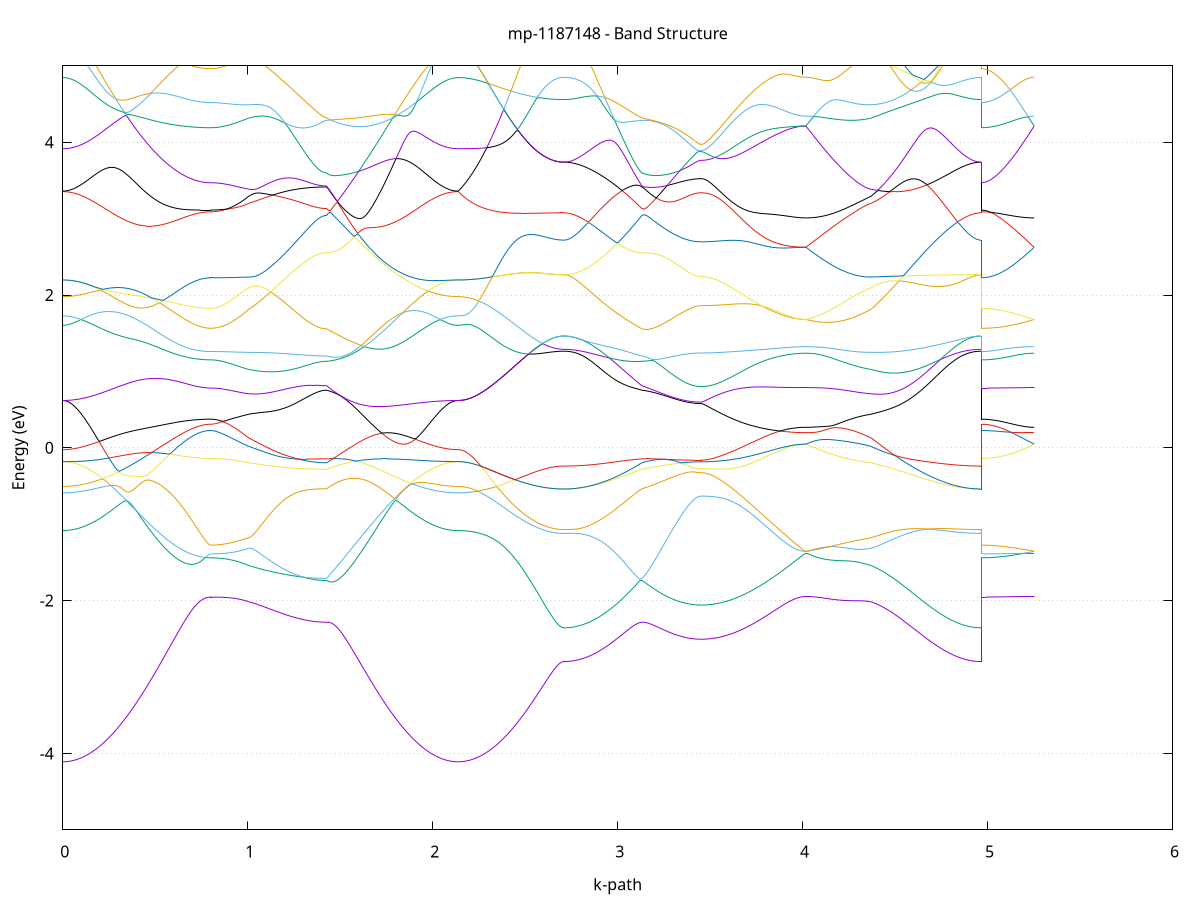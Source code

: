 set title 'mp-1187148 - Band Structure'
set xlabel 'k-path'
set ylabel 'Energy (eV)'
set grid y
set yrange [-5:5]
set terminal png size 800,600
set output 'mp-1187148_bands_gnuplot.png'
plot '-' using 1:2 with lines notitle, '-' using 1:2 with lines notitle, '-' using 1:2 with lines notitle, '-' using 1:2 with lines notitle, '-' using 1:2 with lines notitle, '-' using 1:2 with lines notitle, '-' using 1:2 with lines notitle, '-' using 1:2 with lines notitle, '-' using 1:2 with lines notitle, '-' using 1:2 with lines notitle, '-' using 1:2 with lines notitle, '-' using 1:2 with lines notitle, '-' using 1:2 with lines notitle, '-' using 1:2 with lines notitle, '-' using 1:2 with lines notitle, '-' using 1:2 with lines notitle, '-' using 1:2 with lines notitle, '-' using 1:2 with lines notitle, '-' using 1:2 with lines notitle, '-' using 1:2 with lines notitle, '-' using 1:2 with lines notitle, '-' using 1:2 with lines notitle, '-' using 1:2 with lines notitle, '-' using 1:2 with lines notitle, '-' using 1:2 with lines notitle, '-' using 1:2 with lines notitle, '-' using 1:2 with lines notitle, '-' using 1:2 with lines notitle, '-' using 1:2 with lines notitle, '-' using 1:2 with lines notitle, '-' using 1:2 with lines notitle, '-' using 1:2 with lines notitle, '-' using 1:2 with lines notitle, '-' using 1:2 with lines notitle, '-' using 1:2 with lines notitle, '-' using 1:2 with lines notitle, '-' using 1:2 with lines notitle, '-' using 1:2 with lines notitle, '-' using 1:2 with lines notitle, '-' using 1:2 with lines notitle, '-' using 1:2 with lines notitle, '-' using 1:2 with lines notitle, '-' using 1:2 with lines notitle, '-' using 1:2 with lines notitle, '-' using 1:2 with lines notitle, '-' using 1:2 with lines notitle, '-' using 1:2 with lines notitle, '-' using 1:2 with lines notitle
0.000000 -49.491245
0.009880 -49.491245
0.019759 -49.491245
0.029639 -49.491245
0.039518 -49.491245
0.049398 -49.491245
0.059277 -49.491245
0.069157 -49.491245
0.079036 -49.491245
0.088916 -49.491245
0.098795 -49.491245
0.108674 -49.491245
0.118554 -49.491245
0.128433 -49.491245
0.138313 -49.491245
0.148192 -49.491245
0.158072 -49.491245
0.167951 -49.491245
0.177831 -49.491245
0.187710 -49.491245
0.197590 -49.491245
0.207469 -49.491245
0.217349 -49.491245
0.227228 -49.491245
0.237108 -49.491245
0.246987 -49.491245
0.256867 -49.491245
0.266746 -49.491245
0.276626 -49.491245
0.286505 -49.491245
0.296385 -49.491245
0.306264 -49.491245
0.316144 -49.491245
0.326023 -49.491245
0.335903 -49.491245
0.345782 -49.491245
0.355662 -49.491245
0.365541 -49.491245
0.375421 -49.491245
0.385300 -49.491245
0.395180 -49.491245
0.405059 -49.491245
0.414939 -49.491245
0.424818 -49.491245
0.434698 -49.491245
0.444577 -49.491245
0.454457 -49.491245
0.464336 -49.491245
0.474216 -49.491245
0.484095 -49.491245
0.493975 -49.491245
0.503854 -49.491245
0.513734 -49.491245
0.523613 -49.491245
0.533493 -49.491245
0.543372 -49.491245
0.553252 -49.491245
0.563131 -49.491245
0.573011 -49.491245
0.582890 -49.491245
0.592770 -49.491245
0.602649 -49.491245
0.612529 -49.491245
0.622408 -49.491245
0.632288 -49.491245
0.642167 -49.491245
0.652047 -49.491245
0.661926 -49.491245
0.671806 -49.491245
0.681685 -49.491245
0.691565 -49.491245
0.701444 -49.491245
0.711324 -49.491245
0.721203 -49.491245
0.731083 -49.491245
0.740962 -49.491245
0.750842 -49.491245
0.760721 -49.491245
0.770601 -49.491245
0.780480 -49.491245
0.790360 -49.491245
0.800239 -49.491245
0.800239 -49.491245
0.810010 -49.491245
0.819780 -49.491245
0.829550 -49.491245
0.839320 -49.491245
0.849091 -49.491245
0.858861 -49.491245
0.868631 -49.491245
0.878401 -49.491245
0.888172 -49.491245
0.897942 -49.491245
0.907712 -49.491245
0.917482 -49.491245
0.927252 -49.491245
0.937023 -49.491245
0.946793 -49.491245
0.956563 -49.491245
0.966333 -49.491245
0.976104 -49.491245
0.985874 -49.491245
0.995644 -49.491245
1.005414 -49.491245
1.005414 -49.491245
1.015200 -49.491245
1.024985 -49.491245
1.034771 -49.491245
1.044556 -49.491245
1.054341 -49.491245
1.064127 -49.491245
1.073912 -49.491245
1.083698 -49.491245
1.093483 -49.491245
1.103269 -49.491245
1.113054 -49.491245
1.122840 -49.491245
1.132625 -49.491245
1.142411 -49.491245
1.152196 -49.491245
1.161981 -49.491245
1.171767 -49.491245
1.181552 -49.491245
1.191338 -49.491245
1.201123 -49.491245
1.210909 -49.491245
1.220694 -49.491245
1.230480 -49.491245
1.240265 -49.491245
1.250050 -49.491245
1.259836 -49.491245
1.269621 -49.491245
1.279407 -49.491245
1.289192 -49.491245
1.298978 -49.491245
1.308763 -49.491245
1.318549 -49.491245
1.328334 -49.491245
1.338119 -49.491245
1.347905 -49.491245
1.357690 -49.491245
1.367476 -49.491245
1.377261 -49.491245
1.387047 -49.491245
1.396832 -49.491245
1.406618 -49.491245
1.416403 -49.491245
1.426188 -49.491245
1.426188 -49.491245
1.436063 -49.491245
1.445937 -49.491245
1.455811 -49.491245
1.465685 -49.491245
1.475559 -49.491245
1.485433 -49.491245
1.495307 -49.491245
1.505181 -49.491245
1.515055 -49.491245
1.524929 -49.491245
1.534804 -49.491245
1.544678 -49.491245
1.554552 -49.491245
1.564426 -49.491245
1.574300 -49.491245
1.584174 -49.491245
1.594048 -49.491245
1.603922 -49.491245
1.613796 -49.491245
1.623670 -49.491245
1.633545 -49.491245
1.643419 -49.491245
1.653293 -49.491245
1.663167 -49.491245
1.673041 -49.491245
1.682915 -49.491245
1.692789 -49.491245
1.702663 -49.491245
1.712537 -49.491245
1.722411 -49.491245
1.732286 -49.491245
1.742160 -49.491245
1.752034 -49.491245
1.761908 -49.491245
1.771782 -49.491245
1.781656 -49.491245
1.791530 -49.491245
1.801404 -49.491245
1.811278 -49.491245
1.821152 -49.491245
1.831027 -49.491245
1.840901 -49.491245
1.850775 -49.491245
1.860649 -49.491245
1.870523 -49.491245
1.880397 -49.491245
1.890271 -49.491245
1.900145 -49.491245
1.910019 -49.491245
1.919893 -49.491245
1.929768 -49.491245
1.939642 -49.491245
1.949516 -49.491245
1.959390 -49.491245
1.969264 -49.491245
1.979138 -49.491245
1.989012 -49.491245
1.998886 -49.491245
2.008760 -49.491245
2.018634 -49.491245
2.028509 -49.491245
2.038383 -49.491245
2.048257 -49.491245
2.058131 -49.491245
2.068005 -49.491245
2.077879 -49.491245
2.087753 -49.491245
2.097627 -49.491245
2.107501 -49.491245
2.117376 -49.491245
2.127250 -49.491245
2.137124 -49.491245
2.137124 -49.491245
2.147004 -49.491245
2.156884 -49.491245
2.166764 -49.491245
2.176644 -49.491245
2.186524 -49.491245
2.196404 -49.491245
2.206284 -49.491245
2.216164 -49.491245
2.226044 -49.491245
2.235924 -49.491245
2.245804 -49.491245
2.255684 -49.491245
2.265564 -49.491245
2.275444 -49.491245
2.285324 -49.491245
2.295204 -49.491245
2.305084 -49.491245
2.314965 -49.491245
2.324845 -49.491245
2.334725 -49.491245
2.344605 -49.491245
2.354485 -49.491245
2.364365 -49.491245
2.374245 -49.491245
2.384125 -49.491245
2.394005 -49.491245
2.403885 -49.491245
2.413765 -49.491245
2.423645 -49.491245
2.433525 -49.491245
2.443405 -49.491245
2.453285 -49.491245
2.463165 -49.491245
2.473045 -49.491245
2.482925 -49.491245
2.492805 -49.491245
2.502685 -49.491245
2.512565 -49.491245
2.522446 -49.491245
2.532326 -49.491245
2.542206 -49.491245
2.552086 -49.491245
2.561966 -49.491245
2.571846 -49.491245
2.581726 -49.491245
2.591606 -49.491245
2.601486 -49.491245
2.611366 -49.491245
2.621246 -49.491245
2.631126 -49.491245
2.641006 -49.491245
2.650886 -49.491245
2.660766 -49.491245
2.670646 -49.491245
2.680526 -49.491245
2.690406 -49.491245
2.700286 -49.491245
2.710166 -49.491245
2.710166 -49.491245
2.719952 -49.491245
2.729737 -49.491245
2.739523 -49.491245
2.749308 -49.491245
2.759094 -49.491245
2.768879 -49.491245
2.778665 -49.491245
2.788450 -49.491245
2.798235 -49.491245
2.808021 -49.491245
2.817806 -49.491245
2.827592 -49.491245
2.837377 -49.491245
2.847163 -49.491245
2.856948 -49.491245
2.866734 -49.491245
2.876519 -49.491245
2.886304 -49.491245
2.896090 -49.491245
2.905875 -49.491245
2.915661 -49.491245
2.925446 -49.491245
2.935232 -49.491245
2.945017 -49.491245
2.954803 -49.491245
2.964588 -49.491245
2.974373 -49.491245
2.984159 -49.491245
2.993944 -49.491245
3.003730 -49.491245
3.013515 -49.491245
3.023301 -49.491245
3.033086 -49.491245
3.042872 -49.491245
3.052657 -49.491245
3.062443 -49.491245
3.072228 -49.491245
3.082013 -49.491245
3.091799 -49.491245
3.101584 -49.491245
3.111370 -49.491245
3.121155 -49.491245
3.130941 -49.491245
3.130941 -49.491245
3.140673 -49.491245
3.150405 -49.491245
3.160137 -49.491245
3.169869 -49.491245
3.179601 -49.491245
3.189333 -49.491245
3.199065 -49.491245
3.208797 -49.491245
3.218529 -49.491245
3.228261 -49.491245
3.237994 -49.491245
3.247726 -49.491245
3.257458 -49.491245
3.267190 -49.491245
3.276922 -49.491245
3.286654 -49.491245
3.296386 -49.491245
3.306118 -49.491245
3.315850 -49.491245
3.325582 -49.491245
3.335314 -49.491245
3.345046 -49.491245
3.354778 -49.491245
3.364511 -49.491245
3.374243 -49.491245
3.383975 -49.491245
3.393707 -49.491245
3.403439 -49.491245
3.413171 -49.491245
3.422903 -49.491245
3.432635 -49.491245
3.442367 -49.491245
3.452099 -49.491245
3.452099 -49.491245
3.462027 -49.491245
3.471954 -49.491245
3.481881 -49.491245
3.491808 -49.491245
3.501736 -49.491245
3.511663 -49.491245
3.521590 -49.491245
3.531517 -49.491245
3.541445 -49.491245
3.551372 -49.491245
3.561299 -49.491245
3.571227 -49.491245
3.581154 -49.491245
3.591081 -49.491245
3.601008 -49.491245
3.610936 -49.491245
3.620863 -49.491245
3.630790 -49.491245
3.640717 -49.491245
3.650645 -49.491245
3.660572 -49.491245
3.670499 -49.491245
3.680427 -49.491245
3.690354 -49.491245
3.700281 -49.491245
3.710208 -49.491245
3.720136 -49.491245
3.730063 -49.491245
3.739990 -49.491245
3.749918 -49.491245
3.759845 -49.491245
3.769772 -49.491245
3.779699 -49.491245
3.789627 -49.491245
3.799554 -49.491245
3.809481 -49.491245
3.819408 -49.491245
3.829336 -49.491245
3.839263 -49.491245
3.849190 -49.491245
3.859118 -49.491245
3.869045 -49.491245
3.878972 -49.491245
3.888899 -49.491245
3.898827 -49.491245
3.908754 -49.491245
3.918681 -49.491245
3.928609 -49.491245
3.938536 -49.491245
3.948463 -49.491245
3.958390 -49.491245
3.968318 -49.491245
3.978245 -49.491245
3.988172 -49.491245
3.998099 -49.491245
4.008027 -49.491245
4.017954 -49.491245
4.017954 -49.491245
4.027743 -49.491245
4.037532 -49.491245
4.047321 -49.491245
4.057110 -49.491245
4.066899 -49.491245
4.076689 -49.491245
4.086478 -49.491245
4.096267 -49.491245
4.106056 -49.491245
4.115845 -49.491245
4.125634 -49.491245
4.135423 -49.491245
4.145212 -49.491245
4.155001 -49.491245
4.164791 -49.491245
4.174580 -49.491245
4.184369 -49.491245
4.194158 -49.491245
4.203947 -49.491245
4.213736 -49.491245
4.223525 -49.491245
4.233314 -49.491245
4.243103 -49.491245
4.252892 -49.491245
4.262682 -49.491245
4.272471 -49.491245
4.282260 -49.491245
4.292049 -49.491245
4.301838 -49.491245
4.311627 -49.491245
4.321416 -49.491245
4.331205 -49.491245
4.340994 -49.491245
4.350783 -49.491245
4.360573 -49.491245
4.370362 -49.491245
4.370362 -49.491245
4.380279 -49.491245
4.390197 -49.491245
4.400115 -49.491245
4.410033 -49.491245
4.419950 -49.491245
4.429868 -49.491245
4.439786 -49.491245
4.449704 -49.491245
4.459621 -49.491245
4.469539 -49.491245
4.479457 -49.491245
4.489375 -49.491245
4.499292 -49.491245
4.509210 -49.491245
4.519128 -49.491245
4.529046 -49.491245
4.538963 -49.491245
4.548881 -49.491245
4.558799 -49.491245
4.568717 -49.491245
4.578634 -49.491245
4.588552 -49.491245
4.598470 -49.491245
4.608388 -49.491245
4.618305 -49.491245
4.628223 -49.491245
4.638141 -49.491245
4.648059 -49.491245
4.657976 -49.491245
4.667894 -49.491245
4.677812 -49.491245
4.687729 -49.491245
4.697647 -49.491245
4.707565 -49.491245
4.717483 -49.491245
4.727400 -49.491245
4.737318 -49.491245
4.747236 -49.491245
4.757154 -49.491245
4.767071 -49.491245
4.776989 -49.491245
4.786907 -49.491245
4.796825 -49.491245
4.806742 -49.491245
4.816660 -49.491245
4.826578 -49.491245
4.836496 -49.491245
4.846413 -49.491245
4.856331 -49.491245
4.866249 -49.491245
4.876167 -49.491245
4.886084 -49.491245
4.896002 -49.491245
4.905920 -49.491245
4.915838 -49.491245
4.925755 -49.491245
4.935673 -49.491245
4.945591 -49.491245
4.955509 -49.491245
4.965426 -49.491245
4.965426 -49.491245
4.975306 -49.491245
4.985186 -49.491245
4.995066 -49.491245
5.004946 -49.491245
5.014827 -49.491245
5.024707 -49.491245
5.034587 -49.491245
5.044467 -49.491245
5.054347 -49.491245
5.064227 -49.491245
5.074107 -49.491245
5.083987 -49.491245
5.093867 -49.491245
5.103747 -49.491245
5.113627 -49.491245
5.123507 -49.491245
5.133387 -49.491245
5.143267 -49.491245
5.153147 -49.491245
5.163027 -49.491245
5.172907 -49.491245
5.182787 -49.491245
5.192667 -49.491245
5.202547 -49.491245
5.212427 -49.491245
5.222308 -49.491245
5.232188 -49.491245
5.242068 -49.491245
5.251948 -49.491245
e
0.000000 -35.865645
0.009880 -35.865645
0.019759 -35.865545
0.029639 -35.865545
0.039518 -35.865545
0.049398 -35.865545
0.059277 -35.865445
0.069157 -35.865445
0.079036 -35.865445
0.088916 -35.865345
0.098795 -35.865345
0.108674 -35.865245
0.118554 -35.865145
0.128433 -35.865145
0.138313 -35.865045
0.148192 -35.864945
0.158072 -35.864845
0.167951 -35.864745
0.177831 -35.864645
0.187710 -35.864545
0.197590 -35.864445
0.207469 -35.864345
0.217349 -35.864245
0.227228 -35.864145
0.237108 -35.864045
0.246987 -35.863945
0.256867 -35.863845
0.266746 -35.863645
0.276626 -35.863545
0.286505 -35.863445
0.296385 -35.863245
0.306264 -35.863145
0.316144 -35.863045
0.326023 -35.862845
0.335903 -35.862745
0.345782 -35.862645
0.355662 -35.862445
0.365541 -35.862345
0.375421 -35.862145
0.385300 -35.862045
0.395180 -35.861945
0.405059 -35.861745
0.414939 -35.861645
0.424818 -35.861445
0.434698 -35.861345
0.444577 -35.861245
0.454457 -35.861045
0.464336 -35.860945
0.474216 -35.860845
0.484095 -35.860645
0.493975 -35.860545
0.503854 -35.860445
0.513734 -35.860345
0.523613 -35.860145
0.533493 -35.860045
0.543372 -35.859945
0.553252 -35.859845
0.563131 -35.859745
0.573011 -35.859645
0.582890 -35.859545
0.592770 -35.859445
0.602649 -35.859345
0.612529 -35.859245
0.622408 -35.859145
0.632288 -35.859045
0.642167 -35.858945
0.652047 -35.858945
0.661926 -35.858845
0.671806 -35.858745
0.681685 -35.858745
0.691565 -35.858645
0.701444 -35.858645
0.711324 -35.858545
0.721203 -35.858545
0.731083 -35.858445
0.740962 -35.858445
0.750842 -35.858445
0.760721 -35.858445
0.770601 -35.858345
0.780480 -35.858345
0.790360 -35.858345
0.800239 -35.858345
0.800239 -35.858345
0.810010 -35.858345
0.819780 -35.858345
0.829550 -35.858345
0.839320 -35.858345
0.849091 -35.858345
0.858861 -35.858345
0.868631 -35.858345
0.878401 -35.858345
0.888172 -35.858345
0.897942 -35.858345
0.907712 -35.858345
0.917482 -35.858345
0.927252 -35.858345
0.937023 -35.858345
0.946793 -35.858345
0.956563 -35.858345
0.966333 -35.858345
0.976104 -35.858345
0.985874 -35.858345
0.995644 -35.858345
1.005414 -35.858445
1.005414 -35.858445
1.015200 -35.858445
1.024985 -35.858445
1.034771 -35.858445
1.044556 -35.858445
1.054341 -35.858445
1.064127 -35.858445
1.073912 -35.858445
1.083698 -35.858445
1.093483 -35.858445
1.103269 -35.858545
1.113054 -35.858545
1.122840 -35.858545
1.132625 -35.858545
1.142411 -35.858545
1.152196 -35.858645
1.161981 -35.858645
1.171767 -35.858645
1.181552 -35.858645
1.191338 -35.858745
1.201123 -35.858745
1.210909 -35.858745
1.220694 -35.858745
1.230480 -35.858745
1.240265 -35.858845
1.250050 -35.858845
1.259836 -35.858845
1.269621 -35.858845
1.279407 -35.858845
1.289192 -35.858945
1.298978 -35.858945
1.308763 -35.858945
1.318549 -35.858945
1.328334 -35.858945
1.338119 -35.858945
1.347905 -35.858945
1.357690 -35.859045
1.367476 -35.859045
1.377261 -35.859045
1.387047 -35.859045
1.396832 -35.859045
1.406618 -35.859045
1.416403 -35.859045
1.426188 -35.859045
1.426188 -35.859045
1.436063 -35.859045
1.445937 -35.859145
1.455811 -35.859145
1.465685 -35.859245
1.475559 -35.859345
1.485433 -35.859345
1.495307 -35.859445
1.505181 -35.859545
1.515055 -35.859545
1.524929 -35.859645
1.534804 -35.859745
1.544678 -35.859845
1.554552 -35.859945
1.564426 -35.859945
1.574300 -35.860045
1.584174 -35.860145
1.594048 -35.860245
1.603922 -35.860345
1.613796 -35.860445
1.623670 -35.860545
1.633545 -35.860645
1.643419 -35.860845
1.653293 -35.860945
1.663167 -35.861045
1.673041 -35.861145
1.682915 -35.861245
1.692789 -35.861345
1.702663 -35.861545
1.712537 -35.861645
1.722411 -35.861745
1.732286 -35.861945
1.742160 -35.862045
1.752034 -35.862145
1.761908 -35.862245
1.771782 -35.862445
1.781656 -35.862545
1.791530 -35.862645
1.801404 -35.862845
1.811278 -35.862945
1.821152 -35.863045
1.831027 -35.863245
1.840901 -35.863345
1.850775 -35.863445
1.860649 -35.863545
1.870523 -35.863745
1.880397 -35.863845
1.890271 -35.863945
1.900145 -35.864045
1.910019 -35.864145
1.919893 -35.864245
1.929768 -35.864445
1.939642 -35.864545
1.949516 -35.864645
1.959390 -35.864745
1.969264 -35.864745
1.979138 -35.864845
1.989012 -35.864945
1.998886 -35.865045
2.008760 -35.865145
2.018634 -35.865145
2.028509 -35.865245
2.038383 -35.865345
2.048257 -35.865345
2.058131 -35.865445
2.068005 -35.865445
2.077879 -35.865445
2.087753 -35.865545
2.097627 -35.865545
2.107501 -35.865545
2.117376 -35.865545
2.127250 -35.865645
2.137124 -35.865645
2.137124 -35.865645
2.147004 -35.865545
2.156884 -35.865545
2.166764 -35.865545
2.176644 -35.865545
2.186524 -35.865445
2.196404 -35.865445
2.206284 -35.865345
2.216164 -35.865345
2.226044 -35.865245
2.235924 -35.865145
2.245804 -35.865045
2.255684 -35.864945
2.265564 -35.864845
2.275444 -35.864745
2.285324 -35.864545
2.295204 -35.864445
2.305084 -35.864345
2.314965 -35.864145
2.324845 -35.864045
2.334725 -35.863845
2.344605 -35.863645
2.354485 -35.863545
2.364365 -35.863345
2.374245 -35.863145
2.384125 -35.863045
2.394005 -35.862845
2.403885 -35.862645
2.413765 -35.862445
2.423645 -35.862245
2.433525 -35.862045
2.443405 -35.861845
2.453285 -35.861645
2.463165 -35.861445
2.473045 -35.861345
2.482925 -35.861145
2.492805 -35.860945
2.502685 -35.860745
2.512565 -35.860545
2.522446 -35.860345
2.532326 -35.860245
2.542206 -35.860045
2.552086 -35.859945
2.561966 -35.859745
2.571846 -35.859645
2.581726 -35.859445
2.591606 -35.859345
2.601486 -35.859245
2.611366 -35.859145
2.621246 -35.859045
2.631126 -35.858945
2.641006 -35.858845
2.650886 -35.858745
2.660766 -35.858645
2.670646 -35.858645
2.680526 -35.858645
2.690406 -35.858545
2.700286 -35.858545
2.710166 -35.858545
2.710166 -35.858545
2.719952 -35.858545
2.729737 -35.858545
2.739523 -35.858545
2.749308 -35.858545
2.759094 -35.858545
2.768879 -35.858545
2.778665 -35.858545
2.788450 -35.858545
2.798235 -35.858545
2.808021 -35.858545
2.817806 -35.858545
2.827592 -35.858545
2.837377 -35.858545
2.847163 -35.858545
2.856948 -35.858545
2.866734 -35.858545
2.876519 -35.858545
2.886304 -35.858545
2.896090 -35.858545
2.905875 -35.858545
2.915661 -35.858545
2.925446 -35.858545
2.935232 -35.858545
2.945017 -35.858545
2.954803 -35.858545
2.964588 -35.858645
2.974373 -35.858645
2.984159 -35.858645
2.993944 -35.858645
3.003730 -35.858645
3.013515 -35.858645
3.023301 -35.858645
3.033086 -35.858745
3.042872 -35.858745
3.052657 -35.858745
3.062443 -35.858745
3.072228 -35.858845
3.082013 -35.858845
3.091799 -35.858845
3.101584 -35.858945
3.111370 -35.858945
3.121155 -35.859045
3.130941 -35.859045
3.130941 -35.859045
3.140673 -35.859045
3.150405 -35.859045
3.160137 -35.859145
3.169869 -35.859145
3.179601 -35.859145
3.189333 -35.859245
3.199065 -35.859245
3.208797 -35.859345
3.218529 -35.859345
3.228261 -35.859345
3.237994 -35.859445
3.247726 -35.859445
3.257458 -35.859545
3.267190 -35.859545
3.276922 -35.859645
3.286654 -35.859645
3.296386 -35.859645
3.306118 -35.859745
3.315850 -35.859745
3.325582 -35.859845
3.335314 -35.859845
3.345046 -35.859845
3.354778 -35.859945
3.364511 -35.859945
3.374243 -35.859945
3.383975 -35.859945
3.393707 -35.859945
3.403439 -35.860045
3.413171 -35.860045
3.422903 -35.860045
3.432635 -35.860045
3.442367 -35.860045
3.452099 -35.860045
3.452099 -35.860045
3.462027 -35.860045
3.471954 -35.860045
3.481881 -35.860045
3.491808 -35.860045
3.501736 -35.860045
3.511663 -35.860045
3.521590 -35.859945
3.531517 -35.859945
3.541445 -35.859945
3.551372 -35.859945
3.561299 -35.859945
3.571227 -35.859845
3.581154 -35.859845
3.591081 -35.859845
3.601008 -35.859745
3.610936 -35.859745
3.620863 -35.859745
3.630790 -35.859645
3.640717 -35.859645
3.650645 -35.859545
3.660572 -35.859545
3.670499 -35.859545
3.680427 -35.859445
3.690354 -35.859445
3.700281 -35.859345
3.710208 -35.859345
3.720136 -35.859245
3.730063 -35.859245
3.739990 -35.859145
3.749918 -35.859145
3.759845 -35.859145
3.769772 -35.859045
3.779699 -35.859045
3.789627 -35.858945
3.799554 -35.858945
3.809481 -35.858845
3.819408 -35.858845
3.829336 -35.858745
3.839263 -35.858745
3.849190 -35.858745
3.859118 -35.858645
3.869045 -35.858645
3.878972 -35.858645
3.888899 -35.858545
3.898827 -35.858545
3.908754 -35.858545
3.918681 -35.858445
3.928609 -35.858445
3.938536 -35.858445
3.948463 -35.858445
3.958390 -35.858445
3.968318 -35.858345
3.978245 -35.858345
3.988172 -35.858345
3.998099 -35.858345
4.008027 -35.858345
4.017954 -35.858345
4.017954 -35.858345
4.027743 -35.858345
4.037532 -35.858345
4.047321 -35.858345
4.057110 -35.858345
4.066899 -35.858345
4.076689 -35.858345
4.086478 -35.858345
4.096267 -35.858345
4.106056 -35.858345
4.115845 -35.858345
4.125634 -35.858345
4.135423 -35.858445
4.145212 -35.858445
4.155001 -35.858445
4.164791 -35.858445
4.174580 -35.858445
4.184369 -35.858445
4.194158 -35.858445
4.203947 -35.858445
4.213736 -35.858445
4.223525 -35.858445
4.233314 -35.858445
4.243103 -35.858445
4.252892 -35.858445
4.262682 -35.858445
4.272471 -35.858445
4.282260 -35.858445
4.292049 -35.858445
4.301838 -35.858445
4.311627 -35.858445
4.321416 -35.858445
4.331205 -35.858445
4.340994 -35.858445
4.350783 -35.858445
4.360573 -35.858445
4.370362 -35.858445
4.370362 -35.858445
4.380279 -35.858445
4.390197 -35.858445
4.400115 -35.858445
4.410033 -35.858445
4.419950 -35.858445
4.429868 -35.858445
4.439786 -35.858445
4.449704 -35.858445
4.459621 -35.858445
4.469539 -35.858445
4.479457 -35.858445
4.489375 -35.858445
4.499292 -35.858445
4.509210 -35.858445
4.519128 -35.858445
4.529046 -35.858445
4.538963 -35.858445
4.548881 -35.858445
4.558799 -35.858445
4.568717 -35.858445
4.578634 -35.858445
4.588552 -35.858445
4.598470 -35.858445
4.608388 -35.858445
4.618305 -35.858445
4.628223 -35.858445
4.638141 -35.858445
4.648059 -35.858545
4.657976 -35.858545
4.667894 -35.858545
4.677812 -35.858545
4.687729 -35.858545
4.697647 -35.858545
4.707565 -35.858545
4.717483 -35.858545
4.727400 -35.858545
4.737318 -35.858545
4.747236 -35.858545
4.757154 -35.858545
4.767071 -35.858545
4.776989 -35.858545
4.786907 -35.858545
4.796825 -35.858545
4.806742 -35.858545
4.816660 -35.858545
4.826578 -35.858545
4.836496 -35.858545
4.846413 -35.858545
4.856331 -35.858545
4.866249 -35.858545
4.876167 -35.858545
4.886084 -35.858545
4.896002 -35.858545
4.905920 -35.858545
4.915838 -35.858545
4.925755 -35.858545
4.935673 -35.858545
4.945591 -35.858545
4.955509 -35.858545
4.965426 -35.858545
4.965426 -35.858345
4.975306 -35.858345
4.985186 -35.858345
4.995066 -35.858345
5.004946 -35.858345
5.014827 -35.858345
5.024707 -35.858345
5.034587 -35.858345
5.044467 -35.858345
5.054347 -35.858345
5.064227 -35.858345
5.074107 -35.858345
5.083987 -35.858345
5.093867 -35.858345
5.103747 -35.858345
5.113627 -35.858345
5.123507 -35.858345
5.133387 -35.858345
5.143267 -35.858345
5.153147 -35.858345
5.163027 -35.858345
5.172907 -35.858345
5.182787 -35.858345
5.192667 -35.858345
5.202547 -35.858345
5.212427 -35.858345
5.222308 -35.858345
5.232188 -35.858345
5.242068 -35.858345
5.251948 -35.858345
e
0.000000 -35.787245
0.009880 -35.787245
0.019759 -35.787245
0.029639 -35.787245
0.039518 -35.787145
0.049398 -35.787145
0.059277 -35.787145
0.069157 -35.787145
0.079036 -35.787045
0.088916 -35.787045
0.098795 -35.786945
0.108674 -35.786945
0.118554 -35.786845
0.128433 -35.786745
0.138313 -35.786745
0.148192 -35.786645
0.158072 -35.786545
0.167951 -35.786445
0.177831 -35.786345
0.187710 -35.786345
0.197590 -35.786245
0.207469 -35.786145
0.217349 -35.786045
0.227228 -35.785845
0.237108 -35.785745
0.246987 -35.785645
0.256867 -35.785545
0.266746 -35.785445
0.276626 -35.785245
0.286505 -35.785145
0.296385 -35.785045
0.306264 -35.784845
0.316144 -35.784745
0.326023 -35.784645
0.335903 -35.784445
0.345782 -35.784345
0.355662 -35.784145
0.365541 -35.784045
0.375421 -35.783845
0.385300 -35.783745
0.395180 -35.783545
0.405059 -35.783445
0.414939 -35.783245
0.424818 -35.783145
0.434698 -35.782945
0.444577 -35.782845
0.454457 -35.782645
0.464336 -35.782545
0.474216 -35.782345
0.484095 -35.782245
0.493975 -35.782045
0.503854 -35.781945
0.513734 -35.781745
0.523613 -35.781645
0.533493 -35.781545
0.543372 -35.781345
0.553252 -35.781245
0.563131 -35.781145
0.573011 -35.780945
0.582890 -35.780845
0.592770 -35.780745
0.602649 -35.780645
0.612529 -35.780545
0.622408 -35.780445
0.632288 -35.780345
0.642167 -35.780245
0.652047 -35.780145
0.661926 -35.780045
0.671806 -35.779945
0.681685 -35.779845
0.691565 -35.779845
0.701444 -35.779745
0.711324 -35.779645
0.721203 -35.779645
0.731083 -35.779545
0.740962 -35.779545
0.750842 -35.779545
0.760721 -35.779445
0.770601 -35.779445
0.780480 -35.779445
0.790360 -35.779445
0.800239 -35.779445
0.800239 -35.779445
0.810010 -35.779445
0.819780 -35.779445
0.829550 -35.779345
0.839320 -35.779345
0.849091 -35.779445
0.858861 -35.779445
0.868631 -35.779545
0.878401 -35.779645
0.888172 -35.779745
0.897942 -35.779845
0.907712 -35.779945
0.917482 -35.780045
0.927252 -35.780245
0.937023 -35.780345
0.946793 -35.780545
0.956563 -35.780645
0.966333 -35.780845
0.976104 -35.781045
0.985874 -35.781245
0.995644 -35.781445
1.005414 -35.781645
1.005414 -35.781645
1.015200 -35.781745
1.024985 -35.781945
1.034771 -35.782045
1.044556 -35.782145
1.054341 -35.782345
1.064127 -35.782445
1.073912 -35.782645
1.083698 -35.782745
1.093483 -35.782845
1.103269 -35.782945
1.113054 -35.783145
1.122840 -35.783245
1.132625 -35.783345
1.142411 -35.783445
1.152196 -35.783545
1.161981 -35.783745
1.171767 -35.783845
1.181552 -35.783945
1.191338 -35.784045
1.201123 -35.784145
1.210909 -35.784245
1.220694 -35.784345
1.230480 -35.784345
1.240265 -35.784445
1.250050 -35.784545
1.259836 -35.784645
1.269621 -35.784645
1.279407 -35.784745
1.289192 -35.784845
1.298978 -35.784845
1.308763 -35.784945
1.318549 -35.784945
1.328334 -35.785045
1.338119 -35.785045
1.347905 -35.785145
1.357690 -35.785145
1.367476 -35.785145
1.377261 -35.785245
1.387047 -35.785245
1.396832 -35.785245
1.406618 -35.785245
1.416403 -35.785245
1.426188 -35.785245
1.426188 -35.785245
1.436063 -35.784845
1.445937 -35.784445
1.455811 -35.784145
1.465685 -35.783745
1.475559 -35.783345
1.485433 -35.782945
1.495307 -35.782545
1.505181 -35.782145
1.515055 -35.781745
1.524929 -35.781345
1.534804 -35.780945
1.544678 -35.780545
1.554552 -35.780145
1.564426 -35.779645
1.574300 -35.779245
1.584174 -35.778845
1.594048 -35.778645
1.603922 -35.778945
1.613796 -35.779245
1.623670 -35.779545
1.633545 -35.779845
1.643419 -35.780145
1.653293 -35.780345
1.663167 -35.780645
1.673041 -35.780945
1.682915 -35.781245
1.692789 -35.781445
1.702663 -35.781745
1.712537 -35.781945
1.722411 -35.782245
1.732286 -35.782445
1.742160 -35.782745
1.752034 -35.782945
1.761908 -35.783145
1.771782 -35.783345
1.781656 -35.783545
1.791530 -35.783845
1.801404 -35.784045
1.811278 -35.784145
1.821152 -35.784345
1.831027 -35.784545
1.840901 -35.784745
1.850775 -35.784945
1.860649 -35.785045
1.870523 -35.785245
1.880397 -35.785345
1.890271 -35.785545
1.900145 -35.785645
1.910019 -35.785745
1.919893 -35.785945
1.929768 -35.786045
1.939642 -35.786145
1.949516 -35.786245
1.959390 -35.786345
1.969264 -35.786445
1.979138 -35.786545
1.989012 -35.786645
1.998886 -35.786745
2.008760 -35.786745
2.018634 -35.786845
2.028509 -35.786945
2.038383 -35.786945
2.048257 -35.787045
2.058131 -35.787045
2.068005 -35.787145
2.077879 -35.787145
2.087753 -35.787145
2.097627 -35.787145
2.107501 -35.787245
2.117376 -35.787245
2.127250 -35.787245
2.137124 -35.787245
2.137124 -35.787245
2.147004 -35.787245
2.156884 -35.787245
2.166764 -35.787245
2.176644 -35.787345
2.186524 -35.787345
2.196404 -35.787445
2.206284 -35.787445
2.216164 -35.787545
2.226044 -35.787645
2.235924 -35.787745
2.245804 -35.787845
2.255684 -35.787945
2.265564 -35.788045
2.275444 -35.788145
2.285324 -35.788245
2.295204 -35.788445
2.305084 -35.788545
2.314965 -35.788645
2.324845 -35.788845
2.334725 -35.789045
2.344605 -35.789145
2.354485 -35.789345
2.364365 -35.789545
2.374245 -35.789645
2.384125 -35.789845
2.394005 -35.790045
2.403885 -35.790245
2.413765 -35.790445
2.423645 -35.790645
2.433525 -35.790845
2.443405 -35.791045
2.453285 -35.791245
2.463165 -35.791445
2.473045 -35.791645
2.482925 -35.791745
2.492805 -35.791945
2.502685 -35.792145
2.512565 -35.792345
2.522446 -35.792545
2.532326 -35.792645
2.542206 -35.792845
2.552086 -35.793045
2.561966 -35.793145
2.571846 -35.793345
2.581726 -35.793445
2.591606 -35.793545
2.601486 -35.793745
2.611366 -35.793845
2.621246 -35.793945
2.631126 -35.794045
2.641006 -35.794145
2.650886 -35.794145
2.660766 -35.794245
2.670646 -35.794245
2.680526 -35.794345
2.690406 -35.794345
2.700286 -35.794345
2.710166 -35.794345
2.710166 -35.794345
2.719952 -35.794345
2.729737 -35.794345
2.739523 -35.794345
2.749308 -35.794245
2.759094 -35.794245
2.768879 -35.794145
2.778665 -35.794145
2.788450 -35.794045
2.798235 -35.793945
2.808021 -35.793845
2.817806 -35.793745
2.827592 -35.793545
2.837377 -35.793445
2.847163 -35.793345
2.856948 -35.793145
2.866734 -35.792945
2.876519 -35.792845
2.886304 -35.792645
2.896090 -35.792445
2.905875 -35.792245
2.915661 -35.792045
2.925446 -35.791745
2.935232 -35.791545
2.945017 -35.791345
2.954803 -35.791045
2.964588 -35.790745
2.974373 -35.790545
2.984159 -35.790245
2.993944 -35.789945
3.003730 -35.789645
3.013515 -35.789345
3.023301 -35.789045
3.033086 -35.788745
3.042872 -35.788445
3.052657 -35.788045
3.062443 -35.787745
3.072228 -35.787445
3.082013 -35.787045
3.091799 -35.786745
3.101584 -35.786345
3.111370 -35.785945
3.121155 -35.785645
3.130941 -35.785245
3.130941 -35.785245
3.140673 -35.785045
3.150405 -35.784945
3.160137 -35.784745
3.169869 -35.784545
3.179601 -35.784345
3.189333 -35.784145
3.199065 -35.783945
3.208797 -35.783745
3.218529 -35.783645
3.228261 -35.783445
3.237994 -35.783245
3.247726 -35.783045
3.257458 -35.782845
3.267190 -35.782645
3.276922 -35.782445
3.286654 -35.782245
3.296386 -35.781945
3.306118 -35.781745
3.315850 -35.781545
3.325582 -35.781345
3.335314 -35.781245
3.345046 -35.781045
3.354778 -35.780845
3.364511 -35.780645
3.374243 -35.780445
3.383975 -35.780245
3.393707 -35.780045
3.403439 -35.779945
3.413171 -35.779745
3.422903 -35.779645
3.432635 -35.779545
3.442367 -35.779445
3.452099 -35.779445
3.452099 -35.779445
3.462027 -35.779445
3.471954 -35.779445
3.481881 -35.779445
3.491808 -35.779445
3.501736 -35.779445
3.511663 -35.779445
3.521590 -35.779445
3.531517 -35.779445
3.541445 -35.779445
3.551372 -35.779445
3.561299 -35.779445
3.571227 -35.779445
3.581154 -35.779445
3.591081 -35.779445
3.601008 -35.779445
3.610936 -35.779445
3.620863 -35.779445
3.630790 -35.779445
3.640717 -35.779445
3.650645 -35.779445
3.660572 -35.779445
3.670499 -35.779445
3.680427 -35.779445
3.690354 -35.779445
3.700281 -35.779445
3.710208 -35.779445
3.720136 -35.779445
3.730063 -35.779445
3.739990 -35.779445
3.749918 -35.779445
3.759845 -35.779445
3.769772 -35.779345
3.779699 -35.779345
3.789627 -35.779345
3.799554 -35.779345
3.809481 -35.779345
3.819408 -35.779345
3.829336 -35.779345
3.839263 -35.779345
3.849190 -35.779345
3.859118 -35.779345
3.869045 -35.779345
3.878972 -35.779345
3.888899 -35.779345
3.898827 -35.779345
3.908754 -35.779345
3.918681 -35.779345
3.928609 -35.779345
3.938536 -35.779345
3.948463 -35.779345
3.958390 -35.779345
3.968318 -35.779345
3.978245 -35.779345
3.988172 -35.779345
3.998099 -35.779345
4.008027 -35.779345
4.017954 -35.779345
4.017954 -35.779345
4.027743 -35.779345
4.037532 -35.779345
4.047321 -35.779345
4.057110 -35.779345
4.066899 -35.779345
4.076689 -35.779345
4.086478 -35.779445
4.096267 -35.779445
4.106056 -35.779445
4.115845 -35.779445
4.125634 -35.779545
4.135423 -35.779545
4.145212 -35.779645
4.155001 -35.779645
4.164791 -35.779745
4.174580 -35.779745
4.184369 -35.779845
4.194158 -35.779845
4.203947 -35.779945
4.213736 -35.780045
4.223525 -35.780045
4.233314 -35.780145
4.243103 -35.780245
4.252892 -35.780345
4.262682 -35.780445
4.272471 -35.780545
4.282260 -35.780645
4.292049 -35.780745
4.301838 -35.780845
4.311627 -35.780945
4.321416 -35.781045
4.331205 -35.781145
4.340994 -35.781245
4.350783 -35.781345
4.360573 -35.781445
4.370362 -35.781645
4.370362 -35.781645
4.380279 -35.781845
4.390197 -35.782045
4.400115 -35.782245
4.410033 -35.782545
4.419950 -35.782745
4.429868 -35.783045
4.439786 -35.783245
4.449704 -35.783545
4.459621 -35.783845
4.469539 -35.784045
4.479457 -35.784345
4.489375 -35.784645
4.499292 -35.784945
4.509210 -35.785145
4.519128 -35.785445
4.529046 -35.785745
4.538963 -35.786045
4.548881 -35.786345
4.558799 -35.786645
4.568717 -35.786945
4.578634 -35.787245
4.588552 -35.787545
4.598470 -35.787845
4.608388 -35.788145
4.618305 -35.788445
4.628223 -35.788645
4.638141 -35.788945
4.648059 -35.789245
4.657976 -35.789545
4.667894 -35.789845
4.677812 -35.790045
4.687729 -35.790345
4.697647 -35.790545
4.707565 -35.790845
4.717483 -35.791045
4.727400 -35.791345
4.737318 -35.791545
4.747236 -35.791745
4.757154 -35.792045
4.767071 -35.792245
4.776989 -35.792445
4.786907 -35.792645
4.796825 -35.792745
4.806742 -35.792945
4.816660 -35.793145
4.826578 -35.793245
4.836496 -35.793445
4.846413 -35.793545
4.856331 -35.793745
4.866249 -35.793845
4.876167 -35.793945
4.886084 -35.794045
4.896002 -35.794145
4.905920 -35.794145
4.915838 -35.794245
4.925755 -35.794245
4.935673 -35.794345
4.945591 -35.794345
4.955509 -35.794345
4.965426 -35.794345
4.965426 -35.779445
4.975306 -35.779445
4.985186 -35.779445
4.995066 -35.779445
5.004946 -35.779445
5.014827 -35.779445
5.024707 -35.779445
5.034587 -35.779445
5.044467 -35.779445
5.054347 -35.779445
5.064227 -35.779445
5.074107 -35.779445
5.083987 -35.779445
5.093867 -35.779445
5.103747 -35.779445
5.113627 -35.779445
5.123507 -35.779445
5.133387 -35.779445
5.143267 -35.779445
5.153147 -35.779345
5.163027 -35.779345
5.172907 -35.779345
5.182787 -35.779345
5.192667 -35.779345
5.202547 -35.779345
5.212427 -35.779345
5.222308 -35.779345
5.232188 -35.779345
5.242068 -35.779345
5.251948 -35.779345
e
0.000000 -35.764545
0.009880 -35.764645
0.019759 -35.764645
0.029639 -35.764645
0.039518 -35.764645
0.049398 -35.764745
0.059277 -35.764745
0.069157 -35.764845
0.079036 -35.764945
0.088916 -35.765045
0.098795 -35.765145
0.108674 -35.765245
0.118554 -35.765345
0.128433 -35.765545
0.138313 -35.765645
0.148192 -35.765845
0.158072 -35.765945
0.167951 -35.766145
0.177831 -35.766345
0.187710 -35.766545
0.197590 -35.766745
0.207469 -35.766945
0.217349 -35.767145
0.227228 -35.767345
0.237108 -35.767545
0.246987 -35.767745
0.256867 -35.768045
0.266746 -35.768245
0.276626 -35.768545
0.286505 -35.768745
0.296385 -35.769045
0.306264 -35.769345
0.316144 -35.769545
0.326023 -35.769845
0.335903 -35.770145
0.345782 -35.770345
0.355662 -35.770645
0.365541 -35.770945
0.375421 -35.771245
0.385300 -35.771545
0.395180 -35.771845
0.405059 -35.772045
0.414939 -35.772345
0.424818 -35.772645
0.434698 -35.772945
0.444577 -35.773245
0.454457 -35.773545
0.464336 -35.773745
0.474216 -35.774045
0.484095 -35.774345
0.493975 -35.774545
0.503854 -35.774845
0.513734 -35.775145
0.523613 -35.775345
0.533493 -35.775645
0.543372 -35.775845
0.553252 -35.776145
0.563131 -35.776345
0.573011 -35.776545
0.582890 -35.776745
0.592770 -35.776945
0.602649 -35.777145
0.612529 -35.777345
0.622408 -35.777545
0.632288 -35.777745
0.642167 -35.777945
0.652047 -35.778045
0.661926 -35.778245
0.671806 -35.778345
0.681685 -35.778545
0.691565 -35.778645
0.701444 -35.778745
0.711324 -35.778845
0.721203 -35.778945
0.731083 -35.779045
0.740962 -35.779045
0.750842 -35.779145
0.760721 -35.779145
0.770601 -35.779245
0.780480 -35.779245
0.790360 -35.779245
0.800239 -35.779245
0.800239 -35.779245
0.810010 -35.779245
0.819780 -35.779345
0.829550 -35.779345
0.839320 -35.779345
0.849091 -35.779345
0.858861 -35.779245
0.868631 -35.779145
0.878401 -35.779045
0.888172 -35.779045
0.897942 -35.778945
0.907712 -35.778745
0.917482 -35.778645
0.927252 -35.778545
0.937023 -35.778445
0.946793 -35.778245
0.956563 -35.778045
0.966333 -35.777945
0.976104 -35.777745
0.985874 -35.777545
0.995644 -35.777345
1.005414 -35.777145
1.005414 -35.777145
1.015200 -35.777045
1.024985 -35.776845
1.034771 -35.776745
1.044556 -35.776645
1.054341 -35.776445
1.064127 -35.776345
1.073912 -35.776145
1.083698 -35.776045
1.093483 -35.775845
1.103269 -35.775745
1.113054 -35.775645
1.122840 -35.775445
1.132625 -35.775345
1.142411 -35.775245
1.152196 -35.775145
1.161981 -35.774945
1.171767 -35.774845
1.181552 -35.774745
1.191338 -35.774645
1.201123 -35.774545
1.210909 -35.774445
1.220694 -35.774245
1.230480 -35.774145
1.240265 -35.774045
1.250050 -35.774045
1.259836 -35.773945
1.269621 -35.773845
1.279407 -35.773745
1.289192 -35.773645
1.298978 -35.773645
1.308763 -35.773545
1.318549 -35.773445
1.328334 -35.773445
1.338119 -35.773345
1.347905 -35.773345
1.357690 -35.773245
1.367476 -35.773245
1.377261 -35.773245
1.387047 -35.773145
1.396832 -35.773145
1.406618 -35.773145
1.416403 -35.773145
1.426188 -35.773145
1.426188 -35.773145
1.436063 -35.773445
1.445937 -35.773745
1.455811 -35.774145
1.465685 -35.774445
1.475559 -35.774745
1.485433 -35.775145
1.495307 -35.775445
1.505181 -35.775745
1.515055 -35.776045
1.524929 -35.776445
1.534804 -35.776745
1.544678 -35.777045
1.554552 -35.777345
1.564426 -35.777745
1.574300 -35.778045
1.584174 -35.778345
1.594048 -35.778445
1.603922 -35.778045
1.613796 -35.777645
1.623670 -35.777245
1.633545 -35.776845
1.643419 -35.776445
1.653293 -35.776045
1.663167 -35.775645
1.673041 -35.775245
1.682915 -35.774845
1.692789 -35.774445
1.702663 -35.774145
1.712537 -35.773745
1.722411 -35.773345
1.732286 -35.772945
1.742160 -35.772645
1.752034 -35.772245
1.761908 -35.771945
1.771782 -35.771545
1.781656 -35.771245
1.791530 -35.770845
1.801404 -35.770545
1.811278 -35.770245
1.821152 -35.769945
1.831027 -35.769645
1.840901 -35.769345
1.850775 -35.769045
1.860649 -35.768745
1.870523 -35.768445
1.880397 -35.768145
1.890271 -35.767945
1.900145 -35.767645
1.910019 -35.767445
1.919893 -35.767145
1.929768 -35.766945
1.939642 -35.766745
1.949516 -35.766545
1.959390 -35.766345
1.969264 -35.766145
1.979138 -35.765945
1.989012 -35.765845
1.998886 -35.765645
2.008760 -35.765545
2.018634 -35.765345
2.028509 -35.765245
2.038383 -35.765145
2.048257 -35.765045
2.058131 -35.764945
2.068005 -35.764845
2.077879 -35.764745
2.087753 -35.764745
2.097627 -35.764645
2.107501 -35.764645
2.117376 -35.764645
2.127250 -35.764645
2.137124 -35.764545
2.137124 -35.764545
2.147004 -35.764545
2.156884 -35.764545
2.166764 -35.764545
2.176644 -35.764545
2.186524 -35.764545
2.196404 -35.764545
2.206284 -35.764645
2.216164 -35.764645
2.226044 -35.764645
2.235924 -35.764645
2.245804 -35.764645
2.255684 -35.764645
2.265564 -35.764645
2.275444 -35.764645
2.285324 -35.764645
2.295204 -35.764645
2.305084 -35.764645
2.314965 -35.764645
2.324845 -35.764645
2.334725 -35.764645
2.344605 -35.764645
2.354485 -35.764645
2.364365 -35.764645
2.374245 -35.764645
2.384125 -35.764645
2.394005 -35.764645
2.403885 -35.764645
2.413765 -35.764645
2.423645 -35.764645
2.433525 -35.764645
2.443405 -35.764645
2.453285 -35.764645
2.463165 -35.764645
2.473045 -35.764645
2.482925 -35.764645
2.492805 -35.764645
2.502685 -35.764645
2.512565 -35.764645
2.522446 -35.764645
2.532326 -35.764645
2.542206 -35.764645
2.552086 -35.764645
2.561966 -35.764645
2.571846 -35.764645
2.581726 -35.764645
2.591606 -35.764645
2.601486 -35.764745
2.611366 -35.764745
2.621246 -35.764745
2.631126 -35.764745
2.641006 -35.764745
2.650886 -35.764745
2.660766 -35.764745
2.670646 -35.764745
2.680526 -35.764745
2.690406 -35.764745
2.700286 -35.764745
2.710166 -35.764745
2.710166 -35.764745
2.719952 -35.764745
2.729737 -35.764745
2.739523 -35.764745
2.749308 -35.764745
2.759094 -35.764845
2.768879 -35.764945
2.778665 -35.764945
2.788450 -35.765045
2.798235 -35.765145
2.808021 -35.765245
2.817806 -35.765345
2.827592 -35.765445
2.837377 -35.765645
2.847163 -35.765745
2.856948 -35.765945
2.866734 -35.766045
2.876519 -35.766245
2.886304 -35.766445
2.896090 -35.766645
2.905875 -35.766845
2.915661 -35.767045
2.925446 -35.767245
2.935232 -35.767445
2.945017 -35.767645
2.954803 -35.767945
2.964588 -35.768145
2.974373 -35.768445
2.984159 -35.768645
2.993944 -35.768945
3.003730 -35.769245
3.013515 -35.769445
3.023301 -35.769745
3.033086 -35.770045
3.042872 -35.770345
3.052657 -35.770645
3.062443 -35.770945
3.072228 -35.771245
3.082013 -35.771545
3.091799 -35.771845
3.101584 -35.772145
3.111370 -35.772545
3.121155 -35.772845
3.130941 -35.773145
3.130941 -35.773145
3.140673 -35.773245
3.150405 -35.773445
3.160137 -35.773545
3.169869 -35.773745
3.179601 -35.773845
3.189333 -35.774045
3.199065 -35.774145
3.208797 -35.774345
3.218529 -35.774445
3.228261 -35.774645
3.237994 -35.774745
3.247726 -35.774945
3.257458 -35.775045
3.267190 -35.775245
3.276922 -35.775445
3.286654 -35.775545
3.296386 -35.775745
3.306118 -35.775845
3.315850 -35.776045
3.325582 -35.776145
3.335314 -35.776345
3.345046 -35.776545
3.354778 -35.776645
3.364511 -35.776845
3.374243 -35.776945
3.383975 -35.777145
3.393707 -35.777345
3.403439 -35.777445
3.413171 -35.777545
3.422903 -35.777645
3.432635 -35.777745
3.442367 -35.777845
3.452099 -35.777845
3.452099 -35.777845
3.462027 -35.777845
3.471954 -35.777845
3.481881 -35.777845
3.491808 -35.777845
3.501736 -35.777945
3.511663 -35.777945
3.521590 -35.777945
3.531517 -35.777945
3.541445 -35.777945
3.551372 -35.777945
3.561299 -35.778045
3.571227 -35.778045
3.581154 -35.778045
3.591081 -35.778045
3.601008 -35.778145
3.610936 -35.778145
3.620863 -35.778145
3.630790 -35.778245
3.640717 -35.778245
3.650645 -35.778245
3.660572 -35.778345
3.670499 -35.778345
3.680427 -35.778345
3.690354 -35.778445
3.700281 -35.778445
3.710208 -35.778545
3.720136 -35.778545
3.730063 -35.778545
3.739990 -35.778645
3.749918 -35.778645
3.759845 -35.778745
3.769772 -35.778745
3.779699 -35.778745
3.789627 -35.778845
3.799554 -35.778845
3.809481 -35.778945
3.819408 -35.778945
3.829336 -35.778945
3.839263 -35.779045
3.849190 -35.779045
3.859118 -35.779045
3.869045 -35.779145
3.878972 -35.779145
3.888899 -35.779145
3.898827 -35.779245
3.908754 -35.779245
3.918681 -35.779245
3.928609 -35.779245
3.938536 -35.779245
3.948463 -35.779345
3.958390 -35.779345
3.968318 -35.779345
3.978245 -35.779345
3.988172 -35.779345
3.998099 -35.779345
4.008027 -35.779345
4.017954 -35.779345
4.017954 -35.779345
4.027743 -35.779345
4.037532 -35.779345
4.047321 -35.779345
4.057110 -35.779345
4.066899 -35.779345
4.076689 -35.779345
4.086478 -35.779245
4.096267 -35.779245
4.106056 -35.779245
4.115845 -35.779245
4.125634 -35.779145
4.135423 -35.779145
4.145212 -35.779045
4.155001 -35.779045
4.164791 -35.778945
4.174580 -35.778945
4.184369 -35.778845
4.194158 -35.778845
4.203947 -35.778745
4.213736 -35.778645
4.223525 -35.778645
4.233314 -35.778545
4.243103 -35.778445
4.252892 -35.778345
4.262682 -35.778345
4.272471 -35.778245
4.282260 -35.778145
4.292049 -35.778045
4.301838 -35.777945
4.311627 -35.777845
4.321416 -35.777745
4.331205 -35.777645
4.340994 -35.777545
4.350783 -35.777445
4.360573 -35.777245
4.370362 -35.777145
4.370362 -35.777145
4.380279 -35.776945
4.390197 -35.776745
4.400115 -35.776545
4.410033 -35.776245
4.419950 -35.776045
4.429868 -35.775845
4.439786 -35.775545
4.449704 -35.775345
4.459621 -35.775045
4.469539 -35.774745
4.479457 -35.774545
4.489375 -35.774245
4.499292 -35.773945
4.509210 -35.773645
4.519128 -35.773445
4.529046 -35.773145
4.538963 -35.772845
4.548881 -35.772545
4.558799 -35.772245
4.568717 -35.771945
4.578634 -35.771645
4.588552 -35.771445
4.598470 -35.771145
4.608388 -35.770845
4.618305 -35.770545
4.628223 -35.770245
4.638141 -35.770045
4.648059 -35.769745
4.657976 -35.769445
4.667894 -35.769145
4.677812 -35.768945
4.687729 -35.768645
4.697647 -35.768445
4.707565 -35.768145
4.717483 -35.767945
4.727400 -35.767745
4.737318 -35.767445
4.747236 -35.767245
4.757154 -35.767045
4.767071 -35.766845
4.776989 -35.766645
4.786907 -35.766445
4.796825 -35.766245
4.806742 -35.766045
4.816660 -35.765945
4.826578 -35.765745
4.836496 -35.765645
4.846413 -35.765545
4.856331 -35.765345
4.866249 -35.765245
4.876167 -35.765145
4.886084 -35.765045
4.896002 -35.764945
4.905920 -35.764945
4.915838 -35.764845
4.925755 -35.764745
4.935673 -35.764745
4.945591 -35.764745
4.955509 -35.764745
4.965426 -35.764745
4.965426 -35.779245
4.975306 -35.779245
4.985186 -35.779245
4.995066 -35.779245
5.004946 -35.779245
5.014827 -35.779245
5.024707 -35.779245
5.034587 -35.779245
5.044467 -35.779245
5.054347 -35.779245
5.064227 -35.779245
5.074107 -35.779245
5.083987 -35.779245
5.093867 -35.779345
5.103747 -35.779345
5.113627 -35.779345
5.123507 -35.779345
5.133387 -35.779345
5.143267 -35.779345
5.153147 -35.779345
5.163027 -35.779345
5.172907 -35.779345
5.182787 -35.779345
5.192667 -35.779345
5.202547 -35.779345
5.212427 -35.779345
5.222308 -35.779345
5.232188 -35.779345
5.242068 -35.779345
5.251948 -35.779345
e
0.000000 -27.651945
0.009880 -27.651945
0.019759 -27.651945
0.029639 -27.651945
0.039518 -27.651945
0.049398 -27.651945
0.059277 -27.651945
0.069157 -27.651945
0.079036 -27.651945
0.088916 -27.651945
0.098795 -27.651945
0.108674 -27.651945
0.118554 -27.651945
0.128433 -27.651945
0.138313 -27.651945
0.148192 -27.651945
0.158072 -27.651945
0.167951 -27.652045
0.177831 -27.652045
0.187710 -27.652045
0.197590 -27.652045
0.207469 -27.652045
0.217349 -27.652045
0.227228 -27.652045
0.237108 -27.652045
0.246987 -27.652045
0.256867 -27.652145
0.266746 -27.652145
0.276626 -27.652145
0.286505 -27.652145
0.296385 -27.652145
0.306264 -27.652145
0.316144 -27.652145
0.326023 -27.652245
0.335903 -27.652245
0.345782 -27.652245
0.355662 -27.652245
0.365541 -27.652245
0.375421 -27.652245
0.385300 -27.652345
0.395180 -27.652345
0.405059 -27.652345
0.414939 -27.652345
0.424818 -27.652345
0.434698 -27.652345
0.444577 -27.652445
0.454457 -27.652445
0.464336 -27.652445
0.474216 -27.652445
0.484095 -27.652445
0.493975 -27.652445
0.503854 -27.652545
0.513734 -27.652545
0.523613 -27.652545
0.533493 -27.652545
0.543372 -27.652545
0.553252 -27.652545
0.563131 -27.652545
0.573011 -27.652645
0.582890 -27.652645
0.592770 -27.652645
0.602649 -27.652645
0.612529 -27.652645
0.622408 -27.652645
0.632288 -27.652645
0.642167 -27.652645
0.652047 -27.652645
0.661926 -27.652645
0.671806 -27.652745
0.681685 -27.652745
0.691565 -27.652745
0.701444 -27.652745
0.711324 -27.652745
0.721203 -27.652745
0.731083 -27.652745
0.740962 -27.652745
0.750842 -27.652745
0.760721 -27.652745
0.770601 -27.652745
0.780480 -27.652745
0.790360 -27.652745
0.800239 -27.652745
0.800239 -27.652745
0.810010 -27.652745
0.819780 -27.652745
0.829550 -27.652745
0.839320 -27.652745
0.849091 -27.652745
0.858861 -27.652745
0.868631 -27.652745
0.878401 -27.652745
0.888172 -27.652745
0.897942 -27.652745
0.907712 -27.652645
0.917482 -27.652645
0.927252 -27.652645
0.937023 -27.652645
0.946793 -27.652645
0.956563 -27.652645
0.966333 -27.652645
0.976104 -27.652545
0.985874 -27.652545
0.995644 -27.652545
1.005414 -27.652545
1.005414 -27.652545
1.015200 -27.652545
1.024985 -27.652545
1.034771 -27.652545
1.044556 -27.652545
1.054341 -27.652445
1.064127 -27.652445
1.073912 -27.652445
1.083698 -27.652445
1.093483 -27.652445
1.103269 -27.652445
1.113054 -27.652445
1.122840 -27.652445
1.132625 -27.652445
1.142411 -27.652445
1.152196 -27.652445
1.161981 -27.652445
1.171767 -27.652445
1.181552 -27.652445
1.191338 -27.652345
1.201123 -27.652345
1.210909 -27.652345
1.220694 -27.652345
1.230480 -27.652345
1.240265 -27.652345
1.250050 -27.652345
1.259836 -27.652345
1.269621 -27.652345
1.279407 -27.652345
1.289192 -27.652345
1.298978 -27.652345
1.308763 -27.652345
1.318549 -27.652345
1.328334 -27.652345
1.338119 -27.652345
1.347905 -27.652345
1.357690 -27.652345
1.367476 -27.652345
1.377261 -27.652345
1.387047 -27.652345
1.396832 -27.652345
1.406618 -27.652345
1.416403 -27.652345
1.426188 -27.652345
1.426188 -27.652345
1.436063 -27.652345
1.445937 -27.652345
1.455811 -27.652345
1.465685 -27.652345
1.475559 -27.652345
1.485433 -27.652345
1.495307 -27.652345
1.505181 -27.652345
1.515055 -27.652345
1.524929 -27.652345
1.534804 -27.652345
1.544678 -27.652445
1.554552 -27.652445
1.564426 -27.652445
1.574300 -27.652445
1.584174 -27.652345
1.594048 -27.652345
1.603922 -27.652345
1.613796 -27.652345
1.623670 -27.652345
1.633545 -27.652345
1.643419 -27.652345
1.653293 -27.652345
1.663167 -27.652345
1.673041 -27.652345
1.682915 -27.652345
1.692789 -27.652345
1.702663 -27.652345
1.712537 -27.652345
1.722411 -27.652345
1.732286 -27.652345
1.742160 -27.652245
1.752034 -27.652245
1.761908 -27.652245
1.771782 -27.652245
1.781656 -27.652245
1.791530 -27.652245
1.801404 -27.652245
1.811278 -27.652245
1.821152 -27.652145
1.831027 -27.652145
1.840901 -27.652145
1.850775 -27.652145
1.860649 -27.652145
1.870523 -27.652145
1.880397 -27.652145
1.890271 -27.652145
1.900145 -27.652045
1.910019 -27.652045
1.919893 -27.652045
1.929768 -27.652045
1.939642 -27.652045
1.949516 -27.652045
1.959390 -27.652045
1.969264 -27.652045
1.979138 -27.652045
1.989012 -27.651945
1.998886 -27.651945
2.008760 -27.651945
2.018634 -27.651945
2.028509 -27.651945
2.038383 -27.651945
2.048257 -27.651945
2.058131 -27.651945
2.068005 -27.651945
2.077879 -27.651945
2.087753 -27.651945
2.097627 -27.651945
2.107501 -27.651945
2.117376 -27.651945
2.127250 -27.651945
2.137124 -27.651945
2.137124 -27.651945
2.147004 -27.651945
2.156884 -27.651945
2.166764 -27.651945
2.176644 -27.651945
2.186524 -27.651945
2.196404 -27.651945
2.206284 -27.651945
2.216164 -27.651945
2.226044 -27.651945
2.235924 -27.651945
2.245804 -27.651945
2.255684 -27.651945
2.265564 -27.651945
2.275444 -27.651945
2.285324 -27.651945
2.295204 -27.651945
2.305084 -27.651945
2.314965 -27.651945
2.324845 -27.651945
2.334725 -27.651945
2.344605 -27.651945
2.354485 -27.651945
2.364365 -27.651945
2.374245 -27.651945
2.384125 -27.651945
2.394005 -27.651945
2.403885 -27.651945
2.413765 -27.651945
2.423645 -27.651945
2.433525 -27.651945
2.443405 -27.651945
2.453285 -27.651945
2.463165 -27.651945
2.473045 -27.651945
2.482925 -27.651945
2.492805 -27.651945
2.502685 -27.651945
2.512565 -27.651945
2.522446 -27.651945
2.532326 -27.651945
2.542206 -27.651945
2.552086 -27.651945
2.561966 -27.651945
2.571846 -27.651945
2.581726 -27.651945
2.591606 -27.651945
2.601486 -27.651945
2.611366 -27.651945
2.621246 -27.651945
2.631126 -27.651945
2.641006 -27.651945
2.650886 -27.651945
2.660766 -27.651945
2.670646 -27.651945
2.680526 -27.651945
2.690406 -27.651945
2.700286 -27.651945
2.710166 -27.651945
2.710166 -27.651945
2.719952 -27.651945
2.729737 -27.651945
2.739523 -27.651945
2.749308 -27.651945
2.759094 -27.651945
2.768879 -27.651945
2.778665 -27.651945
2.788450 -27.651945
2.798235 -27.651945
2.808021 -27.652045
2.817806 -27.652045
2.827592 -27.652045
2.837377 -27.652045
2.847163 -27.652045
2.856948 -27.652045
2.866734 -27.652045
2.876519 -27.652045
2.886304 -27.652045
2.896090 -27.652045
2.905875 -27.652045
2.915661 -27.652145
2.925446 -27.652145
2.935232 -27.652145
2.945017 -27.652145
2.954803 -27.652145
2.964588 -27.652145
2.974373 -27.652145
2.984159 -27.652145
2.993944 -27.652145
3.003730 -27.652245
3.013515 -27.652245
3.023301 -27.652245
3.033086 -27.652245
3.042872 -27.652245
3.052657 -27.652245
3.062443 -27.652245
3.072228 -27.652245
3.082013 -27.652245
3.091799 -27.652345
3.101584 -27.652345
3.111370 -27.652345
3.121155 -27.652345
3.130941 -27.652345
3.130941 -27.652345
3.140673 -27.652345
3.150405 -27.652345
3.160137 -27.652345
3.169869 -27.652345
3.179601 -27.652345
3.189333 -27.652345
3.199065 -27.652345
3.208797 -27.652345
3.218529 -27.652345
3.228261 -27.652345
3.237994 -27.652345
3.247726 -27.652345
3.257458 -27.652345
3.267190 -27.652345
3.276922 -27.652345
3.286654 -27.652345
3.296386 -27.652345
3.306118 -27.652345
3.315850 -27.652345
3.325582 -27.652345
3.335314 -27.652345
3.345046 -27.652345
3.354778 -27.652345
3.364511 -27.652345
3.374243 -27.652345
3.383975 -27.652345
3.393707 -27.652445
3.403439 -27.652445
3.413171 -27.652445
3.422903 -27.652445
3.432635 -27.652445
3.442367 -27.652445
3.452099 -27.652445
3.452099 -27.652445
3.462027 -27.652445
3.471954 -27.652445
3.481881 -27.652445
3.491808 -27.652445
3.501736 -27.652445
3.511663 -27.652445
3.521590 -27.652445
3.531517 -27.652445
3.541445 -27.652445
3.551372 -27.652445
3.561299 -27.652445
3.571227 -27.652445
3.581154 -27.652445
3.591081 -27.652445
3.601008 -27.652445
3.610936 -27.652445
3.620863 -27.652445
3.630790 -27.652445
3.640717 -27.652445
3.650645 -27.652445
3.660572 -27.652445
3.670499 -27.652445
3.680427 -27.652445
3.690354 -27.652445
3.700281 -27.652445
3.710208 -27.652445
3.720136 -27.652445
3.730063 -27.652545
3.739990 -27.652545
3.749918 -27.652545
3.759845 -27.652545
3.769772 -27.652545
3.779699 -27.652545
3.789627 -27.652545
3.799554 -27.652545
3.809481 -27.652545
3.819408 -27.652545
3.829336 -27.652545
3.839263 -27.652545
3.849190 -27.652545
3.859118 -27.652545
3.869045 -27.652545
3.878972 -27.652545
3.888899 -27.652545
3.898827 -27.652545
3.908754 -27.652545
3.918681 -27.652545
3.928609 -27.652545
3.938536 -27.652645
3.948463 -27.652645
3.958390 -27.652645
3.968318 -27.652645
3.978245 -27.652645
3.988172 -27.652645
3.998099 -27.652645
4.008027 -27.652645
4.017954 -27.652645
4.017954 -27.652645
4.027743 -27.652645
4.037532 -27.652645
4.047321 -27.652645
4.057110 -27.652645
4.066899 -27.652645
4.076689 -27.652645
4.086478 -27.652645
4.096267 -27.652645
4.106056 -27.652645
4.115845 -27.652645
4.125634 -27.652645
4.135423 -27.652645
4.145212 -27.652645
4.155001 -27.652645
4.164791 -27.652645
4.174580 -27.652645
4.184369 -27.652645
4.194158 -27.652645
4.203947 -27.652645
4.213736 -27.652645
4.223525 -27.652645
4.233314 -27.652645
4.243103 -27.652645
4.252892 -27.652645
4.262682 -27.652645
4.272471 -27.652645
4.282260 -27.652645
4.292049 -27.652645
4.301838 -27.652645
4.311627 -27.652645
4.321416 -27.652545
4.331205 -27.652545
4.340994 -27.652545
4.350783 -27.652545
4.360573 -27.652545
4.370362 -27.652545
4.370362 -27.652545
4.380279 -27.652545
4.390197 -27.652545
4.400115 -27.652445
4.410033 -27.652445
4.419950 -27.652445
4.429868 -27.652445
4.439786 -27.652445
4.449704 -27.652345
4.459621 -27.652345
4.469539 -27.652345
4.479457 -27.652345
4.489375 -27.652345
4.499292 -27.652345
4.509210 -27.652245
4.519128 -27.652245
4.529046 -27.652245
4.538963 -27.652245
4.548881 -27.652245
4.558799 -27.652245
4.568717 -27.652245
4.578634 -27.652245
4.588552 -27.652145
4.598470 -27.652145
4.608388 -27.652145
4.618305 -27.652145
4.628223 -27.652145
4.638141 -27.652145
4.648059 -27.652145
4.657976 -27.652145
4.667894 -27.652145
4.677812 -27.652145
4.687729 -27.652145
4.697647 -27.652045
4.707565 -27.652045
4.717483 -27.652045
4.727400 -27.652045
4.737318 -27.652045
4.747236 -27.652045
4.757154 -27.652045
4.767071 -27.652045
4.776989 -27.652045
4.786907 -27.652045
4.796825 -27.652045
4.806742 -27.652045
4.816660 -27.652045
4.826578 -27.652045
4.836496 -27.652045
4.846413 -27.651945
4.856331 -27.651945
4.866249 -27.651945
4.876167 -27.651945
4.886084 -27.651945
4.896002 -27.651945
4.905920 -27.651945
4.915838 -27.651945
4.925755 -27.651945
4.935673 -27.651945
4.945591 -27.651945
4.955509 -27.651945
4.965426 -27.651945
4.965426 -27.652745
4.975306 -27.652745
4.985186 -27.652745
4.995066 -27.652745
5.004946 -27.652745
5.014827 -27.652745
5.024707 -27.652745
5.034587 -27.652745
5.044467 -27.652745
5.054347 -27.652745
5.064227 -27.652745
5.074107 -27.652745
5.083987 -27.652745
5.093867 -27.652745
5.103747 -27.652745
5.113627 -27.652745
5.123507 -27.652745
5.133387 -27.652745
5.143267 -27.652645
5.153147 -27.652645
5.163027 -27.652645
5.172907 -27.652645
5.182787 -27.652645
5.192667 -27.652645
5.202547 -27.652645
5.212427 -27.652645
5.222308 -27.652645
5.232188 -27.652645
5.242068 -27.652645
5.251948 -27.652645
e
0.000000 -27.651945
0.009880 -27.651945
0.019759 -27.651945
0.029639 -27.651945
0.039518 -27.651945
0.049398 -27.651945
0.059277 -27.651945
0.069157 -27.651945
0.079036 -27.651945
0.088916 -27.651945
0.098795 -27.651945
0.108674 -27.651945
0.118554 -27.651945
0.128433 -27.651945
0.138313 -27.651945
0.148192 -27.651945
0.158072 -27.651945
0.167951 -27.651945
0.177831 -27.651945
0.187710 -27.651945
0.197590 -27.651945
0.207469 -27.651945
0.217349 -27.651945
0.227228 -27.651945
0.237108 -27.651945
0.246987 -27.651945
0.256867 -27.651945
0.266746 -27.651945
0.276626 -27.651945
0.286505 -27.651945
0.296385 -27.651945
0.306264 -27.651945
0.316144 -27.651945
0.326023 -27.651945
0.335903 -27.651945
0.345782 -27.651945
0.355662 -27.651945
0.365541 -27.651945
0.375421 -27.651945
0.385300 -27.652045
0.395180 -27.652045
0.405059 -27.652045
0.414939 -27.652045
0.424818 -27.652045
0.434698 -27.652045
0.444577 -27.652045
0.454457 -27.652045
0.464336 -27.652045
0.474216 -27.652145
0.484095 -27.652145
0.493975 -27.652145
0.503854 -27.652145
0.513734 -27.652145
0.523613 -27.652145
0.533493 -27.652145
0.543372 -27.652245
0.553252 -27.652245
0.563131 -27.652245
0.573011 -27.652245
0.582890 -27.652245
0.592770 -27.652245
0.602649 -27.652345
0.612529 -27.652345
0.622408 -27.652345
0.632288 -27.652345
0.642167 -27.652345
0.652047 -27.652345
0.661926 -27.652345
0.671806 -27.652345
0.681685 -27.652445
0.691565 -27.652445
0.701444 -27.652445
0.711324 -27.652445
0.721203 -27.652445
0.731083 -27.652445
0.740962 -27.652445
0.750842 -27.652445
0.760721 -27.652445
0.770601 -27.652445
0.780480 -27.652445
0.790360 -27.652445
0.800239 -27.652445
0.800239 -27.652445
0.810010 -27.652445
0.819780 -27.652445
0.829550 -27.652445
0.839320 -27.652445
0.849091 -27.652445
0.858861 -27.652445
0.868631 -27.652445
0.878401 -27.652445
0.888172 -27.652445
0.897942 -27.652445
0.907712 -27.652445
0.917482 -27.652445
0.927252 -27.652445
0.937023 -27.652445
0.946793 -27.652445
0.956563 -27.652445
0.966333 -27.652445
0.976104 -27.652445
0.985874 -27.652445
0.995644 -27.652345
1.005414 -27.652345
1.005414 -27.652345
1.015200 -27.652345
1.024985 -27.652345
1.034771 -27.652345
1.044556 -27.652345
1.054341 -27.652345
1.064127 -27.652345
1.073912 -27.652345
1.083698 -27.652345
1.093483 -27.652245
1.103269 -27.652245
1.113054 -27.652245
1.122840 -27.652245
1.132625 -27.652245
1.142411 -27.652245
1.152196 -27.652145
1.161981 -27.652145
1.171767 -27.652145
1.181552 -27.652145
1.191338 -27.652145
1.201123 -27.652045
1.210909 -27.652045
1.220694 -27.652045
1.230480 -27.652045
1.240265 -27.652045
1.250050 -27.652045
1.259836 -27.651945
1.269621 -27.651945
1.279407 -27.651945
1.289192 -27.651945
1.298978 -27.651945
1.308763 -27.651945
1.318549 -27.651945
1.328334 -27.651845
1.338119 -27.651845
1.347905 -27.651845
1.357690 -27.651845
1.367476 -27.651845
1.377261 -27.651845
1.387047 -27.651845
1.396832 -27.651845
1.406618 -27.651845
1.416403 -27.651845
1.426188 -27.651845
1.426188 -27.651845
1.436063 -27.651845
1.445937 -27.651845
1.455811 -27.651845
1.465685 -27.651845
1.475559 -27.651845
1.485433 -27.651845
1.495307 -27.651845
1.505181 -27.651845
1.515055 -27.651845
1.524929 -27.651845
1.534804 -27.651845
1.544678 -27.651845
1.554552 -27.651845
1.564426 -27.651845
1.574300 -27.651845
1.584174 -27.651845
1.594048 -27.651845
1.603922 -27.651845
1.613796 -27.651845
1.623670 -27.651845
1.633545 -27.651845
1.643419 -27.651845
1.653293 -27.651845
1.663167 -27.651845
1.673041 -27.651845
1.682915 -27.651845
1.692789 -27.651845
1.702663 -27.651845
1.712537 -27.651845
1.722411 -27.651845
1.732286 -27.651845
1.742160 -27.651845
1.752034 -27.651845
1.761908 -27.651845
1.771782 -27.651845
1.781656 -27.651845
1.791530 -27.651845
1.801404 -27.651845
1.811278 -27.651845
1.821152 -27.651845
1.831027 -27.651845
1.840901 -27.651845
1.850775 -27.651845
1.860649 -27.651845
1.870523 -27.651845
1.880397 -27.651845
1.890271 -27.651845
1.900145 -27.651845
1.910019 -27.651845
1.919893 -27.651845
1.929768 -27.651845
1.939642 -27.651845
1.949516 -27.651845
1.959390 -27.651845
1.969264 -27.651845
1.979138 -27.651845
1.989012 -27.651845
1.998886 -27.651845
2.008760 -27.651845
2.018634 -27.651945
2.028509 -27.651945
2.038383 -27.651945
2.048257 -27.651945
2.058131 -27.651945
2.068005 -27.651945
2.077879 -27.651945
2.087753 -27.651945
2.097627 -27.651945
2.107501 -27.651945
2.117376 -27.651945
2.127250 -27.651945
2.137124 -27.651945
2.137124 -27.651945
2.147004 -27.651945
2.156884 -27.651945
2.166764 -27.651945
2.176644 -27.651945
2.186524 -27.651945
2.196404 -27.651945
2.206284 -27.651945
2.216164 -27.651945
2.226044 -27.651945
2.235924 -27.651945
2.245804 -27.651945
2.255684 -27.651945
2.265564 -27.651945
2.275444 -27.651945
2.285324 -27.651945
2.295204 -27.651945
2.305084 -27.651945
2.314965 -27.651945
2.324845 -27.651945
2.334725 -27.651945
2.344605 -27.651945
2.354485 -27.651945
2.364365 -27.651945
2.374245 -27.651945
2.384125 -27.651945
2.394005 -27.651945
2.403885 -27.651945
2.413765 -27.651945
2.423645 -27.651945
2.433525 -27.651945
2.443405 -27.651945
2.453285 -27.651945
2.463165 -27.651945
2.473045 -27.651945
2.482925 -27.651945
2.492805 -27.651945
2.502685 -27.651945
2.512565 -27.651945
2.522446 -27.651945
2.532326 -27.651945
2.542206 -27.651945
2.552086 -27.651945
2.561966 -27.651945
2.571846 -27.651945
2.581726 -27.651945
2.591606 -27.651945
2.601486 -27.651945
2.611366 -27.651945
2.621246 -27.651945
2.631126 -27.651945
2.641006 -27.651945
2.650886 -27.651945
2.660766 -27.651945
2.670646 -27.651945
2.680526 -27.651945
2.690406 -27.651945
2.700286 -27.651945
2.710166 -27.651945
2.710166 -27.651945
2.719952 -27.651945
2.729737 -27.651945
2.739523 -27.651945
2.749308 -27.651945
2.759094 -27.651945
2.768879 -27.651945
2.778665 -27.651945
2.788450 -27.651945
2.798235 -27.651945
2.808021 -27.651945
2.817806 -27.651945
2.827592 -27.651945
2.837377 -27.651945
2.847163 -27.651945
2.856948 -27.651945
2.866734 -27.651945
2.876519 -27.651945
2.886304 -27.651945
2.896090 -27.651945
2.905875 -27.651945
2.915661 -27.651945
2.925446 -27.651945
2.935232 -27.651945
2.945017 -27.651945
2.954803 -27.651945
2.964588 -27.651945
2.974373 -27.651945
2.984159 -27.651945
2.993944 -27.651845
3.003730 -27.651845
3.013515 -27.651845
3.023301 -27.651845
3.033086 -27.651845
3.042872 -27.651845
3.052657 -27.651845
3.062443 -27.651845
3.072228 -27.651845
3.082013 -27.651845
3.091799 -27.651845
3.101584 -27.651845
3.111370 -27.651845
3.121155 -27.651845
3.130941 -27.651845
3.130941 -27.651845
3.140673 -27.651845
3.150405 -27.651845
3.160137 -27.651845
3.169869 -27.651845
3.179601 -27.651845
3.189333 -27.651845
3.199065 -27.651845
3.208797 -27.651845
3.218529 -27.651845
3.228261 -27.651845
3.237994 -27.651845
3.247726 -27.651845
3.257458 -27.651845
3.267190 -27.651845
3.276922 -27.651845
3.286654 -27.651845
3.296386 -27.651845
3.306118 -27.651845
3.315850 -27.651845
3.325582 -27.651845
3.335314 -27.651845
3.345046 -27.651845
3.354778 -27.651845
3.364511 -27.651845
3.374243 -27.651845
3.383975 -27.651845
3.393707 -27.651845
3.403439 -27.651845
3.413171 -27.651845
3.422903 -27.651845
3.432635 -27.651845
3.442367 -27.651845
3.452099 -27.651845
3.452099 -27.651845
3.462027 -27.651845
3.471954 -27.651845
3.481881 -27.651845
3.491808 -27.651845
3.501736 -27.651845
3.511663 -27.651845
3.521590 -27.651845
3.531517 -27.651845
3.541445 -27.651845
3.551372 -27.651845
3.561299 -27.651845
3.571227 -27.651845
3.581154 -27.651945
3.591081 -27.651945
3.601008 -27.651945
3.610936 -27.651945
3.620863 -27.651945
3.630790 -27.651945
3.640717 -27.652045
3.650645 -27.652045
3.660572 -27.652045
3.670499 -27.652045
3.680427 -27.652045
3.690354 -27.652145
3.700281 -27.652145
3.710208 -27.652145
3.720136 -27.652145
3.730063 -27.652145
3.739990 -27.652245
3.749918 -27.652245
3.759845 -27.652245
3.769772 -27.652245
3.779699 -27.652345
3.789627 -27.652345
3.799554 -27.652345
3.809481 -27.652345
3.819408 -27.652345
3.829336 -27.652445
3.839263 -27.652445
3.849190 -27.652445
3.859118 -27.652445
3.869045 -27.652445
3.878972 -27.652445
3.888899 -27.652545
3.898827 -27.652545
3.908754 -27.652545
3.918681 -27.652545
3.928609 -27.652545
3.938536 -27.652545
3.948463 -27.652545
3.958390 -27.652545
3.968318 -27.652545
3.978245 -27.652645
3.988172 -27.652645
3.998099 -27.652645
4.008027 -27.652645
4.017954 -27.652645
4.017954 -27.652645
4.027743 -27.652645
4.037532 -27.652545
4.047321 -27.652545
4.057110 -27.652545
4.066899 -27.652545
4.076689 -27.652545
4.086478 -27.652545
4.096267 -27.652545
4.106056 -27.652545
4.115845 -27.652545
4.125634 -27.652545
4.135423 -27.652545
4.145212 -27.652545
4.155001 -27.652545
4.164791 -27.652545
4.174580 -27.652445
4.184369 -27.652445
4.194158 -27.652445
4.203947 -27.652445
4.213736 -27.652445
4.223525 -27.652445
4.233314 -27.652445
4.243103 -27.652445
4.252892 -27.652445
4.262682 -27.652445
4.272471 -27.652445
4.282260 -27.652445
4.292049 -27.652445
4.301838 -27.652445
4.311627 -27.652445
4.321416 -27.652445
4.331205 -27.652445
4.340994 -27.652445
4.350783 -27.652345
4.360573 -27.652345
4.370362 -27.652345
4.370362 -27.652345
4.380279 -27.652345
4.390197 -27.652345
4.400115 -27.652345
4.410033 -27.652345
4.419950 -27.652345
4.429868 -27.652345
4.439786 -27.652345
4.449704 -27.652345
4.459621 -27.652345
4.469539 -27.652345
4.479457 -27.652245
4.489375 -27.652245
4.499292 -27.652245
4.509210 -27.652245
4.519128 -27.652245
4.529046 -27.652245
4.538963 -27.652245
4.548881 -27.652245
4.558799 -27.652245
4.568717 -27.652145
4.578634 -27.652145
4.588552 -27.652145
4.598470 -27.652145
4.608388 -27.652145
4.618305 -27.652145
4.628223 -27.652145
4.638141 -27.652045
4.648059 -27.652045
4.657976 -27.652045
4.667894 -27.652045
4.677812 -27.652045
4.687729 -27.652045
4.697647 -27.652045
4.707565 -27.652045
4.717483 -27.652045
4.727400 -27.652045
4.737318 -27.652045
4.747236 -27.652045
4.757154 -27.652045
4.767071 -27.652045
4.776989 -27.651945
4.786907 -27.651945
4.796825 -27.651945
4.806742 -27.651945
4.816660 -27.651945
4.826578 -27.651945
4.836496 -27.651945
4.846413 -27.651945
4.856331 -27.651945
4.866249 -27.651945
4.876167 -27.651945
4.886084 -27.651945
4.896002 -27.651945
4.905920 -27.651945
4.915838 -27.651945
4.925755 -27.651945
4.935673 -27.651945
4.945591 -27.651945
4.955509 -27.651945
4.965426 -27.651945
4.965426 -27.652445
4.975306 -27.652445
4.985186 -27.652445
4.995066 -27.652445
5.004946 -27.652445
5.014827 -27.652445
5.024707 -27.652445
5.034587 -27.652445
5.044467 -27.652445
5.054347 -27.652445
5.064227 -27.652445
5.074107 -27.652445
5.083987 -27.652445
5.093867 -27.652545
5.103747 -27.652545
5.113627 -27.652545
5.123507 -27.652545
5.133387 -27.652545
5.143267 -27.652545
5.153147 -27.652545
5.163027 -27.652545
5.172907 -27.652545
5.182787 -27.652545
5.192667 -27.652545
5.202547 -27.652545
5.212427 -27.652545
5.222308 -27.652545
5.232188 -27.652545
5.242068 -27.652645
5.251948 -27.652645
e
0.000000 -27.642445
0.009880 -27.642445
0.019759 -27.642445
0.029639 -27.642445
0.039518 -27.642445
0.049398 -27.642445
0.059277 -27.642445
0.069157 -27.642445
0.079036 -27.642445
0.088916 -27.642445
0.098795 -27.642445
0.108674 -27.642445
0.118554 -27.642445
0.128433 -27.642445
0.138313 -27.642445
0.148192 -27.642445
0.158072 -27.642445
0.167951 -27.642445
0.177831 -27.642445
0.187710 -27.642445
0.197590 -27.642445
0.207469 -27.642445
0.217349 -27.642445
0.227228 -27.642445
0.237108 -27.642445
0.246987 -27.642445
0.256867 -27.642445
0.266746 -27.642445
0.276626 -27.642445
0.286505 -27.642445
0.296385 -27.642445
0.306264 -27.642445
0.316144 -27.642445
0.326023 -27.642345
0.335903 -27.642345
0.345782 -27.642345
0.355662 -27.642345
0.365541 -27.642345
0.375421 -27.642345
0.385300 -27.642345
0.395180 -27.642345
0.405059 -27.642345
0.414939 -27.642345
0.424818 -27.642345
0.434698 -27.642345
0.444577 -27.642345
0.454457 -27.642345
0.464336 -27.642345
0.474216 -27.642345
0.484095 -27.642345
0.493975 -27.642345
0.503854 -27.642345
0.513734 -27.642345
0.523613 -27.642345
0.533493 -27.642345
0.543372 -27.642345
0.553252 -27.642345
0.563131 -27.642345
0.573011 -27.642345
0.582890 -27.642345
0.592770 -27.642345
0.602649 -27.642345
0.612529 -27.642345
0.622408 -27.642345
0.632288 -27.642345
0.642167 -27.642345
0.652047 -27.642345
0.661926 -27.642345
0.671806 -27.642345
0.681685 -27.642345
0.691565 -27.642345
0.701444 -27.642345
0.711324 -27.642345
0.721203 -27.642345
0.731083 -27.642345
0.740962 -27.642345
0.750842 -27.642345
0.760721 -27.642345
0.770601 -27.642345
0.780480 -27.642345
0.790360 -27.642345
0.800239 -27.642345
0.800239 -27.642345
0.810010 -27.642345
0.819780 -27.642345
0.829550 -27.642345
0.839320 -27.642345
0.849091 -27.642345
0.858861 -27.642345
0.868631 -27.642345
0.878401 -27.642345
0.888172 -27.642345
0.897942 -27.642345
0.907712 -27.642345
0.917482 -27.642345
0.927252 -27.642345
0.937023 -27.642345
0.946793 -27.642245
0.956563 -27.642245
0.966333 -27.642245
0.976104 -27.642245
0.985874 -27.642245
0.995644 -27.642245
1.005414 -27.642245
1.005414 -27.642245
1.015200 -27.642245
1.024985 -27.642245
1.034771 -27.642245
1.044556 -27.642245
1.054341 -27.642245
1.064127 -27.642245
1.073912 -27.642245
1.083698 -27.642245
1.093483 -27.642245
1.103269 -27.642245
1.113054 -27.642245
1.122840 -27.642245
1.132625 -27.642245
1.142411 -27.642245
1.152196 -27.642245
1.161981 -27.642245
1.171767 -27.642245
1.181552 -27.642245
1.191338 -27.642245
1.201123 -27.642245
1.210909 -27.642245
1.220694 -27.642145
1.230480 -27.642145
1.240265 -27.642145
1.250050 -27.642145
1.259836 -27.642145
1.269621 -27.642145
1.279407 -27.642145
1.289192 -27.642145
1.298978 -27.642145
1.308763 -27.642145
1.318549 -27.642145
1.328334 -27.642145
1.338119 -27.642145
1.347905 -27.642145
1.357690 -27.642145
1.367476 -27.642145
1.377261 -27.642145
1.387047 -27.642145
1.396832 -27.642145
1.406618 -27.642145
1.416403 -27.642145
1.426188 -27.642145
1.426188 -27.642145
1.436063 -27.642145
1.445937 -27.642145
1.455811 -27.642145
1.465685 -27.642145
1.475559 -27.642245
1.485433 -27.642245
1.495307 -27.642245
1.505181 -27.642245
1.515055 -27.642245
1.524929 -27.642245
1.534804 -27.642245
1.544678 -27.642245
1.554552 -27.642245
1.564426 -27.642245
1.574300 -27.642245
1.584174 -27.642245
1.594048 -27.642245
1.603922 -27.642245
1.613796 -27.642245
1.623670 -27.642245
1.633545 -27.642345
1.643419 -27.642345
1.653293 -27.642345
1.663167 -27.642345
1.673041 -27.642345
1.682915 -27.642345
1.692789 -27.642345
1.702663 -27.642345
1.712537 -27.642345
1.722411 -27.642345
1.732286 -27.642345
1.742160 -27.642345
1.752034 -27.642345
1.761908 -27.642345
1.771782 -27.642345
1.781656 -27.642345
1.791530 -27.642345
1.801404 -27.642345
1.811278 -27.642345
1.821152 -27.642345
1.831027 -27.642345
1.840901 -27.642345
1.850775 -27.642445
1.860649 -27.642445
1.870523 -27.642445
1.880397 -27.642445
1.890271 -27.642445
1.900145 -27.642445
1.910019 -27.642445
1.919893 -27.642445
1.929768 -27.642445
1.939642 -27.642445
1.949516 -27.642445
1.959390 -27.642445
1.969264 -27.642445
1.979138 -27.642445
1.989012 -27.642445
1.998886 -27.642445
2.008760 -27.642445
2.018634 -27.642445
2.028509 -27.642445
2.038383 -27.642445
2.048257 -27.642445
2.058131 -27.642445
2.068005 -27.642445
2.077879 -27.642445
2.087753 -27.642445
2.097627 -27.642445
2.107501 -27.642445
2.117376 -27.642445
2.127250 -27.642445
2.137124 -27.642445
2.137124 -27.642445
2.147004 -27.642445
2.156884 -27.642445
2.166764 -27.642445
2.176644 -27.642445
2.186524 -27.642445
2.196404 -27.642445
2.206284 -27.642445
2.216164 -27.642445
2.226044 -27.642445
2.235924 -27.642445
2.245804 -27.642445
2.255684 -27.642345
2.265564 -27.642345
2.275444 -27.642345
2.285324 -27.642345
2.295204 -27.642345
2.305084 -27.642345
2.314965 -27.642345
2.324845 -27.642345
2.334725 -27.642345
2.344605 -27.642345
2.354485 -27.642245
2.364365 -27.642245
2.374245 -27.642245
2.384125 -27.642245
2.394005 -27.642245
2.403885 -27.642245
2.413765 -27.642245
2.423645 -27.642245
2.433525 -27.642145
2.443405 -27.642145
2.453285 -27.642145
2.463165 -27.642145
2.473045 -27.642145
2.482925 -27.642145
2.492805 -27.642145
2.502685 -27.642145
2.512565 -27.642145
2.522446 -27.642045
2.532326 -27.642045
2.542206 -27.642045
2.552086 -27.642045
2.561966 -27.642045
2.571846 -27.642045
2.581726 -27.642045
2.591606 -27.642045
2.601486 -27.642045
2.611366 -27.642045
2.621246 -27.642045
2.631126 -27.642045
2.641006 -27.641945
2.650886 -27.641945
2.660766 -27.641945
2.670646 -27.641945
2.680526 -27.641945
2.690406 -27.641945
2.700286 -27.641945
2.710166 -27.641945
2.710166 -27.641945
2.719952 -27.641945
2.729737 -27.641945
2.739523 -27.641945
2.749308 -27.641945
2.759094 -27.641945
2.768879 -27.641945
2.778665 -27.641945
2.788450 -27.641945
2.798235 -27.641945
2.808021 -27.641945
2.817806 -27.641945
2.827592 -27.642045
2.837377 -27.642045
2.847163 -27.642045
2.856948 -27.642045
2.866734 -27.642045
2.876519 -27.642045
2.886304 -27.642045
2.896090 -27.642045
2.905875 -27.642045
2.915661 -27.642045
2.925446 -27.642045
2.935232 -27.642045
2.945017 -27.642045
2.954803 -27.642045
2.964588 -27.642045
2.974373 -27.642045
2.984159 -27.642045
2.993944 -27.642045
3.003730 -27.642045
3.013515 -27.642045
3.023301 -27.642045
3.033086 -27.642145
3.042872 -27.642145
3.052657 -27.642145
3.062443 -27.642145
3.072228 -27.642145
3.082013 -27.642145
3.091799 -27.642145
3.101584 -27.642145
3.111370 -27.642145
3.121155 -27.642145
3.130941 -27.642145
3.130941 -27.642145
3.140673 -27.642145
3.150405 -27.642145
3.160137 -27.642145
3.169869 -27.642145
3.179601 -27.642145
3.189333 -27.642145
3.199065 -27.642145
3.208797 -27.642145
3.218529 -27.642245
3.228261 -27.642245
3.237994 -27.642245
3.247726 -27.642245
3.257458 -27.642245
3.267190 -27.642245
3.276922 -27.642245
3.286654 -27.642245
3.296386 -27.642245
3.306118 -27.642245
3.315850 -27.642245
3.325582 -27.642245
3.335314 -27.642245
3.345046 -27.642245
3.354778 -27.642245
3.364511 -27.642245
3.374243 -27.642245
3.383975 -27.642245
3.393707 -27.642245
3.403439 -27.642245
3.413171 -27.642245
3.422903 -27.642245
3.432635 -27.642245
3.442367 -27.642245
3.452099 -27.642245
3.452099 -27.642245
3.462027 -27.642245
3.471954 -27.642245
3.481881 -27.642245
3.491808 -27.642245
3.501736 -27.642245
3.511663 -27.642245
3.521590 -27.642245
3.531517 -27.642245
3.541445 -27.642245
3.551372 -27.642245
3.561299 -27.642245
3.571227 -27.642245
3.581154 -27.642245
3.591081 -27.642245
3.601008 -27.642245
3.610936 -27.642245
3.620863 -27.642245
3.630790 -27.642245
3.640717 -27.642245
3.650645 -27.642245
3.660572 -27.642245
3.670499 -27.642245
3.680427 -27.642245
3.690354 -27.642245
3.700281 -27.642245
3.710208 -27.642245
3.720136 -27.642245
3.730063 -27.642245
3.739990 -27.642245
3.749918 -27.642245
3.759845 -27.642245
3.769772 -27.642345
3.779699 -27.642345
3.789627 -27.642345
3.799554 -27.642345
3.809481 -27.642345
3.819408 -27.642345
3.829336 -27.642345
3.839263 -27.642345
3.849190 -27.642345
3.859118 -27.642345
3.869045 -27.642345
3.878972 -27.642345
3.888899 -27.642345
3.898827 -27.642345
3.908754 -27.642345
3.918681 -27.642345
3.928609 -27.642345
3.938536 -27.642345
3.948463 -27.642345
3.958390 -27.642345
3.968318 -27.642345
3.978245 -27.642345
3.988172 -27.642345
3.998099 -27.642345
4.008027 -27.642345
4.017954 -27.642345
4.017954 -27.642345
4.027743 -27.642345
4.037532 -27.642345
4.047321 -27.642345
4.057110 -27.642345
4.066899 -27.642345
4.076689 -27.642345
4.086478 -27.642345
4.096267 -27.642345
4.106056 -27.642345
4.115845 -27.642345
4.125634 -27.642345
4.135423 -27.642345
4.145212 -27.642345
4.155001 -27.642345
4.164791 -27.642345
4.174580 -27.642345
4.184369 -27.642345
4.194158 -27.642345
4.203947 -27.642345
4.213736 -27.642345
4.223525 -27.642345
4.233314 -27.642345
4.243103 -27.642345
4.252892 -27.642345
4.262682 -27.642345
4.272471 -27.642245
4.282260 -27.642245
4.292049 -27.642245
4.301838 -27.642245
4.311627 -27.642245
4.321416 -27.642245
4.331205 -27.642245
4.340994 -27.642245
4.350783 -27.642245
4.360573 -27.642245
4.370362 -27.642245
4.370362 -27.642245
4.380279 -27.642245
4.390197 -27.642245
4.400115 -27.642245
4.410033 -27.642245
4.419950 -27.642245
4.429868 -27.642245
4.439786 -27.642245
4.449704 -27.642245
4.459621 -27.642245
4.469539 -27.642245
4.479457 -27.642245
4.489375 -27.642245
4.499292 -27.642145
4.509210 -27.642145
4.519128 -27.642145
4.529046 -27.642145
4.538963 -27.642145
4.548881 -27.642145
4.558799 -27.642145
4.568717 -27.642145
4.578634 -27.642145
4.588552 -27.642145
4.598470 -27.642145
4.608388 -27.642145
4.618305 -27.642145
4.628223 -27.642145
4.638141 -27.642145
4.648059 -27.642045
4.657976 -27.642045
4.667894 -27.642045
4.677812 -27.642045
4.687729 -27.642045
4.697647 -27.642045
4.707565 -27.642045
4.717483 -27.642045
4.727400 -27.642045
4.737318 -27.642045
4.747236 -27.642045
4.757154 -27.642045
4.767071 -27.642045
4.776989 -27.642045
4.786907 -27.642045
4.796825 -27.642045
4.806742 -27.642045
4.816660 -27.642045
4.826578 -27.642045
4.836496 -27.642045
4.846413 -27.642045
4.856331 -27.641945
4.866249 -27.641945
4.876167 -27.641945
4.886084 -27.641945
4.896002 -27.641945
4.905920 -27.641945
4.915838 -27.641945
4.925755 -27.641945
4.935673 -27.641945
4.945591 -27.641945
4.955509 -27.641945
4.965426 -27.641945
4.965426 -27.642345
4.975306 -27.642345
4.985186 -27.642345
4.995066 -27.642345
5.004946 -27.642345
5.014827 -27.642345
5.024707 -27.642345
5.034587 -27.642345
5.044467 -27.642345
5.054347 -27.642345
5.064227 -27.642345
5.074107 -27.642345
5.083987 -27.642345
5.093867 -27.642345
5.103747 -27.642345
5.113627 -27.642345
5.123507 -27.642345
5.133387 -27.642345
5.143267 -27.642345
5.153147 -27.642345
5.163027 -27.642345
5.172907 -27.642345
5.182787 -27.642345
5.192667 -27.642345
5.202547 -27.642345
5.212427 -27.642345
5.222308 -27.642345
5.232188 -27.642345
5.242068 -27.642345
5.251948 -27.642345
e
0.000000 -18.124845
0.009880 -18.124845
0.019759 -18.124845
0.029639 -18.124945
0.039518 -18.125045
0.049398 -18.125145
0.059277 -18.125345
0.069157 -18.125545
0.079036 -18.125745
0.088916 -18.125945
0.098795 -18.126245
0.108674 -18.126545
0.118554 -18.126945
0.128433 -18.127245
0.138313 -18.127645
0.148192 -18.128045
0.158072 -18.128545
0.167951 -18.129045
0.177831 -18.129545
0.187710 -18.130045
0.197590 -18.130545
0.207469 -18.131145
0.217349 -18.131745
0.227228 -18.132445
0.237108 -18.133045
0.246987 -18.133745
0.256867 -18.134445
0.266746 -18.135145
0.276626 -18.135945
0.286505 -18.136645
0.296385 -18.137445
0.306264 -18.138245
0.316144 -18.139045
0.326023 -18.139845
0.335903 -18.140645
0.345782 -18.141545
0.355662 -18.142345
0.365541 -18.143245
0.375421 -18.144145
0.385300 -18.144945
0.395180 -18.145845
0.405059 -18.146745
0.414939 -18.147645
0.424818 -18.148545
0.434698 -18.149345
0.444577 -18.150245
0.454457 -18.151145
0.464336 -18.152045
0.474216 -18.152845
0.484095 -18.153745
0.493975 -18.154545
0.503854 -18.155345
0.513734 -18.156145
0.523613 -18.156945
0.533493 -18.157745
0.543372 -18.158545
0.553252 -18.159245
0.563131 -18.160045
0.573011 -18.160745
0.582890 -18.161445
0.592770 -18.162045
0.602649 -18.162745
0.612529 -18.163345
0.622408 -18.163945
0.632288 -18.164445
0.642167 -18.165045
0.652047 -18.165545
0.661926 -18.166045
0.671806 -18.166445
0.681685 -18.166845
0.691565 -18.167245
0.701444 -18.167645
0.711324 -18.167945
0.721203 -18.168245
0.731083 -18.168445
0.740962 -18.168745
0.750842 -18.168945
0.760721 -18.169045
0.770601 -18.169145
0.780480 -18.169245
0.790360 -18.169345
0.800239 -18.169345
0.800239 -18.169345
0.810010 -18.169245
0.819780 -18.169045
0.829550 -18.168745
0.839320 -18.168245
0.849091 -18.167645
0.858861 -18.166845
0.868631 -18.165945
0.878401 -18.164945
0.888172 -18.163745
0.897942 -18.162445
0.907712 -18.161045
0.917482 -18.159545
0.927252 -18.157845
0.937023 -18.156145
0.946793 -18.154245
0.956563 -18.152245
0.966333 -18.150145
0.976104 -18.147945
0.985874 -18.145745
0.995644 -18.143345
1.005414 -18.140845
1.005414 -18.140845
1.015200 -18.139145
1.024985 -18.137245
1.034771 -18.135345
1.044556 -18.133445
1.054341 -18.131445
1.064127 -18.129445
1.073912 -18.127445
1.083698 -18.125445
1.093483 -18.123345
1.103269 -18.121245
1.113054 -18.119145
1.122840 -18.117045
1.132625 -18.114945
1.142411 -18.112845
1.152196 -18.110745
1.161981 -18.108645
1.171767 -18.106545
1.181552 -18.104545
1.191338 -18.102545
1.201123 -18.100545
1.210909 -18.098545
1.220694 -18.096645
1.230480 -18.094745
1.240265 -18.092945
1.250050 -18.091245
1.259836 -18.089545
1.269621 -18.087945
1.279407 -18.086345
1.289192 -18.084945
1.298978 -18.083545
1.308763 -18.082245
1.318549 -18.081045
1.328334 -18.079945
1.338119 -18.078845
1.347905 -18.077945
1.357690 -18.077145
1.367476 -18.076445
1.377261 -18.075845
1.387047 -18.075345
1.396832 -18.074945
1.406618 -18.074645
1.416403 -18.074445
1.426188 -18.074445
1.426188 -18.074445
1.436063 -18.076245
1.445937 -18.078145
1.455811 -18.079945
1.465685 -18.081845
1.475559 -18.083645
1.485433 -18.085445
1.495307 -18.087345
1.505181 -18.089045
1.515055 -18.090845
1.524929 -18.092645
1.534804 -18.094345
1.544678 -18.096045
1.554552 -18.097645
1.564426 -18.099345
1.574300 -18.100945
1.584174 -18.102545
1.594048 -18.104045
1.603922 -18.105545
1.613796 -18.107045
1.623670 -18.108445
1.633545 -18.109845
1.643419 -18.111145
1.653293 -18.112445
1.663167 -18.113645
1.673041 -18.114845
1.682915 -18.115945
1.692789 -18.117045
1.702663 -18.118145
1.712537 -18.119145
1.722411 -18.120045
1.732286 -18.120945
1.742160 -18.121745
1.752034 -18.122545
1.761908 -18.123245
1.771782 -18.123945
1.781656 -18.124545
1.791530 -18.125145
1.801404 -18.125645
1.811278 -18.126145
1.821152 -18.126545
1.831027 -18.126945
1.840901 -18.127245
1.850775 -18.127445
1.860649 -18.127745
1.870523 -18.127845
1.880397 -18.128045
1.890271 -18.128045
1.900145 -18.128145
1.910019 -18.128145
1.919893 -18.128145
1.929768 -18.128045
1.939642 -18.127945
1.949516 -18.127845
1.959390 -18.127645
1.969264 -18.127545
1.979138 -18.127345
1.989012 -18.127145
1.998886 -18.126945
2.008760 -18.126745
2.018634 -18.126545
2.028509 -18.126245
2.038383 -18.126045
2.048257 -18.125845
2.058131 -18.125645
2.068005 -18.125445
2.077879 -18.125345
2.087753 -18.125145
2.097627 -18.125045
2.107501 -18.124945
2.117376 -18.124845
2.127250 -18.124845
2.137124 -18.124845
2.137124 -18.124845
2.147004 -18.124745
2.156884 -18.124645
2.166764 -18.124345
2.176644 -18.124045
2.186524 -18.123545
2.196404 -18.123045
2.206284 -18.122445
2.216164 -18.121745
2.226044 -18.120845
2.235924 -18.119945
2.245804 -18.118945
2.255684 -18.117845
2.265564 -18.116645
2.275444 -18.115345
2.285324 -18.114045
2.295204 -18.112545
2.305084 -18.111045
2.314965 -18.109445
2.324845 -18.107645
2.334725 -18.105945
2.344605 -18.104045
2.354485 -18.102045
2.364365 -18.100045
2.374245 -18.097945
2.384125 -18.095745
2.394005 -18.093545
2.403885 -18.091245
2.413765 -18.088945
2.423645 -18.086445
2.433525 -18.084045
2.443405 -18.081545
2.453285 -18.078945
2.463165 -18.076345
2.473045 -18.073745
2.482925 -18.071045
2.492805 -18.068345
2.502685 -18.065645
2.512565 -18.062945
2.522446 -18.063245
2.532326 -18.064345
2.542206 -18.065345
2.552086 -18.066345
2.561966 -18.067245
2.571846 -18.068145
2.581726 -18.068945
2.591606 -18.069645
2.601486 -18.070345
2.611366 -18.071045
2.621246 -18.071545
2.631126 -18.072145
2.641006 -18.072545
2.650886 -18.072945
2.660766 -18.073345
2.670646 -18.073545
2.680526 -18.073745
2.690406 -18.073945
2.700286 -18.074045
2.710166 -18.074045
2.710166 -18.074045
2.719952 -18.074045
2.729737 -18.073945
2.739523 -18.073745
2.749308 -18.073545
2.759094 -18.073245
2.768879 -18.072845
2.778665 -18.072445
2.788450 -18.071945
2.798235 -18.071445
2.808021 -18.070845
2.817806 -18.070145
2.827592 -18.069445
2.837377 -18.068645
2.847163 -18.067745
2.856948 -18.066845
2.866734 -18.065945
2.876519 -18.064845
2.886304 -18.063845
2.896090 -18.062645
2.905875 -18.061545
2.915661 -18.060245
2.925446 -18.058945
2.935232 -18.057645
2.945017 -18.056245
2.954803 -18.054845
2.964588 -18.053445
2.974373 -18.051945
2.984159 -18.050445
2.993944 -18.049845
3.003730 -18.051445
3.013515 -18.053145
3.023301 -18.054845
3.033086 -18.056445
3.042872 -18.058245
3.052657 -18.059945
3.062443 -18.061745
3.072228 -18.063545
3.082013 -18.065245
3.091799 -18.067145
3.101584 -18.068945
3.111370 -18.070745
3.121155 -18.072545
3.130941 -18.074445
3.130941 -18.074445
3.140673 -18.075345
3.150405 -18.076245
3.160137 -18.077245
3.169869 -18.078345
3.179601 -18.079445
3.189333 -18.080645
3.199065 -18.081845
3.208797 -18.083045
3.218529 -18.084345
3.228261 -18.085545
3.237994 -18.086845
3.247726 -18.088045
3.257458 -18.089245
3.267190 -18.090445
3.276922 -18.091645
3.286654 -18.092845
3.296386 -18.093945
3.306118 -18.095045
3.315850 -18.096045
3.325582 -18.096945
3.335314 -18.097845
3.345046 -18.098745
3.354778 -18.099545
3.364511 -18.100245
3.374243 -18.100845
3.383975 -18.101445
3.393707 -18.101945
3.403439 -18.102445
3.413171 -18.102745
3.422903 -18.103045
3.432635 -18.103245
3.442367 -18.103345
3.452099 -18.103345
3.452099 -18.103345
3.462027 -18.103445
3.471954 -18.103645
3.481881 -18.103845
3.491808 -18.104245
3.501736 -18.104745
3.511663 -18.105345
3.521590 -18.105945
3.531517 -18.106745
3.541445 -18.107645
3.551372 -18.108645
3.561299 -18.109645
3.571227 -18.110845
3.581154 -18.112145
3.591081 -18.113445
3.601008 -18.114845
3.610936 -18.116345
3.620863 -18.117845
3.630790 -18.119445
3.640717 -18.121145
3.650645 -18.122845
3.660572 -18.124645
3.670499 -18.126445
3.680427 -18.128245
3.690354 -18.130145
3.700281 -18.131945
3.710208 -18.133845
3.720136 -18.135745
3.730063 -18.137645
3.739990 -18.139445
3.749918 -18.141345
3.759845 -18.143145
3.769772 -18.144945
3.779699 -18.146745
3.789627 -18.148545
3.799554 -18.150245
3.809481 -18.151845
3.819408 -18.153445
3.829336 -18.155045
3.839263 -18.156545
3.849190 -18.157945
3.859118 -18.159345
3.869045 -18.160645
3.878972 -18.161845
3.888899 -18.163045
3.898827 -18.164145
3.908754 -18.165145
3.918681 -18.166045
3.928609 -18.166945
3.938536 -18.167645
3.948463 -18.168345
3.958390 -18.168945
3.968318 -18.169445
3.978245 -18.169845
3.988172 -18.170145
3.998099 -18.170445
4.008027 -18.170545
4.017954 -18.170545
4.017954 -18.170545
4.027743 -18.170545
4.037532 -18.170545
4.047321 -18.170445
4.057110 -18.170245
4.066899 -18.170145
4.076689 -18.169845
4.086478 -18.169645
4.096267 -18.169245
4.106056 -18.168945
4.115845 -18.168545
4.125634 -18.168045
4.135423 -18.167545
4.145212 -18.166945
4.155001 -18.166345
4.164791 -18.165645
4.174580 -18.164845
4.184369 -18.164145
4.194158 -18.163245
4.203947 -18.162345
4.213736 -18.161445
4.223525 -18.160445
4.233314 -18.159345
4.243103 -18.158245
4.252892 -18.157145
4.262682 -18.155945
4.272471 -18.154745
4.282260 -18.153445
4.292049 -18.152145
4.301838 -18.150845
4.311627 -18.149445
4.321416 -18.148045
4.331205 -18.146645
4.340994 -18.145245
4.350783 -18.143745
4.360573 -18.142345
4.370362 -18.140845
4.370362 -18.140845
4.380279 -18.138345
4.390197 -18.135645
4.400115 -18.132945
4.410033 -18.130145
4.419950 -18.127345
4.429868 -18.124445
4.439786 -18.121545
4.449704 -18.118545
4.459621 -18.115545
4.469539 -18.112545
4.479457 -18.109545
4.489375 -18.106445
4.499292 -18.103445
4.509210 -18.100345
4.519128 -18.097345
4.529046 -18.094345
4.538963 -18.091345
4.548881 -18.088345
4.558799 -18.085445
4.568717 -18.082545
4.578634 -18.079645
4.588552 -18.077745
4.598470 -18.077845
4.608388 -18.077945
4.618305 -18.077945
4.628223 -18.077945
4.638141 -18.077945
4.648059 -18.077945
4.657976 -18.077945
4.667894 -18.077845
4.677812 -18.077745
4.687729 -18.077645
4.697647 -18.077545
4.707565 -18.077445
4.717483 -18.077345
4.727400 -18.077145
4.737318 -18.077045
4.747236 -18.076845
4.757154 -18.076645
4.767071 -18.076445
4.776989 -18.076345
4.786907 -18.076145
4.796825 -18.075945
4.806742 -18.075745
4.816660 -18.075545
4.826578 -18.075445
4.836496 -18.075245
4.846413 -18.075045
4.856331 -18.074945
4.866249 -18.074745
4.876167 -18.074645
4.886084 -18.074545
4.896002 -18.074445
4.905920 -18.074345
4.915838 -18.074245
4.925755 -18.074145
4.935673 -18.074145
4.945591 -18.074045
4.955509 -18.074045
4.965426 -18.074045
4.965426 -18.169345
4.975306 -18.169345
4.985186 -18.169345
4.995066 -18.169345
5.004946 -18.169445
5.014827 -18.169445
5.024707 -18.169445
5.034587 -18.169545
5.044467 -18.169545
5.054347 -18.169645
5.064227 -18.169645
5.074107 -18.169745
5.083987 -18.169845
5.093867 -18.169845
5.103747 -18.169945
5.113627 -18.170045
5.123507 -18.170045
5.133387 -18.170145
5.143267 -18.170145
5.153147 -18.170245
5.163027 -18.170345
5.172907 -18.170345
5.182787 -18.170445
5.192667 -18.170445
5.202547 -18.170445
5.212427 -18.170545
5.222308 -18.170545
5.232188 -18.170545
5.242068 -18.170545
5.251948 -18.170545
e
0.000000 -18.005545
0.009880 -18.005545
0.019759 -18.005445
0.029639 -18.005345
0.039518 -18.005245
0.049398 -18.005045
0.059277 -18.004745
0.069157 -18.004445
0.079036 -18.004145
0.088916 -18.003745
0.098795 -18.003245
0.108674 -18.002745
0.118554 -18.002245
0.128433 -18.001645
0.138313 -18.001045
0.148192 -18.000345
0.158072 -17.999645
0.167951 -17.998845
0.177831 -17.997945
0.187710 -17.997145
0.197590 -17.996145
0.207469 -17.995245
0.217349 -17.994145
0.227228 -17.993145
0.237108 -17.991945
0.246987 -17.990845
0.256867 -17.989545
0.266746 -17.988345
0.276626 -17.987045
0.286505 -17.985645
0.296385 -17.985345
0.306264 -17.987145
0.316144 -17.988845
0.326023 -17.990645
0.335903 -17.992345
0.345782 -17.994145
0.355662 -17.995845
0.365541 -17.997545
0.375421 -17.999245
0.385300 -18.001045
0.395180 -18.002645
0.405059 -18.004345
0.414939 -18.006045
0.424818 -18.007645
0.434698 -18.009245
0.444577 -18.010845
0.454457 -18.012445
0.464336 -18.013945
0.474216 -18.015545
0.484095 -18.016945
0.493975 -18.018445
0.503854 -18.019845
0.513734 -18.021245
0.523613 -18.022645
0.533493 -18.023945
0.543372 -18.025145
0.553252 -18.026445
0.563131 -18.027645
0.573011 -18.028745
0.582890 -18.029945
0.592770 -18.030945
0.602649 -18.032045
0.612529 -18.033045
0.622408 -18.033945
0.632288 -18.034845
0.642167 -18.035645
0.652047 -18.036445
0.661926 -18.037245
0.671806 -18.037945
0.681685 -18.038545
0.691565 -18.039145
0.701444 -18.039745
0.711324 -18.040245
0.721203 -18.040645
0.731083 -18.041045
0.740962 -18.041445
0.750842 -18.041745
0.760721 -18.041945
0.770601 -18.042145
0.780480 -18.042245
0.790360 -18.042345
0.800239 -18.042345
0.800239 -18.042345
0.810010 -18.043045
0.819780 -18.044345
0.829550 -18.045645
0.839320 -18.047145
0.849091 -18.048545
0.858861 -18.049845
0.868631 -18.051245
0.878401 -18.052545
0.888172 -18.053945
0.897942 -18.055145
0.907712 -18.056445
0.917482 -18.057645
0.927252 -18.058845
0.937023 -18.059945
0.946793 -18.061045
0.956563 -18.062145
0.966333 -18.063145
0.976104 -18.064145
0.985874 -18.065145
0.995644 -18.066145
1.005414 -18.067045
1.005414 -18.067045
1.015200 -18.067545
1.024985 -18.068045
1.034771 -18.068545
1.044556 -18.068845
1.054341 -18.069145
1.064127 -18.069245
1.073912 -18.069345
1.083698 -18.069345
1.093483 -18.069245
1.103269 -18.069145
1.113054 -18.068945
1.122840 -18.068545
1.132625 -18.068145
1.142411 -18.067645
1.152196 -18.067145
1.161981 -18.066445
1.171767 -18.065745
1.181552 -18.064945
1.191338 -18.064145
1.201123 -18.063145
1.210909 -18.062145
1.220694 -18.061045
1.230480 -18.059945
1.240265 -18.058745
1.250050 -18.057445
1.259836 -18.056045
1.269621 -18.054645
1.279407 -18.053245
1.289192 -18.051645
1.298978 -18.050145
1.308763 -18.048445
1.318549 -18.046845
1.328334 -18.045045
1.338119 -18.043345
1.347905 -18.041445
1.357690 -18.039645
1.367476 -18.037745
1.377261 -18.035845
1.387047 -18.033945
1.396832 -18.032045
1.406618 -18.030145
1.416403 -18.028445
1.426188 -18.027545
1.426188 -18.027545
1.436063 -18.026045
1.445937 -18.024745
1.455811 -18.023345
1.465685 -18.022145
1.475559 -18.020845
1.485433 -18.019645
1.495307 -18.018445
1.505181 -18.017345
1.515055 -18.016145
1.524929 -18.015145
1.534804 -18.014045
1.544678 -18.013045
1.554552 -18.011945
1.564426 -18.010945
1.574300 -18.010045
1.584174 -18.009045
1.594048 -18.008045
1.603922 -18.007145
1.613796 -18.006145
1.623670 -18.005145
1.633545 -18.004245
1.643419 -18.003245
1.653293 -18.002245
1.663167 -18.001245
1.673041 -18.000245
1.682915 -17.999145
1.692789 -17.998145
1.702663 -17.997045
1.712537 -17.995945
1.722411 -17.994845
1.732286 -17.993745
1.742160 -17.992645
1.752034 -17.991445
1.761908 -17.990245
1.771782 -17.989045
1.781656 -17.987845
1.791530 -17.986545
1.801404 -17.985345
1.811278 -17.984045
1.821152 -17.982745
1.831027 -17.981445
1.840901 -17.980145
1.850775 -17.978745
1.860649 -17.977445
1.870523 -17.977745
1.880397 -17.979745
1.890271 -17.981545
1.900145 -17.983445
1.910019 -17.985145
1.919893 -17.986845
1.929768 -17.988445
1.939642 -17.990045
1.949516 -17.991545
1.959390 -17.992945
1.969264 -17.994245
1.979138 -17.995545
1.989012 -17.996745
1.998886 -17.997845
2.008760 -17.998945
2.018634 -17.999845
2.028509 -18.000745
2.038383 -18.001645
2.048257 -18.002345
2.058131 -18.003045
2.068005 -18.003645
2.077879 -18.004145
2.087753 -18.004545
2.097627 -18.004945
2.107501 -18.005245
2.117376 -18.005445
2.127250 -18.005545
2.137124 -18.005545
2.137124 -18.005545
2.147004 -18.005745
2.156884 -18.006045
2.166764 -18.006645
2.176644 -18.007445
2.186524 -18.008545
2.196404 -18.009645
2.206284 -18.011045
2.216164 -18.012445
2.226044 -18.014045
2.235924 -18.015645
2.245804 -18.017345
2.255684 -18.019145
2.265564 -18.020945
2.275444 -18.022845
2.285324 -18.024645
2.295204 -18.026545
2.305084 -18.028445
2.314965 -18.030245
2.324845 -18.032145
2.334725 -18.034045
2.344605 -18.035845
2.354485 -18.037645
2.364365 -18.039445
2.374245 -18.041245
2.384125 -18.043045
2.394005 -18.044745
2.403885 -18.046345
2.413765 -18.048045
2.423645 -18.049645
2.433525 -18.051245
2.443405 -18.052745
2.453285 -18.054245
2.463165 -18.055645
2.473045 -18.057045
2.482925 -18.058345
2.492805 -18.059645
2.502685 -18.060945
2.512565 -18.062145
2.522446 -18.063245
2.532326 -18.064345
2.542206 -18.065345
2.552086 -18.066345
2.561966 -18.067245
2.571846 -18.068145
2.581726 -18.068945
2.591606 -18.069645
2.601486 -18.070345
2.611366 -18.071045
2.621246 -18.071545
2.631126 -18.072145
2.641006 -18.072545
2.650886 -18.072945
2.660766 -18.073345
2.670646 -18.073545
2.680526 -18.073745
2.690406 -18.073945
2.700286 -18.074045
2.710166 -18.074045
2.710166 -18.074045
2.719952 -18.074045
2.729737 -18.073945
2.739523 -18.073745
2.749308 -18.073545
2.759094 -18.073245
2.768879 -18.072845
2.778665 -18.072445
2.788450 -18.071945
2.798235 -18.071445
2.808021 -18.070745
2.817806 -18.070145
2.827592 -18.069345
2.837377 -18.068545
2.847163 -18.067745
2.856948 -18.066745
2.866734 -18.065845
2.876519 -18.064745
2.886304 -18.063745
2.896090 -18.062545
2.905875 -18.061445
2.915661 -18.060145
2.925446 -18.058945
2.935232 -18.057545
2.945017 -18.056245
2.954803 -18.054845
2.964588 -18.053345
2.974373 -18.051845
2.984159 -18.050345
2.993944 -18.048945
3.003730 -18.047445
3.013515 -18.045845
3.023301 -18.044345
3.033086 -18.042745
3.042872 -18.041145
3.052657 -18.039545
3.062443 -18.038045
3.072228 -18.036445
3.082013 -18.034945
3.091799 -18.033345
3.101584 -18.031845
3.111370 -18.030345
3.121155 -18.028945
3.130941 -18.027545
3.130941 -18.027545
3.140673 -18.026845
3.150405 -18.026145
3.160137 -18.025445
3.169869 -18.024645
3.179601 -18.023945
3.189333 -18.023045
3.199065 -18.022245
3.208797 -18.021345
3.218529 -18.020545
3.228261 -18.019645
3.237994 -18.018745
3.247726 -18.017845
3.257458 -18.016945
3.267190 -18.015945
3.276922 -18.015045
3.286654 -18.014145
3.296386 -18.013345
3.306118 -18.012445
3.315850 -18.011645
3.325582 -18.010845
3.335314 -18.010045
3.345046 -18.009345
3.354778 -18.008645
3.364511 -18.008045
3.374243 -18.007445
3.383975 -18.006945
3.393707 -18.006445
3.403439 -18.006045
3.413171 -18.005745
3.422903 -18.005445
3.432635 -18.005345
3.442367 -18.005245
3.452099 -18.005145
3.452099 -18.005145
3.462027 -18.005145
3.471954 -18.005245
3.481881 -18.005345
3.491808 -18.005545
3.501736 -18.005745
3.511663 -18.006045
3.521590 -18.006245
3.531517 -18.006545
3.541445 -18.006945
3.551372 -18.007245
3.561299 -18.007545
3.571227 -18.007845
3.581154 -18.008145
3.591081 -18.008445
3.601008 -18.008745
3.610936 -18.009645
3.620863 -18.011045
3.630790 -18.012345
3.640717 -18.013645
3.650645 -18.014945
3.660572 -18.016245
3.670499 -18.017545
3.680427 -18.018845
3.690354 -18.020045
3.700281 -18.021345
3.710208 -18.022545
3.720136 -18.023645
3.730063 -18.024745
3.739990 -18.025845
3.749918 -18.026845
3.759845 -18.027845
3.769772 -18.028745
3.779699 -18.029645
3.789627 -18.030445
3.799554 -18.031245
3.809481 -18.031945
3.819408 -18.032645
3.829336 -18.033245
3.839263 -18.033845
3.849190 -18.034345
3.859118 -18.034745
3.869045 -18.035145
3.878972 -18.035545
3.888899 -18.035845
3.898827 -18.036145
3.908754 -18.036345
3.918681 -18.036545
3.928609 -18.036645
3.938536 -18.036745
3.948463 -18.036845
3.958390 -18.036945
3.968318 -18.036945
3.978245 -18.036945
3.988172 -18.036945
3.998099 -18.036945
4.008027 -18.037045
4.017954 -18.037045
4.017954 -18.037045
4.027743 -18.037045
4.037532 -18.037045
4.047321 -18.037045
4.057110 -18.037245
4.066899 -18.037345
4.076689 -18.037645
4.086478 -18.038045
4.096267 -18.038445
4.106056 -18.039045
4.115845 -18.039845
4.125634 -18.040745
4.135423 -18.041645
4.145212 -18.042745
4.155001 -18.043945
4.164791 -18.045145
4.174580 -18.046445
4.184369 -18.047745
4.194158 -18.049045
4.203947 -18.050345
4.213736 -18.051645
4.223525 -18.052945
4.233314 -18.054145
4.243103 -18.055345
4.252892 -18.056545
4.262682 -18.057745
4.272471 -18.058845
4.282260 -18.059945
4.292049 -18.060945
4.301838 -18.061845
4.311627 -18.062745
4.321416 -18.063645
4.331205 -18.064445
4.340994 -18.065145
4.350783 -18.065845
4.360573 -18.066445
4.370362 -18.067045
4.370362 -18.067045
4.380279 -18.067845
4.390197 -18.068745
4.400115 -18.069545
4.410033 -18.070245
4.419950 -18.070945
4.429868 -18.071645
4.439786 -18.072345
4.449704 -18.072945
4.459621 -18.073545
4.469539 -18.074045
4.479457 -18.074545
4.489375 -18.075045
4.499292 -18.075445
4.509210 -18.075845
4.519128 -18.076145
4.529046 -18.076445
4.538963 -18.076745
4.548881 -18.077045
4.558799 -18.077245
4.568717 -18.077445
4.578634 -18.077645
4.588552 -18.076945
4.598470 -18.074145
4.608388 -18.071445
4.618305 -18.068845
4.628223 -18.066345
4.638141 -18.063845
4.648059 -18.061445
4.657976 -18.059045
4.667894 -18.056845
4.677812 -18.054645
4.687729 -18.052545
4.697647 -18.050445
4.707565 -18.048545
4.717483 -18.046645
4.727400 -18.044945
4.737318 -18.043245
4.747236 -18.041545
4.757154 -18.043345
4.767071 -18.046045
4.776989 -18.048545
4.786907 -18.051045
4.796825 -18.053345
4.806742 -18.055645
4.816660 -18.057745
4.826578 -18.059845
4.836496 -18.061745
4.846413 -18.063445
4.856331 -18.065145
4.866249 -18.066645
4.876167 -18.068045
4.886084 -18.069345
4.896002 -18.070445
4.905920 -18.071345
4.915838 -18.072145
4.925755 -18.072845
4.935673 -18.073345
4.945591 -18.073745
4.955509 -18.073945
4.965426 -18.074045
4.965426 -18.042345
4.975306 -18.042345
4.985186 -18.042145
4.995066 -18.041945
5.004946 -18.041545
5.014827 -18.041145
5.024707 -18.040545
5.034587 -18.039945
5.044467 -18.039145
5.054347 -18.038845
5.064227 -18.038745
5.074107 -18.038645
5.083987 -18.038545
5.093867 -18.038345
5.103747 -18.038245
5.113627 -18.038145
5.123507 -18.037945
5.133387 -18.037845
5.143267 -18.037745
5.153147 -18.037645
5.163027 -18.037545
5.172907 -18.037445
5.182787 -18.037345
5.192667 -18.037245
5.202547 -18.037145
5.212427 -18.037145
5.222308 -18.037045
5.232188 -18.037045
5.242068 -18.037045
5.251948 -18.037045
e
0.000000 -18.005545
0.009880 -18.005445
0.019759 -18.005245
0.029639 -18.004745
0.039518 -18.004145
0.049398 -18.003445
0.059277 -18.002445
0.069157 -18.001345
0.079036 -18.000045
0.088916 -17.998545
0.098795 -17.996945
0.108674 -17.995145
0.118554 -17.993245
0.128433 -17.991045
0.138313 -17.988845
0.148192 -17.986445
0.158072 -17.983845
0.167951 -17.981145
0.177831 -17.978345
0.187710 -17.975345
0.197590 -17.972145
0.207469 -17.970345
0.217349 -17.971945
0.227228 -17.973545
0.237108 -17.975145
0.246987 -17.976845
0.256867 -17.978445
0.266746 -17.980145
0.276626 -17.981945
0.286505 -17.983645
0.296385 -17.984245
0.306264 -17.982745
0.316144 -17.981245
0.326023 -17.979745
0.335903 -17.978145
0.345782 -17.976545
0.355662 -17.974845
0.365541 -17.973145
0.375421 -17.971345
0.385300 -17.969545
0.395180 -17.967745
0.405059 -17.967745
0.414939 -17.969045
0.424818 -17.970345
0.434698 -17.971845
0.444577 -17.973445
0.454457 -17.975145
0.464336 -17.976945
0.474216 -17.978845
0.484095 -17.980945
0.493975 -17.983045
0.503854 -17.985345
0.513734 -17.987745
0.523613 -17.990145
0.533493 -17.992645
0.543372 -17.995145
0.553252 -17.997745
0.563131 -18.000345
0.573011 -18.003045
0.582890 -18.005645
0.592770 -18.008145
0.602649 -18.010745
0.612529 -18.013245
0.622408 -18.015645
0.632288 -18.018045
0.642167 -18.020245
0.652047 -18.022445
0.661926 -18.024545
0.671806 -18.026445
0.681685 -18.028345
0.691565 -18.030045
0.701444 -18.031645
0.711324 -18.033045
0.721203 -18.034345
0.731083 -18.035545
0.740962 -18.036545
0.750842 -18.037445
0.760721 -18.038145
0.770601 -18.038645
0.780480 -18.039045
0.790360 -18.039345
0.800239 -18.039345
0.800239 -18.039345
0.810010 -18.038645
0.819780 -18.037345
0.829550 -18.035845
0.839320 -18.034245
0.849091 -18.032545
0.858861 -18.030945
0.868631 -18.029145
0.878401 -18.027445
0.888172 -18.025745
0.897942 -18.023945
0.907712 -18.022145
0.917482 -18.020345
0.927252 -18.018445
0.937023 -18.016645
0.946793 -18.014745
0.956563 -18.012845
0.966333 -18.010945
0.976104 -18.009045
0.985874 -18.007045
0.995644 -18.005145
1.005414 -18.003145
1.005414 -18.003145
1.015200 -18.001745
1.024985 -18.000345
1.034771 -17.998845
1.044556 -17.997445
1.054341 -17.995945
1.064127 -17.994445
1.073912 -17.992945
1.083698 -17.991545
1.093483 -17.990145
1.103269 -17.988745
1.113054 -17.987545
1.122840 -17.986345
1.132625 -17.985345
1.142411 -17.984445
1.152196 -17.983845
1.161981 -17.983445
1.171767 -17.983245
1.181552 -17.983445
1.191338 -17.983745
1.201123 -17.984445
1.210909 -17.985245
1.220694 -17.986345
1.230480 -17.987545
1.240265 -17.988845
1.250050 -17.990345
1.259836 -17.991945
1.269621 -17.993545
1.279407 -17.995345
1.289192 -17.997145
1.298978 -17.999045
1.308763 -18.000945
1.318549 -18.002845
1.328334 -18.004845
1.338119 -18.006845
1.347905 -18.008845
1.357690 -18.010945
1.367476 -18.012945
1.377261 -18.015045
1.387047 -18.017145
1.396832 -18.019145
1.406618 -18.021045
1.416403 -18.022845
1.426188 -18.023745
1.426188 -18.023745
1.436063 -18.021845
1.445937 -18.019945
1.455811 -18.018045
1.465685 -18.016145
1.475559 -18.014245
1.485433 -18.012345
1.495307 -18.010445
1.505181 -18.008545
1.515055 -18.006645
1.524929 -18.004845
1.534804 -18.002945
1.544678 -18.001145
1.554552 -17.999345
1.564426 -17.997645
1.574300 -17.995845
1.584174 -17.994145
1.594048 -17.992445
1.603922 -17.990845
1.613796 -17.989245
1.623670 -17.987645
1.633545 -17.986045
1.643419 -17.984545
1.653293 -17.983045
1.663167 -17.981645
1.673041 -17.980245
1.682915 -17.978845
1.692789 -17.977545
1.702663 -17.976245
1.712537 -17.974945
1.722411 -17.973745
1.732286 -17.972545
1.742160 -17.971345
1.752034 -17.970245
1.761908 -17.969245
1.771782 -17.968145
1.781656 -17.967145
1.791530 -17.966245
1.801404 -17.965245
1.811278 -17.964945
1.821152 -17.967145
1.831027 -17.969445
1.840901 -17.971545
1.850775 -17.973745
1.860649 -17.975745
1.870523 -17.976145
1.880397 -17.974745
1.890271 -17.973445
1.900145 -17.972045
1.910019 -17.973545
1.919893 -17.975945
1.929768 -17.978245
1.939642 -17.980545
1.949516 -17.982745
1.959390 -17.984945
1.969264 -17.986945
1.979138 -17.988945
1.989012 -17.990845
1.998886 -17.992645
2.008760 -17.994345
2.018634 -17.995945
2.028509 -17.997345
2.038383 -17.998745
2.048257 -18.000045
2.058131 -18.001145
2.068005 -18.002145
2.077879 -18.003045
2.087753 -18.003845
2.097627 -18.004445
2.107501 -18.004945
2.117376 -18.005345
2.127250 -18.005545
2.137124 -18.005545
2.137124 -18.005545
2.147004 -18.005745
2.156884 -18.006045
2.166764 -18.006645
2.176644 -18.007445
2.186524 -18.008545
2.196404 -18.009645
2.206284 -18.011045
2.216164 -18.012445
2.226044 -18.014045
2.235924 -18.015645
2.245804 -18.017345
2.255684 -18.019145
2.265564 -18.020945
2.275444 -18.022845
2.285324 -18.024645
2.295204 -18.026545
2.305084 -18.028445
2.314965 -18.030245
2.324845 -18.032145
2.334725 -18.034045
2.344605 -18.035845
2.354485 -18.037645
2.364365 -18.039445
2.374245 -18.041245
2.384125 -18.043045
2.394005 -18.044745
2.403885 -18.046345
2.413765 -18.048045
2.423645 -18.049645
2.433525 -18.051245
2.443405 -18.052745
2.453285 -18.054245
2.463165 -18.055645
2.473045 -18.057045
2.482925 -18.058345
2.492805 -18.059645
2.502685 -18.060945
2.512565 -18.062145
2.522446 -18.060145
2.532326 -18.057445
2.542206 -18.054745
2.552086 -18.052045
2.561966 -18.049445
2.571846 -18.046845
2.581726 -18.044345
2.591606 -18.041845
2.601486 -18.039545
2.611366 -18.037245
2.621246 -18.035145
2.631126 -18.033145
2.641006 -18.031345
2.650886 -18.029745
2.660766 -18.028345
2.670646 -18.027145
2.680526 -18.026245
2.690406 -18.025545
2.700286 -18.025145
2.710166 -18.024945
2.710166 -18.024945
2.719952 -18.025045
2.729737 -18.025145
2.739523 -18.025245
2.749308 -18.025445
2.759094 -18.025745
2.768879 -18.026145
2.778665 -18.026545
2.788450 -18.026945
2.798235 -18.027545
2.808021 -18.028145
2.817806 -18.028745
2.827592 -18.029445
2.837377 -18.030245
2.847163 -18.031145
2.856948 -18.031945
2.866734 -18.032945
2.876519 -18.033945
2.886304 -18.035045
2.896090 -18.036145
2.905875 -18.037245
2.915661 -18.038545
2.925446 -18.039745
2.935232 -18.041045
2.945017 -18.042445
2.954803 -18.043845
2.964588 -18.045345
2.974373 -18.046845
2.984159 -18.048345
2.993944 -18.048745
3.003730 -18.047145
3.013515 -18.045445
3.023301 -18.043845
3.033086 -18.042045
3.042872 -18.040345
3.052657 -18.038545
3.062443 -18.036745
3.072228 -18.034945
3.082013 -18.033145
3.091799 -18.031245
3.101584 -18.029445
3.111370 -18.027545
3.121155 -18.025645
3.130941 -18.023745
3.130941 -18.023745
3.140673 -18.022945
3.150405 -18.022045
3.160137 -18.021045
3.169869 -18.020145
3.179601 -18.019145
3.189333 -18.018145
3.199065 -18.017145
3.208797 -18.016045
3.218529 -18.015045
3.228261 -18.013945
3.237994 -18.012845
3.247726 -18.011745
3.257458 -18.010745
3.267190 -18.009645
3.276922 -18.008545
3.286654 -18.007545
3.296386 -18.006445
3.306118 -18.005445
3.315850 -18.004445
3.325582 -18.003545
3.335314 -18.002645
3.345046 -18.001745
3.354778 -18.000945
3.364511 -18.000145
3.374243 -17.999445
3.383975 -17.998845
3.393707 -17.998245
3.403439 -17.997745
3.413171 -17.997345
3.422903 -17.997045
3.432635 -17.996745
3.442367 -17.996645
3.452099 -17.996645
3.452099 -17.996645
3.462027 -17.996645
3.471954 -17.996845
3.481881 -17.997145
3.491808 -17.997645
3.501736 -17.998145
3.511663 -17.998845
3.521590 -17.999645
3.531517 -18.000445
3.541445 -18.001445
3.551372 -18.002445
3.561299 -18.003545
3.571227 -18.004645
3.581154 -18.005845
3.591081 -18.007145
3.601008 -18.008445
3.610936 -18.008945
3.620863 -18.009245
3.630790 -18.009345
3.640717 -18.009545
3.650645 -18.009645
3.660572 -18.009745
3.670499 -18.009745
3.680427 -18.009745
3.690354 -18.009745
3.700281 -18.009645
3.710208 -18.009645
3.720136 -18.009445
3.730063 -18.009345
3.739990 -18.009145
3.749918 -18.008945
3.759845 -18.008745
3.769772 -18.008445
3.779699 -18.008245
3.789627 -18.007945
3.799554 -18.007645
3.809481 -18.007345
3.819408 -18.007045
3.829336 -18.006745
3.839263 -18.006445
3.849190 -18.006145
3.859118 -18.005745
3.869045 -18.005545
3.878972 -18.005245
3.888899 -18.004945
3.898827 -18.004645
3.908754 -18.004445
3.918681 -18.004145
3.928609 -18.003945
3.938536 -18.003745
3.948463 -18.003545
3.958390 -18.003345
3.968318 -18.003245
3.978245 -18.003145
3.988172 -18.003045
3.998099 -18.002945
4.008027 -18.002945
4.017954 -18.002945
4.017954 -18.002945
4.027743 -18.004945
4.037532 -18.006845
4.047321 -18.008645
4.057110 -18.010345
4.066899 -18.011945
4.076689 -18.013345
4.086478 -18.014645
4.096267 -18.015745
4.106056 -18.016645
4.115845 -18.017345
4.125634 -18.017845
4.135423 -18.018245
4.145212 -18.018345
4.155001 -18.018445
4.164791 -18.018345
4.174580 -18.018145
4.184369 -18.017845
4.194158 -18.017445
4.203947 -18.017045
4.213736 -18.016545
4.223525 -18.015945
4.233314 -18.015345
4.243103 -18.014745
4.252892 -18.014045
4.262682 -18.013345
4.272471 -18.012645
4.282260 -18.011845
4.292049 -18.011045
4.301838 -18.010145
4.311627 -18.009245
4.321416 -18.008345
4.331205 -18.007445
4.340994 -18.006445
4.350783 -18.005345
4.360573 -18.004345
4.370362 -18.003145
4.370362 -18.003145
4.380279 -18.001145
4.390197 -17.999145
4.400115 -17.997145
4.410033 -17.995145
4.419950 -17.993145
4.429868 -17.991045
4.439786 -17.989045
4.449704 -17.986945
4.459621 -17.984945
4.469539 -17.982845
4.479457 -17.980745
4.489375 -17.978745
4.499292 -17.976645
4.509210 -17.974545
4.519128 -17.972445
4.529046 -17.974745
4.538963 -17.977445
4.548881 -17.980145
4.558799 -17.982945
4.568717 -17.985845
4.578634 -17.988745
4.588552 -17.991745
4.598470 -17.994745
4.608388 -17.997845
4.618305 -18.000945
4.628223 -18.004045
4.638141 -18.007245
4.648059 -18.010345
4.657976 -18.013545
4.667894 -18.016745
4.677812 -18.019845
4.687729 -18.022945
4.697647 -18.026045
4.707565 -18.029045
4.717483 -18.032045
4.727400 -18.034945
4.737318 -18.037845
4.747236 -18.040645
4.757154 -18.040045
4.767071 -18.038645
4.776989 -18.037245
4.786907 -18.035945
4.796825 -18.034745
4.806742 -18.033545
4.816660 -18.032545
4.826578 -18.031545
4.836496 -18.030545
4.846413 -18.029745
4.856331 -18.028945
4.866249 -18.028245
4.876167 -18.027645
4.886084 -18.027045
4.896002 -18.026545
4.905920 -18.026145
4.915838 -18.025745
4.925755 -18.025445
4.935673 -18.025245
4.945591 -18.025145
4.955509 -18.025045
4.965426 -18.024945
4.965426 -18.039345
4.975306 -18.039345
4.985186 -18.039345
4.995066 -18.039345
5.004946 -18.039245
5.014827 -18.039245
5.024707 -18.039145
5.034587 -18.039045
5.044467 -18.038945
5.054347 -18.038345
5.064227 -18.037445
5.074107 -18.036345
5.083987 -18.035245
5.093867 -18.034045
5.103747 -18.032745
5.113627 -18.031345
5.123507 -18.029845
5.133387 -18.028245
5.143267 -18.026545
5.153147 -18.024745
5.163027 -18.022945
5.172907 -18.021045
5.182787 -18.019045
5.192667 -18.016945
5.202547 -18.014745
5.212427 -18.012545
5.222308 -18.010245
5.232188 -18.007845
5.242068 -18.005445
5.251948 -18.002945
e
0.000000 -17.951245
0.009880 -17.951345
0.019759 -17.951445
0.029639 -17.951745
0.039518 -17.952045
0.049398 -17.952545
0.059277 -17.953045
0.069157 -17.953745
0.079036 -17.954445
0.088916 -17.955245
0.098795 -17.956145
0.108674 -17.957145
0.118554 -17.958145
0.128433 -17.959245
0.138313 -17.960445
0.148192 -17.961745
0.158072 -17.963045
0.167951 -17.964445
0.177831 -17.965845
0.187710 -17.967245
0.197590 -17.968745
0.207469 -17.968945
0.217349 -17.965545
0.227228 -17.962045
0.237108 -17.958445
0.246987 -17.956145
0.256867 -17.956545
0.266746 -17.957045
0.276626 -17.957545
0.286505 -17.958045
0.296385 -17.958545
0.306264 -17.959145
0.316144 -17.959745
0.326023 -17.960445
0.335903 -17.961145
0.345782 -17.961845
0.355662 -17.962645
0.365541 -17.963545
0.375421 -17.964445
0.385300 -17.965445
0.395180 -17.966545
0.405059 -17.965845
0.414939 -17.963945
0.424818 -17.962045
0.434698 -17.960045
0.444577 -17.958045
0.454457 -17.956045
0.464336 -17.953945
0.474216 -17.951845
0.484095 -17.949745
0.493975 -17.947645
0.503854 -17.945445
0.513734 -17.943245
0.523613 -17.941145
0.533493 -17.938845
0.543372 -17.936645
0.553252 -17.934445
0.563131 -17.932145
0.573011 -17.929845
0.582890 -17.927645
0.592770 -17.926845
0.602649 -17.927745
0.612529 -17.928545
0.622408 -17.929245
0.632288 -17.929845
0.642167 -17.930445
0.652047 -17.930945
0.661926 -17.931445
0.671806 -17.931845
0.681685 -17.932145
0.691565 -17.932545
0.701444 -17.932845
0.711324 -17.933045
0.721203 -17.933245
0.731083 -17.933445
0.740962 -17.933645
0.750842 -17.933745
0.760721 -17.933845
0.770601 -17.933945
0.780480 -17.934045
0.790360 -17.934045
0.800239 -17.934045
0.800239 -17.934045
0.810010 -17.934045
0.819780 -17.934145
0.829550 -17.934245
0.839320 -17.934445
0.849091 -17.934645
0.858861 -17.934845
0.868631 -17.935145
0.878401 -17.935445
0.888172 -17.935845
0.897942 -17.936245
0.907712 -17.936745
0.917482 -17.937345
0.927252 -17.937845
0.937023 -17.938545
0.946793 -17.939245
0.956563 -17.939945
0.966333 -17.940845
0.976104 -17.941745
0.985874 -17.942645
0.995644 -17.943745
1.005414 -17.944845
1.005414 -17.944845
1.015200 -17.945645
1.024985 -17.946445
1.034771 -17.947345
1.044556 -17.948145
1.054341 -17.949045
1.064127 -17.949945
1.073912 -17.950745
1.083698 -17.951645
1.093483 -17.952445
1.103269 -17.953245
1.113054 -17.953945
1.122840 -17.954545
1.132625 -17.955045
1.142411 -17.955445
1.152196 -17.955645
1.161981 -17.955645
1.171767 -17.955345
1.181552 -17.954945
1.191338 -17.954245
1.201123 -17.953345
1.210909 -17.952345
1.220694 -17.951145
1.230480 -17.949845
1.240265 -17.948445
1.250050 -17.947045
1.259836 -17.945545
1.269621 -17.944045
1.279407 -17.942645
1.289192 -17.941145
1.298978 -17.939745
1.308763 -17.938345
1.318549 -17.936945
1.328334 -17.935745
1.338119 -17.934545
1.347905 -17.933445
1.357690 -17.932445
1.367476 -17.931545
1.377261 -17.930845
1.387047 -17.930145
1.396832 -17.929645
1.406618 -17.929345
1.416403 -17.929145
1.426188 -17.929045
1.426188 -17.929045
1.436063 -17.928145
1.445937 -17.927145
1.455811 -17.926045
1.465685 -17.924845
1.475559 -17.923445
1.485433 -17.921845
1.495307 -17.920245
1.505181 -17.918445
1.515055 -17.916545
1.524929 -17.914545
1.534804 -17.912445
1.544678 -17.910145
1.554552 -17.907845
1.564426 -17.905445
1.574300 -17.902945
1.584174 -17.902145
1.594048 -17.905145
1.603922 -17.908145
1.613796 -17.911045
1.623670 -17.914045
1.633545 -17.916945
1.643419 -17.919845
1.653293 -17.922745
1.663167 -17.925645
1.673041 -17.928445
1.682915 -17.931245
1.692789 -17.934045
1.702663 -17.936845
1.712537 -17.939645
1.722411 -17.942345
1.732286 -17.944945
1.742160 -17.947645
1.752034 -17.950245
1.761908 -17.952745
1.771782 -17.955245
1.781656 -17.957745
1.791530 -17.960145
1.801404 -17.962545
1.811278 -17.964345
1.821152 -17.963545
1.831027 -17.962745
1.840901 -17.961945
1.850775 -17.961145
1.860649 -17.960745
1.870523 -17.963345
1.880397 -17.965945
1.890271 -17.968545
1.900145 -17.971045
1.910019 -17.970745
1.919893 -17.969445
1.929768 -17.968145
1.939642 -17.966845
1.949516 -17.965545
1.959390 -17.964345
1.969264 -17.963045
1.979138 -17.961945
1.989012 -17.960745
1.998886 -17.959645
2.008760 -17.958545
2.018634 -17.957545
2.028509 -17.956645
2.038383 -17.955745
2.048257 -17.954945
2.058131 -17.954145
2.068005 -17.953545
2.077879 -17.952945
2.087753 -17.952445
2.097627 -17.952045
2.107501 -17.951645
2.117376 -17.951445
2.127250 -17.951345
2.137124 -17.951245
2.137124 -17.951245
2.147004 -17.951145
2.156884 -17.950745
2.166764 -17.950045
2.176644 -17.949145
2.186524 -17.948045
2.196404 -17.946645
2.206284 -17.945145
2.216164 -17.943545
2.226044 -17.941745
2.235924 -17.939845
2.245804 -17.937845
2.255684 -17.935845
2.265564 -17.933745
2.275444 -17.931545
2.285324 -17.929345
2.295204 -17.927045
2.305084 -17.924745
2.314965 -17.922445
2.324845 -17.920145
2.334725 -17.917845
2.344605 -17.915445
2.354485 -17.913145
2.364365 -17.910745
2.374245 -17.908445
2.384125 -17.906145
2.394005 -17.903845
2.403885 -17.901545
2.413765 -17.899245
2.423645 -17.897045
2.433525 -17.894745
2.443405 -17.892645
2.453285 -17.890445
2.463165 -17.888345
2.473045 -17.886245
2.482925 -17.884145
2.492805 -17.882145
2.502685 -17.880245
2.512565 -17.878345
2.522446 -17.876445
2.532326 -17.874645
2.542206 -17.872945
2.552086 -17.871245
2.561966 -17.869745
2.571846 -17.872645
2.581726 -17.875445
2.591606 -17.878245
2.601486 -17.880845
2.611366 -17.883345
2.621246 -17.885645
2.631126 -17.887845
2.641006 -17.889845
2.650886 -17.891545
2.660766 -17.893145
2.670646 -17.894445
2.680526 -17.895445
2.690406 -17.896145
2.700286 -17.896645
2.710166 -17.896745
2.710166 -17.896745
2.719952 -17.896945
2.729737 -17.897245
2.739523 -17.897645
2.749308 -17.898345
2.759094 -17.899145
2.768879 -17.900145
2.778665 -17.901245
2.788450 -17.902345
2.798235 -17.903645
2.808021 -17.904945
2.817806 -17.906245
2.827592 -17.907645
2.837377 -17.909045
2.847163 -17.910445
2.856948 -17.911845
2.866734 -17.913245
2.876519 -17.914645
2.886304 -17.916045
2.896090 -17.917345
2.905875 -17.918645
2.915661 -17.919945
2.925446 -17.921145
2.935232 -17.922345
2.945017 -17.923545
2.954803 -17.924545
2.964588 -17.925645
2.974373 -17.926545
2.984159 -17.927445
2.993944 -17.928245
3.003730 -17.928945
3.013515 -17.929645
3.023301 -17.930145
3.033086 -17.930645
3.042872 -17.930945
3.052657 -17.931245
3.062443 -17.931345
3.072228 -17.931345
3.082013 -17.931345
3.091799 -17.931145
3.101584 -17.930745
3.111370 -17.930345
3.121155 -17.929745
3.130941 -17.929045
3.130941 -17.929045
3.140673 -17.928645
3.150405 -17.928145
3.160137 -17.927445
3.169869 -17.926745
3.179601 -17.925945
3.189333 -17.925145
3.199065 -17.924145
3.208797 -17.923145
3.218529 -17.922145
3.228261 -17.921045
3.237994 -17.919945
3.247726 -17.918845
3.257458 -17.917745
3.267190 -17.916645
3.276922 -17.915545
3.286654 -17.914445
3.296386 -17.913345
3.306118 -17.912245
3.315850 -17.911245
3.325582 -17.910345
3.335314 -17.909445
3.345046 -17.908645
3.354778 -17.907845
3.364511 -17.907145
3.374243 -17.906545
3.383975 -17.905945
3.393707 -17.905445
3.403439 -17.905045
3.413171 -17.904745
3.422903 -17.904545
3.432635 -17.904345
3.442367 -17.904245
3.452099 -17.904245
3.452099 -17.904245
3.462027 -17.904245
3.471954 -17.904445
3.481881 -17.904745
3.491808 -17.905145
3.501736 -17.905645
3.511663 -17.906345
3.521590 -17.907245
3.531517 -17.908345
3.541445 -17.909645
3.551372 -17.911145
3.561299 -17.912845
3.571227 -17.914645
3.581154 -17.916645
3.591081 -17.918745
3.601008 -17.921045
3.610936 -17.923345
3.620863 -17.925745
3.630790 -17.928245
3.640717 -17.930845
3.650645 -17.933445
3.660572 -17.936045
3.670499 -17.938745
3.680427 -17.941445
3.690354 -17.944145
3.700281 -17.946845
3.710208 -17.949445
3.720136 -17.952145
3.730063 -17.954845
3.739990 -17.957445
3.749918 -17.960045
3.759845 -17.962645
3.769772 -17.965145
3.779699 -17.967645
3.789627 -17.970045
3.799554 -17.972445
3.809481 -17.974845
3.819408 -17.977145
3.829336 -17.979345
3.839263 -17.981445
3.849190 -17.983545
3.859118 -17.985545
3.869045 -17.987445
3.878972 -17.989245
3.888899 -17.991045
3.898827 -17.992645
3.908754 -17.994245
3.918681 -17.995645
3.928609 -17.996945
3.938536 -17.998145
3.948463 -17.999245
3.958390 -18.000245
3.968318 -18.001045
3.978245 -18.001745
3.988172 -18.002245
3.998099 -18.002645
4.008027 -18.002845
4.017954 -18.002945
4.017954 -18.002945
4.027743 -18.000845
4.037532 -17.998745
4.047321 -17.996645
4.057110 -17.994445
4.066899 -17.992245
4.076689 -17.989945
4.086478 -17.987645
4.096267 -17.985345
4.106056 -17.983045
4.115845 -17.980745
4.125634 -17.978445
4.135423 -17.976045
4.145212 -17.973745
4.155001 -17.971445
4.164791 -17.969145
4.174580 -17.966845
4.184369 -17.964645
4.194158 -17.962445
4.203947 -17.960345
4.213736 -17.958345
4.223525 -17.956345
4.233314 -17.954445
4.243103 -17.952645
4.252892 -17.951045
4.262682 -17.949545
4.272471 -17.948145
4.282260 -17.946945
4.292049 -17.945845
4.301838 -17.945045
4.311627 -17.944345
4.321416 -17.943945
4.331205 -17.943745
4.340994 -17.943645
4.350783 -17.943845
4.360573 -17.944245
4.370362 -17.944845
4.370362 -17.944845
4.380279 -17.946045
4.390197 -17.947245
4.400115 -17.948645
4.410033 -17.950145
4.419950 -17.951645
4.429868 -17.953245
4.439786 -17.954945
4.449704 -17.956845
4.459621 -17.958745
4.469539 -17.960745
4.479457 -17.962845
4.489375 -17.965045
4.499292 -17.967345
4.509210 -17.969745
4.519128 -17.972245
4.529046 -17.970445
4.538963 -17.968345
4.548881 -17.966245
4.558799 -17.964245
4.568717 -17.962145
4.578634 -17.960145
4.588552 -17.958045
4.598470 -17.955945
4.608388 -17.953945
4.618305 -17.951945
4.628223 -17.949845
4.638141 -17.947845
4.648059 -17.945845
4.657976 -17.943845
4.667894 -17.941845
4.677812 -17.939845
4.687729 -17.937845
4.697647 -17.935845
4.707565 -17.933945
4.717483 -17.931945
4.727400 -17.930045
4.737318 -17.928145
4.747236 -17.926245
4.757154 -17.924345
4.767071 -17.922445
4.776989 -17.920645
4.786907 -17.918845
4.796825 -17.917045
4.806742 -17.915245
4.816660 -17.913545
4.826578 -17.911845
4.836496 -17.910145
4.846413 -17.908545
4.856331 -17.906945
4.866249 -17.905445
4.876167 -17.904045
4.886084 -17.902645
4.896002 -17.901445
4.905920 -17.900245
4.915838 -17.899245
4.925755 -17.898445
4.935673 -17.897745
4.945591 -17.897245
4.955509 -17.896945
4.965426 -17.896745
4.965426 -17.934045
4.975306 -17.934245
4.985186 -17.934845
4.995066 -17.935745
5.004946 -17.937045
5.014827 -17.938545
5.024707 -17.940445
5.034587 -17.942445
5.044467 -17.944745
5.054347 -17.947145
5.064227 -17.949645
5.074107 -17.952345
5.083987 -17.955045
5.093867 -17.957845
5.103747 -17.960745
5.113627 -17.963645
5.123507 -17.966545
5.133387 -17.969445
5.143267 -17.972345
5.153147 -17.975345
5.163027 -17.978245
5.172907 -17.981145
5.182787 -17.983945
5.192667 -17.986845
5.202547 -17.989645
5.212427 -17.992345
5.222308 -17.995145
5.232188 -17.997745
5.242068 -18.000345
5.251948 -18.002945
e
0.000000 -17.951245
0.009880 -17.951245
0.019759 -17.951245
0.029639 -17.951345
0.039518 -17.951345
0.049398 -17.951445
0.059277 -17.951545
0.069157 -17.951645
0.079036 -17.951745
0.088916 -17.951845
0.098795 -17.952045
0.108674 -17.952145
0.118554 -17.952345
0.128433 -17.952545
0.138313 -17.952745
0.148192 -17.952945
0.158072 -17.953245
0.167951 -17.953445
0.177831 -17.953745
0.187710 -17.954045
0.197590 -17.954345
0.207469 -17.954645
0.217349 -17.954945
0.227228 -17.955345
0.237108 -17.955745
0.246987 -17.954745
0.256867 -17.950945
0.266746 -17.947045
0.276626 -17.943045
0.286505 -17.938945
0.296385 -17.934745
0.306264 -17.930545
0.316144 -17.926145
0.326023 -17.921845
0.335903 -17.917345
0.345782 -17.912845
0.355662 -17.908345
0.365541 -17.903745
0.375421 -17.899145
0.385300 -17.894545
0.395180 -17.889945
0.405059 -17.885245
0.414939 -17.886945
0.424818 -17.890545
0.434698 -17.893945
0.444577 -17.897245
0.454457 -17.900345
0.464336 -17.903345
0.474216 -17.906145
0.484095 -17.908745
0.493975 -17.911245
0.503854 -17.913445
0.513734 -17.915545
0.523613 -17.917445
0.533493 -17.919245
0.543372 -17.920845
0.553252 -17.922245
0.563131 -17.923545
0.573011 -17.924745
0.582890 -17.925845
0.592770 -17.925345
0.602649 -17.923045
0.612529 -17.920745
0.622408 -17.918445
0.632288 -17.916245
0.642167 -17.913945
0.652047 -17.911745
0.661926 -17.909445
0.671806 -17.907245
0.681685 -17.905045
0.691565 -17.902945
0.701444 -17.900845
0.711324 -17.898845
0.721203 -17.896845
0.731083 -17.894945
0.740962 -17.893245
0.750842 -17.891645
0.760721 -17.890245
0.770601 -17.889045
0.780480 -17.888145
0.790360 -17.887545
0.800239 -17.887345
0.800239 -17.887345
0.810010 -17.887345
0.819780 -17.887245
0.829550 -17.887245
0.839320 -17.887045
0.849091 -17.886945
0.858861 -17.886745
0.868631 -17.886545
0.878401 -17.886245
0.888172 -17.885945
0.897942 -17.885645
0.907712 -17.885245
0.917482 -17.884845
0.927252 -17.884445
0.937023 -17.883945
0.946793 -17.883445
0.956563 -17.882845
0.966333 -17.882245
0.976104 -17.881645
0.985874 -17.880945
0.995644 -17.880245
1.005414 -17.879445
1.005414 -17.879445
1.015200 -17.878945
1.024985 -17.878545
1.034771 -17.878345
1.044556 -17.878245
1.054341 -17.878145
1.064127 -17.878145
1.073912 -17.878245
1.083698 -17.878345
1.093483 -17.878445
1.103269 -17.878545
1.113054 -17.878645
1.122840 -17.878745
1.132625 -17.878845
1.142411 -17.878845
1.152196 -17.878845
1.161981 -17.878745
1.171767 -17.878645
1.181552 -17.878545
1.191338 -17.878245
1.201123 -17.878045
1.210909 -17.877645
1.220694 -17.877245
1.230480 -17.876745
1.240265 -17.876245
1.250050 -17.875645
1.259836 -17.874945
1.269621 -17.874145
1.279407 -17.873345
1.289192 -17.872345
1.298978 -17.871445
1.308763 -17.870345
1.318549 -17.869245
1.328334 -17.868045
1.338119 -17.866745
1.347905 -17.865445
1.357690 -17.864145
1.367476 -17.862745
1.377261 -17.861245
1.387047 -17.859845
1.396832 -17.858445
1.406618 -17.857045
1.416403 -17.856045
1.426188 -17.855545
1.426188 -17.855545
1.436063 -17.858345
1.445937 -17.861145
1.455811 -17.863945
1.465685 -17.866845
1.475559 -17.869745
1.485433 -17.872645
1.495307 -17.875545
1.505181 -17.878445
1.515055 -17.881345
1.524929 -17.884345
1.534804 -17.887345
1.544678 -17.890245
1.554552 -17.893245
1.564426 -17.896245
1.574300 -17.899245
1.584174 -17.900345
1.594048 -17.897645
1.603922 -17.894945
1.613796 -17.892145
1.623670 -17.893145
1.633545 -17.895845
1.643419 -17.898545
1.653293 -17.901345
1.663167 -17.904045
1.673041 -17.906845
1.682915 -17.909745
1.692789 -17.912545
1.702663 -17.915445
1.712537 -17.918245
1.722411 -17.921145
1.732286 -17.924045
1.742160 -17.926945
1.752034 -17.929845
1.761908 -17.932745
1.771782 -17.935545
1.781656 -17.938445
1.791530 -17.941345
1.801404 -17.944145
1.811278 -17.946945
1.821152 -17.949745
1.831027 -17.952545
1.840901 -17.955345
1.850775 -17.958045
1.860649 -17.960445
1.870523 -17.959745
1.880397 -17.959145
1.890271 -17.958445
1.900145 -17.957845
1.910019 -17.957345
1.919893 -17.956745
1.929768 -17.956245
1.939642 -17.955745
1.949516 -17.955345
1.959390 -17.954845
1.969264 -17.954445
1.979138 -17.954145
1.989012 -17.953745
1.998886 -17.953445
2.008760 -17.953145
2.018634 -17.952845
2.028509 -17.952545
2.038383 -17.952345
2.048257 -17.952145
2.058131 -17.951945
2.068005 -17.951745
2.077879 -17.951645
2.087753 -17.951545
2.097627 -17.951445
2.107501 -17.951345
2.117376 -17.951345
2.127250 -17.951245
2.137124 -17.951245
2.137124 -17.951245
2.147004 -17.951145
2.156884 -17.950745
2.166764 -17.950045
2.176644 -17.949145
2.186524 -17.948045
2.196404 -17.946645
2.206284 -17.945145
2.216164 -17.943545
2.226044 -17.941745
2.235924 -17.939845
2.245804 -17.937845
2.255684 -17.935845
2.265564 -17.933745
2.275444 -17.931545
2.285324 -17.929345
2.295204 -17.927045
2.305084 -17.924745
2.314965 -17.922445
2.324845 -17.920145
2.334725 -17.917845
2.344605 -17.915445
2.354485 -17.913145
2.364365 -17.910745
2.374245 -17.908445
2.384125 -17.906145
2.394005 -17.903845
2.403885 -17.901545
2.413765 -17.899245
2.423645 -17.897045
2.433525 -17.894745
2.443405 -17.892645
2.453285 -17.890445
2.463165 -17.888345
2.473045 -17.886245
2.482925 -17.884145
2.492805 -17.882145
2.502685 -17.880245
2.512565 -17.878345
2.522446 -17.876445
2.532326 -17.874645
2.542206 -17.872945
2.552086 -17.871245
2.561966 -17.869645
2.571846 -17.868145
2.581726 -17.866645
2.591606 -17.865245
2.601486 -17.864045
2.611366 -17.862845
2.621246 -17.861745
2.631126 -17.860745
2.641006 -17.859845
2.650886 -17.859045
2.660766 -17.858345
2.670646 -17.857745
2.680526 -17.857345
2.690406 -17.857045
2.700286 -17.856845
2.710166 -17.856745
2.710166 -17.856745
2.719952 -17.856745
2.729737 -17.856745
2.739523 -17.856745
2.749308 -17.856645
2.759094 -17.856645
2.768879 -17.856545
2.778665 -17.856545
2.788450 -17.856445
2.798235 -17.856345
2.808021 -17.856245
2.817806 -17.856145
2.827592 -17.855945
2.837377 -17.855845
2.847163 -17.855645
2.856948 -17.855545
2.866734 -17.855345
2.876519 -17.855145
2.886304 -17.854945
2.896090 -17.854745
2.905875 -17.854445
2.915661 -17.854245
2.925446 -17.853945
2.935232 -17.853645
2.945017 -17.853345
2.954803 -17.853045
2.964588 -17.852745
2.974373 -17.852345
2.984159 -17.851945
2.993944 -17.851545
3.003730 -17.851145
3.013515 -17.850745
3.023301 -17.850245
3.033086 -17.849845
3.042872 -17.849345
3.052657 -17.848845
3.062443 -17.848245
3.072228 -17.847645
3.082013 -17.847045
3.091799 -17.846445
3.101584 -17.847445
3.111370 -17.850145
3.121155 -17.852845
3.130941 -17.855545
3.130941 -17.855545
3.140673 -17.856845
3.150405 -17.858445
3.160137 -17.860045
3.169869 -17.861745
3.179601 -17.863445
3.189333 -17.865245
3.199065 -17.867045
3.208797 -17.868845
3.218529 -17.870545
3.228261 -17.872345
3.237994 -17.874145
3.247726 -17.875845
3.257458 -17.877545
3.267190 -17.879245
3.276922 -17.880845
3.286654 -17.882445
3.296386 -17.883945
3.306118 -17.885445
3.315850 -17.886945
3.325582 -17.888245
3.335314 -17.889545
3.345046 -17.890845
3.354778 -17.891945
3.364511 -17.893045
3.374243 -17.894045
3.383975 -17.894845
3.393707 -17.895645
3.403439 -17.896245
3.413171 -17.896845
3.422903 -17.897245
3.432635 -17.897545
3.442367 -17.897745
3.452099 -17.897845
3.452099 -17.897845
3.462027 -17.897845
3.471954 -17.897745
3.481881 -17.897645
3.491808 -17.897445
3.501736 -17.897345
3.511663 -17.897045
3.521590 -17.896845
3.531517 -17.896545
3.541445 -17.896245
3.551372 -17.895945
3.561299 -17.895645
3.571227 -17.895345
3.581154 -17.895045
3.591081 -17.894745
3.601008 -17.894445
3.610936 -17.894145
3.620863 -17.893845
3.630790 -17.893545
3.640717 -17.893245
3.650645 -17.892945
3.660572 -17.892745
3.670499 -17.892445
3.680427 -17.892245
3.690354 -17.891945
3.700281 -17.891745
3.710208 -17.891545
3.720136 -17.891345
3.730063 -17.891145
3.739990 -17.890945
3.749918 -17.890745
3.759845 -17.890645
3.769772 -17.890445
3.779699 -17.890245
3.789627 -17.890145
3.799554 -17.890045
3.809481 -17.889845
3.819408 -17.889745
3.829336 -17.889645
3.839263 -17.889545
3.849190 -17.889345
3.859118 -17.889245
3.869045 -17.889245
3.878972 -17.889145
3.888899 -17.889045
3.898827 -17.888945
3.908754 -17.888845
3.918681 -17.888845
3.928609 -17.888745
3.938536 -17.888745
3.948463 -17.888645
3.958390 -17.888645
3.968318 -17.888545
3.978245 -17.888545
3.988172 -17.888545
3.998099 -17.888545
4.008027 -17.888545
4.017954 -17.888545
4.017954 -17.888545
4.027743 -17.888545
4.037532 -17.888445
4.047321 -17.888445
4.057110 -17.888445
4.066899 -17.888445
4.076689 -17.888345
4.086478 -17.888345
4.096267 -17.888245
4.106056 -17.888145
4.115845 -17.888045
4.125634 -17.887945
4.135423 -17.887745
4.145212 -17.887645
4.155001 -17.887445
4.164791 -17.887245
4.174580 -17.887045
4.184369 -17.886845
4.194158 -17.886545
4.203947 -17.886245
4.213736 -17.885945
4.223525 -17.885645
4.233314 -17.885345
4.243103 -17.885045
4.252892 -17.884645
4.262682 -17.884245
4.272471 -17.883845
4.282260 -17.883445
4.292049 -17.883045
4.301838 -17.882645
4.311627 -17.882245
4.321416 -17.881745
4.331205 -17.881345
4.340994 -17.880845
4.350783 -17.880345
4.360573 -17.879945
4.370362 -17.879445
4.370362 -17.879445
4.380279 -17.878645
4.390197 -17.877745
4.400115 -17.876845
4.410033 -17.875845
4.419950 -17.874845
4.429868 -17.873745
4.439786 -17.872545
4.449704 -17.871445
4.459621 -17.870145
4.469539 -17.868845
4.479457 -17.867545
4.489375 -17.866145
4.499292 -17.864645
4.509210 -17.863145
4.519128 -17.861545
4.529046 -17.859945
4.538963 -17.858245
4.548881 -17.856445
4.558799 -17.854745
4.568717 -17.852845
4.578634 -17.850945
4.588552 -17.849045
4.598470 -17.847045
4.608388 -17.845045
4.618305 -17.842945
4.628223 -17.841445
4.638141 -17.842545
4.648059 -17.843645
4.657976 -17.844645
4.667894 -17.845645
4.677812 -17.846545
4.687729 -17.847345
4.697647 -17.848145
4.707565 -17.848945
4.717483 -17.849645
4.727400 -17.850245
4.737318 -17.850945
4.747236 -17.851445
4.757154 -17.852045
4.767071 -17.852545
4.776989 -17.852945
4.786907 -17.853445
4.796825 -17.853845
4.806742 -17.854145
4.816660 -17.854545
4.826578 -17.854845
4.836496 -17.855145
4.846413 -17.855345
4.856331 -17.855545
4.866249 -17.855845
4.876167 -17.856045
4.886084 -17.856145
4.896002 -17.856345
4.905920 -17.856445
4.915838 -17.856545
4.925755 -17.856645
4.935673 -17.856645
4.945591 -17.856745
4.955509 -17.856745
4.965426 -17.856745
4.965426 -17.887345
4.975306 -17.887345
4.985186 -17.887345
4.995066 -17.887345
5.004946 -17.887445
5.014827 -17.887445
5.024707 -17.887445
5.034587 -17.887545
5.044467 -17.887545
5.054347 -17.887645
5.064227 -17.887645
5.074107 -17.887745
5.083987 -17.887745
5.093867 -17.887845
5.103747 -17.887945
5.113627 -17.887945
5.123507 -17.888045
5.133387 -17.888045
5.143267 -17.888145
5.153147 -17.888145
5.163027 -17.888245
5.172907 -17.888345
5.182787 -17.888345
5.192667 -17.888345
5.202547 -17.888445
5.212427 -17.888445
5.222308 -17.888445
5.232188 -17.888445
5.242068 -17.888545
5.251948 -17.888545
e
0.000000 -17.836945
0.009880 -17.836945
0.019759 -17.836845
0.029639 -17.836645
0.039518 -17.836345
0.049398 -17.836045
0.059277 -17.835645
0.069157 -17.835245
0.079036 -17.834745
0.088916 -17.834145
0.098795 -17.833545
0.108674 -17.832845
0.118554 -17.832145
0.128433 -17.831345
0.138313 -17.830545
0.148192 -17.829745
0.158072 -17.828845
0.167951 -17.827845
0.177831 -17.826945
0.187710 -17.825945
0.197590 -17.824845
0.207469 -17.823845
0.217349 -17.822745
0.227228 -17.821745
0.237108 -17.820645
0.246987 -17.819445
0.256867 -17.822145
0.266746 -17.826145
0.276626 -17.830145
0.286505 -17.834245
0.296385 -17.838345
0.306264 -17.842445
0.316144 -17.846645
0.326023 -17.850845
0.335903 -17.855045
0.345782 -17.859145
0.355662 -17.863345
0.365541 -17.867445
0.375421 -17.871445
0.385300 -17.875445
0.395180 -17.879345
0.405059 -17.883245
0.414939 -17.880645
0.424818 -17.875945
0.434698 -17.871345
0.444577 -17.866745
0.454457 -17.862145
0.464336 -17.857645
0.474216 -17.853045
0.484095 -17.848645
0.493975 -17.844245
0.503854 -17.839845
0.513734 -17.835545
0.523613 -17.831345
0.533493 -17.827245
0.543372 -17.823145
0.553252 -17.820545
0.563131 -17.822145
0.573011 -17.823845
0.582890 -17.825445
0.592770 -17.827145
0.602649 -17.828845
0.612529 -17.830545
0.622408 -17.832345
0.632288 -17.834045
0.642167 -17.835845
0.652047 -17.837645
0.661926 -17.839445
0.671806 -17.841245
0.681685 -17.843045
0.691565 -17.844845
0.701444 -17.846645
0.711324 -17.848345
0.721203 -17.850045
0.731083 -17.851645
0.740962 -17.853245
0.750842 -17.854645
0.760721 -17.855945
0.770601 -17.857045
0.780480 -17.857845
0.790360 -17.858345
0.800239 -17.858545
0.800239 -17.858545
0.810010 -17.858545
0.819780 -17.858445
0.829550 -17.858445
0.839320 -17.858345
0.849091 -17.858245
0.858861 -17.858145
0.868631 -17.858045
0.878401 -17.857845
0.888172 -17.857645
0.897942 -17.857445
0.907712 -17.857245
0.917482 -17.857045
0.927252 -17.856745
0.937023 -17.856445
0.946793 -17.856145
0.956563 -17.855845
0.966333 -17.855545
0.976104 -17.855145
0.985874 -17.854845
0.995644 -17.854445
1.005414 -17.854045
1.005414 -17.854045
1.015200 -17.853645
1.024985 -17.853145
1.034771 -17.852545
1.044556 -17.851745
1.054341 -17.850845
1.064127 -17.849945
1.073912 -17.848945
1.083698 -17.847945
1.093483 -17.846845
1.103269 -17.845745
1.113054 -17.844645
1.122840 -17.843545
1.132625 -17.842445
1.142411 -17.841445
1.152196 -17.840445
1.161981 -17.839445
1.171767 -17.838545
1.181552 -17.837645
1.191338 -17.836845
1.201123 -17.836145
1.210909 -17.835545
1.220694 -17.834945
1.230480 -17.834545
1.240265 -17.834145
1.250050 -17.833945
1.259836 -17.833845
1.269621 -17.833945
1.279407 -17.834145
1.289192 -17.835145
1.298978 -17.836145
1.308763 -17.837245
1.318549 -17.838145
1.328334 -17.839045
1.338119 -17.839945
1.347905 -17.840645
1.357690 -17.841345
1.367476 -17.842645
1.377261 -17.844045
1.387047 -17.845545
1.396832 -17.847045
1.406618 -17.848345
1.416403 -17.849445
1.426188 -17.849945
1.426188 -17.849945
1.436063 -17.851445
1.445937 -17.853045
1.455811 -17.854645
1.465685 -17.856445
1.475559 -17.858245
1.485433 -17.860145
1.495307 -17.862145
1.505181 -17.864145
1.515055 -17.866245
1.524929 -17.868445
1.534804 -17.870645
1.544678 -17.872945
1.554552 -17.875345
1.564426 -17.877745
1.574300 -17.880145
1.584174 -17.882645
1.594048 -17.885245
1.603922 -17.887845
1.613796 -17.890445
1.623670 -17.889345
1.633545 -17.886445
1.643419 -17.883545
1.653293 -17.880645
1.663167 -17.877745
1.673041 -17.874745
1.682915 -17.871745
1.692789 -17.868745
1.702663 -17.865845
1.712537 -17.862845
1.722411 -17.859945
1.732286 -17.857045
1.742160 -17.854245
1.752034 -17.851445
1.761908 -17.848745
1.771782 -17.846145
1.781656 -17.843645
1.791530 -17.841245
1.801404 -17.838945
1.811278 -17.836845
1.821152 -17.834945
1.831027 -17.833245
1.840901 -17.831645
1.850775 -17.830345
1.860649 -17.829245
1.870523 -17.828445
1.880397 -17.827745
1.890271 -17.827345
1.900145 -17.827145
1.910019 -17.827145
1.919893 -17.827245
1.929768 -17.827445
1.939642 -17.827845
1.949516 -17.828245
1.959390 -17.828745
1.969264 -17.829345
1.979138 -17.829945
1.989012 -17.830545
1.998886 -17.831245
2.008760 -17.831845
2.018634 -17.832545
2.028509 -17.833145
2.038383 -17.833745
2.048257 -17.834245
2.058131 -17.834845
2.068005 -17.835245
2.077879 -17.835745
2.087753 -17.836045
2.097627 -17.836345
2.107501 -17.836645
2.117376 -17.836845
2.127250 -17.836945
2.137124 -17.836945
2.137124 -17.836945
2.147004 -17.836945
2.156884 -17.836945
2.166764 -17.836945
2.176644 -17.836845
2.186524 -17.836845
2.196404 -17.836745
2.206284 -17.836645
2.216164 -17.836545
2.226044 -17.836445
2.235924 -17.836345
2.245804 -17.836245
2.255684 -17.836145
2.265564 -17.836045
2.275444 -17.835845
2.285324 -17.835745
2.295204 -17.835545
2.305084 -17.835345
2.314965 -17.835245
2.324845 -17.835045
2.334725 -17.834845
2.344605 -17.834645
2.354485 -17.834445
2.364365 -17.834245
2.374245 -17.834045
2.384125 -17.833845
2.394005 -17.833645
2.403885 -17.833445
2.413765 -17.833245
2.423645 -17.833045
2.433525 -17.832745
2.443405 -17.832845
2.453285 -17.835845
2.463165 -17.838845
2.473045 -17.841945
2.482925 -17.845045
2.492805 -17.848145
2.502685 -17.851345
2.512565 -17.854445
2.522446 -17.857545
2.532326 -17.860645
2.542206 -17.863745
2.552086 -17.866745
2.561966 -17.869645
2.571846 -17.868145
2.581726 -17.866645
2.591606 -17.865245
2.601486 -17.864045
2.611366 -17.862845
2.621246 -17.861745
2.631126 -17.860745
2.641006 -17.859845
2.650886 -17.859045
2.660766 -17.858345
2.670646 -17.857745
2.680526 -17.857345
2.690406 -17.857045
2.700286 -17.856845
2.710166 -17.856745
2.710166 -17.856745
2.719952 -17.856645
2.729737 -17.856345
2.739523 -17.855845
2.749308 -17.855045
2.759094 -17.854245
2.768879 -17.853145
2.778665 -17.851945
2.788450 -17.850745
2.798235 -17.849345
2.808021 -17.847845
2.817806 -17.846345
2.827592 -17.844845
2.837377 -17.843245
2.847163 -17.841645
2.856948 -17.839945
2.866734 -17.838245
2.876519 -17.836645
2.886304 -17.834945
2.896090 -17.833245
2.905875 -17.832845
2.915661 -17.833245
2.925446 -17.833545
2.935232 -17.833945
2.945017 -17.834345
2.954803 -17.834745
2.964588 -17.835245
2.974373 -17.835745
2.984159 -17.836245
2.993944 -17.836745
3.003730 -17.837345
3.013515 -17.837945
3.023301 -17.838545
3.033086 -17.839245
3.042872 -17.840045
3.052657 -17.840845
3.062443 -17.841745
3.072228 -17.842645
3.082013 -17.843745
3.091799 -17.844845
3.101584 -17.845945
3.111370 -17.847245
3.121155 -17.848545
3.130941 -17.849945
3.130941 -17.849945
3.140673 -17.850645
3.150405 -17.851245
3.160137 -17.851945
3.169869 -17.852745
3.179601 -17.853445
3.189333 -17.854145
3.199065 -17.854945
3.208797 -17.855645
3.218529 -17.856345
3.228261 -17.857145
3.237994 -17.857745
3.247726 -17.858445
3.257458 -17.859145
3.267190 -17.859645
3.276922 -17.860245
3.286654 -17.860745
3.296386 -17.861245
3.306118 -17.861645
3.315850 -17.861945
3.325582 -17.862145
3.335314 -17.862345
3.345046 -17.862445
3.354778 -17.862545
3.364511 -17.862445
3.374243 -17.862345
3.383975 -17.862245
3.393707 -17.862045
3.403439 -17.861845
3.413171 -17.861545
3.422903 -17.861345
3.432635 -17.861145
3.442367 -17.861045
3.452099 -17.860945
3.452099 -17.860945
3.462027 -17.861045
3.471954 -17.861245
3.481881 -17.861545
3.491808 -17.861745
3.501736 -17.862045
3.511663 -17.862245
3.521590 -17.862345
3.531517 -17.862245
3.541445 -17.861945
3.551372 -17.861545
3.561299 -17.860845
3.571227 -17.859945
3.581154 -17.858945
3.591081 -17.857745
3.601008 -17.856345
3.610936 -17.854845
3.620863 -17.853245
3.630790 -17.851545
3.640717 -17.849645
3.650645 -17.847745
3.660572 -17.845845
3.670499 -17.843845
3.680427 -17.841745
3.690354 -17.839645
3.700281 -17.837545
3.710208 -17.835345
3.720136 -17.833245
3.730063 -17.831045
3.739990 -17.828945
3.749918 -17.826845
3.759845 -17.824645
3.769772 -17.822545
3.779699 -17.820445
3.789627 -17.818445
3.799554 -17.816445
3.809481 -17.814445
3.819408 -17.812445
3.829336 -17.810645
3.839263 -17.808745
3.849190 -17.806945
3.859118 -17.805245
3.869045 -17.803645
3.878972 -17.802045
3.888899 -17.800545
3.898827 -17.799045
3.908754 -17.797745
3.918681 -17.796445
3.928609 -17.795245
3.938536 -17.794245
3.948463 -17.793245
3.958390 -17.792445
3.968318 -17.791745
3.978245 -17.791045
3.988172 -17.790645
3.998099 -17.790245
4.008027 -17.790045
4.017954 -17.790045
4.017954 -17.790045
4.027743 -17.792045
4.037532 -17.794145
4.047321 -17.796345
4.057110 -17.798545
4.066899 -17.800845
4.076689 -17.803145
4.086478 -17.805545
4.096267 -17.807945
4.106056 -17.810345
4.115845 -17.812745
4.125634 -17.815145
4.135423 -17.817645
4.145212 -17.820045
4.155001 -17.822445
4.164791 -17.824845
4.174580 -17.827245
4.184369 -17.829645
4.194158 -17.831945
4.203947 -17.834245
4.213736 -17.836445
4.223525 -17.838545
4.233314 -17.840645
4.243103 -17.842545
4.252892 -17.844445
4.262682 -17.846145
4.272471 -17.847745
4.282260 -17.849145
4.292049 -17.850345
4.301838 -17.851445
4.311627 -17.852445
4.321416 -17.853145
4.331205 -17.853645
4.340994 -17.854045
4.350783 -17.854145
4.360573 -17.854145
4.370362 -17.854045
4.370362 -17.854045
4.380279 -17.853645
4.390197 -17.853145
4.400115 -17.852745
4.410033 -17.852245
4.419950 -17.851745
4.429868 -17.851345
4.439786 -17.850845
4.449704 -17.850245
4.459621 -17.849745
4.469539 -17.849245
4.479457 -17.848745
4.489375 -17.848145
4.499292 -17.847645
4.509210 -17.847045
4.519128 -17.846445
4.529046 -17.845945
4.538963 -17.845345
4.548881 -17.844745
4.558799 -17.844245
4.568717 -17.843645
4.578634 -17.843045
4.588552 -17.842445
4.598470 -17.841945
4.608388 -17.841345
4.618305 -17.840745
4.628223 -17.840845
4.638141 -17.839645
4.648059 -17.839145
4.657976 -17.838545
4.667894 -17.838045
4.677812 -17.837545
4.687729 -17.837045
4.697647 -17.836545
4.707565 -17.836045
4.717483 -17.835545
4.727400 -17.835045
4.737318 -17.834645
4.747236 -17.834145
4.757154 -17.833745
4.767071 -17.833345
4.776989 -17.832945
4.786907 -17.833945
4.796825 -17.835845
4.806742 -17.837645
4.816660 -17.839445
4.826578 -17.841245
4.836496 -17.842945
4.846413 -17.844645
4.856331 -17.846245
4.866249 -17.847845
4.876167 -17.849245
4.886084 -17.850645
4.896002 -17.851945
4.905920 -17.853145
4.915838 -17.854245
4.925755 -17.855145
4.935673 -17.855845
4.945591 -17.856345
4.955509 -17.856645
4.965426 -17.856745
4.965426 -17.858545
4.975306 -17.858345
4.985186 -17.857745
4.995066 -17.856845
5.004946 -17.855545
5.014827 -17.854045
5.024707 -17.852245
5.034587 -17.850145
5.044467 -17.847945
5.054347 -17.845545
5.064227 -17.842945
5.074107 -17.840345
5.083987 -17.837645
5.093867 -17.834845
5.103747 -17.831945
5.113627 -17.829145
5.123507 -17.826245
5.133387 -17.823245
5.143267 -17.820345
5.153147 -17.817445
5.163027 -17.814545
5.172907 -17.811645
5.182787 -17.808845
5.192667 -17.806045
5.202547 -17.803245
5.212427 -17.800445
5.222308 -17.797745
5.232188 -17.795145
5.242068 -17.792545
5.251948 -17.790045
e
0.000000 -17.780245
0.009880 -17.780245
0.019759 -17.780245
0.029639 -17.780345
0.039518 -17.780445
0.049398 -17.780445
0.059277 -17.780645
0.069157 -17.780745
0.079036 -17.780845
0.088916 -17.781045
0.098795 -17.781245
0.108674 -17.781445
0.118554 -17.781745
0.128433 -17.782045
0.138313 -17.782745
0.148192 -17.785345
0.158072 -17.788045
0.167951 -17.790845
0.177831 -17.793945
0.187710 -17.797045
0.197590 -17.800345
0.207469 -17.803745
0.217349 -17.807245
0.227228 -17.810845
0.237108 -17.814545
0.246987 -17.818345
0.256867 -17.818345
0.266746 -17.817245
0.276626 -17.816045
0.286505 -17.814845
0.296385 -17.813645
0.306264 -17.812545
0.316144 -17.811345
0.326023 -17.810145
0.335903 -17.808945
0.345782 -17.807745
0.355662 -17.806545
0.365541 -17.805345
0.375421 -17.804145
0.385300 -17.802945
0.395180 -17.801745
0.405059 -17.800545
0.414939 -17.801545
0.424818 -17.802745
0.434698 -17.803845
0.444577 -17.805045
0.454457 -17.806345
0.464336 -17.807645
0.474216 -17.808945
0.484095 -17.810245
0.493975 -17.811645
0.503854 -17.813045
0.513734 -17.814545
0.523613 -17.815945
0.533493 -17.817445
0.543372 -17.819045
0.553252 -17.819245
0.563131 -17.815345
0.573011 -17.811645
0.582890 -17.808045
0.592770 -17.804445
0.602649 -17.801145
0.612529 -17.797845
0.622408 -17.794745
0.632288 -17.791745
0.642167 -17.788845
0.652047 -17.786145
0.661926 -17.783645
0.671806 -17.781245
0.681685 -17.779045
0.691565 -17.776945
0.701444 -17.775045
0.711324 -17.773345
0.721203 -17.771745
0.731083 -17.770445
0.740962 -17.769245
0.750842 -17.768245
0.760721 -17.767345
0.770601 -17.766745
0.780480 -17.766645
0.790360 -17.766445
0.800239 -17.766445
0.800239 -17.766445
0.810010 -17.766545
0.819780 -17.766745
0.829550 -17.767045
0.839320 -17.767445
0.849091 -17.768045
0.858861 -17.768745
0.868631 -17.769645
0.878401 -17.770545
0.888172 -17.771645
0.897942 -17.772845
0.907712 -17.774145
0.917482 -17.775545
0.927252 -17.777045
0.937023 -17.778645
0.946793 -17.780345
0.956563 -17.782145
0.966333 -17.784045
0.976104 -17.785945
0.985874 -17.787945
0.995644 -17.789945
1.005414 -17.792045
1.005414 -17.792045
1.015200 -17.793545
1.024985 -17.795145
1.034771 -17.796645
1.044556 -17.798245
1.054341 -17.799845
1.064127 -17.801445
1.073912 -17.803145
1.083698 -17.804745
1.093483 -17.806345
1.103269 -17.808045
1.113054 -17.809645
1.122840 -17.811245
1.132625 -17.812845
1.142411 -17.814445
1.152196 -17.816045
1.161981 -17.817545
1.171767 -17.819145
1.181552 -17.820645
1.191338 -17.822145
1.201123 -17.823545
1.210909 -17.825045
1.220694 -17.826445
1.230480 -17.827745
1.240265 -17.829045
1.250050 -17.830345
1.259836 -17.831645
1.269621 -17.832845
1.279407 -17.834045
1.289192 -17.834545
1.298978 -17.835045
1.308763 -17.835745
1.318549 -17.836545
1.328334 -17.837545
1.338119 -17.838645
1.347905 -17.839945
1.357690 -17.841245
1.367476 -17.841945
1.377261 -17.842445
1.387047 -17.842945
1.396832 -17.843245
1.406618 -17.843545
1.416403 -17.843645
1.426188 -17.843745
1.426188 -17.843745
1.436063 -17.842945
1.445937 -17.842145
1.455811 -17.841345
1.465685 -17.840445
1.475559 -17.839545
1.485433 -17.838645
1.495307 -17.837745
1.505181 -17.836745
1.515055 -17.835745
1.524929 -17.834645
1.534804 -17.833545
1.544678 -17.832445
1.554552 -17.831345
1.564426 -17.830145
1.574300 -17.828945
1.584174 -17.827745
1.594048 -17.826445
1.603922 -17.825145
1.613796 -17.823845
1.623670 -17.822445
1.633545 -17.821145
1.643419 -17.819745
1.653293 -17.818245
1.663167 -17.816845
1.673041 -17.815345
1.682915 -17.813945
1.692789 -17.812445
1.702663 -17.810945
1.712537 -17.809445
1.722411 -17.807845
1.732286 -17.806345
1.742160 -17.804745
1.752034 -17.803245
1.761908 -17.801745
1.771782 -17.800145
1.781656 -17.798645
1.791530 -17.797045
1.801404 -17.795545
1.811278 -17.794045
1.821152 -17.793545
1.831027 -17.793345
1.840901 -17.793045
1.850775 -17.792545
1.860649 -17.791945
1.870523 -17.791145
1.880397 -17.790145
1.890271 -17.789145
1.900145 -17.787945
1.910019 -17.786645
1.919893 -17.785245
1.929768 -17.784545
1.939642 -17.784145
1.949516 -17.783745
1.959390 -17.783445
1.969264 -17.783145
1.979138 -17.782745
1.989012 -17.782445
1.998886 -17.782245
2.008760 -17.781945
2.018634 -17.781645
2.028509 -17.781445
2.038383 -17.781245
2.048257 -17.781045
2.058131 -17.780845
2.068005 -17.780745
2.077879 -17.780645
2.087753 -17.780445
2.097627 -17.780445
2.107501 -17.780345
2.117376 -17.780245
2.127250 -17.780245
2.137124 -17.780245
2.137124 -17.780245
2.147004 -17.780245
2.156884 -17.780445
2.166764 -17.780745
2.176644 -17.781245
2.186524 -17.781745
2.196404 -17.782445
2.206284 -17.783245
2.216164 -17.784145
2.226044 -17.785145
2.235924 -17.786245
2.245804 -17.787545
2.255684 -17.788845
2.265564 -17.790345
2.275444 -17.791945
2.285324 -17.793645
2.295204 -17.795445
2.305084 -17.797345
2.314965 -17.799345
2.324845 -17.801445
2.334725 -17.803645
2.344605 -17.805845
2.354485 -17.808245
2.364365 -17.810745
2.374245 -17.813245
2.384125 -17.815845
2.394005 -17.818545
2.403885 -17.821245
2.413765 -17.824045
2.423645 -17.826945
2.433525 -17.829845
2.443405 -17.832545
2.453285 -17.832345
2.463165 -17.832145
2.473045 -17.831945
2.482925 -17.831745
2.492805 -17.831545
2.502685 -17.831345
2.512565 -17.831145
2.522446 -17.830945
2.532326 -17.830745
2.542206 -17.830645
2.552086 -17.830445
2.561966 -17.830245
2.571846 -17.830145
2.581726 -17.830045
2.591606 -17.829845
2.601486 -17.829745
2.611366 -17.829645
2.621246 -17.829545
2.631126 -17.829445
2.641006 -17.829345
2.650886 -17.829245
2.660766 -17.829245
2.670646 -17.829145
2.680526 -17.829145
2.690406 -17.829045
2.700286 -17.829045
2.710166 -17.829045
2.710166 -17.829045
2.719952 -17.829045
2.729737 -17.829145
2.739523 -17.829145
2.749308 -17.829245
2.759094 -17.829345
2.768879 -17.829445
2.778665 -17.829545
2.788450 -17.829745
2.798235 -17.829945
2.808021 -17.830145
2.817806 -17.830345
2.827592 -17.830545
2.837377 -17.830745
2.847163 -17.831045
2.856948 -17.831345
2.866734 -17.831545
2.876519 -17.831845
2.886304 -17.832145
2.896090 -17.832545
2.905875 -17.831545
2.915661 -17.829945
2.925446 -17.828245
2.935232 -17.826645
2.945017 -17.824945
2.954803 -17.823345
2.964588 -17.821745
2.974373 -17.820245
2.984159 -17.818945
2.993944 -17.821045
3.003730 -17.823245
3.013515 -17.825445
3.023301 -17.827645
3.033086 -17.829945
3.042872 -17.832345
3.052657 -17.834745
3.062443 -17.837245
3.072228 -17.839745
3.082013 -17.842245
3.091799 -17.844745
3.101584 -17.845845
3.111370 -17.845145
3.121155 -17.844445
3.130941 -17.843745
3.130941 -17.843745
3.140673 -17.843245
3.150405 -17.842645
3.160137 -17.842045
3.169869 -17.841345
3.179601 -17.840645
3.189333 -17.839945
3.199065 -17.839245
3.208797 -17.838545
3.218529 -17.837845
3.228261 -17.837145
3.237994 -17.836545
3.247726 -17.835945
3.257458 -17.835345
3.267190 -17.834745
3.276922 -17.834245
3.286654 -17.833745
3.296386 -17.833245
3.306118 -17.832845
3.315850 -17.832445
3.325582 -17.832345
3.335314 -17.833745
3.345046 -17.835145
3.354778 -17.836445
3.364511 -17.837745
3.374243 -17.838945
3.383975 -17.840145
3.393707 -17.841245
3.403439 -17.842245
3.413171 -17.843045
3.422903 -17.843745
3.432635 -17.844245
3.442367 -17.844645
3.452099 -17.844745
3.452099 -17.844745
3.462027 -17.844645
3.471954 -17.844445
3.481881 -17.844045
3.491808 -17.843545
3.501736 -17.842945
3.511663 -17.842145
3.521590 -17.841245
3.531517 -17.840145
3.541445 -17.839045
3.551372 -17.837745
3.561299 -17.836345
3.571227 -17.834845
3.581154 -17.833245
3.591081 -17.831545
3.601008 -17.829745
3.610936 -17.827845
3.620863 -17.825945
3.630790 -17.823945
3.640717 -17.821945
3.650645 -17.819845
3.660572 -17.817745
3.670499 -17.815645
3.680427 -17.813445
3.690354 -17.811345
3.700281 -17.809145
3.710208 -17.807045
3.720136 -17.804845
3.730063 -17.802745
3.739990 -17.800645
3.749918 -17.798645
3.759845 -17.796645
3.769772 -17.794645
3.779699 -17.792745
3.789627 -17.791045
3.799554 -17.789345
3.809481 -17.787945
3.819408 -17.786945
3.829336 -17.786345
3.839263 -17.786245
3.849190 -17.786345
3.859118 -17.786545
3.869045 -17.786845
3.878972 -17.787145
3.888899 -17.787545
3.898827 -17.787845
3.908754 -17.788145
3.918681 -17.788445
3.928609 -17.788745
3.938536 -17.789045
3.948463 -17.789245
3.958390 -17.789445
3.968318 -17.789645
3.978245 -17.789745
3.988172 -17.789845
3.998099 -17.789945
4.008027 -17.789945
4.017954 -17.790045
4.017954 -17.790045
4.027743 -17.788045
4.037532 -17.786045
4.047321 -17.784145
4.057110 -17.782245
4.066899 -17.780445
4.076689 -17.778745
4.086478 -17.777045
4.096267 -17.775445
4.106056 -17.773945
4.115845 -17.772445
4.125634 -17.771045
4.135423 -17.769745
4.145212 -17.769945
4.155001 -17.770545
4.164791 -17.771145
4.174580 -17.771845
4.184369 -17.772545
4.194158 -17.773245
4.203947 -17.774045
4.213736 -17.774845
4.223525 -17.775745
4.233314 -17.776645
4.243103 -17.777545
4.252892 -17.778445
4.262682 -17.779445
4.272471 -17.780545
4.282260 -17.781545
4.292049 -17.782645
4.301838 -17.783745
4.311627 -17.784845
4.321416 -17.786045
4.331205 -17.787245
4.340994 -17.788345
4.350783 -17.789645
4.360573 -17.790845
4.370362 -17.792045
4.370362 -17.792045
4.380279 -17.794245
4.390197 -17.796445
4.400115 -17.798645
4.410033 -17.800845
4.419950 -17.803145
4.429868 -17.805345
4.439786 -17.807645
4.449704 -17.809845
4.459621 -17.812045
4.469539 -17.814245
4.479457 -17.816345
4.489375 -17.818445
4.499292 -17.820545
4.509210 -17.822545
4.519128 -17.824445
4.529046 -17.826345
4.538963 -17.828145
4.548881 -17.829945
4.558799 -17.831645
4.568717 -17.833245
4.578634 -17.834745
4.588552 -17.836245
4.598470 -17.837645
4.608388 -17.838945
4.618305 -17.840245
4.628223 -17.840245
4.638141 -17.838745
4.648059 -17.836645
4.657976 -17.834445
4.667894 -17.832245
4.677812 -17.830045
4.687729 -17.827845
4.697647 -17.825645
4.707565 -17.823445
4.717483 -17.821345
4.727400 -17.822445
4.737318 -17.824445
4.747236 -17.826345
4.757154 -17.828245
4.767071 -17.830145
4.776989 -17.832045
4.786907 -17.832545
4.796825 -17.832145
4.806742 -17.831845
4.816660 -17.831545
4.826578 -17.831245
4.836496 -17.830945
4.846413 -17.830645
4.856331 -17.830345
4.866249 -17.830145
4.876167 -17.829945
4.886084 -17.829745
4.896002 -17.829645
4.905920 -17.829445
4.915838 -17.829345
4.925755 -17.829245
4.935673 -17.829145
4.945591 -17.829145
4.955509 -17.829045
4.965426 -17.829045
4.965426 -17.766445
4.975306 -17.766445
4.985186 -17.766445
4.995066 -17.766445
5.004946 -17.766445
5.014827 -17.766445
5.024707 -17.766445
5.034587 -17.766445
5.044467 -17.766445
5.054347 -17.766445
5.064227 -17.766445
5.074107 -17.766345
5.083987 -17.766345
5.093867 -17.766345
5.103747 -17.766345
5.113627 -17.766345
5.123507 -17.766345
5.133387 -17.766345
5.143267 -17.766545
5.153147 -17.768345
5.163027 -17.770145
5.172907 -17.772045
5.182787 -17.774045
5.192667 -17.776145
5.202547 -17.778245
5.212427 -17.780445
5.222308 -17.782745
5.232188 -17.785145
5.242068 -17.787545
5.251948 -17.790045
e
0.000000 -17.764645
0.009880 -17.764745
0.019759 -17.765045
0.029639 -17.765545
0.039518 -17.766145
0.049398 -17.767045
0.059277 -17.768045
0.069157 -17.769345
0.079036 -17.770745
0.088916 -17.772245
0.098795 -17.774045
0.108674 -17.775945
0.118554 -17.778045
0.128433 -17.780345
0.138313 -17.782245
0.148192 -17.782645
0.158072 -17.782945
0.167951 -17.783345
0.177831 -17.783645
0.187710 -17.784145
0.197590 -17.784545
0.207469 -17.785045
0.217349 -17.785445
0.227228 -17.786045
0.237108 -17.786545
0.246987 -17.787145
0.256867 -17.787745
0.266746 -17.788345
0.276626 -17.789045
0.286505 -17.789745
0.296385 -17.790445
0.306264 -17.791145
0.316144 -17.791945
0.326023 -17.792745
0.335903 -17.793645
0.345782 -17.794445
0.355662 -17.795445
0.365541 -17.796345
0.375421 -17.797345
0.385300 -17.798345
0.395180 -17.799345
0.405059 -17.800445
0.414939 -17.799345
0.424818 -17.798145
0.434698 -17.796945
0.444577 -17.795745
0.454457 -17.794645
0.464336 -17.793445
0.474216 -17.792245
0.484095 -17.791145
0.493975 -17.789945
0.503854 -17.788845
0.513734 -17.787745
0.523613 -17.786645
0.533493 -17.785545
0.543372 -17.784445
0.553252 -17.783445
0.563131 -17.782345
0.573011 -17.781345
0.582890 -17.780345
0.592770 -17.779345
0.602649 -17.778345
0.612529 -17.777345
0.622408 -17.776445
0.632288 -17.775545
0.642167 -17.774645
0.652047 -17.773845
0.661926 -17.772945
0.671806 -17.772145
0.681685 -17.771445
0.691565 -17.770745
0.701444 -17.770045
0.711324 -17.769445
0.721203 -17.768845
0.731083 -17.768245
0.740962 -17.767845
0.750842 -17.767445
0.760721 -17.767045
0.770601 -17.766745
0.780480 -17.766245
0.790360 -17.765945
0.800239 -17.765845
0.800239 -17.765845
0.810010 -17.765945
0.819780 -17.765945
0.829550 -17.765945
0.839320 -17.766045
0.849091 -17.766045
0.858861 -17.766145
0.868631 -17.766245
0.878401 -17.766445
0.888172 -17.766545
0.897942 -17.766745
0.907712 -17.766845
0.917482 -17.767045
0.927252 -17.767245
0.937023 -17.767445
0.946793 -17.767745
0.956563 -17.767945
0.966333 -17.768245
0.976104 -17.768445
0.985874 -17.768745
0.995644 -17.769045
1.005414 -17.769345
1.005414 -17.769345
1.015200 -17.769645
1.024985 -17.769945
1.034771 -17.770445
1.044556 -17.770945
1.054341 -17.771545
1.064127 -17.772245
1.073912 -17.773045
1.083698 -17.773945
1.093483 -17.774845
1.103269 -17.775845
1.113054 -17.776845
1.122840 -17.778045
1.132625 -17.779245
1.142411 -17.780445
1.152196 -17.781745
1.161981 -17.783045
1.171767 -17.784445
1.181552 -17.785845
1.191338 -17.787245
1.201123 -17.788645
1.210909 -17.790145
1.220694 -17.791545
1.230480 -17.792945
1.240265 -17.794345
1.250050 -17.795645
1.259836 -17.796845
1.269621 -17.798045
1.279407 -17.799145
1.289192 -17.800145
1.298978 -17.801045
1.308763 -17.801845
1.318549 -17.802545
1.328334 -17.803145
1.338119 -17.803645
1.347905 -17.804045
1.357690 -17.804345
1.367476 -17.804545
1.377261 -17.804745
1.387047 -17.804945
1.396832 -17.805045
1.406618 -17.805145
1.416403 -17.805145
1.426188 -17.805145
1.426188 -17.805145
1.436063 -17.805345
1.445937 -17.805445
1.455811 -17.805545
1.465685 -17.805545
1.475559 -17.805545
1.485433 -17.805445
1.495307 -17.805345
1.505181 -17.805145
1.515055 -17.804945
1.524929 -17.804645
1.534804 -17.804445
1.544678 -17.804145
1.554552 -17.803745
1.564426 -17.803445
1.574300 -17.803045
1.584174 -17.802645
1.594048 -17.802145
1.603922 -17.801745
1.613796 -17.801245
1.623670 -17.800745
1.633545 -17.800245
1.643419 -17.799745
1.653293 -17.799145
1.663167 -17.798645
1.673041 -17.798145
1.682915 -17.797545
1.692789 -17.796945
1.702663 -17.796445
1.712537 -17.795845
1.722411 -17.795245
1.732286 -17.794745
1.742160 -17.794145
1.752034 -17.793545
1.761908 -17.793045
1.771782 -17.793245
1.781656 -17.793445
1.791530 -17.793545
1.801404 -17.793645
1.811278 -17.793645
1.821152 -17.792545
1.831027 -17.791045
1.840901 -17.789645
1.850775 -17.788145
1.860649 -17.787645
1.870523 -17.787145
1.880397 -17.786745
1.890271 -17.786245
1.900145 -17.785845
1.910019 -17.785345
1.919893 -17.784945
1.929768 -17.783845
1.939642 -17.782445
1.949516 -17.781045
1.959390 -17.779545
1.969264 -17.778145
1.979138 -17.776745
1.989012 -17.775445
1.998886 -17.774145
2.008760 -17.772945
2.018634 -17.771745
2.028509 -17.770645
2.038383 -17.769645
2.048257 -17.768745
2.058131 -17.767845
2.068005 -17.767145
2.077879 -17.766545
2.087753 -17.765945
2.097627 -17.765445
2.107501 -17.765145
2.117376 -17.764845
2.127250 -17.764745
2.137124 -17.764645
2.137124 -17.764645
2.147004 -17.764645
2.156884 -17.764745
2.166764 -17.764745
2.176644 -17.764845
2.186524 -17.764945
2.196404 -17.765045
2.206284 -17.765245
2.216164 -17.765345
2.226044 -17.765545
2.235924 -17.765745
2.245804 -17.766045
2.255684 -17.766245
2.265564 -17.766545
2.275444 -17.766845
2.285324 -17.767145
2.295204 -17.767545
2.305084 -17.767845
2.314965 -17.768245
2.324845 -17.768645
2.334725 -17.769045
2.344605 -17.769545
2.354485 -17.769945
2.364365 -17.770445
2.374245 -17.770945
2.384125 -17.771445
2.394005 -17.772045
2.403885 -17.772545
2.413765 -17.773145
2.423645 -17.773745
2.433525 -17.774345
2.443405 -17.774945
2.453285 -17.775545
2.463165 -17.776145
2.473045 -17.776845
2.482925 -17.777445
2.492805 -17.778145
2.502685 -17.778745
2.512565 -17.779445
2.522446 -17.780045
2.532326 -17.780745
2.542206 -17.781445
2.552086 -17.782045
2.561966 -17.782645
2.571846 -17.783345
2.581726 -17.783945
2.591606 -17.784545
2.601486 -17.785045
2.611366 -17.785545
2.621246 -17.786045
2.631126 -17.786545
2.641006 -17.786945
2.650886 -17.787345
2.660766 -17.787645
2.670646 -17.787945
2.680526 -17.788145
2.690406 -17.788245
2.700286 -17.788345
2.710166 -17.788445
2.710166 -17.788445
2.719952 -17.788445
2.729737 -17.788545
2.739523 -17.788745
2.749308 -17.789045
2.759094 -17.789445
2.768879 -17.789845
2.778665 -17.790445
2.788450 -17.791045
2.798235 -17.791745
2.808021 -17.792445
2.817806 -17.793345
2.827592 -17.794245
2.837377 -17.795245
2.847163 -17.796345
2.856948 -17.797545
2.866734 -17.798745
2.876519 -17.800045
2.886304 -17.801445
2.896090 -17.802845
2.905875 -17.804345
2.915661 -17.805945
2.925446 -17.807645
2.935232 -17.809345
2.945017 -17.811145
2.954803 -17.813045
2.964588 -17.814945
2.974373 -17.816945
2.984159 -17.818645
2.993944 -17.817145
3.003730 -17.815745
3.013515 -17.814245
3.023301 -17.812845
3.033086 -17.811445
3.042872 -17.810145
3.052657 -17.808845
3.062443 -17.807545
3.072228 -17.806345
3.082013 -17.805145
3.091799 -17.804045
3.101584 -17.804345
3.111370 -17.804645
3.121155 -17.804945
3.130941 -17.805145
3.130941 -17.805145
3.140673 -17.805645
3.150405 -17.806545
3.160137 -17.807745
3.169869 -17.808945
3.179601 -17.810345
3.189333 -17.811645
3.199065 -17.813145
3.208797 -17.814545
3.218529 -17.815945
3.228261 -17.817445
3.237994 -17.818945
3.247726 -17.820445
3.257458 -17.821945
3.267190 -17.823445
3.276922 -17.824945
3.286654 -17.826445
3.296386 -17.827945
3.306118 -17.829345
3.315850 -17.830845
3.325582 -17.832045
3.335314 -17.831645
3.345046 -17.831345
3.354778 -17.831045
3.364511 -17.830745
3.374243 -17.830545
3.383975 -17.830345
3.393707 -17.830145
3.403439 -17.829945
3.413171 -17.829845
3.422903 -17.829745
3.432635 -17.829645
3.442367 -17.829645
3.452099 -17.829645
3.452099 -17.829645
3.462027 -17.829445
3.471954 -17.828945
3.481881 -17.828045
3.491808 -17.826945
3.501736 -17.825545
3.511663 -17.824045
3.521590 -17.822345
3.531517 -17.820545
3.541445 -17.818545
3.551372 -17.816645
3.561299 -17.814645
3.571227 -17.812545
3.581154 -17.810545
3.591081 -17.808445
3.601008 -17.806345
3.610936 -17.804345
3.620863 -17.802345
3.630790 -17.800345
3.640717 -17.798445
3.650645 -17.796445
3.660572 -17.794645
3.670499 -17.792845
3.680427 -17.791045
3.690354 -17.789345
3.700281 -17.787645
3.710208 -17.786045
3.720136 -17.784445
3.730063 -17.783045
3.739990 -17.781545
3.749918 -17.780245
3.759845 -17.780145
3.769772 -17.780645
3.779699 -17.781045
3.789627 -17.781445
3.799554 -17.781745
3.809481 -17.781845
3.819408 -17.781645
3.829336 -17.781045
3.839263 -17.780045
3.849190 -17.778845
3.859118 -17.777645
3.869045 -17.776345
3.878972 -17.775145
3.888899 -17.773945
3.898827 -17.772845
3.908754 -17.771845
3.918681 -17.770845
3.928609 -17.769945
3.938536 -17.769145
3.948463 -17.768445
3.958390 -17.767845
3.968318 -17.767345
3.978245 -17.766945
3.988172 -17.766645
3.998099 -17.766345
4.008027 -17.766245
4.017954 -17.766145
4.017954 -17.766145
4.027743 -17.766245
4.037532 -17.766245
4.047321 -17.766345
4.057110 -17.766545
4.066899 -17.766745
4.076689 -17.767045
4.086478 -17.767245
4.096267 -17.767645
4.106056 -17.768045
4.115845 -17.768445
4.125634 -17.768845
4.135423 -17.769345
4.145212 -17.768545
4.155001 -17.767345
4.164791 -17.766345
4.174580 -17.766445
4.184369 -17.766545
4.194158 -17.766645
4.203947 -17.766745
4.213736 -17.766845
4.223525 -17.766945
4.233314 -17.767045
4.243103 -17.767245
4.252892 -17.767345
4.262682 -17.767445
4.272471 -17.767645
4.282260 -17.767745
4.292049 -17.767945
4.301838 -17.768145
4.311627 -17.768245
4.321416 -17.768445
4.331205 -17.768645
4.340994 -17.768845
4.350783 -17.768945
4.360573 -17.769145
4.370362 -17.769345
4.370362 -17.769345
4.380279 -17.769645
4.390197 -17.770045
4.400115 -17.770345
4.410033 -17.770745
4.419950 -17.771045
4.429868 -17.771445
4.439786 -17.771845
4.449704 -17.772645
4.459621 -17.774045
4.469539 -17.775545
4.479457 -17.777045
4.489375 -17.778645
4.499292 -17.780245
4.509210 -17.781845
4.519128 -17.783445
4.529046 -17.785145
4.538963 -17.786845
4.548881 -17.788545
4.558799 -17.790345
4.568717 -17.792145
4.578634 -17.793945
4.588552 -17.795745
4.598470 -17.797545
4.608388 -17.799445
4.618305 -17.801245
4.628223 -17.803145
4.638141 -17.805045
4.648059 -17.806945
4.657976 -17.808945
4.667894 -17.810845
4.677812 -17.812745
4.687729 -17.814745
4.697647 -17.816645
4.707565 -17.818545
4.717483 -17.820545
4.727400 -17.819145
4.737318 -17.817045
4.747236 -17.814945
4.757154 -17.812845
4.767071 -17.810845
4.776989 -17.808845
4.786907 -17.806945
4.796825 -17.805145
4.806742 -17.803345
4.816660 -17.801645
4.826578 -17.800045
4.836496 -17.798545
4.846413 -17.797045
4.856331 -17.795745
4.866249 -17.794545
4.876167 -17.793345
4.886084 -17.792345
4.896002 -17.791445
4.905920 -17.790645
4.915838 -17.789945
4.925755 -17.789445
4.935673 -17.788945
4.945591 -17.788645
4.955509 -17.788445
4.965426 -17.788445
4.965426 -17.765845
4.975306 -17.765845
4.985186 -17.765845
4.995066 -17.765845
5.004946 -17.765845
5.014827 -17.765945
5.024707 -17.765945
5.034587 -17.765945
5.044467 -17.765945
5.054347 -17.765945
5.064227 -17.765945
5.074107 -17.765945
5.083987 -17.765945
5.093867 -17.765945
5.103747 -17.765945
5.113627 -17.765945
5.123507 -17.765945
5.133387 -17.766045
5.143267 -17.766345
5.153147 -17.766345
5.163027 -17.766245
5.172907 -17.766245
5.182787 -17.766245
5.192667 -17.766245
5.202547 -17.766245
5.212427 -17.766245
5.222308 -17.766245
5.232188 -17.766145
5.242068 -17.766145
5.251948 -17.766145
e
0.000000 -17.764645
0.009880 -17.764645
0.019759 -17.764645
0.029639 -17.764545
0.039518 -17.764445
0.049398 -17.764345
0.059277 -17.764245
0.069157 -17.764045
0.079036 -17.763845
0.088916 -17.763645
0.098795 -17.763445
0.108674 -17.763245
0.118554 -17.762945
0.128433 -17.762645
0.138313 -17.762345
0.148192 -17.762045
0.158072 -17.761745
0.167951 -17.761345
0.177831 -17.760945
0.187710 -17.760645
0.197590 -17.760245
0.207469 -17.759845
0.217349 -17.759445
0.227228 -17.758945
0.237108 -17.758545
0.246987 -17.758145
0.256867 -17.757645
0.266746 -17.757245
0.276626 -17.756845
0.286505 -17.756345
0.296385 -17.755945
0.306264 -17.755445
0.316144 -17.755045
0.326023 -17.754645
0.335903 -17.754245
0.345782 -17.753845
0.355662 -17.753345
0.365541 -17.753045
0.375421 -17.752645
0.385300 -17.752245
0.395180 -17.751845
0.405059 -17.751545
0.414939 -17.751245
0.424818 -17.750845
0.434698 -17.750545
0.444577 -17.750245
0.454457 -17.750045
0.464336 -17.749745
0.474216 -17.749545
0.484095 -17.749345
0.493975 -17.749145
0.503854 -17.748945
0.513734 -17.748845
0.523613 -17.748745
0.533493 -17.748545
0.543372 -17.748545
0.553252 -17.748445
0.563131 -17.748345
0.573011 -17.748345
0.582890 -17.748345
0.592770 -17.748345
0.602649 -17.748445
0.612529 -17.748445
0.622408 -17.748545
0.632288 -17.748645
0.642167 -17.748745
0.652047 -17.748845
0.661926 -17.749045
0.671806 -17.749145
0.681685 -17.749345
0.691565 -17.749545
0.701444 -17.749645
0.711324 -17.749845
0.721203 -17.750045
0.731083 -17.750245
0.740962 -17.750345
0.750842 -17.750545
0.760721 -17.750645
0.770601 -17.750745
0.780480 -17.750845
0.790360 -17.750845
0.800239 -17.750845
0.800239 -17.750845
0.810010 -17.750945
0.819780 -17.751045
0.829550 -17.751145
0.839320 -17.751345
0.849091 -17.751545
0.858861 -17.751845
0.868631 -17.752245
0.878401 -17.752645
0.888172 -17.753045
0.897942 -17.753645
0.907712 -17.754145
0.917482 -17.754745
0.927252 -17.755445
0.937023 -17.756145
0.946793 -17.756945
0.956563 -17.757745
0.966333 -17.758645
0.976104 -17.759545
0.985874 -17.760445
0.995644 -17.761445
1.005414 -17.762545
1.005414 -17.762545
1.015200 -17.763345
1.024985 -17.764145
1.034771 -17.764945
1.044556 -17.765845
1.054341 -17.766745
1.064127 -17.767645
1.073912 -17.768545
1.083698 -17.769545
1.093483 -17.770545
1.103269 -17.771545
1.113054 -17.772645
1.122840 -17.773745
1.132625 -17.774745
1.142411 -17.775945
1.152196 -17.777045
1.161981 -17.778145
1.171767 -17.779345
1.181552 -17.780445
1.191338 -17.781645
1.201123 -17.782745
1.210909 -17.783945
1.220694 -17.785045
1.230480 -17.786245
1.240265 -17.787345
1.250050 -17.788445
1.259836 -17.789545
1.269621 -17.790545
1.279407 -17.791545
1.289192 -17.792545
1.298978 -17.793445
1.308763 -17.794345
1.318549 -17.795145
1.328334 -17.795945
1.338119 -17.796645
1.347905 -17.797245
1.357690 -17.797845
1.367476 -17.798345
1.377261 -17.798845
1.387047 -17.799145
1.396832 -17.799445
1.406618 -17.799645
1.416403 -17.799745
1.426188 -17.799845
1.426188 -17.799845
1.436063 -17.798845
1.445937 -17.797945
1.455811 -17.797145
1.465685 -17.796345
1.475559 -17.795545
1.485433 -17.794845
1.495307 -17.794245
1.505181 -17.793645
1.515055 -17.793045
1.524929 -17.792545
1.534804 -17.792145
1.544678 -17.791745
1.554552 -17.791345
1.564426 -17.791045
1.574300 -17.790845
1.584174 -17.790545
1.594048 -17.790445
1.603922 -17.790345
1.613796 -17.790245
1.623670 -17.790145
1.633545 -17.790245
1.643419 -17.790245
1.653293 -17.790345
1.663167 -17.790445
1.673041 -17.790645
1.682915 -17.790845
1.692789 -17.791045
1.702663 -17.791245
1.712537 -17.791545
1.722411 -17.791845
1.732286 -17.792145
1.742160 -17.792445
1.752034 -17.792645
1.761908 -17.792945
1.771782 -17.792445
1.781656 -17.791845
1.791530 -17.791345
1.801404 -17.790745
1.811278 -17.790245
1.821152 -17.789745
1.831027 -17.789145
1.840901 -17.788645
1.850775 -17.788145
1.860649 -17.786745
1.870523 -17.785345
1.880397 -17.783945
1.890271 -17.782645
1.900145 -17.781345
1.910019 -17.780145
1.919893 -17.778845
1.929768 -17.777645
1.939642 -17.776545
1.949516 -17.775445
1.959390 -17.774345
1.969264 -17.773345
1.979138 -17.772445
1.989012 -17.771545
1.998886 -17.770645
2.008760 -17.769845
2.018634 -17.769145
2.028509 -17.768445
2.038383 -17.767745
2.048257 -17.767145
2.058131 -17.766645
2.068005 -17.766245
2.077879 -17.765845
2.087753 -17.765445
2.097627 -17.765145
2.107501 -17.764945
2.117376 -17.764845
2.127250 -17.764745
2.137124 -17.764645
2.137124 -17.764645
2.147004 -17.764645
2.156884 -17.764745
2.166764 -17.764745
2.176644 -17.764845
2.186524 -17.764945
2.196404 -17.765045
2.206284 -17.765245
2.216164 -17.765345
2.226044 -17.765545
2.235924 -17.765745
2.245804 -17.766045
2.255684 -17.766245
2.265564 -17.766545
2.275444 -17.766845
2.285324 -17.767145
2.295204 -17.767545
2.305084 -17.767845
2.314965 -17.768245
2.324845 -17.768645
2.334725 -17.769045
2.344605 -17.769545
2.354485 -17.769945
2.364365 -17.770445
2.374245 -17.770945
2.384125 -17.771445
2.394005 -17.772045
2.403885 -17.772545
2.413765 -17.773145
2.423645 -17.773745
2.433525 -17.774345
2.443405 -17.774945
2.453285 -17.775545
2.463165 -17.776145
2.473045 -17.776845
2.482925 -17.777445
2.492805 -17.778145
2.502685 -17.778745
2.512565 -17.779445
2.522446 -17.780045
2.532326 -17.780745
2.542206 -17.781445
2.552086 -17.782045
2.561966 -17.782645
2.571846 -17.783345
2.581726 -17.783945
2.591606 -17.784545
2.601486 -17.785045
2.611366 -17.785545
2.621246 -17.786045
2.631126 -17.786545
2.641006 -17.786945
2.650886 -17.787345
2.660766 -17.787645
2.670646 -17.787945
2.680526 -17.788145
2.690406 -17.788245
2.700286 -17.788345
2.710166 -17.788445
2.710166 -17.788445
2.719952 -17.788445
2.729737 -17.788445
2.739523 -17.788545
2.749308 -17.788545
2.759094 -17.788745
2.768879 -17.788845
2.778665 -17.788945
2.788450 -17.789145
2.798235 -17.789345
2.808021 -17.789645
2.817806 -17.789845
2.827592 -17.790145
2.837377 -17.790445
2.847163 -17.790845
2.856948 -17.791145
2.866734 -17.791545
2.876519 -17.791945
2.886304 -17.792445
2.896090 -17.792845
2.905875 -17.793345
2.915661 -17.793845
2.925446 -17.794445
2.935232 -17.794945
2.945017 -17.795545
2.954803 -17.796145
2.964588 -17.796745
2.974373 -17.797345
2.984159 -17.797945
2.993944 -17.798645
3.003730 -17.799245
3.013515 -17.799845
3.023301 -17.800445
3.033086 -17.801045
3.042872 -17.801645
3.052657 -17.802145
3.062443 -17.802645
3.072228 -17.803145
3.082013 -17.803645
3.091799 -17.803945
3.101584 -17.802845
3.111370 -17.801845
3.121155 -17.800745
3.130941 -17.799845
3.130941 -17.799845
3.140673 -17.799045
3.150405 -17.797845
3.160137 -17.796445
3.169869 -17.794945
3.179601 -17.793445
3.189333 -17.791945
3.199065 -17.790445
3.208797 -17.789045
3.218529 -17.787545
3.228261 -17.786245
3.237994 -17.784845
3.247726 -17.783545
3.257458 -17.782345
3.267190 -17.781145
3.276922 -17.779945
3.286654 -17.778845
3.296386 -17.777845
3.306118 -17.776845
3.315850 -17.775945
3.325582 -17.775045
3.335314 -17.774245
3.345046 -17.773445
3.354778 -17.772745
3.364511 -17.772145
3.374243 -17.771545
3.383975 -17.771045
3.393707 -17.770645
3.403439 -17.770245
3.413171 -17.769945
3.422903 -17.769745
3.432635 -17.769545
3.442367 -17.769445
3.452099 -17.769445
3.452099 -17.769445
3.462027 -17.769445
3.471954 -17.769545
3.481881 -17.769545
3.491808 -17.769645
3.501736 -17.769845
3.511663 -17.769945
3.521590 -17.770145
3.531517 -17.770345
3.541445 -17.770545
3.551372 -17.770845
3.561299 -17.771045
3.571227 -17.771345
3.581154 -17.771745
3.591081 -17.772045
3.601008 -17.772445
3.610936 -17.772845
3.620863 -17.773245
3.630790 -17.773645
3.640717 -17.774145
3.650645 -17.774545
3.660572 -17.775045
3.670499 -17.775545
3.680427 -17.776045
3.690354 -17.776545
3.700281 -17.777045
3.710208 -17.777545
3.720136 -17.778045
3.730063 -17.778545
3.739990 -17.779145
3.749918 -17.779645
3.759845 -17.778945
3.769772 -17.777645
3.779699 -17.776545
3.789627 -17.775445
3.799554 -17.774445
3.809481 -17.773445
3.819408 -17.772545
3.829336 -17.771745
3.839263 -17.770945
3.849190 -17.770245
3.859118 -17.769645
3.869045 -17.769045
3.878972 -17.768545
3.888899 -17.768145
3.898827 -17.767745
3.908754 -17.767445
3.918681 -17.767145
3.928609 -17.766845
3.938536 -17.766745
3.948463 -17.766545
3.958390 -17.766445
3.968318 -17.766345
3.978245 -17.766245
3.988172 -17.766245
3.998099 -17.766145
4.008027 -17.766145
4.017954 -17.766145
4.017954 -17.766145
4.027743 -17.766145
4.037532 -17.766145
4.047321 -17.766145
4.057110 -17.766145
4.066899 -17.766045
4.076689 -17.766045
4.086478 -17.766045
4.096267 -17.766145
4.106056 -17.766145
4.115845 -17.766145
4.125634 -17.766145
4.135423 -17.766245
4.145212 -17.766245
4.155001 -17.766345
4.164791 -17.766245
4.174580 -17.765245
4.184369 -17.764345
4.194158 -17.763545
4.203947 -17.762745
4.213736 -17.762045
4.223525 -17.761545
4.233314 -17.761045
4.243103 -17.760545
4.252892 -17.760245
4.262682 -17.760045
4.272471 -17.759845
4.282260 -17.759745
4.292049 -17.759745
4.301838 -17.759845
4.311627 -17.760045
4.321416 -17.760245
4.331205 -17.760545
4.340994 -17.760945
4.350783 -17.761445
4.360573 -17.761945
4.370362 -17.762545
4.370362 -17.762545
4.380279 -17.763645
4.390197 -17.764845
4.400115 -17.766045
4.410033 -17.767245
4.419950 -17.768545
4.429868 -17.769845
4.439786 -17.771245
4.449704 -17.772245
4.459621 -17.772645
4.469539 -17.773045
4.479457 -17.773445
4.489375 -17.773845
4.499292 -17.774245
4.509210 -17.774745
4.519128 -17.775145
4.529046 -17.775545
4.538963 -17.776045
4.548881 -17.776445
4.558799 -17.776845
4.568717 -17.777345
4.578634 -17.777745
4.588552 -17.778145
4.598470 -17.778645
4.608388 -17.779045
4.618305 -17.779445
4.628223 -17.779945
4.638141 -17.780345
4.648059 -17.780745
4.657976 -17.781145
4.667894 -17.781545
4.677812 -17.781945
4.687729 -17.782345
4.697647 -17.782745
4.707565 -17.783145
4.717483 -17.783445
4.727400 -17.783845
4.737318 -17.784145
4.747236 -17.784545
4.757154 -17.784845
4.767071 -17.785145
4.776989 -17.785445
4.786907 -17.785745
4.796825 -17.786045
4.806742 -17.786245
4.816660 -17.786545
4.826578 -17.786745
4.836496 -17.787045
4.846413 -17.787245
4.856331 -17.787345
4.866249 -17.787545
4.876167 -17.787745
4.886084 -17.787845
4.896002 -17.787945
4.905920 -17.788145
4.915838 -17.788145
4.925755 -17.788245
4.935673 -17.788345
4.945591 -17.788345
4.955509 -17.788445
4.965426 -17.788445
4.965426 -17.750845
4.975306 -17.750945
4.985186 -17.751045
4.995066 -17.751345
5.004946 -17.751645
5.014827 -17.752145
5.024707 -17.752645
5.034587 -17.753345
5.044467 -17.754045
5.054347 -17.754845
5.064227 -17.755845
5.074107 -17.756845
5.083987 -17.757945
5.093867 -17.759145
5.103747 -17.760445
5.113627 -17.761845
5.123507 -17.763345
5.133387 -17.764945
5.143267 -17.766045
5.153147 -17.766045
5.163027 -17.766045
5.172907 -17.766045
5.182787 -17.766045
5.192667 -17.766045
5.202547 -17.766045
5.212427 -17.766145
5.222308 -17.766145
5.232188 -17.766145
5.242068 -17.766145
5.251948 -17.766145
e
0.000000 -4.109745
0.009880 -4.109245
0.019759 -4.107645
0.029639 -4.105145
0.039518 -4.101645
0.049398 -4.097045
0.059277 -4.091445
0.069157 -4.084845
0.079036 -4.077245
0.088916 -4.068645
0.098795 -4.059045
0.108674 -4.048545
0.118554 -4.036945
0.128433 -4.024345
0.138313 -4.010845
0.148192 -3.996345
0.158072 -3.980945
0.167951 -3.964545
0.177831 -3.947145
0.187710 -3.928845
0.197590 -3.909645
0.207469 -3.889545
0.217349 -3.868445
0.227228 -3.846545
0.237108 -3.823745
0.246987 -3.800045
0.256867 -3.775445
0.266746 -3.750045
0.276626 -3.723745
0.286505 -3.696645
0.296385 -3.668745
0.306264 -3.640045
0.316144 -3.610545
0.326023 -3.580345
0.335903 -3.549345
0.345782 -3.517545
0.355662 -3.485045
0.365541 -3.451945
0.375421 -3.418045
0.385300 -3.383445
0.395180 -3.348245
0.405059 -3.312445
0.414939 -3.275945
0.424818 -3.238945
0.434698 -3.201245
0.444577 -3.163145
0.454457 -3.124345
0.464336 -3.085145
0.474216 -3.045445
0.484095 -3.005345
0.493975 -2.964745
0.503854 -2.923745
0.513734 -2.882445
0.523613 -2.840845
0.533493 -2.798845
0.543372 -2.756645
0.553252 -2.714345
0.563131 -2.671745
0.573011 -2.629145
0.582890 -2.586445
0.592770 -2.543845
0.602649 -2.501345
0.612529 -2.459045
0.622408 -2.417045
0.632288 -2.375445
0.642167 -2.334545
0.652047 -2.294345
0.661926 -2.255045
0.671806 -2.217045
0.681685 -2.180445
0.691565 -2.145645
0.701444 -2.112945
0.711324 -2.082645
0.721203 -2.055245
0.731083 -2.030845
0.740962 -2.009745
0.750842 -1.992145
0.760721 -1.977945
0.770601 -1.967145
0.780480 -1.959545
0.790360 -1.955045
0.800239 -1.953645
0.800239 -1.953645
0.810010 -1.953645
0.819780 -1.953845
0.829550 -1.954145
0.839320 -1.954645
0.849091 -1.955245
0.858861 -1.956145
0.868631 -1.957145
0.878401 -1.958445
0.888172 -1.960045
0.897942 -1.961945
0.907712 -1.964245
0.917482 -1.966845
0.927252 -1.970045
0.937023 -1.973645
0.946793 -1.977745
0.956563 -1.982445
0.966333 -1.987745
0.976104 -1.993745
0.985874 -2.000345
0.995644 -2.007545
1.005414 -2.015545
1.005414 -2.015545
1.015200 -2.021745
1.024985 -2.028545
1.034771 -2.035845
1.044556 -2.043545
1.054341 -2.051545
1.064127 -2.059845
1.073912 -2.068245
1.083698 -2.076945
1.093483 -2.085645
1.103269 -2.094445
1.113054 -2.103245
1.122840 -2.112145
1.132625 -2.120945
1.142411 -2.129745
1.152196 -2.138545
1.161981 -2.147145
1.171767 -2.155645
1.181552 -2.164045
1.191338 -2.172245
1.201123 -2.180345
1.210909 -2.188245
1.220694 -2.195945
1.230480 -2.203345
1.240265 -2.210545
1.250050 -2.217445
1.259836 -2.224145
1.269621 -2.230445
1.279407 -2.236545
1.289192 -2.242245
1.298978 -2.247745
1.308763 -2.252745
1.318549 -2.257445
1.328334 -2.261745
1.338119 -2.265745
1.347905 -2.269345
1.357690 -2.272445
1.367476 -2.275245
1.377261 -2.277545
1.387047 -2.279445
1.396832 -2.280945
1.406618 -2.282045
1.416403 -2.282745
1.426188 -2.282945
1.426188 -2.282945
1.436063 -2.282845
1.445937 -2.287745
1.455811 -2.297845
1.465685 -2.313045
1.475559 -2.333045
1.485433 -2.357145
1.495307 -2.384845
1.505181 -2.415545
1.515055 -2.448645
1.524929 -2.483745
1.534804 -2.520345
1.544678 -2.558145
1.554552 -2.596845
1.564426 -2.636345
1.574300 -2.676345
1.584174 -2.716645
1.594048 -2.757245
1.603922 -2.798045
1.613796 -2.838845
1.623670 -2.879545
1.633545 -2.920145
1.643419 -2.960645
1.653293 -3.000845
1.663167 -3.040645
1.673041 -3.080245
1.682915 -3.119345
1.692789 -3.158145
1.702663 -3.196345
1.712537 -3.234145
1.722411 -3.271345
1.732286 -3.307945
1.742160 -3.344045
1.752034 -3.379445
1.761908 -3.414245
1.771782 -3.448445
1.781656 -3.481845
1.791530 -3.514645
1.801404 -3.546645
1.811278 -3.577945
1.821152 -3.608445
1.831027 -3.638145
1.840901 -3.667045
1.850775 -3.695145
1.860649 -3.722445
1.870523 -3.748845
1.880397 -3.774445
1.890271 -3.799145
1.900145 -3.823045
1.910019 -3.845945
1.919893 -3.868045
1.929768 -3.889145
1.939642 -3.909345
1.949516 -3.928645
1.959390 -3.946945
1.969264 -3.964345
1.979138 -3.980845
1.989012 -3.996345
1.998886 -4.010845
2.008760 -4.024345
2.018634 -4.036945
2.028509 -4.048545
2.038383 -4.059145
2.048257 -4.068745
2.058131 -4.077345
2.068005 -4.084845
2.077879 -4.091445
2.087753 -4.097045
2.097627 -4.101645
2.107501 -4.105145
2.117376 -4.107745
2.127250 -4.109245
2.137124 -4.109745
2.137124 -4.109745
2.147004 -4.109245
2.156884 -4.107745
2.166764 -4.105145
2.176644 -4.101645
2.186524 -4.097045
2.196404 -4.091545
2.206284 -4.084945
2.216164 -4.077345
2.226044 -4.068845
2.235924 -4.059245
2.245804 -4.048745
2.255684 -4.037145
2.265564 -4.024645
2.275444 -4.011145
2.285324 -3.996745
2.295204 -3.981345
2.305084 -3.964945
2.314965 -3.947645
2.324845 -3.929345
2.334725 -3.910145
2.344605 -3.890045
2.354485 -3.869045
2.364365 -3.847045
2.374245 -3.824245
2.384125 -3.800645
2.394005 -3.776045
2.403885 -3.750645
2.413765 -3.724445
2.423645 -3.697345
2.433525 -3.669445
2.443405 -3.640845
2.453285 -3.611445
2.463165 -3.581245
2.473045 -3.550345
2.482925 -3.518745
2.492805 -3.486445
2.502685 -3.453545
2.512565 -3.420045
2.522446 -3.385945
2.532326 -3.351245
2.542206 -3.316045
2.552086 -3.280345
2.561966 -3.244345
2.571846 -3.207945
2.581726 -3.171345
2.591606 -3.134545
2.601486 -3.097745
2.611366 -3.060945
2.621246 -3.024545
2.631126 -2.988645
2.641006 -2.953645
2.650886 -2.919945
2.660766 -2.888245
2.670646 -2.859345
2.680526 -2.834445
2.690406 -2.814845
2.700286 -2.802245
2.710166 -2.797945
2.710166 -2.797945
2.719952 -2.797545
2.729737 -2.796445
2.739523 -2.794545
2.749308 -2.791945
2.759094 -2.788545
2.768879 -2.784545
2.778665 -2.779645
2.788450 -2.774145
2.798235 -2.767845
2.808021 -2.760845
2.817806 -2.753145
2.827592 -2.744645
2.837377 -2.735545
2.847163 -2.725645
2.856948 -2.715145
2.866734 -2.703845
2.876519 -2.692045
2.886304 -2.679445
2.896090 -2.666245
2.905875 -2.652445
2.915661 -2.637945
2.925446 -2.622945
2.935232 -2.607245
2.945017 -2.591045
2.954803 -2.574345
2.964588 -2.557145
2.974373 -2.539545
2.984159 -2.521445
2.993944 -2.502945
3.003730 -2.484245
3.013515 -2.465245
3.023301 -2.446045
3.033086 -2.426845
3.042872 -2.407645
3.052657 -2.388745
3.062443 -2.370345
3.072228 -2.352545
3.082013 -2.335745
3.091799 -2.320245
3.101584 -2.306645
3.111370 -2.295445
3.121155 -2.287345
3.130941 -2.282945
3.130941 -2.282945
3.140673 -2.283445
3.150405 -2.286645
3.160137 -2.292145
3.169869 -2.299345
3.179601 -2.307845
3.189333 -2.317245
3.199065 -2.327345
3.208797 -2.337845
3.218529 -2.348645
3.228261 -2.359545
3.237994 -2.370445
3.247726 -2.381145
3.257458 -2.391745
3.267190 -2.401945
3.276922 -2.411945
3.286654 -2.421545
3.296386 -2.430645
3.306118 -2.439445
3.315850 -2.447645
3.325582 -2.455445
3.335314 -2.462645
3.345046 -2.469445
3.354778 -2.475545
3.364511 -2.481245
3.374243 -2.486245
3.383975 -2.490745
3.393707 -2.494645
3.403439 -2.497945
3.413171 -2.500645
3.422903 -2.502745
3.432635 -2.504245
3.442367 -2.505145
3.452099 -2.505445
3.452099 -2.505445
3.462027 -2.505245
3.471954 -2.504445
3.481881 -2.503045
3.491808 -2.501245
3.501736 -2.498845
3.511663 -2.495845
3.521590 -2.492345
3.531517 -2.488345
3.541445 -2.483845
3.551372 -2.478845
3.561299 -2.473245
3.571227 -2.467245
3.581154 -2.460645
3.591081 -2.453545
3.601008 -2.446045
3.610936 -2.437945
3.620863 -2.429445
3.630790 -2.420445
3.640717 -2.410945
3.650645 -2.401045
3.660572 -2.390645
3.670499 -2.379845
3.680427 -2.368645
3.690354 -2.356945
3.700281 -2.344945
3.710208 -2.332445
3.720136 -2.319645
3.730063 -2.306445
3.739990 -2.292945
3.749918 -2.279145
3.759845 -2.264945
3.769772 -2.250545
3.779699 -2.235845
3.789627 -2.220945
3.799554 -2.205845
3.809481 -2.190545
3.819408 -2.175045
3.829336 -2.159545
3.839263 -2.143945
3.849190 -2.128345
3.859118 -2.112745
3.869045 -2.097245
3.878972 -2.081945
3.888899 -2.066945
3.898827 -2.052145
3.908754 -2.037845
3.918681 -2.024045
3.928609 -2.010945
3.938536 -1.998545
3.948463 -1.987145
3.958390 -1.976745
3.968318 -1.967645
3.978245 -1.959945
3.988172 -1.953745
3.998099 -1.949245
4.008027 -1.946445
4.017954 -1.945545
4.017954 -1.945545
4.027743 -1.945845
4.037532 -1.946745
4.047321 -1.948145
4.057110 -1.950045
4.066899 -1.952245
4.076689 -1.954945
4.086478 -1.957745
4.096267 -1.960845
4.106056 -1.964145
4.115845 -1.967545
4.125634 -1.970845
4.135423 -1.974245
4.145212 -1.977645
4.155001 -1.980845
4.164791 -1.983845
4.174580 -1.986745
4.184369 -1.989445
4.194158 -1.991845
4.203947 -1.994045
4.213736 -1.995945
4.223525 -1.997545
4.233314 -1.998845
4.243103 -1.999945
4.252892 -2.000745
4.262682 -2.001345
4.272471 -2.001745
4.282260 -2.002045
4.292049 -2.002245
4.301838 -2.002445
4.311627 -2.002845
4.321416 -2.003445
4.331205 -2.004445
4.340994 -2.005945
4.350783 -2.008145
4.360573 -2.011345
4.370362 -2.015545
4.370362 -2.015545
4.380279 -2.024345
4.390197 -2.033845
4.400115 -2.044045
4.410033 -2.055045
4.419950 -2.066645
4.429868 -2.078945
4.439786 -2.091945
4.449704 -2.105545
4.459621 -2.119845
4.469539 -2.134645
4.479457 -2.149945
4.489375 -2.165845
4.499292 -2.182145
4.509210 -2.198945
4.519128 -2.216045
4.529046 -2.233545
4.538963 -2.251345
4.548881 -2.269345
4.558799 -2.287645
4.568717 -2.306145
4.578634 -2.324645
4.588552 -2.343345
4.598470 -2.362145
4.608388 -2.380845
4.618305 -2.399545
4.628223 -2.418245
4.638141 -2.436745
4.648059 -2.455145
4.657976 -2.473345
4.667894 -2.491345
4.677812 -2.509145
4.687729 -2.526545
4.697647 -2.543745
4.707565 -2.560445
4.717483 -2.576845
4.727400 -2.592845
4.737318 -2.608445
4.747236 -2.623545
4.757154 -2.638145
4.767071 -2.652245
4.776989 -2.665745
4.786907 -2.678745
4.796825 -2.691145
4.806742 -2.702945
4.816660 -2.714145
4.826578 -2.724645
4.836496 -2.734545
4.846413 -2.743745
4.856331 -2.752245
4.866249 -2.760045
4.876167 -2.767145
4.886084 -2.773545
4.896002 -2.779245
4.905920 -2.784145
4.915838 -2.788345
4.925755 -2.791745
4.935673 -2.794445
4.945591 -2.796345
4.955509 -2.797545
4.965426 -2.797945
4.965426 -1.953645
4.975306 -1.953545
4.985186 -1.953545
4.995066 -1.953445
5.004946 -1.953245
5.014827 -1.953045
5.024707 -1.952845
5.034587 -1.952545
5.044467 -1.952245
5.054347 -1.951845
5.064227 -1.951445
5.074107 -1.951045
5.083987 -1.950645
5.093867 -1.950245
5.103747 -1.949845
5.113627 -1.949345
5.123507 -1.948945
5.133387 -1.948545
5.143267 -1.948045
5.153147 -1.947645
5.163027 -1.947345
5.172907 -1.946945
5.182787 -1.946645
5.192667 -1.946345
5.202547 -1.946145
5.212427 -1.945945
5.222308 -1.945745
5.232188 -1.945645
5.242068 -1.945545
5.251948 -1.945545
e
0.000000 -1.083545
0.009880 -1.083145
0.019759 -1.081945
0.029639 -1.079845
0.039518 -1.077045
0.049398 -1.073345
0.059277 -1.068945
0.069157 -1.063645
0.079036 -1.057645
0.088916 -1.050845
0.098795 -1.043245
0.108674 -1.034945
0.118554 -1.025845
0.128433 -1.016045
0.138313 -1.005445
0.148192 -0.994245
0.158072 -0.982345
0.167951 -0.969745
0.177831 -0.956545
0.187710 -0.942745
0.197590 -0.928245
0.207469 -0.913245
0.217349 -0.897745
0.227228 -0.881645
0.237108 -0.865045
0.246987 -0.848045
0.256867 -0.830645
0.266746 -0.812845
0.276626 -0.794745
0.286505 -0.776545
0.296385 -0.758345
0.306264 -0.740345
0.316144 -0.723145
0.326023 -0.707545
0.335903 -0.695745
0.345782 -0.694545
0.355662 -0.718845
0.365541 -0.743145
0.375421 -0.767645
0.385300 -0.792145
0.395180 -0.816545
0.405059 -0.849345
0.414939 -0.883945
0.424818 -0.918445
0.434698 -0.952845
0.444577 -0.986745
0.454457 -1.020145
0.464336 -1.053045
0.474216 -1.085345
0.484095 -1.116945
0.493975 -1.147745
0.503854 -1.177745
0.513734 -1.206845
0.523613 -1.235145
0.533493 -1.262545
0.543372 -1.288845
0.553252 -1.314245
0.563131 -1.338545
0.573011 -1.361745
0.582890 -1.383745
0.592770 -1.404645
0.602649 -1.424145
0.612529 -1.442345
0.622408 -1.459045
0.632288 -1.474245
0.642167 -1.487845
0.652047 -1.499645
0.661926 -1.509545
0.671806 -1.517245
0.681685 -1.522645
0.691565 -1.525545
0.701444 -1.525545
0.711324 -1.522545
0.721203 -1.516245
0.731083 -1.506545
0.740962 -1.493345
0.750842 -1.476945
0.760721 -1.457645
0.770601 -1.436445
0.780480 -1.438045
0.790360 -1.439345
0.800239 -1.439845
0.800239 -1.439845
0.810010 -1.440045
0.819780 -1.440645
0.829550 -1.441745
0.839320 -1.443245
0.849091 -1.445145
0.858861 -1.447445
0.868631 -1.450245
0.878401 -1.453445
0.888172 -1.457145
0.897942 -1.461345
0.907712 -1.465945
0.917482 -1.471045
0.927252 -1.476645
0.937023 -1.482745
0.946793 -1.489445
0.956563 -1.496645
0.966333 -1.504345
0.976104 -1.512545
0.985874 -1.521345
0.995644 -1.530745
1.005414 -1.540645
1.005414 -1.540645
1.015200 -1.547745
1.024985 -1.554745
1.034771 -1.561645
1.044556 -1.568345
1.054341 -1.574845
1.064127 -1.581345
1.073912 -1.587645
1.083698 -1.593745
1.093483 -1.599745
1.103269 -1.605645
1.113054 -1.611345
1.122840 -1.616945
1.132625 -1.622445
1.142411 -1.627745
1.152196 -1.632945
1.161981 -1.637945
1.171767 -1.642845
1.181552 -1.647545
1.191338 -1.652145
1.201123 -1.656645
1.210909 -1.660945
1.220694 -1.665045
1.230480 -1.669045
1.240265 -1.672845
1.250050 -1.676445
1.259836 -1.679945
1.269621 -1.683245
1.279407 -1.686345
1.289192 -1.689245
1.298978 -1.692045
1.308763 -1.697945
1.318549 -1.704145
1.328334 -1.709845
1.338119 -1.714945
1.347905 -1.719545
1.357690 -1.723645
1.367476 -1.727145
1.377261 -1.730145
1.387047 -1.732545
1.396832 -1.734445
1.406618 -1.735845
1.416403 -1.736645
1.426188 -1.736845
1.426188 -1.736845
1.436063 -1.748345
1.445937 -1.754945
1.455811 -1.756345
1.465685 -1.752445
1.475559 -1.743845
1.485433 -1.730745
1.495307 -1.713845
1.505181 -1.693745
1.515055 -1.670945
1.524929 -1.645845
1.534804 -1.618845
1.544678 -1.590245
1.554552 -1.560345
1.564426 -1.529145
1.574300 -1.496945
1.584174 -1.463945
1.594048 -1.430145
1.603922 -1.395645
1.613796 -1.360545
1.623670 -1.324945
1.633545 -1.288945
1.643419 -1.252545
1.653293 -1.215845
1.663167 -1.178845
1.673041 -1.141645
1.682915 -1.104245
1.692789 -1.066845
1.702663 -1.029345
1.712537 -0.991945
1.722411 -0.954645
1.732286 -0.917545
1.742160 -0.880645
1.752034 -0.844245
1.761908 -0.808345
1.771782 -0.773045
1.781656 -0.738645
1.791530 -0.705545
1.801404 -0.683645
1.811278 -0.699945
1.821152 -0.718745
1.831027 -0.737645
1.840901 -0.756545
1.850775 -0.775245
1.860649 -0.793645
1.870523 -0.811845
1.880397 -0.829745
1.890271 -0.847145
1.900145 -0.864245
1.910019 -0.880945
1.919893 -0.897045
1.929768 -0.912645
1.939642 -0.927745
1.949516 -0.942245
1.959390 -0.956145
1.969264 -0.969445
1.979138 -0.982145
1.989012 -0.994045
1.998886 -1.005345
2.008760 -1.015945
2.018634 -1.025745
2.028509 -1.034845
2.038383 -1.043245
2.048257 -1.050845
2.058131 -1.057645
2.068005 -1.063645
2.077879 -1.068945
2.087753 -1.073345
2.097627 -1.077045
2.107501 -1.079845
2.117376 -1.081945
2.127250 -1.083145
2.137124 -1.083545
2.137124 -1.083545
2.147004 -1.083745
2.156884 -1.084445
2.166764 -1.085545
2.176644 -1.087145
2.186524 -1.089145
2.196404 -1.091745
2.206284 -1.094845
2.216164 -1.098445
2.226044 -1.102645
2.235924 -1.107545
2.245804 -1.113045
2.255684 -1.119245
2.265564 -1.126245
2.275444 -1.134145
2.285324 -1.142845
2.295204 -1.152445
2.305084 -1.163145
2.314965 -1.174845
2.324845 -1.187645
2.334725 -1.201645
2.344605 -1.216945
2.354485 -1.233545
2.364365 -1.251345
2.374245 -1.270645
2.384125 -1.291345
2.394005 -1.313445
2.403885 -1.336945
2.413765 -1.361945
2.423645 -1.388345
2.433525 -1.416045
2.443405 -1.445245
2.453285 -1.475645
2.463165 -1.507345
2.473045 -1.540145
2.482925 -1.574145
2.492805 -1.609045
2.502685 -1.645045
2.512565 -1.681845
2.522446 -1.719445
2.532326 -1.757745
2.542206 -1.796645
2.552086 -1.836045
2.561966 -1.875845
2.571846 -1.915945
2.581726 -1.956145
2.591606 -1.996545
2.601486 -2.036745
2.611366 -2.076645
2.621246 -2.116045
2.631126 -2.154645
2.641006 -2.192145
2.650886 -2.228045
2.660766 -2.261545
2.670646 -2.292045
2.680526 -2.318145
2.690406 -2.338645
2.700286 -2.351745
2.710166 -2.356345
2.710166 -2.356345
2.719952 -2.355945
2.729737 -2.354745
2.739523 -2.352845
2.749308 -2.350045
2.759094 -2.346645
2.768879 -2.342345
2.778665 -2.337345
2.788450 -2.331545
2.798235 -2.324945
2.808021 -2.317645
2.817806 -2.309645
2.827592 -2.300845
2.837377 -2.291245
2.847163 -2.280945
2.856948 -2.269945
2.866734 -2.258245
2.876519 -2.245845
2.886304 -2.232645
2.896090 -2.218845
2.905875 -2.204245
2.915661 -2.189045
2.925446 -2.173245
2.935232 -2.156745
2.945017 -2.139545
2.954803 -2.121745
2.964588 -2.103345
2.974373 -2.084245
2.984159 -2.064645
2.993944 -2.044445
3.003730 -2.023745
3.013515 -2.002345
3.023301 -1.980545
3.033086 -1.958145
3.042872 -1.935245
3.052657 -1.911945
3.062443 -1.888145
3.072228 -1.863845
3.082013 -1.839145
3.091799 -1.813945
3.101584 -1.788445
3.111370 -1.762545
3.121155 -1.736245
3.130941 -1.736845
3.130941 -1.736845
3.140673 -1.750245
3.150405 -1.767445
3.160137 -1.784845
3.169869 -1.801945
3.179601 -1.818645
3.189333 -1.834945
3.199065 -1.850645
3.208797 -1.865945
3.218529 -1.880645
3.228261 -1.894845
3.237994 -1.908445
3.247726 -1.921545
3.257458 -1.934045
3.267190 -1.946045
3.276922 -1.957445
3.286654 -1.968145
3.296386 -1.978345
3.306118 -1.987945
3.315850 -1.996945
3.325582 -2.005345
3.335314 -2.013145
3.345046 -2.020345
3.354778 -2.026845
3.364511 -2.032845
3.374243 -2.038145
3.383975 -2.042845
3.393707 -2.046945
3.403439 -2.050445
3.413171 -2.053245
3.422903 -2.055445
3.432635 -2.057045
3.442367 -2.057945
3.452099 -2.058245
3.452099 -2.058245
3.462027 -2.058045
3.471954 -2.057245
3.481881 -2.055845
3.491808 -2.054045
3.501736 -2.051645
3.511663 -2.048745
3.521590 -2.045245
3.531517 -2.041245
3.541445 -2.036845
3.551372 -2.031845
3.561299 -2.026345
3.571227 -2.020345
3.581154 -2.013845
3.591081 -2.006845
3.601008 -1.999345
3.610936 -1.991345
3.620863 -1.982945
3.630790 -1.974045
3.640717 -1.964745
3.650645 -1.954945
3.660572 -1.944745
3.670499 -1.934145
3.680427 -1.923045
3.690354 -1.911545
3.700281 -1.899745
3.710208 -1.887445
3.720136 -1.874845
3.730063 -1.861845
3.739990 -1.848445
3.749918 -1.834745
3.759845 -1.820745
3.769772 -1.806345
3.779699 -1.791745
3.789627 -1.776745
3.799554 -1.761445
3.809481 -1.745845
3.819408 -1.730045
3.829336 -1.713945
3.839263 -1.697545
3.849190 -1.681045
3.859118 -1.664145
3.869045 -1.647145
3.878972 -1.629845
3.888899 -1.612345
3.898827 -1.594645
3.908754 -1.576745
3.918681 -1.558745
3.928609 -1.540445
3.938536 -1.522045
3.948463 -1.503545
3.958390 -1.484845
3.968318 -1.466045
3.978245 -1.447145
3.988172 -1.428245
3.998099 -1.409445
4.008027 -1.391745
4.017954 -1.380945
4.017954 -1.380945
4.027743 -1.385545
4.037532 -1.394845
4.047321 -1.404745
4.057110 -1.414245
4.066899 -1.423145
4.076689 -1.431145
4.086478 -1.438445
4.096267 -1.444945
4.106056 -1.450645
4.115845 -1.455645
4.125634 -1.460045
4.135423 -1.463745
4.145212 -1.466845
4.155001 -1.469445
4.164791 -1.471545
4.174580 -1.473345
4.184369 -1.474745
4.194158 -1.475945
4.203947 -1.476845
4.213736 -1.477745
4.223525 -1.478645
4.233314 -1.479545
4.243103 -1.480745
4.252892 -1.482145
4.262682 -1.483945
4.272471 -1.486345
4.282260 -1.489345
4.292049 -1.493045
4.301838 -1.497445
4.311627 -1.502545
4.321416 -1.508245
4.331205 -1.514545
4.340994 -1.521045
4.350783 -1.527845
4.360573 -1.534345
4.370362 -1.540645
4.370362 -1.540645
4.380279 -1.551245
4.390197 -1.562445
4.400115 -1.574245
4.410033 -1.586645
4.419950 -1.599545
4.429868 -1.613045
4.439786 -1.627145
4.449704 -1.641645
4.459621 -1.656745
4.469539 -1.672345
4.479457 -1.688345
4.489375 -1.704845
4.499292 -1.721745
4.509210 -1.739045
4.519128 -1.756745
4.529046 -1.774645
4.538963 -1.792945
4.548881 -1.811445
4.558799 -1.830145
4.568717 -1.849045
4.578634 -1.868045
4.588552 -1.887145
4.598470 -1.906345
4.608388 -1.925545
4.618305 -1.944745
4.628223 -1.963845
4.638141 -1.982845
4.648059 -2.001745
4.657976 -2.020445
4.667894 -2.038945
4.677812 -2.057245
4.687729 -2.075245
4.697647 -2.092845
4.707565 -2.110145
4.717483 -2.127145
4.727400 -2.143645
4.737318 -2.159645
4.747236 -2.175245
4.757154 -2.190345
4.767071 -2.204945
4.776989 -2.219045
4.786907 -2.232445
4.796825 -2.245345
4.806742 -2.257545
4.816660 -2.269145
4.826578 -2.280045
4.836496 -2.290345
4.846413 -2.299945
4.856331 -2.308745
4.866249 -2.316945
4.876167 -2.324345
4.886084 -2.330945
4.896002 -2.336845
4.905920 -2.342045
4.915838 -2.346345
4.925755 -2.349945
4.935673 -2.352745
4.945591 -2.354745
4.955509 -2.355945
4.965426 -2.356345
4.965426 -1.439845
4.975306 -1.439745
4.985186 -1.439345
4.995066 -1.438745
5.004946 -1.437845
5.014827 -1.436745
5.024707 -1.435445
5.034587 -1.433845
5.044467 -1.432045
5.054347 -1.430045
5.064227 -1.427845
5.074107 -1.425345
5.083987 -1.422745
5.093867 -1.419845
5.103747 -1.416845
5.113627 -1.413645
5.123507 -1.410245
5.133387 -1.406645
5.143267 -1.402945
5.153147 -1.399045
5.163027 -1.395145
5.172907 -1.391045
5.182787 -1.386845
5.192667 -1.382545
5.202547 -1.381545
5.212427 -1.381345
5.222308 -1.381145
5.232188 -1.381045
5.242068 -1.381045
5.251948 -1.380945
e
0.000000 -0.589145
0.009880 -0.588945
0.019759 -0.588345
0.029639 -0.587345
0.039518 -0.586045
0.049398 -0.584245
0.059277 -0.582145
0.069157 -0.579645
0.079036 -0.576845
0.088916 -0.573645
0.098795 -0.570145
0.108674 -0.566345
0.118554 -0.562245
0.128433 -0.557845
0.138313 -0.553145
0.148192 -0.548345
0.158072 -0.543245
0.167951 -0.538045
0.177831 -0.532645
0.187710 -0.527245
0.197590 -0.521845
0.207469 -0.516445
0.217349 -0.511245
0.227228 -0.506345
0.237108 -0.501745
0.246987 -0.497845
0.256867 -0.494645
0.266746 -0.508845
0.276626 -0.530845
0.286505 -0.553345
0.296385 -0.576145
0.306264 -0.599245
0.316144 -0.622745
0.326023 -0.646445
0.335903 -0.670445
0.345782 -0.691945
0.355662 -0.700845
0.365541 -0.721745
0.375421 -0.749945
0.385300 -0.781645
0.395180 -0.815145
0.405059 -0.841045
0.414939 -0.865345
0.424818 -0.889645
0.434698 -0.913745
0.444577 -0.937645
0.454457 -0.961345
0.464336 -0.984745
0.474216 -1.007845
0.484095 -1.030745
0.493975 -1.053145
0.503854 -1.075245
0.513734 -1.096945
0.523613 -1.118145
0.533493 -1.138945
0.543372 -1.159145
0.553252 -1.178945
0.563131 -1.198045
0.573011 -1.216645
0.582890 -1.234645
0.592770 -1.252045
0.602649 -1.268745
0.612529 -1.284745
0.622408 -1.300145
0.632288 -1.314745
0.642167 -1.328645
0.652047 -1.341745
0.661926 -1.354145
0.671806 -1.365745
0.681685 -1.376545
0.691565 -1.386545
0.701444 -1.395645
0.711324 -1.403945
0.721203 -1.411445
0.731083 -1.418045
0.740962 -1.423845
0.750842 -1.428745
0.760721 -1.432745
0.770601 -1.435845
0.780480 -1.414945
0.790360 -1.396645
0.800239 -1.388745
0.800239 -1.388745
0.810010 -1.388645
0.819780 -1.388245
0.829550 -1.387645
0.839320 -1.386745
0.849091 -1.385545
0.858861 -1.384145
0.868631 -1.382345
0.878401 -1.380345
0.888172 -1.377845
0.897942 -1.375045
0.907712 -1.371945
0.917482 -1.368345
0.927252 -1.364245
0.937023 -1.359745
0.946793 -1.354845
0.956563 -1.349445
0.966333 -1.343445
0.976104 -1.337045
0.985874 -1.330145
0.995644 -1.322845
1.005414 -1.314945
1.005414 -1.314945
1.015200 -1.313945
1.024985 -1.320845
1.034771 -1.332745
1.044556 -1.347245
1.054341 -1.363245
1.064127 -1.379845
1.073912 -1.396745
1.083698 -1.413745
1.093483 -1.430645
1.103269 -1.447445
1.113054 -1.463845
1.122840 -1.479945
1.132625 -1.495745
1.142411 -1.511145
1.152196 -1.526145
1.161981 -1.540645
1.171767 -1.554645
1.181552 -1.568245
1.191338 -1.581345
1.201123 -1.593945
1.210909 -1.606045
1.220694 -1.617545
1.230480 -1.628645
1.240265 -1.639145
1.250050 -1.649145
1.259836 -1.658645
1.269621 -1.667545
1.279407 -1.675945
1.289192 -1.683845
1.298978 -1.691145
1.308763 -1.694645
1.318549 -1.696945
1.328334 -1.699145
1.338119 -1.701145
1.347905 -1.702945
1.357690 -1.704545
1.367476 -1.705845
1.377261 -1.707045
1.387047 -1.707945
1.396832 -1.708745
1.406618 -1.709245
1.416403 -1.709545
1.426188 -1.709645
1.426188 -1.709645
1.436063 -1.682545
1.445937 -1.655045
1.455811 -1.627345
1.465685 -1.599345
1.475559 -1.571045
1.485433 -1.542645
1.495307 -1.513945
1.505181 -1.485145
1.515055 -1.456145
1.524929 -1.427045
1.534804 -1.397845
1.544678 -1.368545
1.554552 -1.339145
1.564426 -1.309745
1.574300 -1.280345
1.584174 -1.250945
1.594048 -1.221545
1.603922 -1.192245
1.613796 -1.162945
1.623670 -1.133845
1.633545 -1.104745
1.643419 -1.075845
1.653293 -1.047045
1.663167 -1.018445
1.673041 -0.989945
1.682915 -0.961745
1.692789 -0.933745
1.702663 -0.906045
1.712537 -0.878545
1.722411 -0.851345
1.732286 -0.824445
1.742160 -0.797845
1.752034 -0.771645
1.761908 -0.745745
1.771782 -0.720145
1.781656 -0.695045
1.791530 -0.670245
1.801404 -0.668945
1.811278 -0.640645
1.821152 -0.611645
1.831027 -0.584345
1.840901 -0.559145
1.850775 -0.536445
1.860649 -0.516445
1.870523 -0.499345
1.880397 -0.485145
1.890271 -0.473845
1.900145 -0.481145
1.910019 -0.489645
1.919893 -0.497745
1.929768 -0.505545
1.939642 -0.513145
1.949516 -0.520345
1.959390 -0.527245
1.969264 -0.533745
1.979138 -0.539945
1.989012 -0.545845
1.998886 -0.551345
2.008760 -0.556445
2.018634 -0.561245
2.028509 -0.565645
2.038383 -0.569745
2.048257 -0.573345
2.058131 -0.576645
2.068005 -0.579545
2.077879 -0.582145
2.087753 -0.584245
2.097627 -0.586045
2.107501 -0.587345
2.117376 -0.588345
2.127250 -0.588945
2.137124 -0.589145
2.137124 -0.589145
2.147004 -0.588945
2.156884 -0.588345
2.166764 -0.587345
2.176644 -0.585945
2.186524 -0.584245
2.196404 -0.582045
2.206284 -0.579545
2.216164 -0.576545
2.226044 -0.573245
2.235924 -0.569545
2.245804 -0.570445
2.255684 -0.582045
2.265564 -0.594345
2.275444 -0.607445
2.285324 -0.621145
2.295204 -0.635345
2.305084 -0.650145
2.314965 -0.665345
2.324845 -0.680945
2.334725 -0.696845
2.344605 -0.713045
2.354485 -0.729445
2.364365 -0.745945
2.374245 -0.762645
2.384125 -0.779345
2.394005 -0.796045
2.403885 -0.812745
2.413765 -0.829345
2.423645 -0.845745
2.433525 -0.861945
2.443405 -0.877945
2.453285 -0.893745
2.463165 -0.909145
2.473045 -0.924245
2.482925 -0.938945
2.492805 -0.953245
2.502685 -0.967145
2.512565 -0.980545
2.522446 -0.993445
2.532326 -1.005845
2.542206 -1.017745
2.552086 -1.029045
2.561966 -1.039745
2.571846 -1.049845
2.581726 -1.059345
2.591606 -1.068145
2.601486 -1.076345
2.611366 -1.083845
2.621246 -1.090745
2.631126 -1.096845
2.641006 -1.102345
2.650886 -1.107045
2.660766 -1.111045
2.670646 -1.114345
2.680526 -1.116945
2.690406 -1.118745
2.700286 -1.119845
2.710166 -1.120245
2.710166 -1.120245
2.719952 -1.120145
2.729737 -1.119845
2.739523 -1.119445
2.749308 -1.119145
2.759094 -1.119045
2.768879 -1.119345
2.778665 -1.120245
2.788450 -1.121945
2.798235 -1.124445
2.808021 -1.128045
2.817806 -1.132545
2.827592 -1.138045
2.837377 -1.144445
2.847163 -1.151845
2.856948 -1.160145
2.866734 -1.169545
2.876519 -1.179945
2.886304 -1.191345
2.896090 -1.203745
2.905875 -1.217245
2.915661 -1.231945
2.925446 -1.247745
2.935232 -1.264645
2.945017 -1.282645
2.954803 -1.301845
2.964588 -1.322245
2.974373 -1.343645
2.984159 -1.366145
2.993944 -1.389745
3.003730 -1.414245
3.013515 -1.439645
3.023301 -1.465845
3.033086 -1.492745
3.042872 -1.520045
3.052657 -1.547645
3.062443 -1.575345
3.072228 -1.602845
3.082013 -1.629645
3.091799 -1.655545
3.101584 -1.679845
3.111370 -1.701945
3.121155 -1.721245
3.130941 -1.709645
3.130941 -1.709645
3.140673 -1.688345
3.150405 -1.659445
3.160137 -1.627245
3.169869 -1.592545
3.179601 -1.555945
3.189333 -1.518045
3.199065 -1.478945
3.208797 -1.439045
3.218529 -1.398545
3.228261 -1.357645
3.237994 -1.316545
3.247726 -1.275245
3.257458 -1.234045
3.267190 -1.192945
3.276922 -1.152145
3.286654 -1.111645
3.296386 -1.071645
3.306118 -1.032245
3.315850 -0.993445
3.325582 -0.955445
3.335314 -0.918345
3.345046 -0.882245
3.354778 -0.847345
3.364511 -0.813745
3.374243 -0.781845
3.383975 -0.751745
3.393707 -0.723745
3.403439 -0.698445
3.413171 -0.676145
3.422903 -0.657745
3.432635 -0.643745
3.442367 -0.634945
3.452099 -0.631945
3.452099 -0.631945
3.462027 -0.632145
3.471954 -0.632545
3.481881 -0.633345
3.491808 -0.634545
3.501736 -0.636045
3.511663 -0.638045
3.521590 -0.640445
3.531517 -0.643445
3.541445 -0.647045
3.551372 -0.651345
3.561299 -0.656345
3.571227 -0.662145
3.581154 -0.668845
3.591081 -0.676445
3.601008 -0.684945
3.610936 -0.694545
3.620863 -0.705045
3.630790 -0.716445
3.640717 -0.728945
3.650645 -0.742345
3.660572 -0.756545
3.670499 -0.771745
3.680427 -0.787645
3.690354 -0.804445
3.700281 -0.821845
3.710208 -0.839845
3.720136 -0.858445
3.730063 -0.877645
3.739990 -0.897245
3.749918 -0.917245
3.759845 -0.937645
3.769772 -0.958245
3.779699 -0.979145
3.789627 -1.000145
3.799554 -1.021345
3.809481 -1.042545
3.819408 -1.063745
3.829336 -1.084945
3.839263 -1.105945
3.849190 -1.126745
3.859118 -1.147345
3.869045 -1.167545
3.878972 -1.187445
3.888899 -1.206745
3.898827 -1.225445
3.908754 -1.243445
3.918681 -1.260645
3.928609 -1.276845
3.938536 -1.291945
3.948463 -1.305845
3.958390 -1.318345
3.968318 -1.329345
3.978245 -1.338545
3.988172 -1.345945
3.998099 -1.351245
4.008027 -1.354545
4.017954 -1.355645
4.017954 -1.355645
4.027743 -1.354445
4.037532 -1.348145
4.047321 -1.343545
4.057110 -1.339145
4.066899 -1.334545
4.076689 -1.329745
4.086478 -1.324845
4.096267 -1.319745
4.106056 -1.314645
4.115845 -1.309345
4.125634 -1.303945
4.135423 -1.298545
4.145212 -1.295545
4.155001 -1.294845
4.164791 -1.294845
4.174580 -1.295545
4.184369 -1.296745
4.194158 -1.298645
4.203947 -1.300945
4.213736 -1.303645
4.223525 -1.306745
4.233314 -1.310045
4.243103 -1.313545
4.252892 -1.316945
4.262682 -1.320245
4.272471 -1.323245
4.282260 -1.325745
4.292049 -1.327745
4.301838 -1.328945
4.311627 -1.329445
4.321416 -1.329045
4.331205 -1.327845
4.340994 -1.325845
4.350783 -1.322945
4.360573 -1.319345
4.370362 -1.314945
4.370362 -1.314945
4.380279 -1.306545
4.390197 -1.297745
4.400115 -1.288545
4.410033 -1.278945
4.419950 -1.269045
4.429868 -1.258945
4.439786 -1.248545
4.449704 -1.238045
4.459621 -1.227445
4.469539 -1.216845
4.479457 -1.206245
4.489375 -1.195645
4.499292 -1.185245
4.509210 -1.175045
4.519128 -1.165045
4.529046 -1.155445
4.538963 -1.146045
4.548881 -1.137145
4.558799 -1.128645
4.568717 -1.120545
4.578634 -1.112945
4.588552 -1.105845
4.598470 -1.099245
4.608388 -1.093245
4.618305 -1.087645
4.628223 -1.082645
4.638141 -1.078145
4.648059 -1.074145
4.657976 -1.070645
4.667894 -1.067645
4.677812 -1.065045
4.687729 -1.065345
4.697647 -1.067345
4.707565 -1.069645
4.717483 -1.072045
4.727400 -1.074545
4.737318 -1.077145
4.747236 -1.079845
4.757154 -1.082545
4.767071 -1.085345
4.776989 -1.088145
4.786907 -1.090845
4.796825 -1.093545
4.806742 -1.096245
4.816660 -1.098845
4.826578 -1.101345
4.836496 -1.103745
4.846413 -1.106045
4.856331 -1.108145
4.866249 -1.110145
4.876167 -1.112045
4.886084 -1.113645
4.896002 -1.115145
4.905920 -1.116545
4.915838 -1.117645
4.925755 -1.118545
4.935673 -1.119345
4.945591 -1.119845
4.955509 -1.120145
4.965426 -1.120245
4.965426 -1.388745
4.975306 -1.388745
4.985186 -1.388645
4.995066 -1.388545
5.004946 -1.388345
5.014827 -1.388145
5.024707 -1.387945
5.034587 -1.387645
5.044467 -1.387345
5.054347 -1.387045
5.064227 -1.386645
5.074107 -1.386245
5.083987 -1.385845
5.093867 -1.385445
5.103747 -1.385045
5.113627 -1.384645
5.123507 -1.384245
5.133387 -1.383845
5.143267 -1.383445
5.153147 -1.383045
5.163027 -1.382645
5.172907 -1.382345
5.182787 -1.382045
5.192667 -1.381745
5.202547 -1.378145
5.212427 -1.373745
5.222308 -1.369245
5.232188 -1.364745
5.242068 -1.360145
5.251948 -1.355645
e
0.000000 -0.505145
0.009880 -0.504945
0.019759 -0.504245
0.029639 -0.503145
0.039518 -0.501645
0.049398 -0.499645
0.059277 -0.497245
0.069157 -0.494445
0.079036 -0.491245
0.088916 -0.487545
0.098795 -0.483445
0.108674 -0.478945
0.118554 -0.473945
0.128433 -0.468645
0.138313 -0.462845
0.148192 -0.456745
0.158072 -0.450145
0.167951 -0.443145
0.177831 -0.435845
0.187710 -0.428045
0.197590 -0.419945
0.207469 -0.411445
0.217349 -0.406045
0.227228 -0.425545
0.237108 -0.445545
0.246987 -0.466145
0.256867 -0.487245
0.266746 -0.492845
0.276626 -0.492745
0.286505 -0.495145
0.296385 -0.500945
0.306264 -0.511045
0.316144 -0.525845
0.326023 -0.544145
0.335903 -0.562945
0.345782 -0.576945
0.355662 -0.580045
0.365541 -0.572245
0.375421 -0.557945
0.385300 -0.540245
0.395180 -0.520845
0.405059 -0.500745
0.414939 -0.480445
0.424818 -0.460645
0.434698 -0.442745
0.444577 -0.428845
0.454457 -0.421845
0.464336 -0.421445
0.474216 -0.425645
0.484095 -0.432745
0.493975 -0.441945
0.503854 -0.452945
0.513734 -0.465545
0.523613 -0.479745
0.533493 -0.495345
0.543372 -0.512545
0.553252 -0.531245
0.563131 -0.551245
0.573011 -0.572845
0.582890 -0.595745
0.592770 -0.620045
0.602649 -0.645645
0.612529 -0.672545
0.622408 -0.700745
0.632288 -0.730045
0.642167 -0.760545
0.652047 -0.792045
0.661926 -0.824545
0.671806 -0.857945
0.681685 -0.892145
0.691565 -0.927045
0.701444 -0.962445
0.711324 -0.998345
0.721203 -1.034545
0.731083 -1.070845
0.740962 -1.107045
0.750842 -1.142845
0.760721 -1.177645
0.770601 -1.210845
0.780480 -1.240745
0.790360 -1.264045
0.800239 -1.273545
0.800239 -1.273545
0.810010 -1.273245
0.819780 -1.272545
0.829550 -1.271245
0.839320 -1.269445
0.849091 -1.267145
0.858861 -1.264345
0.868631 -1.261045
0.878401 -1.257345
0.888172 -1.253145
0.897942 -1.248545
0.907712 -1.243545
0.917482 -1.238145
0.927252 -1.232345
0.937023 -1.226245
0.946793 -1.219845
0.956563 -1.213245
0.966333 -1.206345
0.976104 -1.199245
0.985874 -1.192045
0.995644 -1.184645
1.005414 -1.177145
1.005414 -1.177145
1.015200 -1.166845
1.024985 -1.147945
1.034771 -1.123545
1.044556 -1.096145
1.054341 -1.067145
1.064127 -1.037245
1.073912 -1.007045
1.083698 -0.976845
1.093483 -0.946945
1.103269 -0.917445
1.113054 -0.888545
1.122840 -0.860345
1.132625 -0.833045
1.142411 -0.806745
1.152196 -0.781445
1.161981 -0.757445
1.171767 -0.734645
1.181552 -0.713145
1.191338 -0.693045
1.201123 -0.674245
1.210909 -0.657045
1.220694 -0.641145
1.230480 -0.626845
1.240265 -0.613845
1.250050 -0.602145
1.259836 -0.591845
1.269621 -0.582745
1.279407 -0.574845
1.289192 -0.567945
1.298978 -0.561945
1.308763 -0.556945
1.318549 -0.552645
1.328334 -0.549045
1.338119 -0.546045
1.347905 -0.543645
1.357690 -0.541645
1.367476 -0.540045
1.377261 -0.538745
1.387047 -0.537745
1.396832 -0.537045
1.406618 -0.536545
1.416403 -0.536245
1.426188 -0.536145
1.426188 -0.536145
1.436063 -0.519945
1.445937 -0.504445
1.455811 -0.489745
1.465685 -0.475945
1.475559 -0.463045
1.485433 -0.451045
1.495307 -0.440245
1.505181 -0.430545
1.515055 -0.421945
1.524929 -0.414645
1.534804 -0.408545
1.544678 -0.403845
1.554552 -0.400445
1.564426 -0.398345
1.574300 -0.397645
1.584174 -0.398345
1.594048 -0.400445
1.603922 -0.403745
1.613796 -0.408445
1.623670 -0.414445
1.633545 -0.421745
1.643419 -0.430245
1.653293 -0.439845
1.663167 -0.450645
1.673041 -0.462445
1.682915 -0.475245
1.692789 -0.488945
1.702663 -0.503545
1.712537 -0.518945
1.722411 -0.534945
1.732286 -0.551645
1.742160 -0.568945
1.752034 -0.586645
1.761908 -0.604745
1.771782 -0.623245
1.781656 -0.641845
1.791530 -0.660245
1.801404 -0.645945
1.811278 -0.622045
1.821152 -0.598545
1.831027 -0.575545
1.840901 -0.553045
1.850775 -0.531045
1.860649 -0.509545
1.870523 -0.488545
1.880397 -0.468145
1.890271 -0.472445
1.900145 -0.465245
1.910019 -0.459245
1.919893 -0.455345
1.929768 -0.453445
1.939642 -0.453045
1.949516 -0.453945
1.959390 -0.455845
1.969264 -0.458545
1.979138 -0.461845
1.989012 -0.465445
1.998886 -0.469345
2.008760 -0.473345
2.018634 -0.477345
2.028509 -0.481245
2.038383 -0.484945
2.048257 -0.488545
2.058131 -0.491845
2.068005 -0.494845
2.077879 -0.497445
2.087753 -0.499745
2.097627 -0.501645
2.107501 -0.503145
2.117376 -0.504245
2.127250 -0.504945
2.137124 -0.505145
2.137124 -0.505145
2.147004 -0.505745
2.156884 -0.507445
2.166764 -0.510245
2.176644 -0.514145
2.186524 -0.519245
2.196404 -0.525345
2.206284 -0.532445
2.216164 -0.540545
2.226044 -0.549645
2.235924 -0.559645
2.245804 -0.565545
2.255684 -0.561145
2.265564 -0.556345
2.275444 -0.551245
2.285324 -0.545745
2.295204 -0.539945
2.305084 -0.533845
2.314965 -0.527345
2.324845 -0.520545
2.334725 -0.513545
2.344605 -0.506145
2.354485 -0.525745
2.364365 -0.554745
2.374245 -0.583245
2.384125 -0.610945
2.394005 -0.638045
2.403885 -0.664345
2.413765 -0.689845
2.423645 -0.714445
2.433525 -0.738345
2.443405 -0.761345
2.453285 -0.783445
2.463165 -0.804745
2.473045 -0.825145
2.482925 -0.844845
2.492805 -0.863645
2.502685 -0.881645
2.512565 -0.898745
2.522446 -0.915145
2.532326 -0.930745
2.542206 -0.945445
2.552086 -0.959445
2.561966 -0.972645
2.571846 -0.984945
2.581726 -0.996545
2.591606 -1.007245
2.601486 -1.017145
2.611366 -1.026245
2.621246 -1.034445
2.631126 -1.041845
2.641006 -1.048345
2.650886 -1.054045
2.660766 -1.058845
2.670646 -1.062845
2.680526 -1.065845
2.690406 -1.068045
2.700286 -1.069445
2.710166 -1.069845
2.710166 -1.069845
2.719952 -1.069745
2.729737 -1.069645
2.739523 -1.069245
2.749308 -1.068545
2.759094 -1.067345
2.768879 -1.065445
2.778665 -1.062745
2.788450 -1.059145
2.798235 -1.054345
2.808021 -1.048645
2.817806 -1.041845
2.827592 -1.034045
2.837377 -1.025345
2.847163 -1.015745
2.856948 -1.005345
2.866734 -0.994145
2.876519 -0.982245
2.886304 -0.969645
2.896090 -0.956345
2.905875 -0.942345
2.915661 -0.927845
2.925446 -0.912645
2.935232 -0.897045
2.945017 -0.880845
2.954803 -0.864145
2.964588 -0.847045
2.974373 -0.829645
2.984159 -0.811745
2.993944 -0.793545
3.003730 -0.775145
3.013515 -0.756545
3.023301 -0.737645
3.033086 -0.718745
3.042872 -0.699745
3.052657 -0.680745
3.062443 -0.661745
3.072228 -0.642945
3.082013 -0.624245
3.091799 -0.605845
3.101584 -0.587745
3.111370 -0.570045
3.121155 -0.552845
3.130941 -0.536145
3.130941 -0.536145
3.140673 -0.528645
3.150405 -0.520945
3.160137 -0.512845
3.169869 -0.504545
3.179601 -0.496045
3.189333 -0.487345
3.199065 -0.478345
3.208797 -0.469245
3.218529 -0.459945
3.228261 -0.450545
3.237994 -0.441045
3.247726 -0.431545
3.257458 -0.421945
3.267190 -0.412345
3.276922 -0.402845
3.286654 -0.393345
3.296386 -0.384045
3.306118 -0.374945
3.315850 -0.366045
3.325582 -0.357545
3.335314 -0.349445
3.345046 -0.341745
3.354778 -0.334645
3.364511 -0.328245
3.374243 -0.322845
3.383975 -0.318445
3.393707 -0.315545
3.403439 -0.314445
3.413171 -0.315545
3.422903 -0.318445
3.432635 -0.321945
3.442367 -0.324745
3.452099 -0.325845
3.452099 -0.325845
3.462027 -0.326945
3.471954 -0.330245
3.481881 -0.335545
3.491808 -0.342745
3.501736 -0.351545
3.511663 -0.361845
3.521590 -0.373345
3.531517 -0.386045
3.541445 -0.399645
3.551372 -0.414145
3.561299 -0.429445
3.571227 -0.445445
3.581154 -0.462145
3.591081 -0.479345
3.601008 -0.497145
3.610936 -0.515445
3.620863 -0.534145
3.630790 -0.553345
3.640717 -0.572745
3.650645 -0.592545
3.660572 -0.612645
3.670499 -0.633045
3.680427 -0.653545
3.690354 -0.674345
3.700281 -0.695245
3.710208 -0.716345
3.720136 -0.737545
3.730063 -0.758845
3.739990 -0.780245
3.749918 -0.801745
3.759845 -0.823245
3.769772 -0.844845
3.779699 -0.866345
3.789627 -0.887945
3.799554 -0.909545
3.809481 -0.931045
3.819408 -0.952645
3.829336 -0.974045
3.839263 -0.995545
3.849190 -1.016945
3.859118 -1.038245
3.869045 -1.059545
3.878972 -1.080745
3.888899 -1.101845
3.898827 -1.122945
3.908754 -1.143845
3.918681 -1.164745
3.928609 -1.185445
3.938536 -1.206145
3.948463 -1.226645
3.958390 -1.247045
3.968318 -1.267345
3.978245 -1.287345
3.988172 -1.307245
3.998099 -1.326645
4.008027 -1.344745
4.017954 -1.355645
4.017954 -1.355645
4.027743 -1.351845
4.037532 -1.347845
4.047321 -1.340745
4.057110 -1.333445
4.066899 -1.326645
4.076689 -1.320245
4.086478 -1.314645
4.096267 -1.309645
4.106056 -1.305345
4.115845 -1.301745
4.125634 -1.298945
4.135423 -1.296845
4.145212 -1.293145
4.155001 -1.287645
4.164791 -1.282045
4.174580 -1.276545
4.184369 -1.271045
4.194158 -1.265545
4.203947 -1.260045
4.213736 -1.254645
4.223525 -1.249245
4.233314 -1.243945
4.243103 -1.238645
4.252892 -1.233545
4.262682 -1.228445
4.272471 -1.223345
4.282260 -1.218445
4.292049 -1.213545
4.301838 -1.208845
4.311627 -1.204145
4.321416 -1.199445
4.331205 -1.194945
4.340994 -1.190445
4.350783 -1.185945
4.360573 -1.181545
4.370362 -1.177145
4.370362 -1.177145
4.380279 -1.169545
4.390197 -1.161845
4.400115 -1.154245
4.410033 -1.146745
4.419950 -1.139245
4.429868 -1.131945
4.439786 -1.124845
4.449704 -1.118045
4.459621 -1.111345
4.469539 -1.105045
4.479457 -1.099045
4.489375 -1.093445
4.499292 -1.088145
4.509210 -1.083245
4.519128 -1.078745
4.529046 -1.074745
4.538963 -1.071145
4.548881 -1.067945
4.558799 -1.065245
4.568717 -1.062945
4.578634 -1.061045
4.588552 -1.059645
4.598470 -1.058645
4.608388 -1.058045
4.618305 -1.057845
4.628223 -1.057945
4.638141 -1.058445
4.648059 -1.059245
4.657976 -1.060345
4.667894 -1.061745
4.677812 -1.063445
4.687729 -1.062845
4.697647 -1.061045
4.707565 -1.059645
4.717483 -1.058645
4.727400 -1.057845
4.737318 -1.057445
4.747236 -1.057245
4.757154 -1.057245
4.767071 -1.057445
4.776989 -1.057845
4.786907 -1.058345
4.796825 -1.059045
4.806742 -1.059745
4.816660 -1.060545
4.826578 -1.061445
4.836496 -1.062345
4.846413 -1.063245
4.856331 -1.064145
4.866249 -1.064945
4.876167 -1.065845
4.886084 -1.066645
4.896002 -1.067345
4.905920 -1.067945
4.915838 -1.068545
4.925755 -1.068945
4.935673 -1.069345
4.945591 -1.069645
4.955509 -1.069745
4.965426 -1.069845
4.965426 -1.273545
4.975306 -1.273645
4.985186 -1.274045
4.995066 -1.274545
5.004946 -1.275345
5.014827 -1.276445
5.024707 -1.277645
5.034587 -1.279145
5.044467 -1.280845
5.054347 -1.282745
5.064227 -1.284945
5.074107 -1.287245
5.083987 -1.289745
5.093867 -1.292545
5.103747 -1.295445
5.113627 -1.298545
5.123507 -1.301845
5.133387 -1.305245
5.143267 -1.308845
5.153147 -1.312645
5.163027 -1.316545
5.172907 -1.320545
5.182787 -1.324645
5.192667 -1.328945
5.202547 -1.333245
5.212427 -1.337645
5.222308 -1.342045
5.232188 -1.346545
5.242068 -1.351045
5.251948 -1.355645
e
0.000000 -0.180545
0.009880 -0.181045
0.019759 -0.182545
0.029639 -0.184945
0.039518 -0.188445
0.049398 -0.192945
0.059277 -0.198345
0.069157 -0.204745
0.079036 -0.212045
0.088916 -0.220345
0.098795 -0.229545
0.108674 -0.239745
0.118554 -0.250745
0.128433 -0.262745
0.138313 -0.275545
0.148192 -0.289145
0.158072 -0.303545
0.167951 -0.318845
0.177831 -0.334845
0.187710 -0.351645
0.197590 -0.369145
0.207469 -0.387245
0.217349 -0.402645
0.227228 -0.393445
0.237108 -0.383845
0.246987 -0.373945
0.256867 -0.363645
0.266746 -0.353045
0.276626 -0.342145
0.286505 -0.330945
0.296385 -0.319345
0.306264 -0.320645
0.316144 -0.338945
0.326023 -0.351745
0.335903 -0.360045
0.345782 -0.365145
0.355662 -0.368045
0.365541 -0.369745
0.375421 -0.370745
0.385300 -0.371445
0.395180 -0.372145
0.405059 -0.372845
0.414939 -0.373545
0.424818 -0.373945
0.434698 -0.372945
0.444577 -0.368545
0.454457 -0.358145
0.464336 -0.341945
0.474216 -0.322345
0.484095 -0.300845
0.493975 -0.278545
0.503854 -0.255745
0.513734 -0.232745
0.523613 -0.209545
0.533493 -0.186345
0.543372 -0.163145
0.553252 -0.140145
0.563131 -0.117245
0.573011 -0.094645
0.582890 -0.085345
0.592770 -0.088845
0.602649 -0.092345
0.612529 -0.095945
0.622408 -0.099545
0.632288 -0.103145
0.642167 -0.106745
0.652047 -0.110145
0.661926 -0.113545
0.671806 -0.116745
0.681685 -0.119745
0.691565 -0.122645
0.701444 -0.125345
0.711324 -0.127845
0.721203 -0.130145
0.731083 -0.132145
0.740962 -0.133945
0.750842 -0.135445
0.760721 -0.136745
0.770601 -0.137745
0.780480 -0.138445
0.790360 -0.138845
0.800239 -0.139045
0.800239 -0.139045
0.810010 -0.139145
0.819780 -0.139545
0.829550 -0.140245
0.839320 -0.141145
0.849091 -0.142345
0.858861 -0.143845
0.868631 -0.145545
0.878401 -0.147545
0.888172 -0.149845
0.897942 -0.152345
0.907712 -0.155045
0.917482 -0.158045
0.927252 -0.161345
0.937023 -0.164845
0.946793 -0.168645
0.956563 -0.172645
0.966333 -0.176845
0.976104 -0.181345
0.985874 -0.186045
0.995644 -0.190945
1.005414 -0.196145
1.005414 -0.196145
1.015200 -0.199845
1.024985 -0.203445
1.034771 -0.207045
1.044556 -0.210645
1.054341 -0.214045
1.064127 -0.217545
1.073912 -0.220845
1.083698 -0.224145
1.093483 -0.227345
1.103269 -0.230545
1.113054 -0.233545
1.122840 -0.236545
1.132625 -0.239445
1.142411 -0.242245
1.152196 -0.244945
1.161981 -0.247545
1.171767 -0.250145
1.181552 -0.252545
1.191338 -0.254845
1.201123 -0.257045
1.210909 -0.259145
1.220694 -0.261145
1.230480 -0.263045
1.240265 -0.264845
1.250050 -0.266545
1.259836 -0.268045
1.269621 -0.269545
1.279407 -0.270845
1.289192 -0.272045
1.298978 -0.273145
1.308763 -0.274145
1.318549 -0.275045
1.328334 -0.275845
1.338119 -0.276545
1.347905 -0.277145
1.357690 -0.277745
1.367476 -0.278145
1.377261 -0.278545
1.387047 -0.278745
1.396832 -0.279045
1.406618 -0.279145
1.416403 -0.279245
1.426188 -0.279245
1.426188 -0.279245
1.436063 -0.270845
1.445937 -0.262645
1.455811 -0.254545
1.465685 -0.246745
1.475559 -0.239145
1.485433 -0.231745
1.495307 -0.224645
1.505181 -0.217745
1.515055 -0.211145
1.524929 -0.204845
1.534804 -0.198945
1.544678 -0.193245
1.554552 -0.187945
1.564426 -0.182845
1.574300 -0.178145
1.584174 -0.173845
1.594048 -0.178845
1.603922 -0.185445
1.613796 -0.192645
1.623670 -0.200245
1.633545 -0.208345
1.643419 -0.216945
1.653293 -0.225845
1.663167 -0.235145
1.673041 -0.244745
1.682915 -0.254645
1.692789 -0.264845
1.702663 -0.275245
1.712537 -0.285845
1.722411 -0.296545
1.732286 -0.307345
1.742160 -0.318245
1.752034 -0.329245
1.761908 -0.340145
1.771782 -0.351145
1.781656 -0.362045
1.791530 -0.372845
1.801404 -0.383545
1.811278 -0.394145
1.821152 -0.404645
1.831027 -0.414945
1.840901 -0.425045
1.850775 -0.435045
1.860649 -0.444745
1.870523 -0.454245
1.880397 -0.463445
1.890271 -0.448245
1.900145 -0.428945
1.910019 -0.410245
1.919893 -0.392145
1.929768 -0.374745
1.939642 -0.357945
1.949516 -0.341745
1.959390 -0.326245
1.969264 -0.311445
1.979138 -0.297345
1.989012 -0.283945
1.998886 -0.271345
2.008760 -0.259345
2.018634 -0.248245
2.028509 -0.237845
2.038383 -0.228245
2.048257 -0.219545
2.058131 -0.211545
2.068005 -0.204445
2.077879 -0.198245
2.087753 -0.192945
2.097627 -0.188445
2.107501 -0.185045
2.117376 -0.182545
2.127250 -0.181045
2.137124 -0.180545
2.137124 -0.180545
2.147004 -0.180945
2.156884 -0.182345
2.166764 -0.184545
2.176644 -0.187645
2.186524 -0.191445
2.196404 -0.196145
2.206284 -0.201545
2.216164 -0.207545
2.226044 -0.214245
2.235924 -0.221445
2.245804 -0.229145
2.255684 -0.237345
2.265564 -0.254545
2.275444 -0.284045
2.285324 -0.313945
2.295204 -0.344345
2.305084 -0.374845
2.314965 -0.405445
2.324845 -0.435945
2.334725 -0.466245
2.344605 -0.496245
2.354485 -0.498545
2.364365 -0.490645
2.374245 -0.482545
2.384125 -0.474145
2.394005 -0.465645
2.403885 -0.456845
2.413765 -0.447845
2.423645 -0.438745
2.433525 -0.429545
2.443405 -0.420245
2.453285 -0.424045
2.463165 -0.432345
2.473045 -0.440245
2.482925 -0.447945
2.492805 -0.455445
2.502685 -0.462545
2.512565 -0.469445
2.522446 -0.476045
2.532326 -0.482345
2.542206 -0.488345
2.552086 -0.494045
2.561966 -0.499445
2.571846 -0.504445
2.581726 -0.509145
2.591606 -0.513545
2.601486 -0.517545
2.611366 -0.521245
2.621246 -0.524645
2.631126 -0.527645
2.641006 -0.530345
2.650886 -0.532645
2.660766 -0.534545
2.670646 -0.536145
2.680526 -0.537445
2.690406 -0.538345
2.700286 -0.538845
2.710166 -0.539045
2.710166 -0.539045
2.719952 -0.538845
2.729737 -0.538345
2.739523 -0.537445
2.749308 -0.536145
2.759094 -0.534545
2.768879 -0.532545
2.778665 -0.530245
2.788450 -0.527545
2.798235 -0.524445
2.808021 -0.521145
2.817806 -0.517445
2.827592 -0.513345
2.837377 -0.508945
2.847163 -0.504245
2.856948 -0.499245
2.866734 -0.493945
2.876519 -0.488345
2.886304 -0.482445
2.896090 -0.476245
2.905875 -0.469845
2.915661 -0.463145
2.925446 -0.456145
2.935232 -0.448945
2.945017 -0.441545
2.954803 -0.433945
2.964588 -0.426045
2.974373 -0.418045
2.984159 -0.409845
2.993944 -0.401545
3.003730 -0.393045
3.013515 -0.384545
3.023301 -0.375845
3.033086 -0.367045
3.042872 -0.358245
3.052657 -0.349345
3.062443 -0.340445
3.072228 -0.331545
3.082013 -0.322645
3.091799 -0.313845
3.101584 -0.305045
3.111370 -0.296345
3.121155 -0.287745
3.130941 -0.279245
3.130941 -0.279245
3.140673 -0.275445
3.150405 -0.271545
3.160137 -0.267645
3.169869 -0.263545
3.179601 -0.259545
3.189333 -0.255445
3.199065 -0.251245
3.208797 -0.247145
3.218529 -0.243045
3.228261 -0.238945
3.237994 -0.234845
3.247726 -0.230845
3.257458 -0.226945
3.267190 -0.223045
3.276922 -0.219245
3.286654 -0.215545
3.296386 -0.212045
3.306118 -0.208645
3.315850 -0.205445
3.325582 -0.202345
3.335314 -0.199445
3.345046 -0.200045
3.354778 -0.209645
3.364511 -0.219845
3.374243 -0.230245
3.383975 -0.240645
3.393707 -0.250245
3.403439 -0.258545
3.413171 -0.264845
3.422903 -0.268745
3.432635 -0.270845
3.442367 -0.271645
3.452099 -0.271945
3.452099 -0.271945
3.462027 -0.272045
3.471954 -0.272345
3.481881 -0.272945
3.491808 -0.273645
3.501736 -0.274545
3.511663 -0.275545
3.521590 -0.276445
3.531517 -0.277345
3.541445 -0.278145
3.551372 -0.278745
3.561299 -0.279045
3.571227 -0.278945
3.581154 -0.278345
3.591081 -0.277245
3.601008 -0.275545
3.610936 -0.273245
3.620863 -0.270245
3.630790 -0.266545
3.640717 -0.262145
3.650645 -0.257045
3.660572 -0.251245
3.670499 -0.244845
3.680427 -0.237745
3.690354 -0.230045
3.700281 -0.221745
3.710208 -0.213045
3.720136 -0.203745
3.730063 -0.194045
3.739990 -0.184045
3.749918 -0.173645
3.759845 -0.162945
3.769772 -0.152045
3.779699 -0.140845
3.789627 -0.129645
3.799554 -0.118345
3.809481 -0.106945
3.819408 -0.095545
3.829336 -0.084345
3.839263 -0.073145
3.849190 -0.062145
3.859118 -0.051445
3.869045 -0.040945
3.878972 -0.030745
3.888899 -0.021045
3.898827 -0.011745
3.908754 -0.002845
3.918681 0.005455
3.928609 0.013155
3.938536 0.020255
3.948463 0.026655
3.958390 0.032255
3.968318 0.037155
3.978245 0.041255
3.988172 0.044455
3.998099 0.046755
4.008027 0.048155
4.017954 0.048555
4.017954 0.048555
4.027743 0.038955
4.037532 0.029255
4.047321 0.019555
4.057110 0.009755
4.066899 0.000155
4.076689 -0.009445
4.086478 -0.018945
4.096267 -0.028345
4.106056 -0.037545
4.115845 -0.046645
4.125634 -0.055445
4.135423 -0.064145
4.145212 -0.072645
4.155001 -0.080845
4.164791 -0.088745
4.174580 -0.096445
4.184369 -0.103945
4.194158 -0.111045
4.203947 -0.117945
4.213736 -0.124545
4.223525 -0.130845
4.233314 -0.136845
4.243103 -0.142545
4.252892 -0.148045
4.262682 -0.153245
4.272471 -0.158145
4.282260 -0.162845
4.292049 -0.167345
4.301838 -0.171545
4.311627 -0.175545
4.321416 -0.179345
4.331205 -0.182945
4.340994 -0.186445
4.350783 -0.189845
4.360573 -0.193045
4.370362 -0.196145
4.370362 -0.196145
4.380279 -0.201545
4.390197 -0.207245
4.400115 -0.213045
4.410033 -0.219045
4.419950 -0.225345
4.429868 -0.231745
4.439786 -0.238345
4.449704 -0.245045
4.459621 -0.251945
4.469539 -0.259045
4.479457 -0.266145
4.489375 -0.273445
4.499292 -0.280845
4.509210 -0.288345
4.519128 -0.295945
4.529046 -0.303645
4.538963 -0.311345
4.548881 -0.319145
4.558799 -0.327045
4.568717 -0.334845
4.578634 -0.342745
4.588552 -0.350645
4.598470 -0.358445
4.608388 -0.366345
4.618305 -0.374145
4.628223 -0.381945
4.638141 -0.389645
4.648059 -0.397245
4.657976 -0.404745
4.667894 -0.412245
4.677812 -0.419545
4.687729 -0.426745
4.697647 -0.433845
4.707565 -0.440745
4.717483 -0.447545
4.727400 -0.454145
4.737318 -0.460545
4.747236 -0.466745
4.757154 -0.472845
4.767071 -0.478645
4.776989 -0.484245
4.786907 -0.489645
4.796825 -0.494745
4.806742 -0.499645
4.816660 -0.504245
4.826578 -0.508645
4.836496 -0.512745
4.846413 -0.516545
4.856331 -0.520045
4.866249 -0.523345
4.876167 -0.526245
4.886084 -0.528945
4.896002 -0.531245
4.905920 -0.533345
4.915838 -0.535045
4.925755 -0.536445
4.935673 -0.537645
4.945591 -0.538345
4.955509 -0.538845
4.965426 -0.539045
4.965426 -0.139045
4.975306 -0.138745
4.985186 -0.138145
4.995066 -0.136945
5.004946 -0.135345
5.014827 -0.133245
5.024707 -0.130745
5.034587 -0.127745
5.044467 -0.124345
5.054347 -0.120445
5.064227 -0.116045
5.074107 -0.111245
5.083987 -0.105945
5.093867 -0.100145
5.103747 -0.093945
5.113627 -0.087245
5.123507 -0.080145
5.133387 -0.072545
5.143267 -0.064545
5.153147 -0.056145
5.163027 -0.047245
5.172907 -0.038045
5.182787 -0.028345
5.192667 -0.018345
5.202547 -0.007945
5.212427 0.002755
5.222308 0.013855
5.232188 0.025155
5.242068 0.036755
5.251948 0.048555
e
0.000000 -0.180545
0.009880 -0.180445
0.019759 -0.180345
0.029639 -0.180145
0.039518 -0.179945
0.049398 -0.179545
0.059277 -0.179045
0.069157 -0.178345
0.079036 -0.177645
0.088916 -0.176645
0.098795 -0.175545
0.108674 -0.174245
0.118554 -0.172745
0.128433 -0.171145
0.138313 -0.169245
0.148192 -0.167045
0.158072 -0.164745
0.167951 -0.162145
0.177831 -0.159445
0.187710 -0.156445
0.197590 -0.153245
0.207469 -0.149845
0.217349 -0.146245
0.227228 -0.142545
0.237108 -0.138645
0.246987 -0.134545
0.256867 -0.162245
0.266746 -0.199545
0.276626 -0.235045
0.286505 -0.267745
0.296385 -0.296645
0.306264 -0.307545
0.316144 -0.295445
0.326023 -0.283045
0.335903 -0.270445
0.345782 -0.257445
0.355662 -0.244345
0.365541 -0.230945
0.375421 -0.217345
0.385300 -0.203445
0.395180 -0.189445
0.405059 -0.175245
0.414939 -0.160845
0.424818 -0.146245
0.434698 -0.131545
0.444577 -0.116745
0.454457 -0.101745
0.464336 -0.086745
0.474216 -0.071545
0.484095 -0.062145
0.493975 -0.063045
0.503854 -0.064345
0.513734 -0.065945
0.523613 -0.067945
0.533493 -0.070245
0.543372 -0.072845
0.553252 -0.075645
0.563131 -0.078745
0.573011 -0.081945
0.582890 -0.072245
0.592770 -0.050245
0.602649 -0.028645
0.612529 -0.007345
0.622408 0.013355
0.632288 0.033455
0.642167 0.053055
0.652047 0.071855
0.661926 0.089955
0.671806 0.107255
0.681685 0.123655
0.691565 0.139155
0.701444 0.153555
0.711324 0.166855
0.721203 0.178955
0.731083 0.189855
0.740962 0.199455
0.750842 0.207655
0.760721 0.214455
0.770601 0.219755
0.780480 0.223655
0.790360 0.225955
0.800239 0.226755
0.800239 0.226755
0.810010 0.225255
0.819780 0.221155
0.829550 0.214855
0.839320 0.207055
0.849091 0.198055
0.858861 0.188355
0.868631 0.178055
0.878401 0.167255
0.888172 0.156155
0.897942 0.144855
0.907712 0.133355
0.917482 0.121755
0.927252 0.110055
0.937023 0.098355
0.946793 0.086555
0.956563 0.074955
0.966333 0.063355
0.976104 0.051855
0.985874 0.040455
0.995644 0.029255
1.005414 0.018255
1.005414 0.018255
1.015200 0.010455
1.024985 0.002255
1.034771 -0.006045
1.044556 -0.014445
1.054341 -0.023045
1.064127 -0.031645
1.073912 -0.040245
1.083698 -0.048745
1.093483 -0.057145
1.103269 -0.065345
1.113054 -0.073345
1.122840 -0.081045
1.132625 -0.088545
1.142411 -0.095645
1.152196 -0.102345
1.161981 -0.108645
1.171767 -0.114445
1.181552 -0.119845
1.191338 -0.124645
1.201123 -0.129045
1.210909 -0.132945
1.220694 -0.136245
1.230480 -0.139145
1.240265 -0.141445
1.250050 -0.143445
1.259836 -0.144945
1.269621 -0.146045
1.279407 -0.151145
1.289192 -0.156645
1.298978 -0.161945
1.308763 -0.166845
1.318549 -0.171345
1.328334 -0.175445
1.338119 -0.179245
1.347905 -0.182645
1.357690 -0.185645
1.367476 -0.188245
1.377261 -0.190445
1.387047 -0.192245
1.396832 -0.193745
1.406618 -0.194745
1.416403 -0.195345
1.426188 -0.195545
1.426188 -0.195545
1.436063 -0.180745
1.445937 -0.165745
1.455811 -0.150645
1.465685 -0.140945
1.475559 -0.140945
1.485433 -0.141345
1.495307 -0.142145
1.505181 -0.143445
1.515055 -0.145245
1.524929 -0.147545
1.534804 -0.150345
1.544678 -0.153745
1.554552 -0.157645
1.564426 -0.162145
1.574300 -0.167145
1.584174 -0.172745
1.594048 -0.169845
1.603922 -0.166045
1.613796 -0.162745
1.623670 -0.159645
1.633545 -0.156845
1.643419 -0.154445
1.653293 -0.152245
1.663167 -0.150345
1.673041 -0.148745
1.682915 -0.147445
1.692789 -0.146345
1.702663 -0.145545
1.712537 -0.144945
1.722411 -0.144445
1.732286 -0.144245
1.742160 -0.144245
1.752034 -0.144445
1.761908 -0.144745
1.771782 -0.145245
1.781656 -0.145845
1.791530 -0.146545
1.801404 -0.147445
1.811278 -0.148345
1.821152 -0.149445
1.831027 -0.150545
1.840901 -0.151745
1.850775 -0.152945
1.860649 -0.154245
1.870523 -0.155545
1.880397 -0.156945
1.890271 -0.158245
1.900145 -0.159645
1.910019 -0.161045
1.919893 -0.162445
1.929768 -0.163845
1.939642 -0.165145
1.949516 -0.166445
1.959390 -0.167745
1.969264 -0.169045
1.979138 -0.170245
1.989012 -0.171345
1.998886 -0.172445
2.008760 -0.173545
2.018634 -0.174545
2.028509 -0.175445
2.038383 -0.176345
2.048257 -0.177045
2.058131 -0.177745
2.068005 -0.178445
2.077879 -0.178945
2.087753 -0.179445
2.097627 -0.179845
2.107501 -0.180145
2.117376 -0.180345
2.127250 -0.180445
2.137124 -0.180545
2.137124 -0.180545
2.147004 -0.180945
2.156884 -0.182345
2.166764 -0.184545
2.176644 -0.187645
2.186524 -0.191445
2.196404 -0.196145
2.206284 -0.201545
2.216164 -0.207545
2.226044 -0.214245
2.235924 -0.221445
2.245804 -0.229145
2.255684 -0.237345
2.265564 -0.245845
2.275444 -0.254745
2.285324 -0.263845
2.295204 -0.273245
2.305084 -0.282745
2.314965 -0.292445
2.324845 -0.302245
2.334725 -0.312045
2.344605 -0.321845
2.354485 -0.331745
2.364365 -0.341545
2.374245 -0.351245
2.384125 -0.360845
2.394005 -0.370445
2.403885 -0.379845
2.413765 -0.389045
2.423645 -0.398045
2.433525 -0.406945
2.443405 -0.415645
2.453285 -0.424045
2.463165 -0.432245
2.473045 -0.440245
2.482925 -0.447945
2.492805 -0.455445
2.502685 -0.462545
2.512565 -0.469445
2.522446 -0.476045
2.532326 -0.482345
2.542206 -0.488345
2.552086 -0.494045
2.561966 -0.499445
2.571846 -0.504445
2.581726 -0.509145
2.591606 -0.513545
2.601486 -0.517545
2.611366 -0.521245
2.621246 -0.524645
2.631126 -0.527645
2.641006 -0.530345
2.650886 -0.532645
2.660766 -0.534545
2.670646 -0.536145
2.680526 -0.537445
2.690406 -0.538345
2.700286 -0.538845
2.710166 -0.539045
2.710166 -0.539045
2.719952 -0.538845
2.729737 -0.538245
2.739523 -0.537245
2.749308 -0.535845
2.759094 -0.534045
2.768879 -0.531845
2.778665 -0.529245
2.788450 -0.526245
2.798235 -0.522845
2.808021 -0.519145
2.817806 -0.514945
2.827592 -0.510445
2.837377 -0.505445
2.847163 -0.500145
2.856948 -0.494445
2.866734 -0.488345
2.876519 -0.481845
2.886304 -0.475045
2.896090 -0.467845
2.905875 -0.460245
2.915661 -0.452245
2.925446 -0.443945
2.935232 -0.435345
2.945017 -0.426245
2.954803 -0.416945
2.964588 -0.407245
2.974373 -0.397145
2.984159 -0.386745
2.993944 -0.376045
3.003730 -0.365045
3.013515 -0.353645
3.023301 -0.341945
3.033086 -0.330045
3.042872 -0.317745
3.052657 -0.305145
3.062443 -0.292345
3.072228 -0.279245
3.082013 -0.265845
3.091799 -0.252245
3.101584 -0.238445
3.111370 -0.224345
3.121155 -0.210045
3.130941 -0.195545
3.130941 -0.195545
3.140673 -0.189145
3.150405 -0.183045
3.160137 -0.177445
3.169869 -0.172145
3.179601 -0.167445
3.189333 -0.163145
3.199065 -0.159545
3.208797 -0.156445
3.218529 -0.154145
3.228261 -0.152445
3.237994 -0.151545
3.247726 -0.151445
3.257458 -0.152245
3.267190 -0.153845
3.276922 -0.156345
3.286654 -0.159845
3.296386 -0.164245
3.306118 -0.169545
3.315850 -0.175845
3.325582 -0.183045
3.335314 -0.191145
3.345046 -0.196845
3.354778 -0.194345
3.364511 -0.192145
3.374243 -0.190245
3.383975 -0.188445
3.393707 -0.187045
3.403439 -0.185845
3.413171 -0.184845
3.422903 -0.184145
3.432635 -0.183645
3.442367 -0.183345
3.452099 -0.183245
3.452099 -0.183245
3.462027 -0.183045
3.471954 -0.182645
3.481881 -0.182045
3.491808 -0.181245
3.501736 -0.180245
3.511663 -0.179045
3.521590 -0.177645
3.531517 -0.176045
3.541445 -0.174245
3.551372 -0.172245
3.561299 -0.170045
3.571227 -0.167645
3.581154 -0.165045
3.591081 -0.162145
3.601008 -0.159145
3.610936 -0.155845
3.620863 -0.152345
3.630790 -0.148645
3.640717 -0.144645
3.650645 -0.140545
3.660572 -0.136145
3.670499 -0.131545
3.680427 -0.126745
3.690354 -0.121745
3.700281 -0.116545
3.710208 -0.111145
3.720136 -0.105545
3.730063 -0.099745
3.739990 -0.093845
3.749918 -0.087745
3.759845 -0.081545
3.769772 -0.075145
3.779699 -0.068645
3.789627 -0.062045
3.799554 -0.055445
3.809481 -0.048745
3.819408 -0.041945
3.829336 -0.035245
3.839263 -0.028545
3.849190 -0.021845
3.859118 -0.015245
3.869045 -0.008845
3.878972 -0.002445
3.888899 0.003655
3.898827 0.009555
3.908754 0.015155
3.918681 0.020455
3.928609 0.025455
3.938536 0.030055
3.948463 0.034255
3.958390 0.037955
3.968318 0.041055
3.978245 0.043755
3.988172 0.045855
3.998099 0.047355
4.008027 0.048255
4.017954 0.048555
4.017954 0.048555
4.027743 0.058055
4.037532 0.067255
4.047321 0.076055
4.057110 0.084055
4.066899 0.091155
4.076689 0.097255
4.086478 0.102055
4.096267 0.105655
4.106056 0.107955
4.115845 0.109155
4.125634 0.109455
4.135423 0.109055
4.145212 0.108055
4.155001 0.106455
4.164791 0.104555
4.174580 0.102355
4.184369 0.099855
4.194158 0.097155
4.203947 0.094355
4.213736 0.091255
4.223525 0.088055
4.233314 0.084755
4.243103 0.081255
4.252892 0.077555
4.262682 0.073755
4.272471 0.069755
4.282260 0.065555
4.292049 0.061255
4.301838 0.056655
4.311627 0.051855
4.321416 0.046855
4.331205 0.041655
4.340994 0.036155
4.350783 0.030455
4.360573 0.024555
4.370362 0.018255
4.370362 0.018255
4.380279 0.007355
4.390197 -0.003345
4.400115 -0.013745
4.410033 -0.023945
4.419950 -0.033745
4.429868 -0.043245
4.439786 -0.052445
4.449704 -0.061345
4.459621 -0.069845
4.469539 -0.077945
4.479457 -0.085745
4.489375 -0.093245
4.499292 -0.100545
4.509210 -0.117045
4.519128 -0.133245
4.529046 -0.149145
4.538963 -0.164845
4.548881 -0.180345
4.558799 -0.195545
4.568717 -0.210445
4.578634 -0.225145
4.588552 -0.239545
4.598470 -0.253645
4.608388 -0.267545
4.618305 -0.281145
4.628223 -0.294545
4.638141 -0.307545
4.648059 -0.320345
4.657976 -0.332845
4.667894 -0.345045
4.677812 -0.356945
4.687729 -0.368545
4.697647 -0.379845
4.707565 -0.390745
4.717483 -0.401345
4.727400 -0.411645
4.737318 -0.421645
4.747236 -0.431245
4.757154 -0.440445
4.767071 -0.449345
4.776989 -0.457745
4.786907 -0.465845
4.796825 -0.473645
4.806742 -0.480945
4.816660 -0.487845
4.826578 -0.494345
4.836496 -0.500345
4.846413 -0.506045
4.856331 -0.511245
4.866249 -0.516045
4.876167 -0.520345
4.886084 -0.524245
4.896002 -0.527745
4.905920 -0.530745
4.915838 -0.533245
4.925755 -0.535345
4.935673 -0.536945
4.945591 -0.538145
4.955509 -0.538845
4.965426 -0.539045
4.965426 0.226755
4.975306 0.226555
4.985186 0.226155
4.995066 0.225455
5.004946 0.224455
5.014827 0.223255
5.024707 0.221855
5.034587 0.220255
5.044467 0.218455
5.054347 0.216655
5.064227 0.214755
5.074107 0.212755
5.083987 0.210855
5.093867 0.208955
5.103747 0.207155
5.113627 0.205455
5.123507 0.203955
5.133387 0.195755
5.143267 0.184055
5.153147 0.172055
5.163027 0.159955
5.172907 0.147655
5.182787 0.135155
5.192667 0.122655
5.202547 0.110155
5.212427 0.097655
5.222308 0.085155
5.232188 0.072855
5.242068 0.060655
5.251948 0.048555
e
0.000000 -0.023945
0.009880 -0.023645
0.019759 -0.022645
0.029639 -0.020945
0.039518 -0.018545
0.049398 -0.015645
0.059277 -0.012045
0.069157 -0.007845
0.079036 -0.003145
0.088916 0.002155
0.098795 0.007855
0.108674 0.013955
0.118554 0.020555
0.128433 0.027555
0.138313 0.034855
0.148192 0.042455
0.158072 0.050355
0.167951 0.058355
0.177831 0.066655
0.187710 0.075055
0.197590 0.077055
0.207469 0.036655
0.217349 -0.003845
0.227228 -0.044145
0.237108 -0.084145
0.246987 -0.123645
0.256867 -0.130345
0.266746 -0.126045
0.276626 -0.121745
0.286505 -0.117245
0.296385 -0.112845
0.306264 -0.108345
0.316144 -0.103845
0.326023 -0.099445
0.335903 -0.095145
0.345782 -0.090945
0.355662 -0.086945
0.365541 -0.083045
0.375421 -0.079445
0.385300 -0.076045
0.395180 -0.072945
0.405059 -0.070145
0.414939 -0.067745
0.424818 -0.065745
0.434698 -0.064045
0.444577 -0.062845
0.454457 -0.062045
0.464336 -0.061645
0.474216 -0.061645
0.484095 -0.056345
0.493975 -0.041045
0.503854 -0.025745
0.513734 -0.010345
0.523613 0.005055
0.533493 0.020355
0.543372 0.035655
0.553252 0.050955
0.563131 0.066155
0.573011 0.081155
0.582890 0.096155
0.592770 0.110955
0.602649 0.125555
0.612529 0.139955
0.622408 0.154055
0.632288 0.167955
0.642167 0.181455
0.652047 0.194655
0.661926 0.207455
0.671806 0.219755
0.681685 0.231555
0.691565 0.242755
0.701444 0.253255
0.711324 0.263155
0.721203 0.272255
0.731083 0.280555
0.740962 0.287855
0.750842 0.294155
0.760721 0.299555
0.770601 0.303755
0.780480 0.306755
0.790360 0.308555
0.800239 0.309155
0.800239 0.309155
0.810010 0.310455
0.819780 0.313855
0.829550 0.318855
0.839320 0.325055
0.849091 0.331855
0.858861 0.339055
0.868631 0.340755
0.878401 0.330655
0.888172 0.319455
0.897942 0.307255
0.907712 0.294155
0.917482 0.280155
0.927252 0.265455
0.937023 0.250055
0.946793 0.234055
0.956563 0.217555
0.966333 0.200655
0.976104 0.183455
0.985874 0.165855
0.995644 0.148155
1.005414 0.130255
1.005414 0.130255
1.015200 0.117555
1.024985 0.104755
1.034771 0.092155
1.044556 0.079555
1.054341 0.067055
1.064127 0.054755
1.073912 0.042555
1.083698 0.030455
1.093483 0.018655
1.103269 0.007055
1.113054 -0.004245
1.122840 -0.015345
1.132625 -0.026245
1.142411 -0.036745
1.152196 -0.047045
1.161981 -0.057045
1.171767 -0.066645
1.181552 -0.076045
1.191338 -0.085045
1.201123 -0.093745
1.210909 -0.102145
1.220694 -0.110145
1.230480 -0.117845
1.240265 -0.125145
1.250050 -0.132145
1.259836 -0.138845
1.269621 -0.145145
1.279407 -0.146845
1.289192 -0.147345
1.298978 -0.147645
1.308763 -0.147645
1.318549 -0.147545
1.328334 -0.147345
1.338119 -0.147045
1.347905 -0.146645
1.357690 -0.146245
1.367476 -0.145945
1.377261 -0.145545
1.387047 -0.145245
1.396832 -0.145045
1.406618 -0.144845
1.416403 -0.144745
1.426188 -0.144645
1.426188 -0.144645
1.436063 -0.143245
1.445937 -0.142145
1.455811 -0.141345
1.465685 -0.135345
1.475559 -0.119945
1.485433 -0.104445
1.495307 -0.088945
1.505181 -0.073345
1.515055 -0.057745
1.524929 -0.042245
1.534804 -0.026745
1.544678 -0.011345
1.554552 0.003955
1.564426 0.018955
1.574300 0.033855
1.584174 0.048455
1.594048 0.062655
1.603922 0.076455
1.613796 0.089855
1.623670 0.102755
1.633545 0.115055
1.643419 0.126755
1.653293 0.137755
1.663167 0.147955
1.673041 0.157355
1.682915 0.165855
1.692789 0.173355
1.702663 0.179955
1.712537 0.185555
1.722411 0.190055
1.732286 0.177055
1.742160 0.158255
1.752034 0.140455
1.761908 0.123755
1.771782 0.108155
1.781656 0.094055
1.791530 0.081355
1.801404 0.070455
1.811278 0.061455
1.821152 0.054555
1.831027 0.050055
1.840901 0.048255
1.850775 0.049355
1.860649 0.053555
1.870523 0.061055
1.880397 0.071755
1.890271 0.085755
1.900145 0.102755
1.910019 0.109255
1.919893 0.100355
1.929768 0.091555
1.939642 0.082755
1.949516 0.074055
1.959390 0.065555
1.969264 0.057255
1.979138 0.049155
1.989012 0.041255
1.998886 0.033755
2.008760 0.026555
2.018634 0.019655
2.028509 0.013255
2.038383 0.007255
2.048257 0.001655
2.058131 -0.003445
2.068005 -0.008045
2.077879 -0.012145
2.087753 -0.015645
2.097627 -0.018645
2.107501 -0.020945
2.117376 -0.022645
2.127250 -0.023645
2.137124 -0.023945
2.137124 -0.023945
2.147004 -0.025645
2.156884 -0.030645
2.166764 -0.038945
2.176644 -0.050345
2.186524 -0.064645
2.196404 -0.081745
2.206284 -0.101145
2.216164 -0.122745
2.226044 -0.146345
2.235924 -0.171545
2.245804 -0.198145
2.255684 -0.225845
2.265564 -0.245845
2.275444 -0.254745
2.285324 -0.263845
2.295204 -0.273245
2.305084 -0.282745
2.314965 -0.292445
2.324845 -0.302245
2.334725 -0.312045
2.344605 -0.321845
2.354485 -0.331745
2.364365 -0.341545
2.374245 -0.351245
2.384125 -0.360845
2.394005 -0.370445
2.403885 -0.379845
2.413765 -0.389045
2.423645 -0.398045
2.433525 -0.406945
2.443405 -0.415645
2.453285 -0.410745
2.463165 -0.401245
2.473045 -0.391745
2.482925 -0.382145
2.492805 -0.372645
2.502685 -0.363145
2.512565 -0.353745
2.522446 -0.344445
2.532326 -0.335345
2.542206 -0.326345
2.552086 -0.317645
2.561966 -0.309245
2.571846 -0.301045
2.581726 -0.293245
2.591606 -0.285745
2.601486 -0.278745
2.611366 -0.272145
2.621246 -0.266145
2.631126 -0.260545
2.641006 -0.255545
2.650886 -0.251245
2.660766 -0.247445
2.670646 -0.244345
2.680526 -0.241845
2.690406 -0.240145
2.700286 -0.239045
2.710166 -0.238745
2.710166 -0.238745
2.719952 -0.238645
2.729737 -0.238345
2.739523 -0.238045
2.749308 -0.237445
2.759094 -0.236745
2.768879 -0.235945
2.778665 -0.234945
2.788450 -0.233745
2.798235 -0.232445
2.808021 -0.231045
2.817806 -0.229445
2.827592 -0.227745
2.837377 -0.225845
2.847163 -0.223845
2.856948 -0.221745
2.866734 -0.219545
2.876519 -0.217245
2.886304 -0.214745
2.896090 -0.212145
2.905875 -0.209545
2.915661 -0.206745
2.925446 -0.203845
2.935232 -0.200945
2.945017 -0.197945
2.954803 -0.194945
2.964588 -0.191845
2.974373 -0.188645
2.984159 -0.185545
2.993944 -0.182345
3.003730 -0.179145
3.013515 -0.175945
3.023301 -0.172745
3.033086 -0.169645
3.042872 -0.166645
3.052657 -0.163645
3.062443 -0.160745
3.072228 -0.157945
3.082013 -0.155245
3.091799 -0.152745
3.101584 -0.150445
3.111370 -0.148245
3.121155 -0.146345
3.130941 -0.144645
3.130941 -0.144645
3.140673 -0.144045
3.150405 -0.143745
3.160137 -0.143645
3.169869 -0.143645
3.179601 -0.143945
3.189333 -0.144345
3.199065 -0.144845
3.208797 -0.145545
3.218529 -0.146345
3.228261 -0.147145
3.237994 -0.148145
3.247726 -0.149045
3.257458 -0.150145
3.267190 -0.151145
3.276922 -0.152245
3.286654 -0.153245
3.296386 -0.154345
3.306118 -0.155345
3.315850 -0.156245
3.325582 -0.157145
3.335314 -0.158045
3.345046 -0.158745
3.354778 -0.159445
3.364511 -0.160045
3.374243 -0.160545
3.383975 -0.160945
3.393707 -0.161245
3.403439 -0.161445
3.413171 -0.161645
3.422903 -0.161745
3.432635 -0.161745
3.442367 -0.161845
3.452099 -0.161845
3.452099 -0.161845
3.462027 -0.161145
3.471954 -0.159045
3.481881 -0.155845
3.491808 -0.151445
3.501736 -0.146145
3.511663 -0.140145
3.521590 -0.133445
3.531517 -0.126245
3.541445 -0.118545
3.551372 -0.110545
3.561299 -0.102145
3.571227 -0.093445
3.581154 -0.084545
3.591081 -0.075245
3.601008 -0.065845
3.610936 -0.056045
3.620863 -0.046145
3.630790 -0.035945
3.640717 -0.025645
3.650645 -0.015045
3.660572 -0.004345
3.670499 0.006555
3.680427 0.017555
3.690354 0.028655
3.700281 0.039855
3.710208 0.051155
3.720136 0.062455
3.730063 0.073655
3.739990 0.084955
3.749918 0.096155
3.759845 0.107255
3.769772 0.118155
3.779699 0.128955
3.789627 0.139555
3.799554 0.149955
3.809481 0.159955
3.819408 0.169755
3.829336 0.179155
3.839263 0.188255
3.849190 0.196855
3.859118 0.205055
3.869045 0.212855
3.878972 0.219555
3.888899 0.216855
3.898827 0.214255
3.908754 0.211855
3.918681 0.209655
3.928609 0.207655
3.938536 0.205755
3.948463 0.204155
3.958390 0.202655
3.968318 0.201355
3.978245 0.200255
3.988172 0.199455
3.998099 0.198855
4.008027 0.198455
4.017954 0.198355
4.017954 0.198355
4.027743 0.198355
4.037532 0.198655
4.047321 0.199355
4.057110 0.200655
4.066899 0.202855
4.076689 0.206055
4.086478 0.210355
4.096267 0.215755
4.106056 0.222255
4.115845 0.229555
4.125634 0.237355
4.135423 0.245155
4.145212 0.252355
4.155001 0.258355
4.164791 0.262255
4.174580 0.264055
4.184369 0.264255
4.194158 0.263155
4.203947 0.261055
4.213736 0.258055
4.223525 0.254255
4.233314 0.249755
4.243103 0.244555
4.252892 0.238655
4.262682 0.232055
4.272471 0.224855
4.282260 0.217055
4.292049 0.208755
4.301838 0.199955
4.311627 0.190855
4.321416 0.181255
4.331205 0.171455
4.340994 0.161355
4.350783 0.151055
4.360573 0.140655
4.370362 0.130255
4.370362 0.130255
4.380279 0.111955
4.390197 0.093655
4.400115 0.075355
4.410033 0.057055
4.419950 0.038855
4.429868 0.020855
4.439786 0.002855
4.449704 -0.014845
4.459621 -0.032445
4.469539 -0.049845
4.479457 -0.066945
4.489375 -0.083845
4.499292 -0.100345
4.509210 -0.107145
4.519128 -0.113545
4.529046 -0.119645
4.538963 -0.125445
4.548881 -0.130945
4.558799 -0.136145
4.568717 -0.141145
4.578634 -0.145845
4.588552 -0.150345
4.598470 -0.154645
4.608388 -0.158745
4.618305 -0.162645
4.628223 -0.166445
4.638141 -0.170145
4.648059 -0.173745
4.657976 -0.177145
4.667894 -0.180445
4.677812 -0.183745
4.687729 -0.186945
4.697647 -0.190045
4.707565 -0.193145
4.717483 -0.196045
4.727400 -0.198945
4.737318 -0.201845
4.747236 -0.204645
4.757154 -0.207345
4.767071 -0.209945
4.776989 -0.212445
4.786907 -0.214945
4.796825 -0.217345
4.806742 -0.219645
4.816660 -0.221745
4.826578 -0.223845
4.836496 -0.225745
4.846413 -0.227645
4.856331 -0.229345
4.866249 -0.230945
4.876167 -0.232345
4.886084 -0.233645
4.896002 -0.234845
4.905920 -0.235845
4.915838 -0.236745
4.925755 -0.237445
4.935673 -0.237945
4.945591 -0.238345
4.955509 -0.238645
4.965426 -0.238745
4.965426 0.309155
4.975306 0.308755
4.985186 0.307355
4.995066 0.305155
5.004946 0.302055
5.014827 0.298055
5.024707 0.293255
5.034587 0.287555
5.044467 0.281155
5.054347 0.274055
5.064227 0.266255
5.074107 0.257755
5.083987 0.248655
5.093867 0.238955
5.103747 0.228855
5.113627 0.218155
5.123507 0.207155
5.133387 0.202555
5.143267 0.201355
5.153147 0.200355
5.163027 0.199555
5.172907 0.198955
5.182787 0.198555
5.192667 0.198255
5.202547 0.198155
5.212427 0.198155
5.222308 0.198155
5.232188 0.198255
5.242068 0.198255
5.251948 0.198355
e
0.000000 0.619655
0.009880 0.617655
0.019759 0.611855
0.029639 0.602155
0.039518 0.588855
0.049398 0.572255
0.059277 0.552355
0.069157 0.529655
0.079036 0.504255
0.088916 0.476455
0.098795 0.446655
0.108674 0.414955
0.118554 0.381555
0.128433 0.346755
0.138313 0.310655
0.148192 0.273555
0.158072 0.235455
0.167951 0.196655
0.177831 0.157255
0.187710 0.117355
0.197590 0.083655
0.207469 0.092255
0.217349 0.100855
0.227228 0.109555
0.237108 0.118155
0.246987 0.126655
0.256867 0.135055
0.266746 0.143355
0.276626 0.151455
0.286505 0.159355
0.296385 0.167055
0.306264 0.174555
0.316144 0.181755
0.326023 0.188655
0.335903 0.195355
0.345782 0.201755
0.355662 0.207855
0.365541 0.213755
0.375421 0.219355
0.385300 0.224855
0.395180 0.230055
0.405059 0.235155
0.414939 0.240055
0.424818 0.244855
0.434698 0.249555
0.444577 0.254255
0.454457 0.258855
0.464336 0.263455
0.474216 0.268155
0.484095 0.272755
0.493975 0.277455
0.503854 0.282155
0.513734 0.286855
0.523613 0.291655
0.533493 0.296355
0.543372 0.301155
0.553252 0.305855
0.563131 0.310555
0.573011 0.315155
0.582890 0.319755
0.592770 0.324255
0.602649 0.328555
0.612529 0.332855
0.622408 0.336955
0.632288 0.340855
0.642167 0.344655
0.652047 0.348255
0.661926 0.351655
0.671806 0.354855
0.681685 0.357855
0.691565 0.360555
0.701444 0.363055
0.711324 0.365355
0.721203 0.367455
0.731083 0.369255
0.740962 0.370855
0.750842 0.372155
0.760721 0.373255
0.770601 0.374055
0.780480 0.374655
0.790360 0.375055
0.800239 0.375155
0.800239 0.375155
0.810010 0.374455
0.819780 0.372255
0.829550 0.368655
0.839320 0.363655
0.849091 0.357255
0.858861 0.349655
0.868631 0.346355
0.878401 0.353755
0.888172 0.361155
0.897942 0.368455
0.907712 0.375555
0.917482 0.382555
0.927252 0.389355
0.937023 0.396055
0.946793 0.402655
0.956563 0.409055
0.966333 0.415355
0.976104 0.421555
0.985874 0.427755
0.995644 0.433855
1.005414 0.439855
1.005414 0.439855
1.015200 0.443955
1.024985 0.447655
1.034771 0.451055
1.044556 0.454055
1.054341 0.456855
1.064127 0.459555
1.073912 0.462055
1.083698 0.464655
1.093483 0.467155
1.103269 0.469955
1.113054 0.472855
1.122840 0.476155
1.132625 0.479855
1.142411 0.484055
1.152196 0.488655
1.161981 0.493955
1.171767 0.499955
1.181552 0.506555
1.191338 0.513855
1.201123 0.521955
1.210909 0.530755
1.220694 0.540255
1.230480 0.550455
1.240265 0.561255
1.250050 0.572655
1.259836 0.584455
1.269621 0.596855
1.279407 0.609455
1.289192 0.622255
1.298978 0.635255
1.308763 0.648255
1.318549 0.661155
1.328334 0.673755
1.338119 0.686055
1.347905 0.697955
1.357690 0.709155
1.367476 0.719655
1.377261 0.729155
1.387047 0.737655
1.396832 0.744755
1.406618 0.750255
1.416403 0.753655
1.426188 0.754855
1.426188 0.754855
1.436063 0.747855
1.445937 0.740255
1.455811 0.731955
1.465685 0.722655
1.475559 0.712255
1.485433 0.700755
1.495307 0.687855
1.505181 0.673655
1.515055 0.658055
1.524929 0.641255
1.534804 0.623155
1.544678 0.603955
1.554552 0.583655
1.564426 0.562555
1.574300 0.540555
1.584174 0.517955
1.594048 0.494855
1.603922 0.471455
1.613796 0.447655
1.623670 0.423755
1.633545 0.399755
1.643419 0.375855
1.653293 0.352055
1.663167 0.328555
1.673041 0.305355
1.682915 0.282455
1.692789 0.260155
1.702663 0.238355
1.712537 0.217155
1.722411 0.196755
1.732286 0.193455
1.742160 0.195755
1.752034 0.197055
1.761908 0.197255
1.771782 0.196455
1.781656 0.194655
1.791530 0.191855
1.801404 0.188155
1.811278 0.183755
1.821152 0.178455
1.831027 0.172555
1.840901 0.165955
1.850775 0.158855
1.860649 0.151355
1.870523 0.143455
1.880397 0.135155
1.890271 0.126655
1.900145 0.118055
1.910019 0.122455
1.919893 0.144555
1.929768 0.168755
1.939642 0.194655
1.949516 0.221855
1.959390 0.249955
1.969264 0.278755
1.979138 0.307955
1.989012 0.337155
1.998886 0.366255
2.008760 0.394855
2.018634 0.422855
2.028509 0.449955
2.038383 0.475955
2.048257 0.500555
2.058131 0.523455
2.068005 0.544555
2.077879 0.563455
2.087753 0.580055
2.097627 0.593955
2.107501 0.605055
2.117376 0.613055
2.127250 0.617955
2.137124 0.619655
2.137124 0.619655
2.147004 0.620355
2.156884 0.622355
2.166764 0.625855
2.176644 0.630555
2.186524 0.636655
2.196404 0.643955
2.206284 0.652455
2.216164 0.662155
2.226044 0.672855
2.235924 0.684655
2.245804 0.697355
2.255684 0.710955
2.265564 0.725455
2.275444 0.740655
2.285324 0.756655
2.295204 0.773255
2.305084 0.790455
2.314965 0.808255
2.324845 0.826555
2.334725 0.845255
2.344605 0.864455
2.354485 0.884055
2.364365 0.903955
2.374245 0.924055
2.384125 0.944555
2.394005 0.965155
2.403885 0.985955
2.413765 1.006955
2.423645 1.028055
2.433525 1.049255
2.443405 1.070355
2.453285 1.091555
2.463165 1.112655
2.473045 1.133755
2.482925 1.154655
2.492805 1.175355
2.502685 1.195855
2.512565 1.216055
2.522446 1.227855
2.532326 1.227455
2.542206 1.227755
2.552086 1.228855
2.561966 1.230455
2.571846 1.232555
2.581726 1.235055
2.591606 1.237855
2.601486 1.240955
2.611366 1.244155
2.621246 1.247355
2.631126 1.250555
2.641006 1.253555
2.650886 1.256355
2.660766 1.258855
2.670646 1.261055
2.680526 1.262755
2.690406 1.264055
2.700286 1.264855
2.710166 1.265055
2.710166 1.265055
2.719952 1.264555
2.729737 1.263055
2.739523 1.260555
2.749308 1.256855
2.759094 1.252155
2.768879 1.246155
2.778665 1.238955
2.788450 1.230455
2.798235 1.220555
2.808021 1.209255
2.817806 1.196655
2.827592 1.182655
2.837377 1.167455
2.847163 1.151155
2.856948 1.133855
2.866734 1.115755
2.876519 1.096955
2.886304 1.077755
2.896090 1.058355
2.905875 1.038755
2.915661 1.019255
2.925446 0.999955
2.935232 0.981055
2.945017 0.962655
2.954803 0.944755
2.964588 0.927655
2.974373 0.911255
2.984159 0.895755
2.993944 0.881055
3.003730 0.867255
3.013515 0.854355
3.023301 0.842455
3.033086 0.831455
3.042872 0.821255
3.052657 0.811855
3.062443 0.803255
3.072228 0.795255
3.082013 0.787955
3.091799 0.780955
3.101584 0.774355
3.111370 0.767955
3.121155 0.761555
3.130941 0.754855
3.130941 0.754855
3.140673 0.751555
3.150405 0.747755
3.160137 0.743455
3.169869 0.738755
3.179601 0.733555
3.189333 0.727955
3.199065 0.722055
3.208797 0.715755
3.218529 0.709155
3.228261 0.702355
3.237994 0.695355
3.247726 0.688155
3.257458 0.680755
3.267190 0.673255
3.276922 0.665755
3.286654 0.658355
3.296386 0.650855
3.306118 0.643555
3.315850 0.636355
3.325582 0.629355
3.335314 0.622655
3.345046 0.616355
3.354778 0.610355
3.364511 0.604755
3.374243 0.599655
3.383975 0.595055
3.393707 0.590955
3.403439 0.587455
3.413171 0.584555
3.422903 0.582255
3.432635 0.580655
3.442367 0.579655
3.452099 0.579255
3.452099 0.579255
3.462027 0.572755
3.471954 0.561355
3.481881 0.548955
3.491808 0.536255
3.501736 0.523455
3.511663 0.510655
3.521590 0.497955
3.531517 0.485355
3.541445 0.472855
3.551372 0.460455
3.561299 0.448355
3.571227 0.436455
3.581154 0.424855
3.591081 0.413455
3.601008 0.402355
3.610936 0.391555
3.620863 0.381155
3.630790 0.370955
3.640717 0.361155
3.650645 0.351655
3.660572 0.342555
3.670499 0.333755
3.680427 0.325255
3.690354 0.317155
3.700281 0.309355
3.710208 0.301955
3.720136 0.294855
3.730063 0.288055
3.739990 0.281555
3.749918 0.275355
3.759845 0.269455
3.769772 0.263955
3.779699 0.258655
3.789627 0.253655
3.799554 0.248855
3.809481 0.244455
3.819408 0.240155
3.829336 0.236255
3.839263 0.232455
3.849190 0.228955
3.859118 0.225555
3.869045 0.222455
3.878972 0.220155
3.888899 0.226955
3.898827 0.233255
3.908754 0.239055
3.918681 0.244255
3.928609 0.248955
3.938536 0.253155
3.948463 0.256855
3.958390 0.260055
3.968318 0.262755
3.978245 0.264855
3.988172 0.266555
3.998099 0.267755
4.008027 0.268455
4.017954 0.268655
4.017954 0.268655
4.027743 0.268855
4.037532 0.269355
4.047321 0.270055
4.057110 0.271055
4.066899 0.272155
4.076689 0.273355
4.086478 0.274655
4.096267 0.275955
4.106056 0.277355
4.115845 0.278755
4.125634 0.280255
4.135423 0.282055
4.145212 0.284555
4.155001 0.288255
4.164791 0.293655
4.174580 0.300655
4.184369 0.308855
4.194158 0.317555
4.203947 0.326555
4.213736 0.335455
4.223525 0.344355
4.233314 0.353055
4.243103 0.361455
4.252892 0.369555
4.262682 0.377455
4.272471 0.384955
4.282260 0.392155
4.292049 0.398955
4.301838 0.405455
4.311627 0.411455
4.321416 0.417255
4.331205 0.422555
4.340994 0.427455
4.350783 0.432055
4.360573 0.436155
4.370362 0.439855
4.370362 0.439855
4.380279 0.446055
4.390197 0.452355
4.400115 0.458655
4.410033 0.465055
4.419950 0.471655
4.429868 0.478555
4.439786 0.485655
4.449704 0.493055
4.459621 0.500855
4.469539 0.508955
4.479457 0.517655
4.489375 0.526755
4.499292 0.536455
4.509210 0.546755
4.519128 0.557655
4.529046 0.569255
4.538963 0.581555
4.548881 0.594655
4.558799 0.608455
4.568717 0.623055
4.578634 0.638455
4.588552 0.654655
4.598470 0.671655
4.608388 0.689455
4.618305 0.707955
4.628223 0.727155
4.638141 0.747155
4.648059 0.767755
4.657976 0.788855
4.667894 0.810555
4.677812 0.832755
4.687729 0.855255
4.697647 0.878055
4.707565 0.901055
4.717483 0.924155
4.727400 0.947255
4.737318 0.970255
4.747236 0.993055
4.757154 1.015455
4.767071 1.037455
4.776989 1.058955
4.786907 1.079755
4.796825 1.099655
4.806742 1.118755
4.816660 1.136955
4.826578 1.153955
4.836496 1.169855
4.846413 1.184555
4.856331 1.197955
4.866249 1.210155
4.876167 1.220955
4.886084 1.230555
4.896002 1.238855
4.905920 1.246055
4.915838 1.251955
4.925755 1.256755
4.935673 1.260455
4.945591 1.263055
4.955509 1.264555
4.965426 1.265055
4.965426 0.375155
4.975306 0.374855
4.985186 0.374055
4.995066 0.372755
5.004946 0.370855
5.014827 0.368555
5.024707 0.365655
5.034587 0.362355
5.044467 0.358655
5.054347 0.354455
5.064227 0.349955
5.074107 0.345155
5.083987 0.340055
5.093867 0.334755
5.103747 0.329255
5.113627 0.323655
5.123507 0.317955
5.133387 0.312255
5.143267 0.306655
5.153147 0.301155
5.163027 0.295855
5.172907 0.290855
5.182787 0.286155
5.192667 0.281855
5.202547 0.278055
5.212427 0.274855
5.222308 0.272155
5.232188 0.270255
5.242068 0.269055
5.251948 0.268655
e
0.000000 0.619655
0.009880 0.619855
0.019759 0.620555
0.029639 0.621855
0.039518 0.623555
0.049398 0.625655
0.059277 0.628355
0.069157 0.631455
0.079036 0.634955
0.088916 0.638955
0.098795 0.643455
0.108674 0.648255
0.118554 0.653555
0.128433 0.659255
0.138313 0.665355
0.148192 0.671755
0.158072 0.678555
0.167951 0.685655
0.177831 0.693055
0.187710 0.700755
0.197590 0.708755
0.207469 0.716955
0.217349 0.725355
0.227228 0.733955
0.237108 0.742655
0.246987 0.751555
0.256867 0.760555
0.266746 0.769555
0.276626 0.778555
0.286505 0.787555
0.296385 0.796555
0.306264 0.805455
0.316144 0.814155
0.326023 0.822755
0.335903 0.831155
0.345782 0.839255
0.355662 0.847155
0.365541 0.854655
0.375421 0.861855
0.385300 0.868555
0.395180 0.874955
0.405059 0.880855
0.414939 0.886255
0.424818 0.891155
0.434698 0.895455
0.444577 0.899155
0.454457 0.902355
0.464336 0.904955
0.474216 0.906955
0.484095 0.908255
0.493975 0.909055
0.503854 0.909155
0.513734 0.908655
0.523613 0.907555
0.533493 0.905855
0.543372 0.903555
0.553252 0.900755
0.563131 0.897455
0.573011 0.893655
0.582890 0.889355
0.592770 0.884655
0.602649 0.879555
0.612529 0.874055
0.622408 0.868355
0.632288 0.862355
0.642167 0.856055
0.652047 0.849755
0.661926 0.843255
0.671806 0.836755
0.681685 0.830355
0.691565 0.824055
0.701444 0.817855
0.711324 0.811955
0.721203 0.806355
0.731083 0.801155
0.740962 0.796555
0.750842 0.792355
0.760721 0.788955
0.770601 0.786155
0.780480 0.784155
0.790360 0.782855
0.800239 0.782455
0.800239 0.782455
0.810010 0.782155
0.819780 0.781255
0.829550 0.779755
0.839320 0.777655
0.849091 0.775155
0.858861 0.772055
0.868631 0.768555
0.878401 0.764655
0.888172 0.760455
0.897942 0.755955
0.907712 0.751255
0.917482 0.746455
0.927252 0.741655
0.937023 0.736755
0.946793 0.731955
0.956563 0.727255
0.966333 0.722855
0.976104 0.718655
0.985874 0.714755
0.995644 0.711255
1.005414 0.708155
1.005414 0.708155
1.015200 0.706455
1.024985 0.705355
1.034771 0.704855
1.044556 0.704955
1.054341 0.705655
1.064127 0.706955
1.073912 0.708855
1.083698 0.711255
1.093483 0.714155
1.103269 0.717555
1.113054 0.721355
1.122840 0.725555
1.132625 0.730155
1.142411 0.734955
1.152196 0.740055
1.161981 0.745255
1.171767 0.750655
1.181552 0.756055
1.191338 0.761555
1.201123 0.767055
1.210909 0.772455
1.220694 0.777755
1.230480 0.782955
1.240265 0.787955
1.250050 0.792755
1.259836 0.797255
1.269621 0.801455
1.279407 0.805255
1.289192 0.808755
1.298978 0.811755
1.308763 0.814355
1.318549 0.816555
1.328334 0.818155
1.338119 0.819255
1.347905 0.819855
1.357690 0.819855
1.367476 0.819455
1.377261 0.818555
1.387047 0.817255
1.396832 0.815855
1.406618 0.814455
1.416403 0.813455
1.426188 0.813155
1.426188 0.813155
1.436063 0.794355
1.445937 0.776055
1.455811 0.758255
1.465685 0.741055
1.475559 0.724355
1.485433 0.708255
1.495307 0.692755
1.505181 0.677955
1.515055 0.663955
1.524929 0.650655
1.534804 0.638055
1.544678 0.626255
1.554552 0.615255
1.564426 0.605055
1.574300 0.595655
1.584174 0.587055
1.594048 0.579255
1.603922 0.572255
1.613796 0.565955
1.623670 0.560455
1.633545 0.555755
1.643419 0.551655
1.653293 0.548255
1.663167 0.545455
1.673041 0.543255
1.682915 0.541655
1.692789 0.540555
1.702663 0.539955
1.712537 0.539755
1.722411 0.539955
1.732286 0.540655
1.742160 0.541555
1.752034 0.542855
1.761908 0.544355
1.771782 0.546155
1.781656 0.548055
1.791530 0.550255
1.801404 0.552655
1.811278 0.555055
1.821152 0.557655
1.831027 0.560355
1.840901 0.563055
1.850775 0.565955
1.860649 0.568755
1.870523 0.571655
1.880397 0.574455
1.890271 0.577355
1.900145 0.580155
1.910019 0.582955
1.919893 0.585755
1.929768 0.588455
1.939642 0.591055
1.949516 0.593655
1.959390 0.596155
1.969264 0.598455
1.979138 0.600755
1.989012 0.602955
1.998886 0.605055
2.008760 0.606955
2.018634 0.608755
2.028509 0.610455
2.038383 0.612055
2.048257 0.613455
2.058131 0.614755
2.068005 0.615855
2.077879 0.616855
2.087753 0.617655
2.097627 0.618355
2.107501 0.618955
2.117376 0.619355
2.127250 0.619555
2.137124 0.619655
2.137124 0.619655
2.147004 0.620355
2.156884 0.622355
2.166764 0.625855
2.176644 0.630555
2.186524 0.636655
2.196404 0.643955
2.206284 0.652455
2.216164 0.662155
2.226044 0.672855
2.235924 0.684655
2.245804 0.697355
2.255684 0.710955
2.265564 0.725455
2.275444 0.740655
2.285324 0.756655
2.295204 0.773255
2.305084 0.790455
2.314965 0.808255
2.324845 0.826555
2.334725 0.845255
2.344605 0.864455
2.354485 0.884055
2.364365 0.903955
2.374245 0.924055
2.384125 0.944555
2.394005 0.965155
2.403885 0.985955
2.413765 1.006955
2.423645 1.028055
2.433525 1.049255
2.443405 1.070355
2.453285 1.091555
2.463165 1.112655
2.473045 1.133755
2.482925 1.154655
2.492805 1.175355
2.502685 1.195855
2.512565 1.216055
2.522446 1.235955
2.532326 1.255555
2.542206 1.274655
2.552086 1.293255
2.561966 1.311255
2.571846 1.328655
2.581726 1.345455
2.591606 1.361355
2.601486 1.356955
2.611366 1.345755
2.621246 1.335355
2.631126 1.325955
2.641006 1.317555
2.650886 1.310155
2.660766 1.303855
2.670646 1.298655
2.680526 1.294555
2.690406 1.291655
2.700286 1.289855
2.710166 1.289255
2.710166 1.289255
2.719952 1.289055
2.729737 1.288155
2.739523 1.286855
2.749308 1.284955
2.759094 1.282555
2.768879 1.279755
2.778665 1.276355
2.788450 1.272655
2.798235 1.268455
2.808021 1.263955
2.817806 1.259155
2.827592 1.253955
2.837377 1.248555
2.847163 1.242955
2.856948 1.237155
2.866734 1.231255
2.876519 1.225155
2.886304 1.219055
2.896090 1.212855
2.905875 1.206755
2.915661 1.200555
2.925446 1.194555
2.935232 1.188555
2.945017 1.182755
2.954803 1.177055
2.964588 1.158355
2.974373 1.138355
2.984159 1.118055
2.993944 1.097655
3.003730 1.077055
3.013515 1.056255
3.023301 1.035455
3.033086 1.014655
3.042872 0.993855
3.052657 0.973055
3.062443 0.952355
3.072228 0.931755
3.082013 0.911355
3.091799 0.891155
3.101584 0.871155
3.111370 0.851455
3.121155 0.832155
3.130941 0.813155
3.130941 0.813155
3.140673 0.804555
3.150405 0.795855
3.160137 0.786955
3.169869 0.777955
3.179601 0.768855
3.189333 0.759655
3.199065 0.750455
3.208797 0.741255
3.218529 0.732155
3.228261 0.723055
3.237994 0.714055
3.247726 0.705255
3.257458 0.696555
3.267190 0.688055
3.276922 0.679855
3.286654 0.671855
3.296386 0.664155
3.306118 0.656655
3.315850 0.649655
3.325582 0.642955
3.335314 0.636555
3.345046 0.630655
3.354778 0.625155
3.364511 0.620155
3.374243 0.615555
3.383975 0.611555
3.393707 0.607955
3.403439 0.604955
3.413171 0.602455
3.422903 0.600455
3.432635 0.599055
3.442367 0.598255
3.452099 0.597955
3.452099 0.597955
3.462027 0.604255
3.471954 0.615355
3.481881 0.626955
3.491808 0.638655
3.501736 0.650155
3.511663 0.661255
3.521590 0.672155
3.531517 0.682655
3.541445 0.692755
3.551372 0.702355
3.561299 0.711655
3.571227 0.720355
3.581154 0.728555
3.591081 0.736355
3.601008 0.743555
3.610936 0.750355
3.620863 0.756555
3.630790 0.762355
3.640717 0.767555
3.650645 0.772355
3.660572 0.776555
3.670499 0.780455
3.680427 0.783755
3.690354 0.786655
3.700281 0.789255
3.710208 0.791355
3.720136 0.793155
3.730063 0.794555
3.739990 0.795655
3.749918 0.796455
3.759845 0.796955
3.769772 0.797255
3.779699 0.797355
3.789627 0.797255
3.799554 0.797055
3.809481 0.796655
3.819408 0.796155
3.829336 0.795555
3.839263 0.794955
3.849190 0.794255
3.859118 0.793555
3.869045 0.792855
3.878972 0.792255
3.888899 0.791555
3.898827 0.791055
3.908754 0.790455
3.918681 0.789955
3.928609 0.789555
3.938536 0.789155
3.948463 0.788855
3.958390 0.788555
3.968318 0.788355
3.978245 0.788255
3.988172 0.788055
3.998099 0.788055
4.008027 0.787955
4.017954 0.787955
4.017954 0.787955
4.027743 0.787955
4.037532 0.787855
4.047321 0.787755
4.057110 0.787555
4.066899 0.787255
4.076689 0.786855
4.086478 0.786255
4.096267 0.785455
4.106056 0.784455
4.115845 0.783255
4.125634 0.781855
4.135423 0.780255
4.145212 0.778355
4.155001 0.776355
4.164791 0.773955
4.174580 0.771455
4.184369 0.768755
4.194158 0.765755
4.203947 0.762655
4.213736 0.759355
4.223525 0.755855
4.233314 0.752355
4.243103 0.748755
4.252892 0.745055
4.262682 0.741255
4.272471 0.737555
4.282260 0.733855
4.292049 0.730255
4.301838 0.726755
4.311627 0.723455
4.321416 0.720255
4.331205 0.717255
4.340994 0.714555
4.350783 0.712155
4.360573 0.709955
4.370362 0.708155
4.370362 0.708155
4.380279 0.705555
4.390197 0.703555
4.400115 0.702155
4.410033 0.701455
4.419950 0.701355
4.429868 0.702155
4.439786 0.703655
4.449704 0.706055
4.459621 0.709355
4.469539 0.713455
4.479457 0.718555
4.489375 0.724655
4.499292 0.731655
4.509210 0.739655
4.519128 0.748555
4.529046 0.758455
4.538963 0.769355
4.548881 0.781255
4.558799 0.794055
4.568717 0.807755
4.578634 0.822355
4.588552 0.837855
4.598470 0.854055
4.608388 0.871155
4.618305 0.888955
4.628223 0.907455
4.638141 0.926655
4.648059 0.946355
4.657976 0.966555
4.667894 0.987355
4.677812 1.008455
4.687729 1.029955
4.697647 1.051655
4.707565 1.073555
4.717483 1.095655
4.727400 1.117755
4.737318 1.139955
4.747236 1.157955
4.757154 1.168455
4.767071 1.178755
4.776989 1.188855
4.786907 1.198555
4.796825 1.207955
4.806742 1.217055
4.816660 1.225555
4.826578 1.233655
4.836496 1.241355
4.846413 1.248355
4.856331 1.254955
4.866249 1.260955
4.876167 1.266355
4.886084 1.271155
4.896002 1.275455
4.905920 1.279155
4.915838 1.282255
4.925755 1.284755
4.935673 1.286755
4.945591 1.288155
4.955509 1.288955
4.965426 1.289255
4.965426 0.782455
4.975306 0.782455
4.985186 0.782555
4.995066 0.782555
5.004946 0.782755
5.014827 0.782855
5.024707 0.783055
5.034587 0.783155
5.044467 0.783455
5.054347 0.783655
5.064227 0.783955
5.074107 0.784155
5.083987 0.784455
5.093867 0.784755
5.103747 0.785055
5.113627 0.785355
5.123507 0.785655
5.133387 0.785955
5.143267 0.786255
5.153147 0.786455
5.163027 0.786755
5.172907 0.786955
5.182787 0.787155
5.192667 0.787355
5.202547 0.787555
5.212427 0.787655
5.222308 0.787855
5.232188 0.787855
5.242068 0.787955
5.251948 0.787955
e
0.000000 1.603855
0.009880 1.604755
0.019759 1.607755
0.029639 1.612555
0.039518 1.618955
0.049398 1.626955
0.059277 1.636055
0.069157 1.646255
0.079036 1.657055
0.088916 1.668355
0.098795 1.679855
0.108674 1.670955
0.118554 1.661255
0.128433 1.651255
0.138313 1.640755
0.148192 1.629955
0.158072 1.618955
0.167951 1.607755
0.177831 1.596555
0.187710 1.585255
0.197590 1.574055
0.207469 1.562855
0.217349 1.551955
0.227228 1.541255
0.237108 1.530755
0.246987 1.520655
0.256867 1.510955
0.266746 1.501655
0.276626 1.492755
0.286505 1.484255
0.296385 1.476255
0.306264 1.468655
0.316144 1.461455
0.326023 1.454755
0.335903 1.448255
0.345782 1.442155
0.355662 1.436155
0.365541 1.430355
0.375421 1.424655
0.385300 1.418855
0.395180 1.412955
0.405059 1.406755
0.414939 1.400355
0.424818 1.393555
0.434698 1.386355
0.444577 1.378755
0.454457 1.370755
0.464336 1.362355
0.474216 1.353655
0.484095 1.344555
0.493975 1.335255
0.503854 1.325855
0.513734 1.316155
0.523613 1.306555
0.533493 1.296855
0.543372 1.287255
0.553252 1.277755
0.563131 1.268455
0.573011 1.259355
0.582890 1.250455
0.592770 1.241855
0.602649 1.233555
0.612529 1.225655
0.622408 1.218055
0.632288 1.210855
0.642167 1.203955
0.652047 1.197555
0.661926 1.191555
0.671806 1.186055
0.681685 1.180855
0.691565 1.176155
0.701444 1.171855
0.711324 1.167955
0.721203 1.164455
0.731083 1.161455
0.740962 1.158755
0.750842 1.156555
0.760721 1.154755
0.770601 1.153355
0.780480 1.152355
0.790360 1.151755
0.800239 1.151555
0.800239 1.151555
0.810010 1.151055
0.819780 1.149455
0.829550 1.146955
0.839320 1.143555
0.849091 1.139355
0.858861 1.134255
0.868631 1.128655
0.878401 1.122355
0.888172 1.115655
0.897942 1.108555
0.907712 1.101155
0.917482 1.093555
0.927252 1.085755
0.937023 1.077955
0.946793 1.070155
0.956563 1.062355
0.966333 1.054755
0.976104 1.047255
0.985874 1.039855
0.995644 1.032855
1.005414 1.026055
1.005414 1.026055
1.015200 1.021455
1.024985 1.017255
1.034771 1.013355
1.044556 1.009855
1.054341 1.006655
1.064127 1.003855
1.073912 1.001455
1.083698 0.999355
1.093483 0.997755
1.103269 0.996555
1.113054 0.995755
1.122840 0.995355
1.132625 0.995455
1.142411 0.996055
1.152196 0.997055
1.161981 0.998455
1.171767 1.000455
1.181552 1.002855
1.191338 1.005755
1.201123 1.009055
1.210909 1.012855
1.220694 1.017155
1.230480 1.021855
1.240265 1.026955
1.250050 1.032455
1.259836 1.038355
1.269621 1.044555
1.279407 1.051155
1.289192 1.057955
1.298978 1.064955
1.308763 1.072155
1.318549 1.079455
1.328334 1.086655
1.338119 1.093855
1.347905 1.100755
1.357690 1.107355
1.367476 1.113455
1.377261 1.118955
1.387047 1.123755
1.396832 1.127655
1.406618 1.130555
1.416403 1.132255
1.426188 1.132855
1.426188 1.132855
1.436063 1.135255
1.445937 1.138255
1.455811 1.141855
1.465685 1.146255
1.475559 1.151355
1.485433 1.157055
1.495307 1.163555
1.505181 1.170855
1.515055 1.178855
1.524929 1.187555
1.534804 1.197055
1.544678 1.207255
1.554552 1.218255
1.564426 1.229955
1.574300 1.242355
1.584174 1.255555
1.594048 1.269355
1.603922 1.283955
1.613796 1.299255
1.623670 1.315155
1.633545 1.323555
1.643419 1.316455
1.653293 1.310055
1.663167 1.304455
1.673041 1.299755
1.682915 1.295955
1.692789 1.293155
1.702663 1.291555
1.712537 1.290955
1.722411 1.291555
1.732286 1.293255
1.742160 1.296255
1.752034 1.300455
1.761908 1.305855
1.771782 1.312455
1.781656 1.320155
1.791530 1.328955
1.801404 1.338855
1.811278 1.349755
1.821152 1.361455
1.831027 1.374155
1.840901 1.387455
1.850775 1.401555
1.860649 1.416155
1.870523 1.431255
1.880397 1.446755
1.890271 1.462555
1.900145 1.478555
1.910019 1.494655
1.919893 1.510855
1.929768 1.526955
1.939642 1.542855
1.949516 1.558555
1.959390 1.573955
1.969264 1.589055
1.979138 1.603555
1.989012 1.617555
1.998886 1.630955
2.008760 1.643555
2.018634 1.655555
2.028509 1.666755
2.038383 1.677055
2.048257 1.670355
2.058131 1.658355
2.068005 1.647055
2.077879 1.636555
2.087753 1.627155
2.097627 1.619055
2.107501 1.612555
2.117376 1.607755
2.127250 1.604755
2.137124 1.603855
2.137124 1.603855
2.147004 1.604755
2.156884 1.607255
2.166764 1.610655
2.176644 1.613655
2.186524 1.615155
2.196404 1.614055
2.206284 1.610055
2.216164 1.603155
2.226044 1.593755
2.235924 1.582455
2.245804 1.569455
2.255684 1.555055
2.265564 1.539655
2.275444 1.523355
2.285324 1.506455
2.295204 1.489055
2.305084 1.471255
2.314965 1.453455
2.324845 1.435555
2.334725 1.417955
2.344605 1.400555
2.354485 1.383555
2.364365 1.367055
2.374245 1.351255
2.384125 1.336155
2.394005 1.321855
2.403885 1.308455
2.413765 1.296055
2.423645 1.284555
2.433525 1.274155
2.443405 1.264855
2.453285 1.256555
2.463165 1.249355
2.473045 1.243255
2.482925 1.238155
2.492805 1.234155
2.502685 1.231155
2.512565 1.229055
2.522446 1.235955
2.532326 1.255555
2.542206 1.274655
2.552086 1.293255
2.561966 1.311255
2.571846 1.328655
2.581726 1.345455
2.591606 1.361355
2.601486 1.376455
2.611366 1.390555
2.621246 1.403755
2.631126 1.415755
2.641006 1.426655
2.650886 1.436255
2.660766 1.444455
2.670646 1.451355
2.680526 1.456755
2.690406 1.460655
2.700286 1.463055
2.710166 1.463855
2.710166 1.463855
2.719952 1.463155
2.729737 1.461255
2.739523 1.458255
2.749308 1.454055
2.759094 1.448855
2.768879 1.442855
2.778665 1.436255
2.788450 1.429055
2.798235 1.421455
2.808021 1.411855
2.817806 1.401255
2.827592 1.389755
2.837377 1.377455
2.847163 1.364355
2.856948 1.350555
2.866734 1.335955
2.876519 1.320655
2.886304 1.304655
2.896090 1.288055
2.905875 1.270955
2.915661 1.253255
2.925446 1.235055
2.935232 1.216455
2.945017 1.197455
2.954803 1.178055
2.964588 1.171555
2.974373 1.166255
2.984159 1.161255
2.993944 1.156455
3.003730 1.152055
3.013515 1.147855
3.023301 1.144155
3.033086 1.140755
3.042872 1.137755
3.052657 1.135155
3.062443 1.133055
3.072228 1.131455
3.082013 1.130255
3.091799 1.129655
3.101584 1.129555
3.111370 1.130055
3.121155 1.131155
3.130941 1.132855
3.130941 1.132855
3.140673 1.134055
3.150405 1.135655
3.160137 1.137755
3.169869 1.140255
3.179601 1.143155
3.189333 1.146455
3.199065 1.135355
3.208797 1.119555
3.218529 1.102955
3.228261 1.085655
3.237994 1.067955
3.247726 1.049955
3.257458 1.031855
3.267190 1.013755
3.276922 0.995755
3.286654 0.978155
3.296386 0.960755
3.306118 0.943955
3.315850 0.927555
3.325582 0.911955
3.335314 0.896955
3.345046 0.882855
3.354778 0.869655
3.364511 0.857355
3.374243 0.846055
3.383975 0.835955
3.393707 0.827055
3.403439 0.819455
3.413171 0.813055
3.422903 0.808055
3.432635 0.804455
3.442367 0.802255
3.452099 0.801555
3.452099 0.801555
3.462027 0.802155
3.471954 0.803855
3.481881 0.806655
3.491808 0.810455
3.501736 0.815455
3.511663 0.821355
3.521590 0.828255
3.531517 0.836055
3.541445 0.844655
3.551372 0.854055
3.561299 0.864055
3.571227 0.874755
3.581154 0.885955
3.591081 0.897555
3.601008 0.909655
3.610936 0.922055
3.620863 0.934755
3.630790 0.947555
3.640717 0.960555
3.650645 0.973555
3.660572 0.986555
3.670499 0.999555
3.680427 1.012455
3.690354 1.025255
3.700281 1.037755
3.710208 1.050055
3.720136 1.062055
3.730063 1.073755
3.739990 1.085155
3.749918 1.096155
3.759845 1.106755
3.769772 1.116955
3.779699 1.126755
3.789627 1.136055
3.799554 1.144955
3.809481 1.153455
3.819408 1.161455
3.829336 1.168955
3.839263 1.176155
3.849190 1.182855
3.859118 1.189155
3.869045 1.194955
3.878972 1.200455
3.888899 1.205655
3.898827 1.210355
3.908754 1.214755
3.918681 1.218755
3.928609 1.222355
3.938536 1.225655
3.948463 1.228655
3.958390 1.231155
3.968318 1.233355
3.978245 1.235155
3.988172 1.236555
3.998099 1.237555
4.008027 1.238155
4.017954 1.238355
4.017954 1.238355
4.027743 1.238055
4.037532 1.237255
4.047321 1.235655
4.057110 1.233455
4.066899 1.230655
4.076689 1.227055
4.086478 1.222855
4.096267 1.217955
4.106056 1.212355
4.115845 1.206255
4.125634 1.199655
4.135423 1.192655
4.145212 1.185255
4.155001 1.177455
4.164791 1.169555
4.174580 1.161455
4.184369 1.153255
4.194158 1.144955
4.203947 1.136755
4.213736 1.128555
4.223525 1.120455
4.233314 1.112555
4.243103 1.104755
4.252892 1.097155
4.262682 1.089755
4.272471 1.082555
4.282260 1.075655
4.292049 1.068955
4.301838 1.062455
4.311627 1.056255
4.321416 1.050355
4.331205 1.044755
4.340994 1.039555
4.350783 1.034655
4.360573 1.030155
4.370362 1.026055
4.370362 1.026055
4.380279 1.019455
4.390197 1.013255
4.400115 1.007555
4.410033 1.002155
4.419950 0.997255
4.429868 0.992955
4.439786 0.989055
4.449704 0.985855
4.459621 0.983155
4.469539 0.981055
4.479457 0.979655
4.489375 0.978855
4.499292 0.978755
4.509210 0.979255
4.519128 0.980455
4.529046 0.982355
4.538963 0.984955
4.548881 0.988155
4.558799 0.992055
4.568717 0.996655
4.578634 1.001855
4.588552 1.007655
4.598470 1.014155
4.608388 1.021155
4.618305 1.028755
4.628223 1.036755
4.638141 1.045355
4.648059 1.054355
4.657976 1.063755
4.667894 1.073455
4.677812 1.083555
4.687729 1.093855
4.697647 1.104355
4.707565 1.115055
4.717483 1.125755
4.727400 1.136555
4.737318 1.147255
4.747236 1.161955
4.757154 1.183755
4.767071 1.205355
4.776989 1.226655
4.786907 1.247555
4.796825 1.267955
4.806742 1.287755
4.816660 1.306855
4.826578 1.325255
4.836496 1.342855
4.846413 1.359555
4.856331 1.375255
4.866249 1.389855
4.876167 1.403355
4.886084 1.415655
4.896002 1.426655
4.905920 1.436355
4.915838 1.444655
4.925755 1.451455
4.935673 1.456855
4.945591 1.460755
4.955509 1.463055
4.965426 1.463855
4.965426 1.151555
4.975306 1.151755
4.985186 1.152255
4.995066 1.153255
5.004946 1.154555
5.014827 1.156255
5.024707 1.158355
5.034587 1.160855
5.044467 1.163655
5.054347 1.166855
5.064227 1.170455
5.074107 1.174255
5.083987 1.178355
5.093867 1.182755
5.103747 1.187355
5.113627 1.192055
5.123507 1.196755
5.133387 1.201555
5.143267 1.206355
5.153147 1.211055
5.163027 1.215555
5.172907 1.219855
5.182787 1.223855
5.192667 1.227455
5.202547 1.230655
5.212427 1.233355
5.222308 1.235555
5.232188 1.237055
5.242068 1.238055
5.251948 1.238355
e
0.000000 1.727655
0.009880 1.727055
0.019759 1.725555
0.029639 1.722955
0.039518 1.719455
0.049398 1.714955
0.059277 1.709555
0.069157 1.703355
0.079036 1.696255
0.088916 1.688455
0.098795 1.679955
0.108674 1.691355
0.118554 1.702655
0.128433 1.713555
0.138313 1.724055
0.148192 1.733855
0.158072 1.742955
0.167951 1.751255
0.177831 1.758655
0.187710 1.765155
0.197590 1.770755
0.207469 1.775355
0.217349 1.779055
0.227228 1.781655
0.237108 1.783255
0.246987 1.783955
0.256867 1.783655
0.266746 1.782255
0.276626 1.779955
0.286505 1.776755
0.296385 1.772555
0.306264 1.767455
0.316144 1.761455
0.326023 1.754655
0.335903 1.746955
0.345782 1.738555
0.355662 1.729355
0.365541 1.719355
0.375421 1.708755
0.385300 1.697455
0.395180 1.685655
0.405059 1.673155
0.414939 1.660255
0.424818 1.646855
0.434698 1.632955
0.444577 1.618755
0.454457 1.604155
0.464336 1.589255
0.474216 1.574255
0.484095 1.558955
0.493975 1.543655
0.503854 1.528255
0.513734 1.512755
0.523613 1.497455
0.533493 1.482255
0.543372 1.467155
0.553252 1.452355
0.563131 1.437855
0.573011 1.423655
0.582890 1.409855
0.592770 1.396555
0.602649 1.383755
0.612529 1.371455
0.622408 1.359755
0.632288 1.348555
0.642167 1.338055
0.652047 1.328255
0.661926 1.319155
0.671806 1.310655
0.681685 1.302855
0.691565 1.295755
0.701444 1.289455
0.711324 1.283755
0.721203 1.278755
0.731083 1.274355
0.740962 1.270655
0.750842 1.267555
0.760721 1.265055
0.770601 1.263155
0.780480 1.261855
0.790360 1.261055
0.800239 1.260755
0.800239 1.260755
0.810010 1.260755
0.819780 1.260555
0.829550 1.260355
0.839320 1.260055
0.849091 1.259655
0.858861 1.259255
0.868631 1.258755
0.878401 1.258155
0.888172 1.257455
0.897942 1.256855
0.907712 1.256155
0.917482 1.255355
0.927252 1.254655
0.937023 1.253855
0.946793 1.253155
0.956563 1.252455
0.966333 1.251755
0.976104 1.251155
0.985874 1.250555
0.995644 1.250155
1.005414 1.249755
1.005414 1.249755
1.015200 1.249455
1.024985 1.249255
1.034771 1.249055
1.044556 1.248755
1.054341 1.248355
1.064127 1.247955
1.073912 1.247555
1.083698 1.246955
1.093483 1.246355
1.103269 1.245555
1.113054 1.244755
1.122840 1.243855
1.132625 1.242755
1.142411 1.241655
1.152196 1.240455
1.161981 1.239155
1.171767 1.237755
1.181552 1.236355
1.191338 1.234755
1.201123 1.233155
1.210909 1.231555
1.220694 1.229855
1.230480 1.228055
1.240265 1.226255
1.250050 1.224455
1.259836 1.222655
1.269621 1.220755
1.279407 1.218955
1.289192 1.217155
1.298978 1.215455
1.308763 1.213755
1.318549 1.212055
1.328334 1.210555
1.338119 1.209055
1.347905 1.207755
1.357690 1.206555
1.367476 1.205455
1.377261 1.204555
1.387047 1.203755
1.396832 1.203155
1.406618 1.202655
1.416403 1.202455
1.426188 1.202355
1.426188 1.202355
1.436063 1.196855
1.445937 1.192355
1.455811 1.188855
1.465685 1.186555
1.475559 1.185655
1.485433 1.186355
1.495307 1.188755
1.505181 1.192855
1.515055 1.198755
1.524929 1.206355
1.534804 1.215755
1.544678 1.226855
1.554552 1.239455
1.564426 1.253455
1.574300 1.268955
1.584174 1.285655
1.594048 1.303455
1.603922 1.322255
1.613796 1.339755
1.623670 1.331355
1.633545 1.331655
1.643419 1.348855
1.653293 1.366655
1.663167 1.384955
1.673041 1.403855
1.682915 1.423255
1.692789 1.443155
1.702663 1.463455
1.712537 1.484255
1.722411 1.505355
1.732286 1.526855
1.742160 1.548655
1.752034 1.570755
1.761908 1.593055
1.771782 1.615555
1.781656 1.638155
1.791530 1.660955
1.801404 1.683855
1.811278 1.706755
1.821152 1.729655
1.831027 1.752455
1.840901 1.771255
1.850775 1.779155
1.860649 1.785655
1.870523 1.790655
1.880397 1.794155
1.890271 1.796155
1.900145 1.796755
1.910019 1.795855
1.919893 1.793555
1.929768 1.789855
1.939642 1.784855
1.949516 1.778555
1.959390 1.771055
1.969264 1.762555
1.979138 1.753055
1.989012 1.742655
1.998886 1.731455
2.008760 1.719755
2.018634 1.707555
2.028509 1.695155
2.038383 1.682655
2.048257 1.686455
2.058131 1.694955
2.068005 1.702555
2.077879 1.709155
2.087753 1.714755
2.097627 1.719355
2.107501 1.722955
2.117376 1.725555
2.127250 1.727055
2.137124 1.727655
2.137124 1.727655
2.147004 1.728055
2.156884 1.729755
2.166764 1.733355
2.176644 1.739755
2.186524 1.750155
2.196404 1.765455
2.206284 1.785855
2.216164 1.810855
2.226044 1.840055
2.235924 1.872655
2.245804 1.908255
2.255684 1.914955
2.265564 1.904155
2.275444 1.892655
2.285324 1.880355
2.295204 1.867455
2.305084 1.853855
2.314965 1.839655
2.324845 1.824955
2.334725 1.809555
2.344605 1.793755
2.354485 1.777555
2.364365 1.760755
2.374245 1.743755
2.384125 1.726255
2.394005 1.708555
2.403885 1.690655
2.413765 1.672455
2.423645 1.654155
2.433525 1.635755
2.443405 1.617255
2.453285 1.598755
2.463165 1.580355
2.473045 1.561955
2.482925 1.543755
2.492805 1.525755
2.502685 1.508055
2.512565 1.490655
2.522446 1.473555
2.532326 1.456955
2.542206 1.440755
2.552086 1.425155
2.561966 1.410155
2.571846 1.395755
2.581726 1.382055
2.591606 1.369155
2.601486 1.376455
2.611366 1.390555
2.621246 1.403755
2.631126 1.415755
2.641006 1.426655
2.650886 1.436255
2.660766 1.444455
2.670646 1.451355
2.680526 1.456755
2.690406 1.460655
2.700286 1.463055
2.710166 1.463855
2.710166 1.463855
2.719952 1.463255
2.729737 1.461655
2.739523 1.459055
2.749308 1.455355
2.759094 1.450555
2.768879 1.444755
2.778665 1.437955
2.788450 1.430255
2.798235 1.421655
2.808021 1.414155
2.817806 1.406555
2.827592 1.399155
2.837377 1.391955
2.847163 1.384955
2.856948 1.378255
2.866734 1.371755
2.876519 1.365555
2.886304 1.359555
2.896090 1.353655
2.905875 1.347955
2.915661 1.342355
2.925446 1.336755
2.935232 1.331255
2.945017 1.325655
2.954803 1.320155
2.964588 1.314455
2.974373 1.308755
2.984159 1.302955
2.993944 1.296955
3.003730 1.290855
3.013515 1.284655
3.023301 1.278155
3.033086 1.271555
3.042872 1.264755
3.052657 1.257755
3.062443 1.250655
3.072228 1.243455
3.082013 1.236255
3.091799 1.228955
3.101584 1.221855
3.111370 1.214955
3.121155 1.208355
3.130941 1.202355
3.130941 1.202355
3.140673 1.198655
3.150405 1.192955
3.160137 1.185055
3.169869 1.175155
3.179601 1.163455
3.189333 1.150055
3.199065 1.150055
3.208797 1.153955
3.218529 1.158055
3.228261 1.162355
3.237994 1.166855
3.247726 1.171555
3.257458 1.176255
3.267190 1.181155
3.276922 1.185955
3.286654 1.190755
3.296386 1.195555
3.306118 1.200355
3.315850 1.204955
3.325582 1.209355
3.335314 1.213655
3.345046 1.217755
3.354778 1.221555
3.364511 1.225055
3.374243 1.228355
3.383975 1.231255
3.393707 1.233855
3.403439 1.236055
3.413171 1.237955
3.422903 1.239355
3.432635 1.240455
3.442367 1.241055
3.452099 1.241255
3.452099 1.241255
3.462027 1.241355
3.471954 1.241555
3.481881 1.241955
3.491808 1.242455
3.501736 1.243155
3.511663 1.243955
3.521590 1.244855
3.531517 1.245955
3.541445 1.247055
3.551372 1.248355
3.561299 1.249655
3.571227 1.251055
3.581154 1.252555
3.591081 1.254055
3.601008 1.255555
3.610936 1.257155
3.620863 1.258755
3.630790 1.260455
3.640717 1.262055
3.650645 1.263755
3.660572 1.265455
3.670499 1.267055
3.680427 1.268755
3.690354 1.270455
3.700281 1.272155
3.710208 1.273855
3.720136 1.275655
3.730063 1.277355
3.739990 1.279155
3.749918 1.280955
3.759845 1.282755
3.769772 1.284555
3.779699 1.286455
3.789627 1.288255
3.799554 1.290155
3.809481 1.292155
3.819408 1.294055
3.829336 1.296055
3.839263 1.298055
3.849190 1.300055
3.859118 1.301955
3.869045 1.303955
3.878972 1.305955
3.888899 1.307955
3.898827 1.309855
3.908754 1.311755
3.918681 1.313555
3.928609 1.315255
3.938536 1.316855
3.948463 1.318355
3.958390 1.319755
3.968318 1.320955
3.978245 1.321955
3.988172 1.322755
3.998099 1.323355
4.008027 1.323655
4.017954 1.323855
4.017954 1.323855
4.027743 1.323755
4.037532 1.323355
4.047321 1.322855
4.057110 1.322055
4.066899 1.321155
4.076689 1.319955
4.086478 1.318455
4.096267 1.316855
4.106056 1.314955
4.115845 1.312855
4.125634 1.310455
4.135423 1.307955
4.145212 1.305155
4.155001 1.302155
4.164791 1.298955
4.174580 1.295655
4.184369 1.292255
4.194158 1.288655
4.203947 1.285055
4.213736 1.281555
4.223525 1.277955
4.233314 1.274555
4.243103 1.271155
4.252892 1.268055
4.262682 1.265155
4.272471 1.262355
4.282260 1.259955
4.292049 1.257755
4.301838 1.255855
4.311627 1.254255
4.321416 1.252955
4.331205 1.251855
4.340994 1.251055
4.350783 1.250455
4.360573 1.249955
4.370362 1.249755
4.370362 1.249755
4.380279 1.249455
4.390197 1.249255
4.400115 1.249155
4.410033 1.249255
4.419950 1.249455
4.429868 1.249855
4.439786 1.250455
4.449704 1.251255
4.459621 1.252155
4.469539 1.253255
4.479457 1.254555
4.489375 1.256055
4.499292 1.257855
4.509210 1.259755
4.519128 1.261855
4.529046 1.264155
4.538963 1.266755
4.548881 1.269455
4.558799 1.272455
4.568717 1.275555
4.578634 1.278855
4.588552 1.282355
4.598470 1.286055
4.608388 1.289855
4.618305 1.293855
4.628223 1.298055
4.638141 1.302355
4.648059 1.306755
4.657976 1.311355
4.667894 1.316055
4.677812 1.320855
4.687729 1.325755
4.697647 1.330755
4.707565 1.335855
4.717483 1.340955
4.727400 1.346255
4.737318 1.351655
4.747236 1.357055
4.757154 1.362655
4.767071 1.368255
4.776989 1.373955
4.786907 1.379755
4.796825 1.385655
4.806742 1.391655
4.816660 1.397655
4.826578 1.403755
4.836496 1.409955
4.846413 1.416155
4.856331 1.422255
4.866249 1.428255
4.876167 1.434055
4.886084 1.439555
4.896002 1.444755
4.905920 1.449455
4.915838 1.453655
4.925755 1.457155
4.935673 1.460055
4.945591 1.462155
4.955509 1.463355
4.965426 1.463855
4.965426 1.260755
4.975306 1.261055
4.985186 1.261855
4.995066 1.263155
5.004946 1.264955
5.014827 1.267255
5.024707 1.269855
5.034587 1.272855
5.044467 1.276055
5.054347 1.279555
5.064227 1.283155
5.074107 1.286755
5.083987 1.290455
5.093867 1.294055
5.103747 1.297655
5.113627 1.301055
5.123507 1.304355
5.133387 1.307355
5.143267 1.310155
5.153147 1.312655
5.163027 1.314955
5.172907 1.316955
5.182787 1.318655
5.192667 1.320155
5.202547 1.321255
5.212427 1.322255
5.222308 1.322955
5.232188 1.323455
5.242068 1.323755
5.251948 1.323855
e
0.000000 1.979455
0.009880 1.979755
0.019759 1.980555
0.029639 1.981855
0.039518 1.983755
0.049398 1.986155
0.059277 1.989155
0.069157 1.992555
0.079036 1.996455
0.088916 2.000755
0.098795 2.005455
0.108674 2.010655
0.118554 2.016055
0.128433 2.021755
0.138313 2.027655
0.148192 2.033755
0.158072 2.039955
0.167951 2.046155
0.177831 2.052355
0.187710 2.058355
0.197590 2.064155
0.207469 2.062655
0.217349 2.049855
0.227228 2.036755
0.237108 2.023355
0.246987 2.009655
0.256867 1.995855
0.266746 1.981955
0.276626 1.968055
0.286505 1.954155
0.296385 1.940555
0.306264 1.927055
0.316144 1.914055
0.326023 1.901555
0.335903 1.889655
0.345782 1.878455
0.355662 1.868055
0.365541 1.858755
0.375421 1.850555
0.385300 1.843555
0.395180 1.837955
0.405059 1.833755
0.414939 1.831155
0.424818 1.830055
0.434698 1.830655
0.444577 1.832855
0.454457 1.836755
0.464336 1.842055
0.474216 1.848955
0.484095 1.857155
0.493975 1.866755
0.503854 1.877455
0.513734 1.889255
0.523613 1.898455
0.533493 1.883155
0.543372 1.867755
0.553252 1.852055
0.563131 1.836355
0.573011 1.820455
0.582890 1.804555
0.592770 1.788655
0.602649 1.772855
0.612529 1.757155
0.622408 1.741555
0.632288 1.726155
0.642167 1.710955
0.652047 1.696155
0.661926 1.681755
0.671806 1.667755
0.681685 1.654355
0.691565 1.641555
0.701444 1.629355
0.711324 1.618055
0.721203 1.607555
0.731083 1.598055
0.740962 1.589655
0.750842 1.582355
0.760721 1.576155
0.770601 1.571355
0.780480 1.567855
0.790360 1.565755
0.800239 1.565055
0.800239 1.565055
0.810010 1.565755
0.819780 1.567755
0.829550 1.571055
0.839320 1.575655
0.849091 1.581455
0.858861 1.588555
0.868631 1.596855
0.878401 1.606355
0.888172 1.616855
0.897942 1.628455
0.907712 1.641155
0.917482 1.654755
0.927252 1.669255
0.937023 1.684755
0.946793 1.700955
0.956563 1.718055
0.966333 1.735855
0.976104 1.754455
0.985874 1.773655
0.995644 1.793555
1.005414 1.814055
1.005414 1.814055
1.015200 1.829155
1.024985 1.845155
1.034771 1.861955
1.044556 1.879555
1.054341 1.897755
1.064127 1.916655
1.073912 1.936055
1.083698 1.955955
1.093483 1.976355
1.103269 1.997055
1.113054 2.018155
1.122840 2.039455
1.132625 2.027955
1.142411 2.011255
1.152196 1.993855
1.161981 1.975755
1.171767 1.957155
1.181552 1.938155
1.191338 1.918655
1.201123 1.898955
1.210909 1.879055
1.220694 1.858955
1.230480 1.838755
1.240265 1.818555
1.250050 1.798455
1.259836 1.778455
1.269621 1.758655
1.279407 1.739255
1.289192 1.720155
1.298978 1.701555
1.308763 1.683555
1.318549 1.666155
1.328334 1.649655
1.338119 1.633955
1.347905 1.619355
1.357690 1.605955
1.367476 1.593855
1.377261 1.583255
1.387047 1.574355
1.396832 1.567255
1.406618 1.562055
1.416403 1.558855
1.426188 1.557755
1.426188 1.557755
1.436063 1.544555
1.445937 1.531555
1.455811 1.518755
1.465685 1.506155
1.475559 1.493655
1.485433 1.481255
1.495307 1.469055
1.505181 1.457055
1.515055 1.445155
1.524929 1.433555
1.534804 1.421955
1.544678 1.410655
1.554552 1.399655
1.564426 1.388755
1.574300 1.378255
1.584174 1.368055
1.594048 1.358155
1.603922 1.348755
1.613796 1.341955
1.623670 1.362355
1.633545 1.383455
1.643419 1.405055
1.653293 1.426955
1.663167 1.449155
1.673041 1.471555
1.682915 1.493955
1.692789 1.516255
1.702663 1.538355
1.712537 1.560155
1.722411 1.581555
1.732286 1.602355
1.742160 1.622655
1.752034 1.642155
1.761908 1.660855
1.771782 1.678655
1.781656 1.695455
1.791530 1.711155
1.801404 1.725755
1.811278 1.739155
1.821152 1.751155
1.831027 1.761955
1.840901 1.775155
1.850775 1.797855
1.860649 1.820255
1.870523 1.842455
1.880397 1.864355
1.890271 1.885955
1.900145 1.907155
1.910019 1.927955
1.919893 1.948355
1.929768 1.968255
1.939642 1.987555
1.949516 2.006255
1.959390 2.024355
1.969264 2.041755
1.979138 2.048655
1.989012 2.040355
1.998886 2.032555
2.008760 2.025255
2.018634 2.018555
2.028509 2.012255
2.038383 2.006655
2.048257 2.001455
2.058131 1.996855
2.068005 1.992755
2.077879 1.989255
2.087753 1.986255
2.097627 1.983855
2.107501 1.981855
2.117376 1.980555
2.127250 1.979755
2.137124 1.979455
2.137124 1.979455
2.147004 1.978955
2.156884 1.977655
2.166764 1.975355
2.176644 1.972055
2.186524 1.967955
2.196404 1.962955
2.206284 1.957055
2.216164 1.950355
2.226044 1.942755
2.235924 1.934255
2.245804 1.925055
2.255684 1.946355
2.265564 1.986455
2.275444 2.028255
2.285324 2.071355
2.295204 2.115555
2.305084 2.160355
2.314965 2.205655
2.324845 2.238455
2.334725 2.242255
2.344605 2.245955
2.354485 2.249755
2.364365 2.253555
2.374245 2.257355
2.384125 2.261055
2.394005 2.264655
2.403885 2.268155
2.413765 2.271555
2.423645 2.274755
2.433525 2.277755
2.443405 2.280555
2.453285 2.283155
2.463165 2.285455
2.473045 2.287455
2.482925 2.289055
2.492805 2.290455
2.502685 2.291455
2.512565 2.292155
2.522446 2.292455
2.532326 2.292355
2.542206 2.291955
2.552086 2.291155
2.561966 2.290155
2.571846 2.288755
2.581726 2.287055
2.591606 2.285255
2.601486 2.283155
2.611366 2.281055
2.621246 2.278755
2.631126 2.276555
2.641006 2.274355
2.650886 2.272355
2.660766 2.270455
2.670646 2.268855
2.680526 2.267555
2.690406 2.266555
2.700286 2.265955
2.710166 2.265755
2.710166 2.265755
2.719952 2.263955
2.729737 2.258855
2.739523 2.250655
2.749308 2.239655
2.759094 2.226255
2.768879 2.210955
2.778665 2.194155
2.788450 2.176155
2.798235 2.157255
2.808021 2.137655
2.817806 2.117555
2.827592 2.097055
2.837377 2.076455
2.847163 2.055755
2.856948 2.034955
2.866734 2.014355
2.876519 1.993755
2.886304 1.973355
2.896090 1.953155
2.905875 1.933155
2.915661 1.913455
2.925446 1.893955
2.935232 1.874855
2.945017 1.856055
2.954803 1.837455
2.964588 1.819355
2.974373 1.801455
2.984159 1.783955
2.993944 1.766755
3.003730 1.749855
3.013515 1.733355
3.023301 1.717155
3.033086 1.701255
3.042872 1.685755
3.052657 1.670455
3.062443 1.655455
3.072228 1.640755
3.082013 1.626355
3.091799 1.612155
3.101584 1.598255
3.111370 1.584555
3.121155 1.571055
3.130941 1.557755
3.130941 1.557755
3.140673 1.553055
3.150405 1.550755
3.160137 1.550755
3.169869 1.553055
3.179601 1.557555
3.189333 1.563755
3.199065 1.571655
3.208797 1.580855
3.218529 1.591255
3.228261 1.602455
3.237994 1.614455
3.247726 1.627055
3.257458 1.640155
3.267190 1.653555
3.276922 1.667155
3.286654 1.681055
3.296386 1.694955
3.306118 1.709055
3.315850 1.723055
3.325582 1.737055
3.335314 1.750855
3.345046 1.764555
3.354778 1.777955
3.364511 1.790855
3.374243 1.803355
3.383975 1.815155
3.393707 1.826155
3.403439 1.835955
3.413171 1.844555
3.422903 1.851655
3.432635 1.856855
3.442367 1.860055
3.452099 1.861155
3.452099 1.861155
3.462027 1.861255
3.471954 1.861555
3.481881 1.861955
3.491808 1.862555
3.501736 1.863255
3.511663 1.864155
3.521590 1.865255
3.531517 1.866455
3.541445 1.867755
3.551372 1.869255
3.561299 1.870755
3.571227 1.872355
3.581154 1.874055
3.591081 1.875755
3.601008 1.877455
3.610936 1.879055
3.620863 1.880655
3.630790 1.882155
3.640717 1.883455
3.650645 1.884555
3.660572 1.885355
3.670499 1.885855
3.680427 1.886055
3.690354 1.885855
3.700281 1.885155
3.710208 1.883955
3.720136 1.882155
3.730063 1.879855
3.739990 1.876855
3.749918 1.873155
3.759845 1.868755
3.769772 1.863755
3.779699 1.858055
3.789627 1.847055
3.799554 1.834655
3.809481 1.822655
3.819408 1.810955
3.829336 1.799655
3.839263 1.788755
3.849190 1.778255
3.859118 1.768155
3.869045 1.758455
3.878972 1.749255
3.888899 1.740455
3.898827 1.732155
3.908754 1.724355
3.918681 1.717155
3.928609 1.710455
3.938536 1.704355
3.948463 1.698955
3.958390 1.694155
3.968318 1.690055
3.978245 1.686555
3.988172 1.683855
3.998099 1.681955
4.008027 1.680855
4.017954 1.680455
4.017954 1.680455
4.027743 1.674755
4.037532 1.669455
4.047321 1.664455
4.057110 1.659955
4.066899 1.655855
4.076689 1.652255
4.086478 1.649155
4.096267 1.646555
4.106056 1.644555
4.115845 1.643055
4.125634 1.642155
4.135423 1.641855
4.145212 1.642255
4.155001 1.643255
4.164791 1.644855
4.174580 1.647155
4.184369 1.650155
4.194158 1.653755
4.203947 1.658055
4.213736 1.662955
4.223525 1.668555
4.233314 1.674755
4.243103 1.681655
4.252892 1.689055
4.262682 1.697055
4.272471 1.705655
4.282260 1.714655
4.292049 1.724255
4.301838 1.734355
4.311627 1.744755
4.321416 1.755655
4.331205 1.766855
4.340994 1.778255
4.350783 1.790055
4.360573 1.801955
4.370362 1.814055
4.370362 1.814055
4.380279 1.835455
4.390197 1.857355
4.400115 1.879855
4.410033 1.902855
4.419950 1.926355
4.429868 1.950355
4.439786 1.974655
4.449704 1.999455
4.459621 2.024555
4.469539 2.049955
4.479457 2.075755
4.489375 2.101755
4.499292 2.128055
4.509210 2.154555
4.519128 2.181255
4.529046 2.184655
4.538963 2.182155
4.548881 2.179055
4.558799 2.175455
4.568717 2.171455
4.578634 2.167155
4.588552 2.162555
4.598470 2.157655
4.608388 2.152755
4.618305 2.147855
4.628223 2.142955
4.638141 2.138155
4.648059 2.133455
4.657976 2.129155
4.667894 2.125055
4.677812 2.121455
4.687729 2.118255
4.697647 2.115555
4.707565 2.113455
4.717483 2.111955
4.727400 2.111155
4.737318 2.111055
4.747236 2.111755
4.757154 2.113355
4.767071 2.115755
4.776989 2.118955
4.786907 2.123155
4.796825 2.128255
4.806742 2.134255
4.816660 2.141055
4.826578 2.148855
4.836496 2.157355
4.846413 2.166555
4.856331 2.176455
4.866249 2.186755
4.876167 2.197555
4.886084 2.208355
4.896002 2.219155
4.905920 2.229655
4.915838 2.239455
4.925755 2.248155
4.935673 2.255455
4.945591 2.261055
4.955509 2.264555
4.965426 2.265755
4.965426 1.565055
4.975306 1.565155
4.985186 1.565655
4.995066 1.566255
5.004946 1.567255
5.014827 1.568455
5.024707 1.569955
5.034587 1.571755
5.044467 1.573855
5.054347 1.576255
5.064227 1.578855
5.074107 1.581855
5.083987 1.585055
5.093867 1.588655
5.103747 1.592455
5.113627 1.596555
5.123507 1.600955
5.133387 1.605655
5.143267 1.610655
5.153147 1.615955
5.163027 1.621455
5.172907 1.627155
5.182787 1.633155
5.192667 1.639355
5.202547 1.645755
5.212427 1.652455
5.222308 1.659155
5.232188 1.666155
5.242068 1.673255
5.251948 1.680455
e
0.000000 2.197255
0.009880 2.196755
0.019759 2.195555
0.029639 2.193455
0.039518 2.190555
0.049398 2.186855
0.059277 2.182555
0.069157 2.177655
0.079036 2.172155
0.088916 2.166155
0.098795 2.159755
0.108674 2.153055
0.118554 2.146055
0.128433 2.138855
0.138313 2.131655
0.148192 2.124255
0.158072 2.116955
0.167951 2.109055
0.177831 2.098255
0.187710 2.086855
0.197590 2.075055
0.207469 2.069755
0.217349 2.074955
0.227228 2.068855
0.237108 2.062855
0.246987 2.057055
0.256867 2.051455
0.266746 2.046155
0.276626 2.041155
0.286505 2.036355
0.296385 2.031755
0.306264 2.027355
0.316144 2.023155
0.326023 2.019155
0.335903 2.015255
0.345782 2.011555
0.355662 2.007855
0.365541 2.004355
0.375421 2.000855
0.385300 1.997355
0.395180 1.993855
0.405059 1.990355
0.414939 1.986855
0.424818 1.983255
0.434698 1.979555
0.444577 1.975755
0.454457 1.971755
0.464336 1.967755
0.474216 1.963455
0.484095 1.956755
0.493975 1.942655
0.503854 1.928255
0.513734 1.913555
0.523613 1.902055
0.533493 1.915655
0.543372 1.929355
0.553252 1.923955
0.563131 1.918455
0.573011 1.912855
0.582890 1.907155
0.592770 1.901455
0.602649 1.895855
0.612529 1.890255
0.622408 1.884655
0.632288 1.879155
0.642167 1.873855
0.652047 1.868655
0.661926 1.863655
0.671806 1.858955
0.681685 1.854355
0.691565 1.850155
0.701444 1.846155
0.711324 1.842455
0.721203 1.839155
0.731083 1.836155
0.740962 1.833555
0.750842 1.831255
0.760721 1.829455
0.770601 1.827955
0.780480 1.826955
0.790360 1.826355
0.800239 1.826155
0.800239 1.826155
0.810010 1.827155
0.819780 1.830155
0.829550 1.835255
0.839320 1.842155
0.849091 1.850855
0.858861 1.861155
0.868631 1.872955
0.878401 1.886055
0.888172 1.900255
0.897942 1.915355
0.907712 1.931255
0.917482 1.947655
0.927252 1.964555
0.937023 1.981555
0.946793 1.998655
0.956563 2.015755
0.966333 2.032455
0.976104 2.048855
0.985874 2.064655
0.995644 2.079855
1.005414 2.094355
1.005414 2.094355
1.015200 2.103555
1.024985 2.110855
1.034771 2.115655
1.044556 2.117455
1.054341 2.116155
1.064127 2.111855
1.073912 2.104955
1.083698 2.095855
1.093483 2.084955
1.103269 2.072455
1.113054 2.058655
1.122840 2.043855
1.132625 2.061055
1.142411 2.082755
1.152196 2.104655
1.161981 2.126555
1.171767 2.148455
1.181552 2.170355
1.191338 2.192255
1.201123 2.214055
1.210909 2.235655
1.220694 2.257155
1.230480 2.278355
1.240265 2.299355
1.250050 2.320055
1.259836 2.340355
1.269621 2.360255
1.279407 2.379655
1.289192 2.398555
1.298978 2.416855
1.308763 2.434455
1.318549 2.451255
1.328334 2.467155
1.338119 2.482155
1.347905 2.496055
1.357690 2.508755
1.367476 2.520055
1.377261 2.529955
1.387047 2.538155
1.396832 2.544755
1.406618 2.549555
1.416403 2.552455
1.426188 2.553455
1.426188 2.553455
1.436063 2.554655
1.445937 2.557655
1.455811 2.562555
1.465685 2.569255
1.475559 2.577855
1.485433 2.588155
1.495307 2.600455
1.505181 2.614455
1.515055 2.630155
1.524929 2.647655
1.534804 2.666655
1.544678 2.687155
1.554552 2.709055
1.564426 2.732155
1.574300 2.756055
1.584174 2.744955
1.594048 2.721155
1.603922 2.697455
1.613796 2.673855
1.623670 2.650555
1.633545 2.627555
1.643419 2.604655
1.653293 2.582055
1.663167 2.559755
1.673041 2.537755
1.682915 2.515955
1.692789 2.494555
1.702663 2.473455
1.712537 2.452655
1.722411 2.432255
1.732286 2.412155
1.742160 2.392455
1.752034 2.373155
1.761908 2.354155
1.771782 2.335555
1.781656 2.317455
1.791530 2.299655
1.801404 2.282355
1.811278 2.265455
1.821152 2.248955
1.831027 2.232955
1.840901 2.217355
1.850775 2.202155
1.860649 2.187455
1.870523 2.173255
1.880397 2.159455
1.890271 2.146155
1.900145 2.133355
1.910019 2.121055
1.919893 2.109155
1.929768 2.097855
1.939642 2.086955
1.949516 2.076655
1.959390 2.066755
1.969264 2.057455
1.979138 2.058355
1.989012 2.074255
1.998886 2.089355
2.008760 2.103655
2.018634 2.116955
2.028509 2.129455
2.038383 2.140855
2.048257 2.151355
2.058131 2.160855
2.068005 2.169255
2.077879 2.176655
2.087753 2.182855
2.097627 2.188055
2.107501 2.192055
2.117376 2.194955
2.127250 2.196655
2.137124 2.197255
2.137124 2.197255
2.147004 2.197355
2.156884 2.197755
2.166764 2.198355
2.176644 2.199255
2.186524 2.200455
2.196404 2.201855
2.206284 2.203555
2.216164 2.205355
2.226044 2.207555
2.235924 2.209855
2.245804 2.212355
2.255684 2.215055
2.265564 2.218055
2.275444 2.221055
2.285324 2.224355
2.295204 2.227655
2.305084 2.231155
2.314965 2.234755
2.324845 2.238455
2.334725 2.242255
2.344605 2.245955
2.354485 2.249755
2.364365 2.253555
2.374245 2.257355
2.384125 2.261055
2.394005 2.264655
2.403885 2.268155
2.413765 2.271555
2.423645 2.274755
2.433525 2.277755
2.443405 2.280555
2.453285 2.283155
2.463165 2.285455
2.473045 2.287455
2.482925 2.289055
2.492805 2.290455
2.502685 2.291455
2.512565 2.292155
2.522446 2.292455
2.532326 2.292355
2.542206 2.291955
2.552086 2.291155
2.561966 2.290155
2.571846 2.288755
2.581726 2.287055
2.591606 2.285255
2.601486 2.283155
2.611366 2.281055
2.621246 2.278755
2.631126 2.276555
2.641006 2.274355
2.650886 2.272355
2.660766 2.270455
2.670646 2.268855
2.680526 2.267555
2.690406 2.266555
2.700286 2.265955
2.710166 2.265755
2.710166 2.265755
2.719952 2.266355
2.729737 2.268055
2.739523 2.270955
2.749308 2.274955
2.759094 2.280055
2.768879 2.286355
2.778665 2.293655
2.788450 2.301955
2.798235 2.311355
2.808021 2.321755
2.817806 2.333055
2.827592 2.345355
2.837377 2.358455
2.847163 2.372455
2.856948 2.387355
2.866734 2.402955
2.876519 2.419355
2.886304 2.436455
2.896090 2.454355
2.905875 2.472855
2.915661 2.492055
2.925446 2.511855
2.935232 2.532255
2.945017 2.553255
2.954803 2.574755
2.964588 2.596855
2.974373 2.619455
2.984159 2.642655
2.993944 2.666255
3.003730 2.668755
3.013515 2.653455
3.023301 2.638855
3.033086 2.625155
3.042872 2.612255
3.052657 2.600455
3.062443 2.589755
3.072228 2.580255
3.082013 2.572055
3.091799 2.565255
3.101584 2.559855
3.111370 2.556055
3.121155 2.553955
3.130941 2.553455
3.130941 2.553455
3.140673 2.553355
3.150405 2.552755
3.160137 2.551655
3.169869 2.549855
3.179601 2.547355
3.189333 2.544055
3.199065 2.539855
3.208797 2.534755
3.218529 2.528655
3.228261 2.521455
3.237994 2.513155
3.247726 2.503755
3.257458 2.493155
3.267190 2.481555
3.276922 2.468855
3.286654 2.455255
3.296386 2.440755
3.306118 2.425555
3.315850 2.409755
3.325582 2.393455
3.335314 2.376955
3.345046 2.360355
3.354778 2.343855
3.364511 2.327755
3.374243 2.312155
3.383975 2.297355
3.393707 2.283655
3.403439 2.271355
3.413171 2.260655
3.422903 2.251955
3.432635 2.245455
3.442367 2.241455
3.452099 2.240155
3.452099 2.240155
3.462027 2.239455
3.471954 2.237555
3.481881 2.234455
3.491808 2.230055
3.501736 2.224455
3.511663 2.217755
3.521590 2.210055
3.531517 2.201355
3.541445 2.191655
3.551372 2.181155
3.561299 2.169855
3.571227 2.157855
3.581154 2.145355
3.591081 2.132155
3.601008 2.118655
3.610936 2.104655
3.620863 2.090355
3.630790 2.075755
3.640717 2.061055
3.650645 2.046155
3.660572 2.031155
3.670499 2.016155
3.680427 2.001155
3.690354 1.986255
3.700281 1.971355
3.710208 1.956655
3.720136 1.942055
3.730063 1.927755
3.739990 1.913655
3.749918 1.899755
3.759845 1.886055
3.769772 1.872755
3.779699 1.859755
3.789627 1.851555
3.799554 1.844455
3.809481 1.836755
3.819408 1.828555
3.829336 1.819755
3.839263 1.810455
3.849190 1.800855
3.859118 1.791055
3.869045 1.780955
3.878972 1.770855
3.888899 1.760755
3.898827 1.750855
3.908754 1.741155
3.918681 1.731855
3.928609 1.722955
3.938536 1.714755
3.948463 1.707155
3.958390 1.700355
3.968318 1.694455
3.978245 1.689555
3.988172 1.685555
3.998099 1.682755
4.008027 1.680955
4.017954 1.680455
4.017954 1.680455
4.027743 1.686455
4.037532 1.692955
4.047321 1.699955
4.057110 1.707455
4.066899 1.715455
4.076689 1.723955
4.086478 1.732955
4.096267 1.742555
4.106056 1.752655
4.115845 1.763255
4.125634 1.774355
4.135423 1.785955
4.145212 1.798055
4.155001 1.810655
4.164791 1.823555
4.174580 1.836855
4.184369 1.850555
4.194158 1.864455
4.203947 1.878655
4.213736 1.893055
4.223525 1.907455
4.233314 1.921955
4.243103 1.936455
4.252892 1.950955
4.262682 1.965255
4.272471 1.979355
4.282260 1.993155
4.292049 2.006555
4.301838 2.019655
4.311627 2.032155
4.321416 2.044155
4.331205 2.055555
4.340994 2.066355
4.350783 2.076455
4.360573 2.085755
4.370362 2.094355
4.370362 2.094355
4.380279 2.108055
4.390197 2.120855
4.400115 2.132655
4.410033 2.143355
4.419950 2.152855
4.429868 2.161155
4.439786 2.168355
4.449704 2.174355
4.459621 2.179155
4.469539 2.182855
4.479457 2.185555
4.489375 2.187155
4.499292 2.187755
4.509210 2.187555
4.519128 2.186455
4.529046 2.208055
4.538963 2.235055
4.548881 2.251455
4.558799 2.252255
4.568717 2.252955
4.578634 2.253755
4.588552 2.254455
4.598470 2.255155
4.608388 2.255755
4.618305 2.256455
4.628223 2.257055
4.638141 2.257655
4.648059 2.258255
4.657976 2.258755
4.667894 2.259255
4.677812 2.259755
4.687729 2.260255
4.697647 2.260655
4.707565 2.261155
4.717483 2.261555
4.727400 2.261855
4.737318 2.262255
4.747236 2.262555
4.757154 2.262855
4.767071 2.263155
4.776989 2.263455
4.786907 2.263755
4.796825 2.263955
4.806742 2.264155
4.816660 2.264355
4.826578 2.264555
4.836496 2.264755
4.846413 2.264855
4.856331 2.265055
4.866249 2.265155
4.876167 2.265255
4.886084 2.265355
4.896002 2.265455
4.905920 2.265555
4.915838 2.265555
4.925755 2.265655
4.935673 2.265655
4.945591 2.265755
4.955509 2.265755
4.965426 2.265755
4.965426 1.826155
4.975306 1.825855
4.985186 1.825255
4.995066 1.824055
5.004946 1.822555
5.014827 1.820555
5.024707 1.818055
5.034587 1.815255
5.044467 1.811955
5.054347 1.808255
5.064227 1.804255
5.074107 1.799755
5.083987 1.794955
5.093867 1.789855
5.103747 1.784355
5.113627 1.778555
5.123507 1.772555
5.133387 1.766255
5.143267 1.759755
5.153147 1.752955
5.163027 1.746055
5.172907 1.739055
5.182787 1.731855
5.192667 1.724555
5.202547 1.717255
5.212427 1.709855
5.222308 1.702455
5.232188 1.695055
5.242068 1.687655
5.251948 1.680455
e
0.000000 2.197255
0.009880 2.196955
0.019759 2.196055
0.029639 2.194655
0.039518 2.192655
0.049398 2.190055
0.059277 2.186855
0.069157 2.182955
0.079036 2.178555
0.088916 2.173355
0.098795 2.167655
0.108674 2.161255
0.118554 2.154155
0.128433 2.146455
0.138313 2.138055
0.148192 2.129055
0.158072 2.119355
0.167951 2.109655
0.177831 2.102455
0.187710 2.095355
0.197590 2.088455
0.207469 2.081655
0.217349 2.075155
0.227228 2.079855
0.237108 2.084255
0.246987 2.088055
0.256867 2.091355
0.266746 2.094055
0.276626 2.096155
0.286505 2.097455
0.296385 2.098055
0.306264 2.097855
0.316144 2.096855
0.326023 2.095055
0.335903 2.092455
0.345782 2.088955
0.355662 2.084555
0.365541 2.079355
0.375421 2.073255
0.385300 2.066255
0.395180 2.058455
0.405059 2.049955
0.414939 2.040555
0.424818 2.030455
0.434698 2.019655
0.444577 2.008155
0.454457 1.996155
0.464336 1.983455
0.474216 1.970355
0.484095 1.959055
0.493975 1.954555
0.503854 1.949855
0.513734 1.944955
0.523613 1.939855
0.533493 1.934655
0.543372 1.929955
0.553252 1.944855
0.563131 1.960255
0.573011 1.976055
0.582890 1.992055
0.592770 2.008155
0.602649 2.024355
0.612529 2.040455
0.622408 2.056455
0.632288 2.072155
0.642167 2.087455
0.652047 2.102455
0.661926 2.116855
0.671806 2.130655
0.681685 2.143755
0.691565 2.156155
0.701444 2.167655
0.711324 2.178355
0.721203 2.187955
0.731083 2.196655
0.740962 2.204355
0.750842 2.210855
0.760721 2.216255
0.770601 2.220455
0.780480 2.223555
0.790360 2.225355
0.800239 2.225955
0.800239 2.225955
0.810010 2.225955
0.819780 2.226055
0.829550 2.226155
0.839320 2.226355
0.849091 2.226655
0.858861 2.226855
0.868631 2.227155
0.878401 2.227555
0.888172 2.227955
0.897942 2.228455
0.907712 2.228955
0.917482 2.229455
0.927252 2.230055
0.937023 2.230655
0.946793 2.231355
0.956563 2.232055
0.966333 2.232755
0.976104 2.233455
0.985874 2.234255
0.995644 2.235055
1.005414 2.235855
1.005414 2.235855
1.015200 2.236855
1.024985 2.238955
1.034771 2.242955
1.044556 2.249155
1.054341 2.257955
1.064127 2.269155
1.073912 2.282355
1.083698 2.297255
1.093483 2.313555
1.103269 2.330955
1.113054 2.349355
1.122840 2.368555
1.132625 2.388555
1.142411 2.409155
1.152196 2.430355
1.161981 2.452155
1.171767 2.474455
1.181552 2.497255
1.191338 2.520555
1.201123 2.544255
1.210909 2.568455
1.220694 2.593055
1.230480 2.617955
1.240265 2.643255
1.250050 2.668855
1.259836 2.694655
1.269621 2.720755
1.279407 2.746955
1.289192 2.773255
1.298978 2.799555
1.308763 2.825755
1.318549 2.851655
1.328334 2.877255
1.338119 2.902255
1.347905 2.926555
1.357690 2.949555
1.367476 2.971255
1.377261 2.990955
1.387047 3.008255
1.396832 3.022555
1.406618 3.033355
1.416403 3.040055
1.426188 3.042355
1.426188 3.042355
1.436063 3.072355
1.445937 3.084855
1.455811 3.060855
1.465685 3.036855
1.475559 3.012655
1.485433 2.988355
1.495307 2.963955
1.505181 2.939555
1.515055 2.915055
1.524929 2.890555
1.534804 2.866155
1.544678 2.841755
1.554552 2.817355
1.564426 2.793155
1.574300 2.768955
1.584174 2.780355
1.594048 2.804355
1.603922 2.779455
1.613796 2.748455
1.623670 2.718255
1.633545 2.689055
1.643419 2.660755
1.653293 2.633355
1.663167 2.606855
1.673041 2.581255
1.682915 2.556555
1.692789 2.532755
1.702663 2.509855
1.712537 2.487855
1.722411 2.466655
1.732286 2.446355
1.742160 2.426855
1.752034 2.408255
1.761908 2.390455
1.771782 2.373455
1.781656 2.357255
1.791530 2.341955
1.801404 2.327355
1.811278 2.313555
1.821152 2.300555
1.831027 2.288355
1.840901 2.276855
1.850775 2.266055
1.860649 2.256155
1.870523 2.246855
1.880397 2.238355
1.890271 2.230555
1.900145 2.223455
1.910019 2.217055
1.919893 2.211355
1.929768 2.206355
1.939642 2.201955
1.949516 2.198255
1.959390 2.195155
1.969264 2.192655
1.979138 2.190755
1.989012 2.189355
1.998886 2.188455
2.008760 2.188055
2.018634 2.188055
2.028509 2.188355
2.038383 2.188955
2.048257 2.189855
2.058131 2.190855
2.068005 2.191955
2.077879 2.193155
2.087753 2.194255
2.097627 2.195255
2.107501 2.196055
2.117376 2.196655
2.127250 2.197055
2.137124 2.197255
2.137124 2.197255
2.147004 2.197355
2.156884 2.197755
2.166764 2.198355
2.176644 2.199255
2.186524 2.200455
2.196404 2.201855
2.206284 2.203555
2.216164 2.205355
2.226044 2.207555
2.235924 2.209855
2.245804 2.212355
2.255684 2.215055
2.265564 2.218055
2.275444 2.221055
2.285324 2.224355
2.295204 2.227655
2.305084 2.231155
2.314965 2.234755
2.324845 2.251055
2.334725 2.296255
2.344605 2.340955
2.354485 2.384855
2.364365 2.427755
2.374245 2.469255
2.384125 2.509055
2.394005 2.546955
2.403885 2.582555
2.413765 2.615755
2.423645 2.646155
2.433525 2.673855
2.443405 2.698455
2.453285 2.720055
2.463165 2.738655
2.473045 2.754155
2.482925 2.766855
2.492805 2.776755
2.502685 2.784055
2.512565 2.788955
2.522446 2.791755
2.532326 2.792555
2.542206 2.791655
2.552086 2.789355
2.561966 2.785855
2.571846 2.781455
2.581726 2.776155
2.591606 2.770455
2.601486 2.764355
2.611366 2.758055
2.621246 2.751855
2.631126 2.745755
2.641006 2.740055
2.650886 2.734855
2.660766 2.730255
2.670646 2.726255
2.680526 2.723155
2.690406 2.720855
2.700286 2.719455
2.710166 2.718955
2.710166 2.718955
2.719952 2.720955
2.729737 2.726655
2.739523 2.735955
2.749308 2.748455
2.759094 2.763755
2.768879 2.781255
2.778665 2.800755
2.788450 2.821855
2.798235 2.844055
2.808021 2.867355
2.817806 2.891455
2.827592 2.916055
2.837377 2.941155
2.847163 2.944155
2.856948 2.928155
2.866734 2.911555
2.876519 2.894655
2.886304 2.877455
2.896090 2.859955
2.905875 2.842255
2.915661 2.824355
2.925446 2.806455
2.935232 2.788455
2.945017 2.770655
2.954803 2.752855
2.964588 2.735355
2.974373 2.718055
2.984159 2.701155
2.993944 2.684655
3.003730 2.690355
3.013515 2.714955
3.023301 2.739955
3.033086 2.765355
3.042872 2.791255
3.052657 2.817655
3.062443 2.844355
3.072228 2.871455
3.082013 2.899055
3.091799 2.926955
3.101584 2.955255
3.111370 2.983855
3.121155 3.012955
3.130941 3.042355
3.130941 3.042355
3.140673 3.050655
3.150405 3.047055
3.160137 3.034855
3.169869 3.019055
3.179601 3.001855
3.189333 2.984155
3.199065 2.966355
3.208797 2.948655
3.218529 2.931355
3.228261 2.914255
3.237994 2.897655
3.247726 2.881355
3.257458 2.865655
3.267190 2.850455
3.276922 2.835855
3.286654 2.821755
3.296386 2.808255
3.306118 2.795455
3.315850 2.783355
3.325582 2.771855
3.335314 2.761155
3.345046 2.751155
3.354778 2.741955
3.364511 2.733555
3.374243 2.725955
3.383975 2.719155
3.393707 2.713355
3.403439 2.708255
3.413171 2.704155
3.422903 2.700955
3.432635 2.698655
3.442367 2.697255
3.452099 2.696855
3.452099 2.696855
3.462027 2.696955
3.471954 2.697355
3.481881 2.698055
3.491808 2.698955
3.501736 2.700055
3.511663 2.701455
3.521590 2.702955
3.531517 2.704555
3.541445 2.706255
3.551372 2.708055
3.561299 2.709855
3.571227 2.711555
3.581154 2.713055
3.591081 2.714455
3.601008 2.715555
3.610936 2.716355
3.620863 2.716755
3.630790 2.716655
3.640717 2.716055
3.650645 2.714855
3.660572 2.713055
3.670499 2.710655
3.680427 2.707555
3.690354 2.703855
3.700281 2.699455
3.710208 2.694555
3.720136 2.689155
3.730063 2.683455
3.739990 2.677455
3.749918 2.671255
3.759845 2.664955
3.769772 2.658855
3.779699 2.652755
3.789627 2.647055
3.799554 2.641555
3.809481 2.636555
3.819408 2.632055
3.829336 2.627955
3.839263 2.624555
3.849190 2.621555
3.859118 2.619255
3.869045 2.617555
3.878972 2.616255
3.888899 2.615655
3.898827 2.615455
3.908754 2.615655
3.918681 2.616255
3.928609 2.617155
3.938536 2.618255
3.948463 2.619555
3.958390 2.620855
3.968318 2.622155
3.978245 2.623355
3.988172 2.624355
3.998099 2.625055
4.008027 2.625555
4.017954 2.625755
4.017954 2.625755
4.027743 2.607955
4.037532 2.590355
4.047321 2.572855
4.057110 2.555555
4.066899 2.538355
4.076689 2.521455
4.086478 2.504855
4.096267 2.488455
4.106056 2.472455
4.115845 2.456755
4.125634 2.441355
4.135423 2.426455
4.145212 2.411855
4.155001 2.397755
4.164791 2.384155
4.174580 2.370955
4.184369 2.358355
4.194158 2.346155
4.203947 2.334555
4.213736 2.323555
4.223525 2.313155
4.233314 2.303255
4.243103 2.293955
4.252892 2.285355
4.262682 2.277355
4.272471 2.270055
4.282260 2.263355
4.292049 2.257355
4.301838 2.252055
4.311627 2.247455
4.321416 2.243555
4.331205 2.240455
4.340994 2.238155
4.350783 2.236555
4.360573 2.235755
4.370362 2.235855
4.370362 2.235855
4.380279 2.236655
4.390197 2.237555
4.400115 2.238455
4.410033 2.239355
4.419950 2.240155
4.429868 2.241055
4.439786 2.241955
4.449704 2.242855
4.459621 2.243755
4.469539 2.244655
4.479457 2.245555
4.489375 2.246455
4.499292 2.247355
4.509210 2.248155
4.519128 2.249055
4.529046 2.249855
4.538963 2.250655
4.548881 2.262155
4.558799 2.289255
4.568717 2.316455
4.578634 2.343555
4.588552 2.370755
4.598470 2.397755
4.608388 2.424755
4.618305 2.451655
4.628223 2.478355
4.638141 2.504855
4.648059 2.531155
4.657976 2.557155
4.667894 2.582955
4.677812 2.608455
4.687729 2.633555
4.697647 2.658355
4.707565 2.682755
4.717483 2.706755
4.727400 2.730255
4.737318 2.753355
4.747236 2.775955
4.757154 2.798055
4.767071 2.819655
4.776989 2.840655
4.786907 2.861055
4.796825 2.880955
4.806742 2.900055
4.816660 2.918555
4.826578 2.936355
4.836496 2.953355
4.846413 2.935155
4.856331 2.906855
4.866249 2.879555
4.876167 2.853355
4.886084 2.828655
4.896002 2.805655
4.905920 2.784555
4.915838 2.765755
4.925755 2.749655
4.935673 2.736555
4.945591 2.726955
4.955509 2.720955
4.965426 2.718955
4.965426 2.225955
4.975306 2.226555
4.985186 2.228355
4.995066 2.231255
5.004946 2.235355
5.014827 2.240655
5.024707 2.247055
5.034587 2.254555
5.044467 2.263155
5.054347 2.272755
5.064227 2.283455
5.074107 2.295055
5.083987 2.307655
5.093867 2.321155
5.103747 2.335555
5.113627 2.350755
5.123507 2.366855
5.133387 2.383555
5.143267 2.401055
5.153147 2.419155
5.163027 2.437855
5.172907 2.457155
5.182787 2.476955
5.192667 2.497255
5.202547 2.517855
5.212427 2.538955
5.222308 2.560255
5.232188 2.581855
5.242068 2.603755
5.251948 2.625755
e
0.000000 3.353755
0.009880 3.353255
0.019759 3.351655
0.029639 3.349055
0.039518 3.345455
0.049398 3.340855
0.059277 3.335255
0.069157 3.328755
0.079036 3.321255
0.088916 3.312955
0.098795 3.303855
0.108674 3.293855
0.118554 3.283155
0.128433 3.271855
0.138313 3.259855
0.148192 3.247255
0.158072 3.234255
0.167951 3.220655
0.177831 3.206755
0.187710 3.192555
0.197590 3.178055
0.207469 3.163355
0.217349 3.148555
0.227228 3.133555
0.237108 3.118655
0.246987 3.103855
0.256867 3.089055
0.266746 3.074555
0.276626 3.060255
0.286505 3.046255
0.296385 3.032555
0.306264 3.019355
0.316144 3.006655
0.326023 2.994455
0.335903 2.982755
0.345782 2.971855
0.355662 2.961455
0.365541 2.951855
0.375421 2.943055
0.385300 2.935055
0.395180 2.927755
0.405059 2.921455
0.414939 2.915955
0.424818 2.911355
0.434698 2.907655
0.444577 2.904955
0.454457 2.903055
0.464336 2.902155
0.474216 2.902155
0.484095 2.902955
0.493975 2.904655
0.503854 2.907255
0.513734 2.910655
0.523613 2.914755
0.533493 2.919555
0.543372 2.925055
0.553252 2.931155
0.563131 2.937855
0.573011 2.945055
0.582890 2.952655
0.592770 2.960655
0.602649 2.968855
0.612529 2.977355
0.622408 2.985955
0.632288 2.994655
0.642167 3.003355
0.652047 3.012055
0.661926 3.020555
0.671806 3.028755
0.681685 3.036755
0.691565 3.044455
0.701444 3.051655
0.711324 3.058455
0.721203 3.064655
0.731083 3.070255
0.740962 3.075255
0.750842 3.079555
0.760721 3.083155
0.770601 3.085955
0.780480 3.087955
0.790360 3.089155
0.800239 3.089655
0.800239 3.089655
0.810010 3.090055
0.819780 3.091455
0.829550 3.093855
0.839320 3.097055
0.849091 3.101255
0.858861 3.106355
0.868631 3.112455
0.878401 3.119455
0.888172 3.125155
0.897942 3.128255
0.907712 3.131755
0.917482 3.135755
0.927252 3.140355
0.937023 3.145455
0.946793 3.151155
0.956563 3.157455
0.966333 3.164555
0.976104 3.172355
0.985874 3.180855
0.995644 3.190255
1.005414 3.200555
1.005414 3.200555
1.015200 3.208255
1.024985 3.216155
1.034771 3.224255
1.044556 3.232455
1.054341 3.240855
1.064127 3.249255
1.073912 3.257755
1.083698 3.266155
1.093483 3.274555
1.103269 3.282855
1.113054 3.290955
1.122840 3.298955
1.132625 3.306755
1.142411 3.304255
1.152196 3.299355
1.161981 3.294255
1.171767 3.289055
1.181552 3.283655
1.191338 3.278055
1.201123 3.272255
1.210909 3.266255
1.220694 3.260055
1.230480 3.253555
1.240265 3.246855
1.250050 3.239855
1.259836 3.232755
1.269621 3.225355
1.279407 3.217755
1.289192 3.210055
1.298978 3.202255
1.308763 3.194455
1.318549 3.186555
1.328334 3.178855
1.338119 3.171355
1.347905 3.164155
1.357690 3.157455
1.367476 3.151255
1.377261 3.145655
1.387047 3.140955
1.396832 3.137155
1.406618 3.134355
1.416403 3.132655
1.426188 3.132055
1.426188 3.132055
1.436063 3.108555
1.445937 3.102755
1.455811 3.133555
1.465685 3.164555
1.475559 3.196055
1.485433 3.214255
1.495307 3.174955
1.505181 3.135855
1.515055 3.097055
1.524929 3.058755
1.534804 3.021155
1.544678 2.984155
1.554552 2.947955
1.564426 2.912555
1.574300 2.877955
1.584174 2.844255
1.594048 2.811455
1.603922 2.826855
1.613796 2.846455
1.623670 2.861455
1.633545 2.871455
1.643419 2.877155
1.653293 2.880155
1.663167 2.881855
1.673041 2.883155
1.682915 2.884555
1.692789 2.886455
1.702663 2.889055
1.712537 2.892455
1.722411 2.896655
1.732286 2.901755
1.742160 2.907755
1.752034 2.914655
1.761908 2.922355
1.771782 2.930955
1.781656 2.940455
1.791530 2.950655
1.801404 2.961655
1.811278 2.973355
1.821152 2.985755
1.831027 2.998855
1.840901 3.012455
1.850775 3.026655
1.860649 3.041355
1.870523 3.056455
1.880397 3.071855
1.890271 3.087555
1.900145 3.103455
1.910019 3.119555
1.919893 3.135555
1.929768 3.151655
1.939642 3.167555
1.949516 3.183255
1.959390 3.198655
1.969264 3.213755
1.979138 3.228355
1.989012 3.242455
1.998886 3.255955
2.008760 3.268755
2.018634 3.280855
2.028509 3.292055
2.038383 3.302555
2.048257 3.312055
2.058131 3.320755
2.068005 3.328355
2.077879 3.335055
2.087753 3.340755
2.097627 3.345455
2.107501 3.349055
2.117376 3.351655
2.127250 3.353255
2.137124 3.353755
2.137124 3.353755
2.147004 3.333455
2.156884 3.311355
2.166764 3.290655
2.176644 3.271255
2.186524 3.253055
2.196404 3.236155
2.206284 3.220355
2.216164 3.205755
2.226044 3.192155
2.235924 3.179655
2.245804 3.168055
2.255684 3.157355
2.265564 3.147555
2.275444 3.138655
2.285324 3.130455
2.295204 3.122955
2.305084 3.116155
2.314965 3.109955
2.324845 3.104455
2.334725 3.099455
2.344605 3.094955
2.354485 3.090955
2.364365 3.087355
2.374245 3.084255
2.384125 3.081555
2.394005 3.079155
2.403885 3.077055
2.413765 3.075355
2.423645 3.073855
2.433525 3.072655
2.443405 3.071655
2.453285 3.070855
2.463165 3.070255
2.473045 3.069855
2.482925 3.069555
2.492805 3.069455
2.502685 3.069455
2.512565 3.069555
2.522446 3.069755
2.532326 3.069955
2.542206 3.070355
2.552086 3.070655
2.561966 3.071055
2.571846 3.071555
2.581726 3.071955
2.591606 3.072355
2.601486 3.072855
2.611366 3.073255
2.621246 3.073655
2.631126 3.074055
2.641006 3.074455
2.650886 3.074755
2.660766 3.075055
2.670646 3.075255
2.680526 3.075455
2.690406 3.075655
2.700286 3.075655
2.710166 3.075755
2.710166 3.075755
2.719952 3.074855
2.729737 3.072455
2.739523 3.068355
2.749308 3.062855
2.759094 3.055755
2.768879 3.047455
2.778665 3.037855
2.788450 3.027055
2.798235 3.015255
2.808021 3.002555
2.817806 2.989055
2.827592 2.974755
2.837377 2.959755
2.847163 2.966455
2.856948 2.991955
2.866734 3.017455
2.876519 3.042955
2.886304 3.068255
2.896090 3.093355
2.905875 3.118155
2.915661 3.142555
2.925446 3.166455
2.935232 3.189755
2.945017 3.212555
2.954803 3.234555
2.964588 3.255855
2.974373 3.276355
2.984159 3.296055
2.993944 3.314755
3.003730 3.332455
3.013515 3.349255
3.023301 3.364855
3.033086 3.349355
3.042872 3.329155
3.052657 3.308555
3.062443 3.287655
3.072228 3.266355
3.082013 3.244755
3.091799 3.222755
3.101584 3.200555
3.111370 3.177955
3.121155 3.155155
3.130941 3.132055
3.130941 3.132055
3.140673 3.126955
3.150405 3.134455
3.160137 3.151155
3.169869 3.172355
3.179601 3.195555
3.189333 3.219955
3.199065 3.245055
3.208797 3.270655
3.218529 3.257255
3.228261 3.245655
3.237994 3.236055
3.247726 3.228455
3.257458 3.222955
3.267190 3.219655
3.276922 3.218455
3.286654 3.219255
3.296386 3.221955
3.306118 3.226455
3.315850 3.232555
3.325582 3.240155
3.335314 3.248755
3.345046 3.258355
3.354778 3.268555
3.364511 3.278955
3.374243 3.289355
3.383975 3.299555
3.393707 3.308955
3.403439 3.317555
3.413171 3.324955
3.422903 3.330855
3.432635 3.335255
3.442367 3.337955
3.452099 3.338855
3.452099 3.338855
3.462027 3.338155
3.471954 3.335755
3.481881 3.331855
3.491808 3.326255
3.501736 3.319055
3.511663 3.310055
3.521590 3.299455
3.531517 3.287055
3.541445 3.272955
3.551372 3.257355
3.561299 3.240155
3.571227 3.221755
3.581154 3.202055
3.591081 3.181255
3.601008 3.159655
3.610936 3.137355
3.620863 3.114555
3.630790 3.091255
3.640717 3.067755
3.650645 3.044155
3.660572 3.020555
3.670499 2.997055
3.680427 2.973855
3.690354 2.951055
3.700281 2.928655
3.710208 2.906755
3.720136 2.885555
3.730063 2.864955
3.739990 2.845255
3.749918 2.826355
3.759845 2.808255
3.769772 2.791155
3.779699 2.775055
3.789627 2.759855
3.799554 2.745655
3.809481 2.732455
3.819408 2.720255
3.829336 2.708955
3.839263 2.698555
3.849190 2.689155
3.859118 2.680555
3.869045 2.672755
3.878972 2.665755
3.888899 2.659455
3.898827 2.653855
3.908754 2.648955
3.918681 2.644555
3.928609 2.640655
3.938536 2.637355
3.948463 2.634555
3.958390 2.632055
3.968318 2.630155
3.978245 2.628555
3.988172 2.627255
3.998099 2.626455
4.008027 2.625955
4.017954 2.625755
4.017954 2.625755
4.027743 2.643555
4.037532 2.661455
4.047321 2.679455
4.057110 2.697455
4.066899 2.715555
4.076689 2.733655
4.086478 2.751755
4.096267 2.769855
4.106056 2.787955
4.115845 2.805955
4.125634 2.823855
4.135423 2.841655
4.145212 2.859355
4.155001 2.876855
4.164791 2.894155
4.174580 2.911355
4.184369 2.928355
4.194158 2.945155
4.203947 2.961655
4.213736 2.978055
4.223525 2.994255
4.233314 3.010155
4.243103 3.025955
4.252892 3.041555
4.262682 3.056955
4.272471 3.072255
4.282260 3.087355
4.292049 3.102255
4.301838 3.116955
4.311627 3.131355
4.321416 3.145455
4.331205 3.158955
4.340994 3.171655
4.350783 3.183155
4.360573 3.192955
4.370362 3.200555
4.370362 3.200555
4.380279 3.211855
4.390197 3.223955
4.400115 3.237055
4.410033 3.251055
4.419950 3.265955
4.429868 3.281555
4.439786 3.297955
4.449704 3.315055
4.459621 3.332655
4.469539 3.350655
4.479457 3.352055
4.489375 3.351655
4.499292 3.351655
4.509210 3.352255
4.519128 3.353455
4.529046 3.355155
4.538963 3.357355
4.548881 3.360155
4.558799 3.363555
4.568717 3.367555
4.578634 3.372055
4.588552 3.377155
4.598470 3.382855
4.608388 3.389055
4.618305 3.395855
4.628223 3.403255
4.638141 3.411155
4.648059 3.419655
4.657976 3.428655
4.667894 3.438055
4.677812 3.430355
4.687729 3.407555
4.697647 3.382955
4.707565 3.356755
4.717483 3.329355
4.727400 3.300855
4.737318 3.271555
4.747236 3.241455
4.757154 3.210955
4.767071 3.179955
4.776989 3.148755
4.786907 3.117555
4.796825 3.086355
4.806742 3.055255
4.816660 3.024455
4.826578 2.994155
4.836496 2.964255
4.846413 2.969555
4.856331 2.984955
4.866249 2.999355
4.876167 3.012855
4.886084 3.025255
4.896002 3.036455
4.905920 3.046455
4.915838 3.055155
4.925755 3.062455
4.935673 3.068155
4.945591 3.072355
4.955509 3.074855
4.965426 3.075755
4.965426 3.089655
4.975306 3.089355
4.985186 3.088555
4.995066 3.087355
5.004946 3.085555
5.014827 3.083455
5.024707 3.073355
5.034587 3.060655
5.044467 3.046755
5.054347 3.031755
5.064227 3.015855
5.074107 2.999255
5.083987 2.981855
5.093867 2.963755
5.103747 2.945155
5.113627 2.926055
5.123507 2.906355
5.133387 2.886255
5.143267 2.865755
5.153147 2.844955
5.163027 2.823755
5.172907 2.802355
5.182787 2.780655
5.192667 2.758755
5.202547 2.736655
5.212427 2.714555
5.222308 2.692355
5.232188 2.670055
5.242068 2.647855
5.251948 2.625755
e
0.000000 3.360655
0.009880 3.361555
0.019759 3.364355
0.029639 3.368955
0.039518 3.375155
0.049398 3.383155
0.059277 3.392755
0.069157 3.403755
0.079036 3.416155
0.088916 3.429855
0.098795 3.444555
0.108674 3.460255
0.118554 3.476755
0.128433 3.493855
0.138313 3.511355
0.148192 3.529055
0.158072 3.546855
0.167951 3.564355
0.177831 3.581555
0.187710 3.597955
0.197590 3.613455
0.207469 3.627755
0.217349 3.640555
0.227228 3.651455
0.237108 3.660355
0.246987 3.666755
0.256867 3.670555
0.266746 3.671555
0.276626 3.669455
0.286505 3.664455
0.296385 3.656355
0.306264 3.645455
0.316144 3.631955
0.326023 3.616055
0.335903 3.598255
0.345782 3.578655
0.355662 3.557655
0.365541 3.535755
0.375421 3.513055
0.385300 3.489955
0.395180 3.466655
0.405059 3.443455
0.414939 3.420455
0.424818 3.397855
0.434698 3.375755
0.444577 3.354355
0.454457 3.333655
0.464336 3.313855
0.474216 3.294955
0.484095 3.277055
0.493975 3.260155
0.503854 3.244355
0.513734 3.229455
0.523613 3.215755
0.533493 3.203055
0.543372 3.191355
0.553252 3.180755
0.563131 3.171055
0.573011 3.162355
0.582890 3.154555
0.592770 3.147655
0.602649 3.141655
0.612529 3.136355
0.622408 3.131755
0.632288 3.127855
0.642167 3.124555
0.652047 3.121755
0.661926 3.119555
0.671806 3.117655
0.681685 3.116255
0.691565 3.115155
0.701444 3.114355
0.711324 3.113755
0.721203 3.113455
0.731083 3.113155
0.740962 3.113055
0.750842 3.112955
0.760721 3.112955
0.770601 3.113055
0.780480 3.113055
0.790360 3.113055
0.800239 3.113055
0.800239 3.113055
0.810010 3.113255
0.819780 3.113655
0.829550 3.114355
0.839320 3.115355
0.849091 3.116655
0.858861 3.118255
0.868631 3.120155
0.878401 3.122455
0.888172 3.127355
0.897942 3.136155
0.907712 3.145855
0.917482 3.156555
0.927252 3.168155
0.937023 3.180655
0.946793 3.194055
0.956563 3.208355
0.966333 3.223555
0.976104 3.239755
0.985874 3.256755
0.995644 3.274755
1.005414 3.293555
1.005414 3.293555
1.015200 3.306755
1.024985 3.318555
1.034771 3.327855
1.044556 3.333655
1.054341 3.335755
1.064127 3.335255
1.073912 3.333055
1.083698 3.329955
1.093483 3.326355
1.103269 3.322355
1.113054 3.318055
1.122840 3.313655
1.132625 3.309055
1.142411 3.314355
1.152196 3.321655
1.161981 3.328755
1.171767 3.335555
1.181552 3.342055
1.191338 3.348255
1.201123 3.354255
1.210909 3.359855
1.220694 3.365155
1.230480 3.370255
1.240265 3.374955
1.250050 3.379355
1.259836 3.383455
1.269621 3.387355
1.279407 3.390955
1.289192 3.394155
1.298978 3.397255
1.308763 3.399955
1.318549 3.402455
1.328334 3.404755
1.338119 3.406755
1.347905 3.408555
1.357690 3.410155
1.367476 3.411455
1.377261 3.412555
1.387047 3.413455
1.396832 3.414155
1.406618 3.414555
1.416403 3.414855
1.426188 3.414955
1.426188 3.414955
1.436063 3.389955
1.445937 3.353555
1.455811 3.318555
1.465685 3.284855
1.475559 3.252655
1.485433 3.221955
1.495307 3.192755
1.505181 3.165255
1.515055 3.139355
1.524929 3.115155
1.534804 3.092755
1.544678 3.072155
1.554552 3.053555
1.564426 3.037155
1.574300 3.023055
1.584174 3.011855
1.594048 3.004055
1.603922 3.000855
1.613796 3.003555
1.623670 3.013755
1.633545 3.031955
1.643419 3.057255
1.653293 3.087955
1.663167 3.122555
1.673041 3.160255
1.682915 3.200255
1.692789 3.242255
1.702663 3.285955
1.712537 3.331055
1.722411 3.377455
1.732286 3.425155
1.742160 3.473855
1.752034 3.523655
1.761908 3.574255
1.771782 3.625755
1.781656 3.677855
1.791530 3.730455
1.801404 3.783455
1.811278 3.785755
1.821152 3.783955
1.831027 3.780355
1.840901 3.774955
1.850775 3.767555
1.860649 3.758455
1.870523 3.747555
1.880397 3.735055
1.890271 3.721055
1.900145 3.705755
1.910019 3.689255
1.919893 3.671655
1.929768 3.653255
1.939642 3.634255
1.949516 3.614755
1.959390 3.594955
1.969264 3.575055
1.979138 3.555155
1.989012 3.535455
1.998886 3.516255
2.008760 3.497455
2.018634 3.479355
2.028509 3.462155
2.038383 3.445855
2.048257 3.430655
2.058131 3.416755
2.068005 3.404055
2.077879 3.392855
2.087753 3.383255
2.097627 3.375255
2.107501 3.368955
2.117376 3.364355
2.127250 3.361555
2.137124 3.360655
2.137124 3.360655
2.147004 3.382455
2.156884 3.408855
2.166764 3.436755
2.176644 3.466355
2.186524 3.497455
2.196404 3.530055
2.206284 3.564355
2.216164 3.600155
2.226044 3.637655
2.235924 3.676655
2.245804 3.717255
2.255684 3.759355
2.265564 3.803055
2.275444 3.848155
2.285324 3.894855
2.295204 3.929855
2.305084 3.933055
2.314965 3.936955
2.324845 3.941655
2.334725 3.947255
2.344605 3.954055
2.354485 3.962055
2.364365 3.971455
2.374245 3.982655
2.384125 3.995655
2.394005 4.010655
2.403885 4.027855
2.413765 4.047355
2.423645 4.069455
2.433525 4.094055
2.443405 4.121255
2.453285 4.150855
2.463165 4.150155
2.473045 4.118955
2.482925 4.088655
2.492805 4.059555
2.502685 4.031555
2.512565 4.004755
2.522446 3.979155
2.532326 3.954655
2.542206 3.931555
2.552086 3.909655
2.561966 3.889055
2.571846 3.869755
2.581726 3.851755
2.591606 3.835155
2.601486 3.819855
2.611366 3.805855
2.621246 3.793255
2.631126 3.781955
2.641006 3.772055
2.650886 3.763455
2.660766 3.756155
2.670646 3.750255
2.680526 3.745655
2.690406 3.742355
2.700286 3.740355
2.710166 3.739755
2.710166 3.739755
2.719952 3.739255
2.729737 3.737755
2.739523 3.735255
2.749308 3.731755
2.759094 3.727355
2.768879 3.722155
2.778665 3.715955
2.788450 3.708955
2.798235 3.701155
2.808021 3.692655
2.817806 3.683455
2.827592 3.673555
2.837377 3.663055
2.847163 3.651855
2.856948 3.640155
2.866734 3.627955
2.876519 3.615155
2.886304 3.601955
2.896090 3.588155
2.905875 3.573955
2.915661 3.559255
2.925446 3.544155
2.935232 3.528555
2.945017 3.512555
2.954803 3.496155
2.964588 3.479255
2.974373 3.461955
2.984159 3.444255
2.993944 3.426055
3.003730 3.407455
3.013515 3.388555
3.023301 3.369155
3.033086 3.379355
3.042872 3.392655
3.052657 3.404755
3.062443 3.415355
3.072228 3.424455
3.082013 3.431755
3.091799 3.436755
3.101584 3.438855
3.111370 3.436955
3.121155 3.429555
3.130941 3.414955
3.130941 3.414955
3.140673 3.400055
3.150405 3.379555
3.160137 3.358955
3.169869 3.339055
3.179601 3.320055
3.189333 3.302255
3.199065 3.285655
3.208797 3.270755
3.218529 3.296955
3.228261 3.323455
3.237994 3.350155
3.247726 3.377255
3.257458 3.404455
3.267190 3.431755
3.276922 3.439355
3.286654 3.445355
3.296386 3.451655
3.306118 3.458055
3.315850 3.464555
3.325582 3.471055
3.335314 3.477555
3.345046 3.483855
3.354778 3.489855
3.364511 3.495555
3.374243 3.500955
3.383975 3.505855
3.393707 3.510355
3.403439 3.514155
3.413171 3.517455
3.422903 3.520055
3.432635 3.521855
3.442367 3.523055
3.452099 3.523455
3.452099 3.523455
3.462027 3.520855
3.471954 3.513555
3.481881 3.501955
3.491808 3.486955
3.501736 3.469255
3.511663 3.449555
3.521590 3.428555
3.531517 3.406755
3.541445 3.384355
3.551372 3.361755
3.561299 3.339155
3.571227 3.316855
3.581154 3.294955
3.591081 3.273655
3.601008 3.252955
3.610936 3.233155
3.620863 3.214255
3.630790 3.196455
3.640717 3.179755
3.650645 3.164255
3.660572 3.149955
3.670499 3.137055
3.680427 3.125455
3.690354 3.115055
3.700281 3.106055
3.710208 3.098155
3.720136 3.091355
3.730063 3.085655
3.739990 3.080855
3.749918 3.076755
3.759845 3.073355
3.769772 3.070455
3.779699 3.068055
3.789627 3.065855
3.799554 3.063855
3.809481 3.061955
3.819408 3.060055
3.829336 3.058055
3.839263 3.055955
3.849190 3.053755
3.859118 3.051355
3.869045 3.048655
3.878972 3.045855
3.888899 3.042755
3.898827 3.039555
3.908754 3.036255
3.918681 3.032855
3.928609 3.029355
3.938536 3.026055
3.948463 3.022755
3.958390 3.019755
3.968318 3.016955
3.978245 3.014655
3.988172 3.012655
3.998099 3.011255
4.008027 3.010355
4.017954 3.010055
4.017954 3.010055
4.027743 3.010355
4.037532 3.011055
4.047321 3.012355
4.057110 3.014055
4.066899 3.016355
4.076689 3.019255
4.086478 3.022655
4.096267 3.026655
4.106056 3.031155
4.115845 3.036155
4.125634 3.041755
4.135423 3.047955
4.145212 3.054555
4.155001 3.061655
4.164791 3.069355
4.174580 3.077455
4.184369 3.085955
4.194158 3.094955
4.203947 3.104255
4.213736 3.113955
4.223525 3.124055
4.233314 3.134355
4.243103 3.145055
4.252892 3.155955
4.262682 3.166955
4.272471 3.178255
4.282260 3.189655
4.292049 3.201155
4.301838 3.212755
4.311627 3.224455
4.321416 3.236055
4.331205 3.247755
4.340994 3.259355
4.350783 3.270855
4.360573 3.282255
4.370362 3.293555
4.370362 3.293555
4.380279 3.313655
4.390197 3.334655
4.400115 3.356555
4.410033 3.368355
4.419950 3.364755
4.429868 3.361555
4.439786 3.358755
4.449704 3.356455
4.459621 3.354455
4.469539 3.353055
4.479457 3.368855
4.489375 3.387155
4.499292 3.405355
4.509210 3.423155
4.519128 3.440355
4.529046 3.456755
4.538963 3.471955
4.548881 3.485655
4.558799 3.497555
4.568717 3.507455
4.578634 3.514955
4.588552 3.519755
4.598470 3.521755
4.608388 3.520755
4.618305 3.516555
4.628223 3.509355
4.638141 3.498955
4.648059 3.485755
4.657976 3.469755
4.667894 3.451155
4.677812 3.448055
4.687729 3.458555
4.697647 3.469355
4.707565 3.480655
4.717483 3.492355
4.727400 3.504455
4.737318 3.516755
4.747236 3.529455
4.757154 3.542255
4.767071 3.555355
4.776989 3.568455
4.786907 3.581755
4.796825 3.594955
4.806742 3.608055
4.816660 3.621055
4.826578 3.633855
4.836496 3.646355
4.846413 3.658355
4.856331 3.669955
4.866249 3.680955
4.876167 3.691255
4.886084 3.700855
4.896002 3.709455
4.905920 3.717255
4.915838 3.723955
4.925755 3.729555
4.935673 3.733955
4.945591 3.737155
4.955509 3.739055
4.965426 3.739755
4.965426 3.113055
4.975306 3.111855
4.985186 3.108255
4.995066 3.102355
5.004946 3.094455
5.014827 3.084655
5.024707 3.080855
5.034587 3.077855
5.044467 3.074555
5.054347 3.070855
5.064227 3.067055
5.074107 3.062955
5.083987 3.058855
5.093867 3.054555
5.103747 3.050255
5.113627 3.045955
5.123507 3.041755
5.133387 3.037655
5.143267 3.033655
5.153147 3.029855
5.163027 3.026355
5.172907 3.023155
5.182787 3.020155
5.192667 3.017555
5.202547 3.015355
5.212427 3.013455
5.222308 3.011955
5.232188 3.010955
5.242068 3.010255
5.251948 3.010055
e
0.000000 3.915955
0.009880 3.916555
0.019759 3.918055
0.029639 3.920655
0.039518 3.924255
0.049398 3.928855
0.059277 3.934555
0.069157 3.941255
0.079036 3.948855
0.088916 3.957555
0.098795 3.967155
0.108674 3.977655
0.118554 3.989155
0.128433 4.001555
0.138313 4.014755
0.148192 4.028755
0.158072 4.043555
0.167951 4.058955
0.177831 4.075055
0.187710 4.091655
0.197590 4.108755
0.207469 4.126255
0.217349 4.143955
0.227228 4.161955
0.237108 4.180055
0.246987 4.198055
0.256867 4.216055
0.266746 4.233955
0.276626 4.251555
0.286505 4.268855
0.296385 4.285855
0.306264 4.302455
0.316144 4.318655
0.326023 4.334255
0.335903 4.348855
0.345782 4.345155
0.355662 4.309855
0.365541 4.275255
0.375421 4.241155
0.385300 4.207755
0.395180 4.174955
0.405059 4.142755
0.414939 4.111155
0.424818 4.080255
0.434698 4.050055
0.444577 4.020555
0.454457 3.991655
0.464336 3.963455
0.474216 3.936055
0.484095 3.909355
0.493975 3.883255
0.503854 3.858055
0.513734 3.833455
0.523613 3.809655
0.533493 3.786655
0.543372 3.764355
0.553252 3.742855
0.563131 3.722055
0.573011 3.702155
0.582890 3.682955
0.592770 3.664555
0.602649 3.646955
0.612529 3.630155
0.622408 3.614155
0.632288 3.598955
0.642167 3.584555
0.652047 3.570955
0.661926 3.558255
0.671806 3.546355
0.681685 3.535255
0.691565 3.525055
0.701444 3.515655
0.711324 3.507055
0.721203 3.499455
0.731083 3.492655
0.740962 3.486755
0.750842 3.481655
0.760721 3.477555
0.770601 3.474355
0.780480 3.472055
0.790360 3.470655
0.800239 3.470155
0.800239 3.470155
0.810010 3.469955
0.819780 3.469055
0.829550 3.467555
0.839320 3.465555
0.849091 3.463055
0.858861 3.460055
0.868631 3.456555
0.878401 3.452655
0.888172 3.448455
0.897942 3.443855
0.907712 3.438955
0.917482 3.433955
0.927252 3.428655
0.937023 3.423255
0.946793 3.417855
0.956563 3.412355
0.966333 3.406855
0.976104 3.401455
0.985874 3.396155
0.995644 3.390955
1.005414 3.386055
1.005414 3.386055
1.015200 3.383055
1.024985 3.381655
1.034771 3.382555
1.044556 3.386855
1.054341 3.394655
1.064127 3.404855
1.073912 3.416355
1.083698 3.428355
1.093483 3.440355
1.103269 3.452155
1.113054 3.463555
1.122840 3.474455
1.132625 3.484655
1.142411 3.494055
1.152196 3.502655
1.161981 3.510355
1.171767 3.516955
1.181552 3.522555
1.191338 3.527055
1.201123 3.530355
1.210909 3.532455
1.220694 3.533255
1.230480 3.532855
1.240265 3.531255
1.250050 3.528455
1.259836 3.524455
1.269621 3.519555
1.279407 3.513655
1.289192 3.507055
1.298978 3.499755
1.308763 3.492155
1.318549 3.484155
1.328334 3.476255
1.338119 3.468355
1.347905 3.460755
1.357690 3.453655
1.367476 3.447155
1.377261 3.441455
1.387047 3.436655
1.396832 3.432755
1.406618 3.429955
1.416403 3.428155
1.426188 3.427655
1.426188 3.427655
1.436063 3.392355
1.445937 3.362955
1.455811 3.328755
1.465685 3.291855
1.475559 3.253355
1.485433 3.227855
1.495307 3.259955
1.505181 3.292355
1.515055 3.325155
1.524929 3.358255
1.534804 3.391655
1.544678 3.425355
1.554552 3.459355
1.564426 3.493755
1.574300 3.528355
1.584174 3.563255
1.594048 3.598455
1.603922 3.622455
1.613796 3.630355
1.623670 3.638655
1.633545 3.647455
1.643419 3.656655
1.653293 3.666155
1.663167 3.676055
1.673041 3.686155
1.682915 3.696355
1.692789 3.706655
1.702663 3.716955
1.712537 3.727055
1.722411 3.736855
1.732286 3.746155
1.742160 3.754955
1.752034 3.762955
1.761908 3.769955
1.771782 3.775955
1.781656 3.780655
1.791530 3.783955
1.801404 3.785655
1.811278 3.836455
1.821152 3.889255
1.831027 3.941155
1.840901 3.991255
1.850775 4.038255
1.860649 4.079655
1.870523 4.112455
1.880397 4.133955
1.890271 4.143855
1.900145 4.144455
1.910019 4.138755
1.919893 4.129055
1.929768 4.116955
1.939642 4.103255
1.949516 4.088755
1.959390 4.073855
1.969264 4.058855
1.979138 4.044055
1.989012 4.029555
1.998886 4.015755
2.008760 4.002455
2.018634 3.990055
2.028509 3.978455
2.038383 3.967655
2.048257 3.957955
2.058131 3.949155
2.068005 3.941355
2.077879 3.934655
2.087753 3.928955
2.097627 3.924255
2.107501 3.920655
2.117376 3.918055
2.127250 3.916555
2.137124 3.915955
2.137124 3.915955
2.147004 3.916055
2.156884 3.916155
2.166764 3.916255
2.176644 3.916455
2.186524 3.916755
2.196404 3.917155
2.206284 3.917555
2.216164 3.918155
2.226044 3.918855
2.235924 3.919655
2.245804 3.920655
2.255684 3.921855
2.265564 3.923255
2.275444 3.925055
2.285324 3.927255
2.295204 3.942955
2.305084 3.992455
2.314965 4.043255
2.324845 4.095355
2.334725 4.148755
2.344605 4.203355
2.354485 4.259055
2.364365 4.315855
2.374245 4.373655
2.384125 4.432355
2.394005 4.394655
2.403885 4.357255
2.413765 4.320655
2.423645 4.284855
2.433525 4.249855
2.443405 4.215655
2.453285 4.182455
2.463165 4.150155
2.473045 4.118955
2.482925 4.088655
2.492805 4.059555
2.502685 4.031555
2.512565 4.004755
2.522446 3.979155
2.532326 3.954655
2.542206 3.931555
2.552086 3.909655
2.561966 3.889055
2.571846 3.869755
2.581726 3.851755
2.591606 3.835155
2.601486 3.819855
2.611366 3.805855
2.621246 3.793255
2.631126 3.781955
2.641006 3.772055
2.650886 3.763455
2.660766 3.756155
2.670646 3.750255
2.680526 3.745655
2.690406 3.742355
2.700286 3.740355
2.710166 3.739755
2.710166 3.739755
2.719952 3.740755
2.729737 3.743855
2.739523 3.748855
2.749308 3.755755
2.759094 3.764455
2.768879 3.774655
2.778665 3.786355
2.788450 3.799355
2.798235 3.813355
2.808021 3.828355
2.817806 3.843955
2.827592 3.860155
2.837377 3.876655
2.847163 3.893455
2.856948 3.910155
2.866734 3.926755
2.876519 3.942955
2.886304 3.958655
2.896090 3.973555
2.905875 3.987455
2.915661 4.000055
2.925446 4.010955
2.935232 4.019655
2.945017 4.025555
2.954803 4.027755
2.964588 4.025155
2.974373 4.016755
2.984159 4.001455
2.993944 3.979255
3.003730 3.950855
3.013515 3.917355
3.023301 3.880155
3.033086 3.840455
3.042872 3.799155
3.052657 3.756955
3.062443 3.714355
3.072228 3.671655
3.082013 3.629255
3.091799 3.587255
3.101584 3.546055
3.111370 3.505555
3.121155 3.466055
3.130941 3.427655
3.130941 3.427655
3.140673 3.417655
3.150405 3.414055
3.160137 3.411655
3.169869 3.410055
3.179601 3.409155
3.189333 3.409055
3.199065 3.409655
3.208797 3.411055
3.218529 3.413155
3.228261 3.416055
3.237994 3.419555
3.247726 3.423755
3.257458 3.428455
3.267190 3.433655
3.276922 3.459255
3.286654 3.486755
3.296386 3.514355
3.306118 3.541855
3.315850 3.569355
3.325582 3.596755
3.335314 3.624055
3.345046 3.638655
3.354778 3.649055
3.364511 3.660155
3.374243 3.671955
3.383975 3.684555
3.393707 3.697755
3.403439 3.711355
3.413171 3.725355
3.422903 3.738855
3.432635 3.751055
3.442367 3.760055
3.452099 3.763455
3.452099 3.763455
3.462027 3.764155
3.471954 3.766155
3.481881 3.769555
3.491808 3.774255
3.501736 3.780355
3.511663 3.787755
3.521590 3.796355
3.531517 3.796355
3.541445 3.790555
3.551372 3.786655
3.561299 3.784655
3.571227 3.784555
3.581154 3.786055
3.591081 3.789255
3.601008 3.793955
3.610936 3.799955
3.620863 3.807155
3.630790 3.815355
3.640717 3.824655
3.650645 3.834655
3.660572 3.845455
3.670499 3.856855
3.680427 3.868855
3.690354 3.881255
3.700281 3.894055
3.710208 3.907055
3.720136 3.920355
3.730063 3.933755
3.739990 3.947355
3.749918 3.960855
3.759845 3.974455
3.769772 3.988055
3.779699 4.001455
3.789627 4.014755
3.799554 4.027955
3.809481 4.041055
3.819408 4.053855
3.829336 4.066355
3.839263 4.078755
3.849190 4.090755
3.859118 4.102455
3.869045 4.113855
3.878972 4.124855
3.888899 4.135455
3.898827 4.145655
3.908754 4.155255
3.918681 4.164355
3.928609 4.172855
3.938536 4.180755
3.948463 4.187855
3.958390 4.194155
3.968318 4.199655
3.978245 4.204255
3.988172 4.207855
3.998099 4.210555
4.008027 4.212155
4.017954 4.212655
4.017954 4.212655
4.027743 4.182355
4.037532 4.151955
4.047321 4.121655
4.057110 4.091555
4.066899 4.061555
4.076689 4.031755
4.086478 4.002155
4.096267 3.972855
4.106056 3.943855
4.115845 3.915255
4.125634 3.886955
4.135423 3.859055
4.145212 3.831655
4.155001 3.804555
4.164791 3.778055
4.174580 3.751955
4.184369 3.726355
4.194158 3.701355
4.203947 3.676855
4.213736 3.652855
4.223525 3.629555
4.233314 3.606755
4.243103 3.584655
4.252892 3.563255
4.262682 3.542455
4.272471 3.522455
4.282260 3.503155
4.292049 3.484655
4.301838 3.467155
4.311627 3.450555
4.321416 3.435155
4.331205 3.421155
4.340994 3.408755
4.350783 3.398455
4.360573 3.390655
4.370362 3.386055
4.370362 3.386055
4.380279 3.381155
4.390197 3.376655
4.400115 3.372355
4.410033 3.379455
4.419950 3.403155
4.429868 3.427855
4.439786 3.453455
4.449704 3.480055
4.459621 3.507455
4.469539 3.535755
4.479457 3.564955
4.489375 3.595055
4.499292 3.625955
4.509210 3.657755
4.519128 3.690255
4.529046 3.723655
4.538963 3.757655
4.548881 3.792255
4.558799 3.827355
4.568717 3.862955
4.578634 3.898755
4.588552 3.934655
4.598470 3.970255
4.608388 4.005355
4.618305 4.039355
4.628223 4.071755
4.638141 4.101855
4.648059 4.128755
4.657976 4.151555
4.667894 4.169255
4.677812 4.181255
4.687729 4.187055
4.697647 4.186855
4.707565 4.181155
4.717483 4.170755
4.727400 4.156355
4.737318 4.138955
4.747236 4.119255
4.757154 4.097855
4.767071 4.075255
4.776989 4.051755
4.786907 4.027855
4.796825 4.003655
4.806742 3.979655
4.816660 3.955755
4.826578 3.932355
4.836496 3.909655
4.846413 3.887655
4.856331 3.866555
4.866249 3.846655
4.876167 3.827955
4.886084 3.810555
4.896002 3.794855
4.905920 3.780755
4.915838 3.768555
4.925755 3.758355
4.935673 3.750355
4.945591 3.744455
4.955509 3.740955
4.965426 3.739755
4.965426 3.470155
4.975306 3.471755
4.985186 3.476455
4.995066 3.484055
5.004946 3.494355
5.014827 3.507155
5.024707 3.522255
5.034587 3.539455
5.044467 3.558355
5.054347 3.579055
5.064227 3.601255
5.074107 3.624955
5.083987 3.649955
5.093867 3.676155
5.103747 3.703555
5.113627 3.731955
5.123507 3.761555
5.133387 3.792055
5.143267 3.823455
5.153147 3.855755
5.163027 3.888855
5.172907 3.922655
5.182787 3.957155
5.192667 3.992355
5.202547 4.028055
5.212427 4.064255
5.222308 4.100855
5.232188 4.137855
5.242068 4.175155
5.251948 4.212655
e
0.000000 4.846855
0.009880 4.845955
0.019759 4.843055
0.029639 4.838355
0.039518 4.831755
0.049398 4.823355
0.059277 4.813155
0.069157 4.801455
0.079036 4.788155
0.088916 4.773455
0.098795 4.757455
0.108674 4.740455
0.118554 4.722455
0.128433 4.703755
0.138313 4.684455
0.148192 4.664755
0.158072 4.644855
0.167951 4.624855
0.177831 4.605055
0.187710 4.585555
0.197590 4.566455
0.207469 4.547955
0.217349 4.530155
0.227228 4.513155
0.237108 4.496955
0.246987 4.481655
0.256867 4.467455
0.266746 4.454255
0.276626 4.442055
0.286505 4.430855
0.296385 4.420655
0.306264 4.411455
0.316144 4.403255
0.326023 4.396155
0.335903 4.380955
0.345782 4.360355
0.355662 4.364055
0.365541 4.361255
0.375421 4.356355
0.385300 4.350855
0.395180 4.344955
0.405059 4.338955
0.414939 4.332655
0.424818 4.326355
0.434698 4.319955
0.444577 4.313455
0.454457 4.306955
0.464336 4.300555
0.474216 4.294155
0.484095 4.287955
0.493975 4.281855
0.503854 4.275955
0.513734 4.270155
0.523613 4.264655
0.533493 4.259255
0.543372 4.254155
0.553252 4.249255
0.563131 4.244655
0.573011 4.240155
0.582890 4.235955
0.592770 4.231855
0.602649 4.228055
0.612529 4.224355
0.622408 4.220955
0.632288 4.217655
0.642167 4.214555
0.652047 4.211655
0.661926 4.208955
0.671806 4.206455
0.681685 4.204055
0.691565 4.201955
0.701444 4.199955
0.711324 4.198155
0.721203 4.196455
0.731083 4.195055
0.740962 4.193755
0.750842 4.192755
0.760721 4.191855
0.770601 4.191155
0.780480 4.190755
0.790360 4.190455
0.800239 4.190355
0.800239 4.190355
0.810010 4.190755
0.819780 4.191855
0.829550 4.193755
0.839320 4.196355
0.849091 4.199755
0.858861 4.203755
0.868631 4.208455
0.878401 4.213655
0.888172 4.219455
0.897942 4.225855
0.907712 4.232655
0.917482 4.239855
0.927252 4.247355
0.937023 4.255255
0.946793 4.263355
0.956563 4.271755
0.966333 4.280355
0.976104 4.289055
0.985874 4.297855
0.995644 4.306855
1.005414 4.315755
1.005414 4.315755
1.015200 4.321955
1.024985 4.327555
1.034771 4.332555
1.044556 4.336855
1.054341 4.340155
1.064127 4.342455
1.073912 4.343655
1.083698 4.343555
1.093483 4.342155
1.103269 4.339455
1.113054 4.335455
1.122840 4.329955
1.132625 4.323255
1.142411 4.315355
1.152196 4.306455
1.161981 4.296655
1.171767 4.286155
1.181552 4.275155
1.191338 4.263955
1.201123 4.252755
1.210909 4.221455
1.220694 4.187455
1.230480 4.152655
1.240265 4.117255
1.250050 4.081555
1.259836 4.045555
1.269621 4.009555
1.279407 3.973555
1.289192 3.937855
1.298978 3.902555
1.308763 3.867755
1.318549 3.833755
1.328334 3.800755
1.338119 3.768855
1.347905 3.738455
1.357690 3.709755
1.367476 3.683355
1.377261 3.659455
1.387047 3.638755
1.396832 3.621855
1.406618 3.609155
1.416403 3.601355
1.426188 3.598655
1.426188 3.598655
1.436063 3.581255
1.445937 3.570955
1.455811 3.565655
1.465685 3.563555
1.475559 3.563455
1.485433 3.564755
1.495307 3.566855
1.505181 3.569555
1.515055 3.572855
1.524929 3.576555
1.534804 3.580755
1.544678 3.585355
1.554552 3.590355
1.564426 3.595855
1.574300 3.601755
1.584174 3.608255
1.594048 3.615155
1.603922 3.633955
1.613796 3.669755
1.623670 3.705755
1.633545 3.742055
1.643419 3.778555
1.653293 3.815355
1.663167 3.852355
1.673041 3.889555
1.682915 3.927055
1.692789 3.964655
1.702663 4.002455
1.712537 4.040455
1.722411 4.078555
1.732286 4.116855
1.742160 4.155155
1.752034 4.193655
1.761908 4.232155
1.771782 4.270755
1.781656 4.309255
1.791530 4.330355
1.801404 4.343655
1.811278 4.354455
1.821152 4.350355
1.831027 4.346555
1.840901 4.343755
1.850775 4.343455
1.860649 4.347955
1.870523 4.360555
1.880397 4.384055
1.890271 4.418755
1.900145 4.462455
1.910019 4.512155
1.919893 4.542355
1.929768 4.561255
1.939642 4.580255
1.949516 4.599355
1.959390 4.618455
1.969264 4.637555
1.979138 4.656455
1.989012 4.675155
1.998886 4.693455
2.008760 4.711355
2.018634 4.728655
2.028509 4.745355
2.038383 4.761155
2.048257 4.776055
2.058131 4.789955
2.068005 4.802555
2.077879 4.813855
2.087753 4.823655
2.097627 4.831855
2.107501 4.838355
2.117376 4.843055
2.127250 4.845955
2.137124 4.846855
2.137124 4.846855
2.147004 4.846555
2.156884 4.845555
2.166764 4.843855
2.176644 4.841555
2.186524 4.838655
2.196404 4.835155
2.206284 4.830955
2.216164 4.826355
2.226044 4.821155
2.235924 4.815555
2.245804 4.809455
2.255684 4.802955
2.265564 4.796155
2.275444 4.789055
2.285324 4.781655
2.295204 4.774055
2.305084 4.751755
2.314965 4.711155
2.324845 4.670555
2.334725 4.630055
2.344605 4.589755
2.354485 4.549855
2.364365 4.510255
2.374245 4.471155
2.384125 4.432555
2.394005 4.394655
2.403885 4.357255
2.413765 4.320655
2.423645 4.284855
2.433525 4.249855
2.443405 4.215655
2.453285 4.182455
2.463165 4.182955
2.473045 4.217355
2.482925 4.253655
2.492805 4.291755
2.502685 4.331155
2.512565 4.371455
2.522446 4.412355
2.532326 4.453355
2.542206 4.493955
2.552086 4.533655
2.561966 4.572055
2.571846 4.585555
2.581726 4.581855
2.591606 4.578555
2.601486 4.575455
2.611366 4.572555
2.621246 4.570055
2.631126 4.567755
2.641006 4.565755
2.650886 4.563955
2.660766 4.562455
2.670646 4.561255
2.680526 4.560355
2.690406 4.559655
2.700286 4.559255
2.710166 4.559155
2.710166 4.559155
2.719952 4.559455
2.729737 4.560655
2.739523 4.562455
2.749308 4.565055
2.759094 4.568155
2.768879 4.571755
2.778665 4.575855
2.788450 4.580155
2.798235 4.584555
2.808021 4.588955
2.817806 4.593255
2.827592 4.597155
2.837377 4.600655
2.847163 4.603555
2.856948 4.605555
2.866734 4.606755
2.876519 4.606955
2.886304 4.605955
2.896090 4.582955
2.905875 4.549055
2.915661 4.513755
2.925446 4.477755
2.935232 4.441555
2.945017 4.405955
2.954803 4.372255
2.964588 4.341655
2.974373 4.315355
2.984159 4.286255
2.993944 4.232755
3.003730 4.179655
3.013515 4.127055
3.023301 4.075055
3.033086 4.023655
3.042872 3.972955
3.052657 3.923055
3.062443 3.874055
3.072228 3.826255
3.082013 3.779955
3.091799 3.735555
3.101584 3.693955
3.111370 3.656055
3.121155 3.623755
3.130941 3.598655
3.130941 3.598655
3.140673 3.589855
3.150405 3.582455
3.160137 3.576355
3.169869 3.571655
3.179601 3.568155
3.189333 3.565755
3.199065 3.564355
3.208797 3.564055
3.218529 3.564655
3.228261 3.566055
3.237994 3.568355
3.247726 3.571355
3.257458 3.575055
3.267190 3.579555
3.276922 3.584655
3.286654 3.590455
3.296386 3.596855
3.306118 3.603855
3.315850 3.611555
3.325582 3.619955
3.335314 3.628955
3.345046 3.651155
3.354778 3.677955
3.364511 3.704555
3.374243 3.730755
3.383975 3.756455
3.393707 3.781655
3.403439 3.806155
3.413171 3.829855
3.422903 3.852055
3.432635 3.872155
3.442367 3.880955
3.452099 3.876755
3.452099 3.876755
3.462027 3.872755
3.471954 3.862755
3.481881 3.850155
3.491808 3.837155
3.501736 3.824755
3.511663 3.813655
3.521590 3.804055
3.531517 3.806155
3.541445 3.816955
3.551372 3.828655
3.561299 3.841255
3.571227 3.854655
3.581154 3.868655
3.591081 3.883255
3.601008 3.898155
3.610936 3.913455
3.620863 3.928955
3.630790 3.944655
3.640717 3.960255
3.650645 3.975855
3.660572 3.991255
3.670499 4.006455
3.680427 4.021355
3.690354 4.035755
3.700281 4.049755
3.710208 4.063155
3.720136 4.075955
3.730063 4.088255
3.739990 4.099755
3.749918 4.110555
3.759845 4.120655
3.769772 4.130055
3.779699 4.138755
3.789627 4.146555
3.799554 4.153755
3.809481 4.160255
3.819408 4.166155
3.829336 4.171355
3.839263 4.175955
3.849190 4.180155
3.859118 4.183755
3.869045 4.187055
3.878972 4.190055
3.888899 4.192755
3.898827 4.195155
3.908754 4.197355
3.918681 4.199555
3.928609 4.201555
3.938536 4.203455
3.948463 4.205255
3.958390 4.206955
3.968318 4.208455
3.978245 4.209855
3.988172 4.211055
3.998099 4.211855
4.008027 4.212455
4.017954 4.212655
4.017954 4.212655
4.027743 4.242855
4.037532 4.272755
4.047321 4.302355
4.057110 4.331455
4.066899 4.337055
4.076689 4.334855
4.086478 4.332255
4.096267 4.329455
4.106056 4.326355
4.115845 4.323155
4.125634 4.319755
4.135423 4.316355
4.145212 4.312855
4.155001 4.309455
4.164791 4.306155
4.174580 4.302955
4.184369 4.300055
4.194158 4.297255
4.203947 4.294755
4.213736 4.292655
4.223525 4.290755
4.233314 4.289355
4.243103 4.288255
4.252892 4.287555
4.262682 4.287355
4.272471 4.287555
4.282260 4.288155
4.292049 4.289355
4.301838 4.290955
4.311627 4.293055
4.321416 4.295655
4.331205 4.298655
4.340994 4.302255
4.350783 4.306255
4.360573 4.310755
4.370362 4.315755
4.370362 4.315755
4.380279 4.324955
4.390197 4.334055
4.400115 4.343255
4.410033 4.352355
4.419950 4.361455
4.429868 4.370455
4.439786 4.379455
4.449704 4.388255
4.459621 4.397155
4.469539 4.405855
4.479457 4.414555
4.489375 4.423255
4.499292 4.431755
4.509210 4.440255
4.519128 4.448755
4.529046 4.457255
4.538963 4.465655
4.548881 4.474055
4.558799 4.482455
4.568717 4.490855
4.578634 4.499255
4.588552 4.507655
4.598470 4.516155
4.608388 4.524555
4.618305 4.533155
4.628223 4.541655
4.638141 4.550255
4.648059 4.558855
4.657976 4.567555
4.667894 4.576155
4.677812 4.584755
4.687729 4.593255
4.697647 4.601655
4.707565 4.609755
4.717483 4.617555
4.727400 4.624755
4.737318 4.631155
4.747236 4.636455
4.757154 4.640255
4.767071 4.642155
4.776989 4.642155
4.786907 4.640155
4.796825 4.636555
4.806742 4.631755
4.816660 4.626055
4.826578 4.619855
4.836496 4.613455
4.846413 4.606855
4.856331 4.600455
4.866249 4.594155
4.876167 4.588155
4.886084 4.582455
4.896002 4.577355
4.905920 4.572755
4.915838 4.568655
4.925755 4.565355
4.935673 4.562655
4.945591 4.560655
4.955509 4.559555
4.965426 4.559155
4.965426 4.190355
4.975306 4.190655
4.985186 4.191755
4.995066 4.193555
5.004946 4.195955
5.014827 4.199155
5.024707 4.202955
5.034587 4.207455
5.044467 4.212555
5.054347 4.218155
5.064227 4.224355
5.074107 4.230955
5.083987 4.238055
5.093867 4.245555
5.103747 4.253355
5.113627 4.261355
5.123507 4.269555
5.133387 4.277855
5.143267 4.286055
5.153147 4.294155
5.163027 4.301955
5.172907 4.309355
5.182787 4.316355
5.192667 4.322755
5.202547 4.328355
5.212427 4.333155
5.222308 4.325555
5.232188 4.287955
5.242068 4.250255
5.251948 4.212655
e
0.000000 5.236355
0.009880 5.234955
0.019759 5.230855
0.029639 5.223955
0.039518 5.214355
0.049398 5.202055
0.059277 5.187155
0.069157 5.169555
0.079036 5.149555
0.088916 5.127055
0.098795 5.102355
0.108674 5.075455
0.118554 5.046755
0.128433 5.016355
0.138313 4.984555
0.148192 4.951655
0.158072 4.917955
0.167951 4.883755
0.177831 4.849455
0.187710 4.815455
0.197590 4.781955
0.207469 4.749555
0.217349 4.718555
0.227228 4.689355
0.237108 4.662255
0.246987 4.637655
0.256867 4.615955
0.266746 4.597155
0.276626 4.581655
0.286505 4.567855
0.296385 4.529455
0.306264 4.491555
0.316144 4.454155
0.326023 4.417255
0.335903 4.390455
0.345782 4.388455
0.355662 4.394655
0.365541 4.407855
0.375421 4.423755
0.385300 4.440955
0.395180 4.459055
0.405059 4.478155
0.414939 4.498155
0.424818 4.519155
0.434698 4.541055
0.444577 4.563755
0.454457 4.587355
0.464336 4.611555
0.474216 4.636355
0.484095 4.643555
0.493975 4.645255
0.503854 4.645955
0.513734 4.645755
0.523613 4.644655
0.533493 4.642755
0.543372 4.640055
0.553252 4.636655
0.563131 4.632555
0.573011 4.627955
0.582890 4.622755
0.592770 4.617155
0.602649 4.611255
0.612529 4.605055
0.622408 4.598555
0.632288 4.592055
0.642167 4.585455
0.652047 4.578855
0.661926 4.572355
0.671806 4.565955
0.681685 4.559855
0.691565 4.553955
0.701444 4.548455
0.711324 4.543255
0.721203 4.538455
0.731083 4.534155
0.740962 4.530255
0.750842 4.526955
0.760721 4.524255
0.770601 4.522155
0.780480 4.520555
0.790360 4.519655
0.800239 4.519355
0.800239 4.519355
0.810010 4.519155
0.819780 4.518455
0.829550 4.517455
0.839320 4.516055
0.849091 4.514355
0.858861 4.512355
0.868631 4.510155
0.878401 4.507855
0.888172 4.505455
0.897942 4.502955
0.907712 4.500555
0.917482 4.498255
0.927252 4.496055
0.937023 4.494155
0.946793 4.492455
0.956563 4.491155
0.966333 4.490155
0.976104 4.489655
0.985874 4.489555
0.995644 4.489955
1.005414 4.490855
1.005414 4.490855
1.015200 4.491855
1.024985 4.492855
1.034771 4.493655
1.044556 4.494255
1.054341 4.494255
1.064127 4.493355
1.073912 4.491255
1.083698 4.487655
1.093483 4.482255
1.103269 4.474455
1.113054 4.464255
1.122840 4.451255
1.132625 4.435455
1.142411 4.416755
1.152196 4.395255
1.161981 4.371255
1.171767 4.344855
1.181552 4.316455
1.191338 4.286155
1.201123 4.254455
1.210909 4.241855
1.220694 4.231355
1.230480 4.221655
1.240265 4.212855
1.250050 4.205155
1.259836 4.198655
1.269621 4.193555
1.279407 4.189955
1.289192 4.187755
1.298978 4.187155
1.308763 4.187955
1.318549 4.190355
1.328334 4.194155
1.338119 4.199455
1.347905 4.206055
1.357690 4.213955
1.367476 4.222955
1.377261 4.233255
1.387047 4.244455
1.396832 4.256555
1.406618 4.269055
1.416403 4.280855
1.426188 4.287055
1.426188 4.287055
1.436063 4.289155
1.445937 4.291155
1.455811 4.285155
1.465685 4.275055
1.475559 4.265555
1.485433 4.256755
1.495307 4.248555
1.505181 4.241055
1.515055 4.234255
1.524929 4.228155
1.534804 4.222755
1.544678 4.218055
1.554552 4.214055
1.564426 4.210855
1.574300 4.208255
1.584174 4.206455
1.594048 4.205255
1.603922 4.204855
1.613796 4.205155
1.623670 4.206155
1.633545 4.207955
1.643419 4.210355
1.653293 4.213555
1.663167 4.217355
1.673041 4.221955
1.682915 4.227255
1.692789 4.233255
1.702663 4.239855
1.712537 4.247255
1.722411 4.255355
1.732286 4.264055
1.742160 4.273455
1.752034 4.283555
1.761908 4.294355
1.771782 4.305655
1.781656 4.317755
1.791530 4.347755
1.801404 4.358155
1.811278 4.357455
1.821152 4.371855
1.831027 4.386855
1.840901 4.402455
1.850775 4.418455
1.860649 4.434955
1.870523 4.451955
1.880397 4.469355
1.890271 4.487055
1.900145 4.505255
1.910019 4.523655
1.919893 4.565955
1.929768 4.622155
1.939642 4.680055
1.949516 4.739055
1.959390 4.798655
1.969264 4.858755
1.979138 4.918955
1.989012 4.979255
1.998886 5.039255
2.008760 5.084155
2.018634 5.106055
2.028509 5.126555
2.038383 5.145255
2.048257 5.162355
2.058131 5.177755
2.068005 5.191455
2.077879 5.203255
2.087753 5.213355
2.097627 5.221655
2.107501 5.228055
2.117376 5.232655
2.127250 5.235455
2.137124 5.236355
2.137124 5.236355
2.147004 5.233755
2.156884 5.226055
2.166764 5.213455
2.176644 5.196355
2.186524 5.175155
2.196404 5.150355
2.206284 5.122455
2.216164 5.091855
2.226044 5.058955
2.235924 5.024155
2.245804 4.987855
2.255684 4.950255
2.265564 4.911655
2.275444 4.872355
2.285324 4.832455
2.295204 4.792255
2.305084 4.751755
2.314965 4.711155
2.324845 4.670555
2.334725 4.630055
2.344605 4.589755
2.354485 4.549855
2.364365 4.510255
2.374245 4.471155
2.384125 4.432555
2.394005 4.491855
2.403885 4.552155
2.413765 4.613155
2.423645 4.670855
2.433525 4.663555
2.443405 4.656455
2.453285 4.649555
2.463165 4.642855
2.473045 4.636355
2.482925 4.630155
2.492805 4.624155
2.502685 4.618455
2.512565 4.612955
2.522446 4.607755
2.532326 4.602755
2.542206 4.598055
2.552086 4.593655
2.561966 4.589455
2.571846 4.608755
2.581726 4.643255
2.591606 4.675355
2.601486 4.704755
2.611366 4.731355
2.621246 4.755055
2.631126 4.775855
2.641006 4.793855
2.650886 4.809055
2.660766 4.821555
2.670646 4.831655
2.680526 4.839355
2.690406 4.844755
2.700286 4.847955
2.710166 4.849055
2.710166 4.849055
2.719952 4.848555
2.729737 4.847055
2.739523 4.844455
2.749308 4.840855
2.759094 4.836055
2.768879 4.830055
2.778665 4.822655
2.788450 4.813755
2.798235 4.803355
2.808021 4.791155
2.817806 4.776955
2.827592 4.760755
2.837377 4.742455
2.847163 4.721655
2.856948 4.698555
2.866734 4.673055
2.876519 4.645255
2.886304 4.615055
2.896090 4.603755
2.905875 4.600355
2.915661 4.595555
2.925446 4.589555
2.935232 4.558755
2.945017 4.503755
2.954803 4.448955
2.964588 4.394355
2.974373 4.340155
2.984159 4.294555
2.993944 4.279655
3.003730 4.270055
3.013515 4.264655
3.023301 4.262455
3.033086 4.262455
3.042872 4.263755
3.052657 4.265855
3.062443 4.268455
3.072228 4.271255
3.082013 4.274155
3.091799 4.276955
3.101584 4.279755
3.111370 4.282355
3.121155 4.284755
3.130941 4.287055
3.130941 4.287055
3.140673 4.287655
3.150405 4.287355
3.160137 4.286255
3.169869 4.284155
3.179601 4.281155
3.189333 4.277055
3.199065 4.271955
3.208797 4.265855
3.218529 4.258655
3.228261 4.250355
3.237994 4.241055
3.247726 4.230555
3.257458 4.219155
3.267190 4.206555
3.276922 4.193055
3.286654 4.178455
3.296386 4.162855
3.306118 4.146355
3.315850 4.128955
3.325582 4.110755
3.335314 4.091655
3.345046 4.071955
3.354778 4.051655
3.364511 4.030855
3.374243 4.009755
3.383975 3.988455
3.393707 3.967155
3.403439 3.946355
3.413171 3.926355
3.422903 3.907855
3.432635 3.892155
3.442367 3.887755
3.452099 3.894255
3.452099 3.894255
3.462027 3.897055
3.471954 3.905155
3.481881 3.917955
3.491808 3.934755
3.501736 3.954555
3.511663 3.976655
3.521590 4.000555
3.531517 4.025755
3.541445 4.051855
3.551372 4.078555
3.561299 4.105555
3.571227 4.132855
3.581154 4.160055
3.591081 4.187055
3.601008 4.213755
3.610936 4.239955
3.620863 4.265555
3.630790 4.290355
3.640717 4.314355
3.650645 4.337255
3.660572 4.359055
3.670499 4.379655
3.680427 4.398755
3.690354 4.416355
3.700281 4.432255
3.710208 4.446555
3.720136 4.458955
3.730063 4.469555
3.739990 4.478155
3.749918 4.484955
3.759845 4.489855
3.769772 4.492855
3.779699 4.494055
3.789627 4.493555
3.799554 4.491455
3.809481 4.487955
3.819408 4.483055
3.829336 4.477055
3.839263 4.470155
3.849190 4.462255
3.859118 4.453755
3.869045 4.444755
3.878972 4.435355
3.888899 4.425755
3.898827 4.416155
3.908754 4.406555
3.918681 4.397155
3.928609 4.388155
3.938536 4.379555
3.948463 4.371555
3.958390 4.364255
3.968318 4.357855
3.978245 4.352355
3.988172 4.347955
3.998099 4.344755
4.008027 4.342755
4.017954 4.342055
4.017954 4.342055
4.027743 4.341855
4.037532 4.341355
4.047321 4.340355
4.057110 4.338855
4.066899 4.359855
4.076689 4.387455
4.086478 4.414155
4.096267 4.439455
4.106056 4.463255
4.115845 4.485155
4.125634 4.504755
4.135423 4.521555
4.145212 4.535255
4.155001 4.545455
4.164791 4.552255
4.174580 4.555855
4.184369 4.556655
4.194158 4.555255
4.203947 4.552055
4.213736 4.547655
4.223525 4.542455
4.233314 4.536755
4.243103 4.530855
4.252892 4.524955
4.262682 4.519255
4.272471 4.513955
4.282260 4.508955
4.292049 4.504555
4.301838 4.500655
4.311627 4.497355
4.321416 4.494655
4.331205 4.492655
4.340994 4.491255
4.350783 4.490555
4.360573 4.490455
4.370362 4.490855
4.370362 4.490855
4.380279 4.492355
4.390197 4.494555
4.400115 4.497255
4.410033 4.500655
4.419950 4.504755
4.429868 4.509555
4.439786 4.515155
4.449704 4.521355
4.459621 4.528355
4.469539 4.536055
4.479457 4.544555
4.489375 4.553755
4.499292 4.563855
4.509210 4.574555
4.519128 4.586155
4.529046 4.598455
4.538963 4.611555
4.548881 4.625355
4.558799 4.639955
4.568717 4.655255
4.578634 4.671355
4.588552 4.681155
4.598470 4.672355
4.608388 4.667555
4.618305 4.666855
4.628223 4.670255
4.638141 4.677655
4.648059 4.688955
4.657976 4.703855
4.667894 4.722155
4.677812 4.743655
4.687729 4.768055
4.697647 4.782255
4.707565 4.773755
4.717483 4.765855
4.727400 4.758655
4.737318 4.752455
4.747236 4.747555
4.757154 4.744255
4.767071 4.742955
4.776989 4.743855
4.786907 4.746855
4.796825 4.751555
4.806742 4.757655
4.816660 4.764655
4.826578 4.772255
4.836496 4.780255
4.846413 4.788355
4.856331 4.796455
4.866249 4.804255
4.876167 4.811855
4.886084 4.818955
4.896002 4.825555
4.905920 4.831455
4.915838 4.836655
4.925755 4.841055
4.935673 4.844455
4.945591 4.846955
4.955509 4.848555
4.965426 4.849055
4.965426 4.519355
4.975306 4.520155
4.985186 4.522455
4.995066 4.526355
5.004946 4.531755
5.014827 4.538555
5.024707 4.546855
5.034587 4.556455
5.044467 4.567355
5.054347 4.579555
5.064227 4.592755
5.074107 4.606955
5.083987 4.622155
5.093867 4.638055
5.103747 4.654755
5.113627 4.671855
5.123507 4.679955
5.133387 4.647855
5.143267 4.614655
5.153147 4.580655
5.163027 4.545755
5.172907 4.510255
5.182787 4.474055
5.192667 4.437455
5.202547 4.400455
5.212427 4.363155
5.222308 4.336955
5.232188 4.339755
5.242068 4.341455
5.251948 4.342055
e
0.000000 5.236355
0.009880 5.236655
0.019759 5.237555
0.029639 5.239155
0.039518 5.241255
0.049398 5.244055
0.059277 5.247355
0.069157 5.251255
0.079036 5.255755
0.088916 5.260655
0.098795 5.266155
0.108674 5.272055
0.118554 5.269755
0.128433 5.227755
0.138313 5.185455
0.148192 5.143055
0.158072 5.100555
0.167951 5.058155
0.177831 5.015855
0.187710 4.973655
0.197590 4.931655
0.207469 4.889855
0.217349 4.848455
0.227228 4.807255
0.237108 4.766355
0.246987 4.725855
0.256867 4.685755
0.266746 4.645955
0.276626 4.606655
0.286505 4.569455
0.296385 4.560455
0.306264 4.554555
0.316144 4.551455
0.326023 4.551055
0.335903 4.552855
0.345782 4.556555
0.355662 4.561855
0.365541 4.568255
0.375421 4.575555
0.385300 4.583255
0.395180 4.591255
0.405059 4.599355
0.414939 4.607155
0.424818 4.614455
0.434698 4.621355
0.444577 4.627455
0.454457 4.632855
0.464336 4.637355
0.474216 4.640855
0.484095 4.661655
0.493975 4.687155
0.503854 4.712755
0.513734 4.738355
0.523613 4.763655
0.533493 4.788655
0.543372 4.813155
0.553252 4.837155
0.563131 4.860755
0.573011 4.883755
0.582890 4.906355
0.592770 4.928455
0.602649 4.950255
0.612529 4.971655
0.622408 4.992755
0.632288 5.013455
0.642167 5.033855
0.652047 5.036855
0.661926 5.027655
0.671806 5.018955
0.681685 5.010955
0.691565 5.003355
0.701444 4.996455
0.711324 4.990155
0.721203 4.984555
0.731083 4.979555
0.740962 4.975155
0.750842 4.971455
0.760721 4.968455
0.770601 4.966055
0.780480 4.964355
0.790360 4.963355
0.800239 4.962955
0.800239 4.962955
0.810010 4.963555
0.819780 4.965255
0.829550 4.968055
0.839320 4.971955
0.849091 4.976955
0.858861 4.982855
0.868631 4.989755
0.878401 4.997555
0.888172 5.006155
0.897942 5.015555
0.907712 5.025655
0.917482 5.036355
0.927252 5.047655
0.937023 5.059555
0.946793 5.071855
0.956563 5.084655
0.966333 5.097855
0.976104 5.111455
0.985874 5.125355
0.995644 5.124755
1.005414 5.115355
1.005414 5.115355
1.015200 5.108055
1.024985 5.099355
1.034771 5.089355
1.044556 5.078055
1.054341 5.065255
1.064127 5.051255
1.073912 5.035955
1.083698 5.019555
1.093483 5.002155
1.103269 4.984055
1.113054 4.965155
1.122840 4.945855
1.132625 4.926055
1.142411 4.905955
1.152196 4.885655
1.161981 4.865255
1.171767 4.844555
1.181552 4.823855
1.191338 4.802855
1.201123 4.781855
1.210909 4.760555
1.220694 4.739155
1.230480 4.717655
1.240265 4.695855
1.250050 4.673955
1.259836 4.651955
1.269621 4.629855
1.279407 4.607655
1.289192 4.585455
1.298978 4.563255
1.308763 4.541155
1.318549 4.519155
1.328334 4.497455
1.338119 4.475955
1.347905 4.454855
1.357690 4.434155
1.367476 4.413955
1.377261 4.394355
1.387047 4.375455
1.396832 4.357455
1.406618 4.340655
1.416403 4.326255
1.426188 4.319255
1.426188 4.319255
1.436063 4.307255
1.445937 4.295955
1.455811 4.293055
1.465685 4.294855
1.475559 4.296555
1.485433 4.298255
1.495307 4.299855
1.505181 4.301555
1.515055 4.303155
1.524929 4.304955
1.534804 4.306755
1.544678 4.308655
1.554552 4.310655
1.564426 4.312855
1.574300 4.315155
1.584174 4.317655
1.594048 4.320255
1.603922 4.323055
1.613796 4.326055
1.623670 4.329155
1.633545 4.332355
1.643419 4.335755
1.653293 4.339155
1.663167 4.342655
1.673041 4.346055
1.682915 4.349555
1.692789 4.352755
1.702663 4.355855
1.712537 4.358755
1.722411 4.361155
1.732286 4.363255
1.742160 4.364655
1.752034 4.365555
1.761908 4.365655
1.771782 4.365055
1.781656 4.363555
1.791530 4.361255
1.801404 4.386255
1.811278 4.424655
1.821152 4.462855
1.831027 4.500955
1.840901 4.538755
1.850775 4.576355
1.860649 4.613555
1.870523 4.650355
1.880397 4.686755
1.890271 4.722655
1.900145 4.757855
1.910019 4.792455
1.919893 4.826355
1.929768 4.859355
1.939642 4.891455
1.949516 4.922655
1.959390 4.952655
1.969264 4.981555
1.979138 5.009255
1.989012 5.035655
1.998886 5.060555
2.008760 5.098955
2.018634 5.158055
2.028509 5.212055
2.038383 5.217055
2.048257 5.221455
2.058131 5.225055
2.068005 5.228055
2.077879 5.230455
2.087753 5.232455
2.097627 5.233955
2.107501 5.235055
2.117376 5.235755
2.127250 5.236255
2.137124 5.236355
2.137124 5.236355
2.147004 5.233755
2.156884 5.226055
2.166764 5.213455
2.176644 5.196355
2.186524 5.175155
2.196404 5.150355
2.206284 5.122455
2.216164 5.091855
2.226044 5.058955
2.235924 5.024155
2.245804 4.987855
2.255684 4.950255
2.265564 4.911655
2.275444 4.872355
2.285324 4.832455
2.295204 4.792255
2.305084 4.766255
2.314965 4.758255
2.324845 4.750255
2.334725 4.742155
2.344605 4.733955
2.354485 4.725755
2.364365 4.717655
2.374245 4.709555
2.384125 4.701555
2.394005 4.693655
2.403885 4.685955
2.413765 4.678255
2.423645 4.674655
2.433525 4.736555
2.443405 4.798855
2.453285 4.861155
2.463165 4.923455
2.473045 4.985455
2.482925 5.046655
2.492805 5.106855
2.502685 5.165255
2.512565 5.220855
2.522446 5.272055
2.532326 5.316955
2.542206 5.353055
2.552086 5.379455
2.561966 5.396955
2.571846 5.407855
2.581726 5.414455
2.591606 5.418355
2.601486 5.420455
2.611366 5.421555
2.621246 5.421955
2.631126 5.421955
2.641006 5.421755
2.650886 5.421355
2.660766 5.420955
2.670646 5.420555
2.680526 5.420155
2.690406 5.419955
2.700286 5.419755
2.710166 5.419655
2.710166 5.419655
2.719952 5.418455
2.729737 5.414755
2.739523 5.408255
2.749308 5.398555
2.759094 5.385055
2.768879 5.367055
2.778665 5.343855
2.788450 5.314955
2.798235 5.280555
2.808021 5.241055
2.817806 5.197455
2.827592 5.150555
2.837377 5.101155
2.847163 5.049955
2.856948 4.997255
2.866734 4.943755
2.876519 4.889455
2.886304 4.834655
2.896090 4.779655
2.905875 4.724455
2.915661 4.669155
2.925446 4.613855
2.935232 4.582255
2.945017 4.573755
2.954803 4.564155
2.964588 4.553455
2.974373 4.541855
2.984159 4.529455
2.993944 4.516355
3.003730 4.502555
3.013515 4.488455
3.023301 4.473855
3.033086 4.459155
3.042872 4.444255
3.052657 4.429455
3.062443 4.414655
3.072228 4.399955
3.082013 4.385555
3.091799 4.371455
3.101584 4.357755
3.111370 4.344455
3.121155 4.331555
3.130941 4.319255
3.130941 4.319255
3.140673 4.313755
3.150405 4.308355
3.160137 4.302855
3.169869 4.297355
3.179601 4.291655
3.189333 4.285855
3.199065 4.279855
3.208797 4.273555
3.218529 4.267055
3.228261 4.260255
3.237994 4.253155
3.247726 4.245555
3.257458 4.237555
3.267190 4.229055
3.276922 4.220055
3.286654 4.210455
3.296386 4.200355
3.306118 4.189555
3.315850 4.178055
3.325582 4.165955
3.335314 4.153055
3.345046 4.139555
3.354778 4.125255
3.364511 4.110155
3.374243 4.094455
3.383975 4.078055
3.393707 4.060955
3.403439 4.043355
3.413171 4.025555
3.422903 4.007755
3.432635 3.990855
3.442367 3.977155
3.452099 3.971355
3.452099 3.971355
3.462027 3.976555
3.471954 3.990155
3.481881 4.008655
3.491808 4.030055
3.501736 4.053355
3.511663 4.077855
3.521590 4.103155
3.531517 4.129255
3.541445 4.155855
3.551372 4.182955
3.561299 4.210355
3.571227 4.237955
3.581154 4.265855
3.591081 4.293755
3.601008 4.321755
3.610936 4.349755
3.620863 4.377655
3.630790 4.405355
3.640717 4.432955
3.650645 4.460255
3.660572 4.487155
3.670499 4.513655
3.680427 4.539655
3.690354 4.565155
3.700281 4.589955
3.710208 4.614155
3.720136 4.637555
3.730063 4.660355
3.739990 4.682255
3.749918 4.703355
3.759845 4.723555
3.769772 4.742955
3.779699 4.761555
3.789627 4.779255
3.799554 4.796055
3.809481 4.811855
3.819408 4.826755
3.829336 4.840555
3.839263 4.853255
3.849190 4.864655
3.859118 4.874555
3.869045 4.882655
3.878972 4.888855
3.888899 4.892755
3.898827 4.894255
3.908754 4.893555
3.918681 4.890855
3.928609 4.886555
3.938536 4.881355
3.948463 4.875755
3.958390 4.870155
3.968318 4.864855
3.978245 4.860155
3.988172 4.856355
3.998099 4.853455
4.008027 4.851755
4.017954 4.851155
4.017954 4.851155
4.027743 4.850455
4.037532 4.848455
4.047321 4.845155
4.057110 4.840955
4.066899 4.835955
4.076689 4.830355
4.086478 4.824655
4.096267 4.819055
4.106056 4.813955
4.115845 4.809855
4.125634 4.807355
4.135423 4.806955
4.145212 4.809055
4.155001 4.814155
4.164791 4.822155
4.174580 4.833055
4.184369 4.846355
4.194158 4.861755
4.203947 4.878655
4.213736 4.896655
4.223525 4.915255
4.233314 4.934355
4.243103 4.953455
4.252892 4.972555
4.262682 4.991455
4.272471 5.010055
4.282260 5.028155
4.292049 5.045755
4.301838 5.062655
4.311627 5.078755
4.321416 5.094055
4.331205 5.108455
4.340994 5.121755
4.350783 5.125355
4.360573 5.120655
4.370362 5.115355
4.370362 5.115355
4.380279 5.105655
4.390197 5.095855
4.400115 5.085855
4.410033 5.075755
4.419950 5.065555
4.429868 5.055255
4.439786 5.044955
4.449704 5.034555
4.459621 5.024055
4.469539 5.013655
4.479457 4.979655
4.489375 4.942055
4.499292 4.905855
4.509210 4.871155
4.519128 4.838255
4.529046 4.807455
4.538963 4.778955
4.548881 4.753055
4.558799 4.730055
4.568717 4.710255
4.578634 4.693855
4.588552 4.688055
4.598470 4.705555
4.608388 4.723655
4.618305 4.742455
4.628223 4.761855
4.638141 4.781855
4.648059 4.778155
4.657976 4.772255
4.667894 4.772855
4.677812 4.780555
4.687729 4.791055
4.697647 4.795155
4.707565 4.824555
4.717483 4.856155
4.727400 4.889655
4.737318 4.924855
4.747236 4.961655
4.757154 4.999855
4.767071 5.039355
4.776989 5.079955
4.786907 5.121555
4.796825 5.155055
4.806742 5.179055
4.816660 5.202555
4.826578 5.225655
4.836496 5.248155
4.846413 5.269955
4.856331 5.290855
4.866249 5.310855
4.876167 5.329655
4.886084 5.347055
4.896002 5.363055
4.905920 5.377355
4.915838 5.389855
4.925755 5.400355
4.935673 5.408755
4.945591 5.414755
4.955509 5.418455
4.965426 5.419655
4.965426 4.962955
4.975306 4.961755
4.985186 4.958055
4.995066 4.951855
5.004946 4.943255
5.014827 4.932255
5.024707 4.918955
5.034587 4.903455
5.044467 4.885855
5.054347 4.866055
5.064227 4.844455
5.074107 4.820955
5.083987 4.795755
5.093867 4.768955
5.103747 4.740555
5.113627 4.710855
5.123507 4.689355
5.133387 4.707055
5.143267 4.724755
5.153147 4.742255
5.163027 4.759455
5.172907 4.775955
5.182787 4.791555
5.192667 4.805955
5.202547 4.818855
5.212427 4.829955
5.222308 4.838955
5.232188 4.845655
5.242068 4.849755
5.251948 4.851155
e
0.000000 5.629055
0.009880 5.624855
0.019759 5.612655
0.029639 5.593455
0.039518 5.568355
0.049398 5.538755
0.059277 5.505555
0.069157 5.469755
0.079036 5.432055
0.088916 5.392755
0.098795 5.352455
0.108674 5.311455
0.118554 5.278455
0.128433 5.285255
0.138313 5.292255
0.148192 5.299655
0.158072 5.307155
0.167951 5.314855
0.177831 5.322655
0.187710 5.330355
0.197590 5.337955
0.207469 5.345355
0.217349 5.352455
0.227228 5.359155
0.237108 5.341055
0.246987 5.322555
0.256867 5.304155
0.266746 5.285855
0.276626 5.267855
0.286505 5.250255
0.296385 5.233055
0.306264 5.216555
0.316144 5.200755
0.326023 5.185855
0.335903 5.172055
0.345782 5.159455
0.355662 5.148055
0.365541 5.137955
0.375421 5.129455
0.385300 5.122355
0.395180 5.116855
0.405059 5.112955
0.414939 5.110655
0.424818 5.110255
0.434698 5.111555
0.444577 5.114755
0.454457 5.120055
0.464336 5.127455
0.474216 5.137055
0.484095 5.149155
0.493975 5.163855
0.503854 5.181255
0.513734 5.201555
0.523613 5.193155
0.533493 5.179655
0.543372 5.166255
0.553252 5.153055
0.563131 5.139955
0.573011 5.127055
0.582890 5.114455
0.592770 5.102155
0.602649 5.090255
0.612529 5.078655
0.622408 5.067555
0.632288 5.056855
0.642167 5.046555
0.652047 5.053855
0.661926 5.073355
0.671806 5.092255
0.681685 5.110555
0.691565 5.128055
0.701444 5.144655
0.711324 5.160255
0.721203 5.174655
0.731083 5.187755
0.740962 5.199455
0.750842 5.209555
0.760721 5.218055
0.770601 5.224755
0.780480 5.229555
0.790360 5.232455
0.800239 5.233455
0.800239 5.233455
0.810010 5.233155
0.819780 5.232155
0.829550 5.230555
0.839320 5.228355
0.849091 5.225555
0.858861 5.222155
0.868631 5.218155
0.878401 5.213555
0.888172 5.208455
0.897942 5.202855
0.907712 5.196755
0.917482 5.190155
0.927252 5.183155
0.937023 5.175855
0.946793 5.168055
0.956563 5.159955
0.966333 5.151555
0.976104 5.142855
0.985874 5.133955
0.995644 5.139555
1.005414 5.154055
1.005414 5.154055
1.015200 5.164155
1.024985 5.173755
1.034771 5.182155
1.044556 5.188355
1.054341 5.191155
1.064127 5.189055
1.073912 5.181955
1.083698 5.171355
1.093483 5.159755
1.103269 5.148955
1.113054 5.140355
1.122840 5.134655
1.132625 5.132355
1.142411 5.133555
1.152196 5.138355
1.161981 5.146755
1.171767 5.158355
1.181552 5.173155
1.191338 5.190755
1.201123 5.210955
1.210909 5.233355
1.220694 5.257855
1.230480 5.283955
1.240265 5.311455
1.250050 5.339955
1.259836 5.369055
1.269621 5.397755
1.279407 5.424555
1.289192 5.447155
1.298978 5.463855
1.308763 5.475555
1.318549 5.483955
1.328334 5.490455
1.338119 5.495655
1.347905 5.500055
1.357690 5.503655
1.367476 5.506755
1.377261 5.509255
1.387047 5.511355
1.396832 5.512855
1.406618 5.513955
1.416403 5.514655
1.426188 5.514855
1.426188 5.514855
1.436063 5.519255
1.445937 5.523155
1.455811 5.526555
1.465685 5.529155
1.475559 5.530955
1.485433 5.531855
1.495307 5.531555
1.505181 5.530055
1.515055 5.527155
1.524929 5.522955
1.534804 5.517355
1.544678 5.510255
1.554552 5.501655
1.564426 5.491555
1.574300 5.480055
1.584174 5.467055
1.594048 5.452755
1.603922 5.437155
1.613796 5.420355
1.623670 5.402555
1.633545 5.383755
1.643419 5.364155
1.653293 5.343855
1.663167 5.323055
1.673041 5.301855
1.682915 5.280455
1.692789 5.258955
1.702663 5.237655
1.712537 5.216655
1.722411 5.196255
1.732286 5.176455
1.742160 5.157655
1.752034 5.139855
1.761908 5.123455
1.771782 5.108555
1.781656 5.095255
1.791530 5.083855
1.801404 5.074355
1.811278 5.066955
1.821152 5.061655
1.831027 5.058455
1.840901 5.057455
1.850775 5.058555
1.860649 5.061555
1.870523 5.066355
1.880397 5.072755
1.890271 5.080655
1.900145 5.089655
1.910019 5.099555
1.919893 5.110155
1.929768 5.121155
1.939642 5.132255
1.949516 5.143355
1.959390 5.154255
1.969264 5.164655
1.979138 5.174455
1.989012 5.183555
1.998886 5.191955
2.008760 5.199455
2.018634 5.206155
2.028509 5.216255
2.038383 5.273455
2.048257 5.329155
2.058131 5.382855
2.068005 5.433955
2.077879 5.481455
2.087753 5.524355
2.097627 5.561255
2.107501 5.590755
2.117376 5.612055
2.127250 5.624855
2.137124 5.629055
2.137124 5.629055
2.147004 5.628855
2.156884 5.628555
2.166764 5.627855
2.176644 5.626955
2.186524 5.625855
2.196404 5.624455
2.206284 5.622755
2.216164 5.620955
2.226044 5.618855
2.235924 5.616455
2.245804 5.613955
2.255684 5.611255
2.265564 5.608255
2.275444 5.605155
2.285324 5.601855
2.295204 5.598355
2.305084 5.594755
2.314965 5.590955
2.324845 5.587155
2.334725 5.583155
2.344605 5.579055
2.354485 5.574955
2.364365 5.570755
2.374245 5.566555
2.384125 5.562355
2.394005 5.558255
2.403885 5.554155
2.413765 5.550055
2.423645 5.546255
2.433525 5.542555
2.443405 5.539155
2.453285 5.536055
2.463165 5.533455
2.473045 5.531455
2.482925 5.530355
2.492805 5.530455
2.502685 5.532355
2.512565 5.536855
2.522446 5.545455
2.532326 5.560055
2.542206 5.582755
2.552086 5.614455
2.561966 5.654055
2.571846 5.699055
2.581726 5.746855
2.591606 5.786555
2.601486 5.819255
2.611366 5.855055
2.621246 5.892855
2.631126 5.882955
2.641006 5.874155
2.650886 5.866355
2.660766 5.859855
2.670646 5.854455
2.680526 5.850155
2.690406 5.847155
2.700286 5.845355
2.710166 5.844755
2.710166 5.844755
2.719952 5.837155
2.729737 5.816255
2.739523 5.786655
2.749308 5.752555
2.759094 5.717055
2.768879 5.682655
2.778665 5.651055
2.788450 5.623255
2.798235 5.599755
2.808021 5.580355
2.817806 5.564355
2.827592 5.551055
2.837377 5.539955
2.847163 5.530455
2.856948 5.522155
2.866734 5.514855
2.876519 5.508255
2.886304 5.502355
2.896090 5.496955
2.905875 5.492055
2.915661 5.487555
2.925446 5.483655
2.935232 5.480055
2.945017 5.477055
2.954803 5.474555
2.964588 5.472455
2.974373 5.470955
2.984159 5.470055
2.993944 5.469655
3.003730 5.469855
3.013515 5.470655
3.023301 5.472055
3.033086 5.473955
3.042872 5.476455
3.052657 5.479555
3.062443 5.483055
3.072228 5.486955
3.082013 5.491255
3.091799 5.495855
3.101584 5.500555
3.111370 5.505455
3.121155 5.510255
3.130941 5.514855
3.130941 5.514855
3.140673 5.517155
3.150405 5.519755
3.160137 5.522655
3.169869 5.525655
3.179601 5.528555
3.189333 5.531155
3.199065 5.533355
3.208797 5.534855
3.218529 5.535455
3.228261 5.534855
3.237994 5.532755
3.247726 5.528855
3.257458 5.522855
3.267190 5.514355
3.276922 5.503155
3.286654 5.489255
3.296386 5.472655
3.306118 5.453855
3.315850 5.433155
3.325582 5.411255
3.335314 5.388755
3.345046 5.366155
3.354778 5.344155
3.364511 5.323055
3.374243 5.303355
3.383975 5.285255
3.393707 5.269155
3.403439 5.255155
3.413171 5.243455
3.422903 5.234155
3.432635 5.227455
3.442367 5.223455
3.452099 5.222155
3.452099 5.222155
3.462027 5.219555
3.471954 5.212555
3.481881 5.202455
3.491808 5.190455
3.501736 5.177655
3.511663 5.164655
3.521590 5.151755
3.531517 5.139455
3.541445 5.127755
3.551372 5.116855
3.561299 5.106755
3.571227 5.097655
3.581154 5.089455
3.591081 5.082355
3.601008 5.076155
3.610936 5.071055
3.620863 5.066955
3.630790 5.063855
3.640717 5.061655
3.650645 5.060555
3.660572 5.060255
3.670499 5.060855
3.680427 5.062155
3.690354 5.064155
3.700281 5.066655
3.710208 5.069555
3.720136 5.072555
3.730063 5.075555
3.739990 5.078355
3.749918 5.080655
3.759845 5.082255
3.769772 5.083055
3.779699 5.082655
3.789627 5.081255
3.799554 5.078555
3.809481 5.074655
3.819408 5.069655
3.829336 5.063655
3.839263 5.057055
3.849190 5.050055
3.859118 5.042955
3.869045 5.036355
3.878972 5.030555
3.888899 5.026055
3.898827 5.023255
3.908754 5.022055
3.918681 5.022355
3.928609 5.023955
3.938536 5.026355
3.948463 5.029155
3.958390 5.032055
3.968318 5.034755
3.978245 5.037255
3.988172 5.039255
3.998099 5.040755
4.008027 5.041755
4.017954 5.042055
4.017954 5.042055
4.027743 5.042355
4.037532 5.043455
4.047321 5.045255
4.057110 5.047755
4.066899 5.050955
4.076689 5.054755
4.086478 5.059055
4.096267 5.063955
4.106056 5.069155
4.115845 5.074755
4.125634 5.080655
4.135423 5.086655
4.145212 5.092755
4.155001 5.098755
4.164791 5.104755
4.174580 5.110455
4.184369 5.115955
4.194158 5.120955
4.203947 5.125655
4.213736 5.129855
4.223525 5.133455
4.233314 5.136555
4.243103 5.139055
4.252892 5.140855
4.262682 5.142055
4.272471 5.142655
4.282260 5.142555
4.292049 5.141855
4.301838 5.140555
4.311627 5.138655
4.321416 5.136155
4.331205 5.133055
4.340994 5.129455
4.350783 5.133955
4.360573 5.144755
4.370362 5.154055
4.370362 5.154055
4.380279 5.168955
4.390197 5.184155
4.400115 5.199555
4.410033 5.215055
4.419950 5.222755
4.429868 5.181055
4.439786 5.139555
4.449704 5.098555
4.459621 5.058055
4.469539 5.018455
4.479457 5.003155
4.489375 4.992755
4.499292 4.982255
4.509210 4.971855
4.519128 4.961355
4.529046 4.950955
4.538963 4.940555
4.548881 4.930155
4.558799 4.919855
4.568717 4.909555
4.578634 4.899255
4.588552 4.889055
4.598470 4.870455
4.608388 4.846255
4.618305 4.824255
4.628223 4.805055
4.638141 4.789355
4.648059 4.802455
4.657976 4.819155
4.667894 4.809655
4.677812 4.800255
4.687729 4.795755
4.697647 4.818355
4.707565 4.847855
4.717483 4.883655
4.727400 4.924755
4.737318 4.970355
4.747236 5.019755
4.757154 5.057355
4.767071 5.081855
4.776989 5.106455
4.786907 5.130855
4.796825 5.164055
4.806742 5.207355
4.816660 5.251355
4.826578 5.296055
4.836496 5.341155
4.846413 5.386755
4.856331 5.432655
4.866249 5.478855
4.876167 5.525055
4.886084 5.571055
4.896002 5.616755
4.905920 5.661655
4.915838 5.705155
4.925755 5.746455
4.935673 5.783955
4.945591 5.815355
4.955509 5.836955
4.965426 5.844755
4.965426 5.233455
4.975306 5.233055
4.985186 5.231655
4.995066 5.229355
5.004946 5.226155
5.014827 5.222155
5.024707 5.217255
5.034587 5.211555
5.044467 5.205055
5.054347 5.197855
5.064227 5.189955
5.074107 5.181455
5.083987 5.172355
5.093867 5.162855
5.103747 5.152955
5.113627 5.142755
5.123507 5.132455
5.133387 5.121955
5.143267 5.111655
5.153147 5.101555
5.163027 5.091755
5.172907 5.082455
5.182787 5.073755
5.192667 5.065855
5.202547 5.058955
5.212427 5.053055
5.222308 5.048255
5.232188 5.044855
5.242068 5.042755
5.251948 5.042055
e
0.000000 5.856655
0.009880 5.852155
0.019759 5.839455
0.029639 5.820455
0.039518 5.797055
0.049398 5.771055
0.059277 5.743855
0.069157 5.716055
0.079036 5.688455
0.088916 5.661355
0.098795 5.635055
0.108674 5.609555
0.118554 5.584955
0.128433 5.561355
0.138313 5.538655
0.148192 5.516655
0.158072 5.495555
0.167951 5.474955
0.177831 5.454955
0.187710 5.435455
0.197590 5.416155
0.207469 5.397155
0.217349 5.378355
0.227228 5.359655
0.237108 5.365355
0.246987 5.370955
0.256867 5.375955
0.266746 5.380255
0.276626 5.383655
0.286505 5.386155
0.296385 5.387755
0.306264 5.388455
0.316144 5.388055
0.326023 5.386555
0.335903 5.384155
0.345782 5.380655
0.355662 5.376155
0.365541 5.370655
0.375421 5.364155
0.385300 5.356855
0.395180 5.348655
0.405059 5.339555
0.414939 5.329855
0.424818 5.319455
0.434698 5.308455
0.444577 5.296855
0.454457 5.284855
0.464336 5.272455
0.474216 5.259755
0.484095 5.246655
0.493975 5.233455
0.503854 5.220055
0.513734 5.206655
0.523613 5.224855
0.533493 5.251155
0.543372 5.280555
0.553252 5.313055
0.563131 5.348555
0.573011 5.386955
0.582890 5.428055
0.592770 5.471655
0.602649 5.517755
0.612529 5.565855
0.622408 5.615955
0.632288 5.667755
0.642167 5.721155
0.652047 5.775755
0.661926 5.815755
0.671806 5.811155
0.681685 5.807155
0.691565 5.803655
0.701444 5.800655
0.711324 5.798055
0.721203 5.795955
0.731083 5.794255
0.740962 5.792855
0.750842 5.791755
0.760721 5.790855
0.770601 5.790255
0.780480 5.789855
0.790360 5.789555
0.800239 5.789455
0.800239 5.789455
0.810010 5.788855
0.819780 5.786855
0.829550 5.783555
0.839320 5.778855
0.849091 5.772955
0.858861 5.765755
0.868631 5.757255
0.878401 5.747555
0.888172 5.736655
0.897942 5.724455
0.907712 5.711155
0.917482 5.696755
0.927252 5.681155
0.937023 5.664555
0.946793 5.646855
0.956563 5.618555
0.966333 5.583055
0.976104 5.546355
0.985874 5.508455
0.995644 5.469755
1.005414 5.430155
1.005414 5.430155
1.015200 5.402355
1.024985 5.375655
1.034771 5.350955
1.044556 5.329355
1.054341 5.312555
1.064127 5.302255
1.073912 5.298955
1.083698 5.301455
1.093483 5.307755
1.103269 5.316155
1.113054 5.325755
1.122840 5.336055
1.132625 5.346655
1.142411 5.357455
1.152196 5.368155
1.161981 5.378755
1.171767 5.389255
1.181552 5.399455
1.191338 5.409355
1.201123 5.419055
1.210909 5.428555
1.220694 5.437655
1.230480 5.446655
1.240265 5.455555
1.250050 5.464455
1.259836 5.473755
1.269621 5.484155
1.279407 5.496855
1.289192 5.513955
1.298978 5.537155
1.308763 5.565155
1.318549 5.596055
1.328334 5.628155
1.338119 5.660455
1.347905 5.692255
1.357690 5.722755
1.367476 5.751555
1.377261 5.777755
1.387047 5.800655
1.396832 5.817255
1.406618 5.819055
1.416403 5.820055
1.426188 5.820355
1.426188 5.820355
1.436063 5.841355
1.445937 5.845955
1.455811 5.846255
1.465685 5.846555
1.475559 5.846955
1.485433 5.847355
1.495307 5.847855
1.505181 5.848355
1.515055 5.848955
1.524929 5.849655
1.534804 5.850455
1.544678 5.851355
1.554552 5.852355
1.564426 5.853455
1.574300 5.854555
1.584174 5.855855
1.594048 5.857355
1.603922 5.858955
1.613796 5.860655
1.623670 5.862555
1.633545 5.864555
1.643419 5.866855
1.653293 5.869255
1.663167 5.871855
1.673041 5.874655
1.682915 5.877755
1.692789 5.881055
1.702663 5.881255
1.712537 5.847455
1.722411 5.814355
1.732286 5.782255
1.742160 5.751355
1.752034 5.721755
1.761908 5.693955
1.771782 5.667955
1.781656 5.644155
1.791530 5.622455
1.801404 5.603255
1.811278 5.586655
1.821152 5.572555
1.831027 5.561155
1.840901 5.552355
1.850775 5.546255
1.860649 5.542655
1.870523 5.541455
1.880397 5.542655
1.890271 5.545855
1.900145 5.551155
1.910019 5.558155
1.919893 5.566655
1.929768 5.576555
1.939642 5.587555
1.949516 5.599555
1.959390 5.612355
1.969264 5.625655
1.979138 5.639355
1.989012 5.653355
1.998886 5.667455
2.008760 5.681555
2.018634 5.695455
2.028509 5.709255
2.038383 5.722855
2.048257 5.736355
2.058131 5.749755
2.068005 5.763455
2.077879 5.777555
2.087753 5.792455
2.097627 5.808455
2.107501 5.824955
2.117376 5.840555
2.127250 5.852255
2.137124 5.856655
2.137124 5.856655
2.147004 5.856355
2.156884 5.855455
2.166764 5.853955
2.176644 5.851855
2.186524 5.849155
2.196404 5.845855
2.206284 5.841955
2.216164 5.837455
2.226044 5.832355
2.235924 5.826655
2.245804 5.820455
2.255684 5.813755
2.265564 5.806455
2.275444 5.798755
2.285324 5.790555
2.295204 5.781955
2.305084 5.773055
2.314965 5.763855
2.324845 5.754355
2.334725 5.744655
2.344605 5.734855
2.354485 5.725055
2.364365 5.715355
2.374245 5.705655
2.384125 5.696255
2.394005 5.687155
2.403885 5.678355
2.413765 5.670155
2.423645 5.662555
2.433525 5.655755
2.443405 5.649755
2.453285 5.644755
2.463165 5.640955
2.473045 5.638555
2.482925 5.637555
2.492805 5.638255
2.502685 5.640855
2.512565 5.645655
2.522446 5.652655
2.532326 5.662355
2.542206 5.674855
2.552086 5.690455
2.561966 5.709255
2.571846 5.731455
2.581726 5.757255
2.591606 5.795755
2.601486 5.844255
2.611366 5.891455
2.621246 5.892855
2.631126 5.882955
2.641006 5.874155
2.650886 5.866355
2.660766 5.859855
2.670646 5.854455
2.680526 5.850155
2.690406 5.847155
2.700286 5.845355
2.710166 5.844755
2.710166 5.844755
2.719952 5.844755
2.729737 5.844755
2.739523 5.844755
2.749308 5.844755
2.759094 5.844755
2.768879 5.844755
2.778665 5.844755
2.788450 5.844855
2.798235 5.844855
2.808021 5.844855
2.817806 5.844855
2.827592 5.817955
2.837377 5.783055
2.847163 5.750055
2.856948 5.719455
2.866734 5.691555
2.876519 5.666455
2.886304 5.644455
2.896090 5.625655
2.905875 5.609855
2.915661 5.597255
2.925446 5.587655
2.935232 5.580955
2.945017 5.576955
2.954803 5.575555
2.964588 5.576555
2.974373 5.579755
2.984159 5.585155
2.993944 5.592355
3.003730 5.601355
3.013515 5.611955
3.023301 5.624055
3.033086 5.637455
3.042872 5.652155
3.052657 5.667955
3.062443 5.684655
3.072228 5.702255
3.082013 5.720655
3.091799 5.739655
3.101584 5.759255
3.111370 5.779355
3.121155 5.799755
3.130941 5.820355
3.130941 5.820355
3.140673 5.829855
3.150405 5.835755
3.160137 5.824555
3.169869 5.810155
3.179601 5.793255
3.189333 5.774655
3.199065 5.754755
3.208797 5.734055
3.218529 5.712755
3.228261 5.691155
3.237994 5.669555
3.247726 5.647955
3.257458 5.626755
3.267190 5.605755
3.276922 5.585355
3.286654 5.565455
3.296386 5.546355
3.306118 5.527855
3.315850 5.510355
3.325582 5.493655
3.335314 5.477955
3.345046 5.463255
3.354778 5.449655
3.364511 5.437255
3.374243 5.425955
3.383975 5.415955
3.393707 5.407155
3.403439 5.399755
3.413171 5.393555
3.422903 5.388755
3.432635 5.385355
3.442367 5.383255
3.452099 5.382555
3.452099 5.382555
3.462027 5.386055
3.471954 5.395655
3.481881 5.410255
3.491808 5.428455
3.501736 5.449155
3.511663 5.471755
3.521590 5.495855
3.531517 5.520955
3.541445 5.546955
3.551372 5.573555
3.561299 5.600555
3.571227 5.627955
3.581154 5.655355
3.591081 5.682755
3.601008 5.709855
3.610936 5.712555
3.620863 5.704255
3.630790 5.695655
3.640717 5.687055
3.650645 5.678355
3.660572 5.669655
3.670499 5.660955
3.680427 5.652355
3.690354 5.643955
3.700281 5.635555
3.710208 5.627255
3.720136 5.619055
3.730063 5.610855
3.739990 5.602655
3.749918 5.594555
3.759845 5.586255
3.769772 5.578055
3.779699 5.569755
3.789627 5.561555
3.799554 5.553455
3.809481 5.545455
3.819408 5.537655
3.829336 5.530255
3.839263 5.523155
3.849190 5.516655
3.859118 5.510555
3.869045 5.504955
3.878972 5.499955
3.888899 5.495455
3.898827 5.491455
3.908754 5.488055
3.918681 5.485155
3.928609 5.482655
3.938536 5.480555
3.948463 5.478755
3.958390 5.477355
3.968318 5.476255
3.978245 5.475355
3.988172 5.474755
3.998099 5.474355
4.008027 5.474055
4.017954 5.473955
4.017954 5.473955
4.027743 5.474855
4.037532 5.477555
4.047321 5.481855
4.057110 5.487755
4.066899 5.495055
4.076689 5.503555
4.086478 5.513055
4.096267 5.523355
4.106056 5.534355
4.115845 5.545655
4.125634 5.557155
4.135423 5.568655
4.145212 5.579955
4.155001 5.590855
4.164791 5.601155
4.174580 5.610755
4.184369 5.619355
4.194158 5.626855
4.203947 5.633155
4.213736 5.638055
4.223525 5.641555
4.233314 5.643555
4.243103 5.643855
4.252892 5.642555
4.262682 5.639555
4.272471 5.634855
4.282260 5.628555
4.292049 5.620755
4.301838 5.610555
4.311627 5.583255
4.321416 5.556255
4.331205 5.529755
4.340994 5.503755
4.350783 5.478455
4.360573 5.453855
4.370362 5.430155
4.370362 5.430155
4.380279 5.389355
4.390197 5.348055
4.400115 5.306455
4.410033 5.264655
4.419950 5.230755
4.429868 5.246655
4.439786 5.262555
4.449704 5.278655
4.459621 5.279955
4.469539 5.250655
4.479457 5.220955
4.489375 5.191055
4.499292 5.160955
4.509210 5.130755
4.519128 5.100455
4.529046 5.070255
4.538963 5.040055
4.548881 5.010255
4.558799 4.980755
4.568717 4.951755
4.578634 4.923555
4.588552 4.896355
4.598470 4.878855
4.608388 4.868755
4.618305 4.858655
4.628223 4.848655
4.638141 4.838755
4.648059 4.828955
4.657976 4.823555
4.667894 4.845255
4.677812 4.867455
4.687729 4.890055
4.697647 4.913055
4.707565 4.936455
4.717483 4.960155
4.727400 4.984155
4.737318 5.008455
4.747236 5.032855
4.757154 5.072355
4.767071 5.127755
4.776989 5.185455
4.786907 5.245055
4.796825 5.306355
4.806742 5.368955
4.816660 5.432855
4.826578 5.497455
4.836496 5.562855
4.846413 5.628455
4.856331 5.693955
4.866249 5.759055
4.876167 5.823055
4.886084 5.838455
4.896002 5.840455
4.905920 5.841955
4.915838 5.843055
4.925755 5.843855
4.935673 5.844355
4.945591 5.844555
4.955509 5.844755
4.965426 5.844755
4.965426 5.789455
4.975306 5.788755
4.985186 5.786655
4.995066 5.783055
5.004946 5.778155
5.014827 5.771755
5.024707 5.764155
5.034587 5.755255
5.044467 5.745155
5.054347 5.733855
5.064227 5.721555
5.074107 5.708155
5.083987 5.693955
5.093867 5.678855
5.103747 5.663155
5.113627 5.646855
5.123507 5.630255
5.133387 5.613355
5.143267 5.596355
5.153147 5.579455
5.163027 5.562955
5.172907 5.547055
5.182787 5.531955
5.192667 5.517955
5.202547 5.505455
5.212427 5.494555
5.222308 5.485855
5.232188 5.479355
5.242068 5.475355
5.251948 5.473955
e
0.000000 6.195055
0.009880 6.199255
0.019759 6.210955
0.029639 6.227955
0.039518 6.247555
0.049398 6.267455
0.059277 6.285455
0.069157 6.299755
0.079036 6.308955
0.088916 6.311955
0.098795 6.308555
0.108674 6.283955
0.118554 6.251055
0.128433 6.219455
0.138313 6.189255
0.148192 6.160555
0.158072 6.133255
0.167951 6.107455
0.177831 6.082955
0.187710 6.059755
0.197590 6.037755
0.207469 6.016955
0.217349 5.993855
0.227228 5.966055
0.237108 5.940155
0.246987 5.916555
0.256867 5.895255
0.266746 5.876555
0.276626 5.860455
0.286505 5.847255
0.296385 5.836855
0.306264 5.829255
0.316144 5.824655
0.326023 5.822755
0.335903 5.823755
0.345782 5.817755
0.355662 5.809355
0.365541 5.801755
0.375421 5.794955
0.385300 5.789055
0.395180 5.783955
0.405059 5.779855
0.414939 5.776555
0.424818 5.774255
0.434698 5.772755
0.444577 5.772155
0.454457 5.772455
0.464336 5.773655
0.474216 5.775555
0.484095 5.778355
0.493975 5.781755
0.503854 5.785755
0.513734 5.790455
0.523613 5.795555
0.533493 5.801155
0.543372 5.807155
0.553252 5.813355
0.563131 5.819855
0.573011 5.826455
0.582890 5.833155
0.592770 5.839855
0.602649 5.846555
0.612529 5.848855
0.622408 5.840855
0.632288 5.833555
0.642167 5.826955
0.652047 5.821055
0.661926 5.831355
0.671806 5.887855
0.681685 5.893355
0.691565 5.897855
0.701444 5.902055
0.711324 5.905855
0.721203 5.909255
0.731083 5.912355
0.740962 5.914955
0.750842 5.917255
0.760721 5.919055
0.770601 5.920555
0.780480 5.921555
0.790360 5.922155
0.800239 5.922355
0.800239 5.922355
0.810010 5.921055
0.819780 5.917255
0.829550 5.910955
0.839320 5.902055
0.849091 5.890655
0.858861 5.876855
0.868631 5.860655
0.878401 5.842055
0.888172 5.821155
0.897942 5.798055
0.907712 5.772755
0.917482 5.745555
0.927252 5.716355
0.937023 5.685355
0.946793 5.652755
0.956563 5.628255
0.966333 5.608555
0.976104 5.588055
0.985874 5.566655
0.995644 5.544355
1.005414 5.521255
1.005414 5.521255
1.015200 5.505055
1.024985 5.489955
1.034771 5.476355
1.044556 5.464255
1.054341 5.454055
1.064127 5.445755
1.073912 5.439655
1.083698 5.435655
1.093483 5.433955
1.103269 5.434355
1.113054 5.436955
1.122840 5.441655
1.132625 5.448355
1.142411 5.456955
1.152196 5.467255
1.161981 5.479355
1.171767 5.492955
1.181552 5.507955
1.191338 5.524255
1.201123 5.541655
1.210909 5.560055
1.220694 5.579255
1.230480 5.599155
1.240265 5.619455
1.250050 5.640055
1.259836 5.660455
1.269621 5.680555
1.279407 5.700055
1.289192 5.718455
1.298978 5.735555
1.308763 5.751055
1.318549 5.764755
1.328334 5.776555
1.338119 5.786555
1.347905 5.794855
1.357690 5.801655
1.367476 5.807155
1.377261 5.811455
1.387047 5.814855
1.396832 5.819555
1.406618 5.833755
1.416403 5.842555
1.426188 5.845455
1.426188 5.845455
1.436063 5.845655
1.445937 5.862555
1.455811 5.883655
1.465685 5.904755
1.475559 5.925755
1.485433 5.946455
1.495307 5.966955
1.505181 5.987155
1.515055 6.006855
1.524929 6.026255
1.534804 6.045055
1.544678 6.063355
1.554552 6.081055
1.564426 6.098055
1.574300 6.114355
1.584174 6.129855
1.594048 6.144055
1.603922 6.155855
1.613796 6.159155
1.623670 6.142655
1.633545 6.115055
1.643419 6.084155
1.653293 6.051655
1.663167 6.018255
1.673041 5.984255
1.682915 5.949855
1.692789 5.915455
1.702663 5.884655
1.712537 5.888555
1.722411 5.892655
1.732286 5.897155
1.742160 5.901955
1.752034 5.907155
1.761908 5.912655
1.771782 5.918555
1.781656 5.924955
1.791530 5.931755
1.801404 5.939055
1.811278 5.946855
1.821152 5.955255
1.831027 5.964155
1.840901 5.973755
1.850775 5.983955
1.860649 5.994755
1.870523 6.006455
1.880397 6.018855
1.890271 6.032055
1.900145 6.046055
1.910019 6.061055
1.919893 6.077055
1.929768 6.093955
1.939642 6.111855
1.949516 6.130955
1.959390 6.151055
1.969264 6.172255
1.979138 6.194655
1.989012 6.218155
1.998886 6.242755
2.008760 6.268455
2.018634 6.295155
2.028509 6.320255
2.038383 6.300955
2.048257 6.282655
2.058131 6.265655
2.068005 6.250055
2.077879 6.236055
2.087753 6.223955
2.097627 6.213755
2.107501 6.205655
2.117376 6.199855
2.127250 6.196255
2.137124 6.195055
2.137124 6.195055
2.147004 6.196955
2.156884 6.202355
2.166764 6.211155
2.176644 6.222855
2.186524 6.237055
2.196404 6.253255
2.206284 6.270755
2.216164 6.289255
2.226044 6.308055
2.235924 6.326755
2.245804 6.344855
2.255684 6.362055
2.265564 6.377755
2.275444 6.391755
2.285324 6.403555
2.295204 6.412655
2.305084 6.418755
2.314965 6.421355
2.324845 6.420155
2.334725 6.415155
2.344605 6.406455
2.354485 6.394455
2.364365 6.379655
2.374245 6.362655
2.384125 6.343955
2.394005 6.323955
2.403885 6.303055
2.413765 6.281455
2.423645 6.259455
2.433525 6.237155
2.443405 6.214855
2.453285 6.192555
2.463165 6.170355
2.473045 6.148455
2.482925 6.126955
2.492805 6.105755
2.502685 6.085055
2.512565 6.064855
2.522446 6.045255
2.532326 6.026255
2.542206 6.008055
2.552086 5.990555
2.561966 5.973855
2.571846 5.958055
2.581726 5.943055
2.591606 5.929055
2.601486 5.915955
2.611366 5.903955
2.621246 5.893655
2.631126 5.934455
2.641006 5.976755
2.650886 6.019355
2.660766 6.061155
2.670646 6.100355
2.680526 6.131155
2.690406 6.146355
2.700286 6.155555
2.710166 6.158655
2.710166 6.158655
2.719952 6.154755
2.729737 6.143355
2.739523 6.125055
2.749308 6.100955
2.759094 6.072155
2.768879 6.039655
2.778665 6.004555
2.788450 5.967755
2.798235 5.929955
2.808021 5.891955
2.817806 5.854455
2.827592 5.844855
2.837377 5.844855
2.847163 5.844855
2.856948 5.844855
2.866734 5.844855
2.876519 5.844855
2.886304 5.844855
2.896090 5.844855
2.905875 5.844855
2.915661 5.844855
2.925446 5.844855
2.935232 5.844855
2.945017 5.844855
2.954803 5.844855
2.964588 5.844855
2.974373 5.844855
2.984159 5.844855
2.993944 5.844755
3.003730 5.844755
3.013515 5.844755
3.023301 5.844755
3.033086 5.844755
3.042872 5.844755
3.052657 5.844755
3.062443 5.844855
3.072228 5.844855
3.082013 5.844955
3.091799 5.844955
3.101584 5.845055
3.111370 5.845155
3.121155 5.845355
3.130941 5.845455
3.130941 5.845455
3.140673 5.843055
3.150405 5.839755
3.160137 5.849955
3.169869 5.860555
3.179601 5.871455
3.189333 5.882755
3.199065 5.894155
3.208797 5.905855
3.218529 5.917755
3.228261 5.929655
3.237994 5.941355
3.247726 5.951955
3.257458 5.952755
3.267190 5.928055
3.276922 5.900555
3.286654 5.876255
3.296386 5.855955
3.306118 5.839355
3.315850 5.826155
3.325582 5.815855
3.335314 5.807955
3.345046 5.802055
3.354778 5.797555
3.364511 5.794255
3.374243 5.791855
3.383975 5.790055
3.393707 5.788855
3.403439 5.787955
3.413171 5.787255
3.422903 5.786855
3.432635 5.786555
3.442367 5.786355
3.452099 5.786355
3.452099 5.786355
3.462027 5.786055
3.471954 5.785055
3.481881 5.783555
3.491808 5.781455
3.501736 5.778655
3.511663 5.775355
3.521590 5.771355
3.531517 5.766855
3.541445 5.761755
3.551372 5.756055
3.561299 5.749855
3.571227 5.743155
3.581154 5.736055
3.591081 5.728555
3.601008 5.720755
3.610936 5.736455
3.620863 5.762355
3.630790 5.787055
3.640717 5.810355
3.650645 5.831555
3.660572 5.850255
3.670499 5.865655
3.680427 5.877255
3.690354 5.884655
3.700281 5.887955
3.710208 5.887755
3.720136 5.884955
3.730063 5.880755
3.739990 5.876055
3.749918 5.871955
3.759845 5.869055
3.769772 5.867955
3.779699 5.869055
3.789627 5.872655
3.799554 5.878855
3.809481 5.887855
3.819408 5.899355
3.829336 5.913555
3.839263 5.930055
3.849190 5.948655
3.859118 5.969255
3.869045 5.991455
3.878972 6.015055
3.888899 6.039655
3.898827 6.065155
3.908754 6.091255
3.918681 6.117655
3.928609 6.144055
3.938536 6.170355
3.948463 6.196155
3.958390 6.221355
3.968318 6.245855
3.978245 6.269155
3.988172 6.291355
3.998099 6.312155
4.008027 6.331055
4.017954 6.343755
4.017954 6.343755
4.027743 6.332255
4.037532 6.312155
4.047321 6.291055
4.057110 6.269455
4.066899 6.247355
4.076689 6.224855
4.086478 6.201855
4.096267 6.178455
4.106056 6.154555
4.115845 6.130155
4.125634 6.105355
4.135423 6.080055
4.145212 6.054355
4.155001 6.028255
4.164791 6.001755
4.174580 5.974855
4.184369 5.947655
4.194158 5.920155
4.203947 5.892355
4.213736 5.864355
4.223525 5.836155
4.233314 5.807855
4.243103 5.779555
4.252892 5.751155
4.262682 5.722755
4.272471 5.694455
4.282260 5.666255
4.292049 5.638255
4.301838 5.611555
4.311627 5.600955
4.321416 5.589155
4.331205 5.576455
4.340994 5.563055
4.350783 5.549155
4.360573 5.535155
4.370362 5.521255
4.370362 5.521255
4.380279 5.496955
4.390197 5.472055
4.400115 5.446355
4.410033 5.419955
4.419950 5.393055
4.429868 5.365555
4.439786 5.337455
4.449704 5.308955
4.459621 5.294855
4.469539 5.311155
4.479457 5.327455
4.489375 5.343755
4.499292 5.360155
4.509210 5.376655
4.519128 5.393055
4.529046 5.409555
4.538963 5.425955
4.548881 5.442355
4.558799 5.458755
4.568717 5.475055
4.578634 5.491355
4.588552 5.507555
4.598470 5.523655
4.608388 5.539655
4.618305 5.555455
4.628223 5.571155
4.638141 5.586655
4.648059 5.601955
4.657976 5.617055
4.667894 5.631955
4.677812 5.646555
4.687729 5.660855
4.697647 5.674855
4.707565 5.688455
4.717483 5.701655
4.727400 5.714555
4.737318 5.726855
4.747236 5.738755
4.757154 5.750155
4.767071 5.760955
4.776989 5.771155
4.786907 5.780755
4.796825 5.789755
4.806742 5.797955
4.816660 5.805555
4.826578 5.812455
4.836496 5.818555
4.846413 5.823955
4.856331 5.828555
4.866249 5.832555
4.876167 5.835755
4.886084 5.885155
4.896002 5.944455
4.905920 5.999355
4.915838 6.048155
4.925755 6.088955
4.935673 6.120355
4.945591 6.142055
4.955509 6.154555
4.965426 6.158655
4.965426 5.922355
4.975306 5.923055
4.985186 5.925055
4.995066 5.928455
5.004946 5.933255
5.014827 5.939355
5.024707 5.946655
5.034587 5.955355
5.044467 5.965355
5.054347 5.976555
5.064227 5.988955
5.074107 6.002455
5.083987 6.017055
5.093867 6.032755
5.103747 6.049455
5.113627 6.067055
5.123507 6.085455
5.133387 6.104655
5.143267 6.124555
5.153147 6.144955
5.163027 6.165855
5.172907 6.187155
5.182787 6.208655
5.192667 6.230355
5.202547 6.252055
5.212427 6.273555
5.222308 6.294955
5.232188 6.315855
5.242068 6.336355
5.251948 6.343755
e
0.000000 6.195055
0.009880 6.199255
0.019759 6.211255
0.029639 6.230155
0.039518 6.254555
0.049398 6.283255
0.059277 6.314955
0.069157 6.348455
0.079036 6.382955
0.088916 6.352555
0.098795 6.317855
0.108674 6.298855
0.118554 6.283255
0.128433 6.262655
0.138313 6.238155
0.148192 6.210555
0.158072 6.180655
0.167951 6.149455
0.177831 6.117555
0.187710 6.085555
0.197590 6.053955
0.207469 6.023255
0.217349 5.997255
0.227228 5.978555
0.237108 5.960755
0.246987 5.943955
0.256867 5.927855
0.266746 5.912655
0.276626 5.898155
0.286505 5.884455
0.296385 5.871455
0.306264 5.859255
0.316144 5.847755
0.326023 5.837055
0.335903 5.827055
0.345782 5.827455
0.355662 5.833755
0.365541 5.842655
0.375421 5.853955
0.385300 5.867655
0.395180 5.883455
0.405059 5.901455
0.414939 5.921255
0.424818 5.942955
0.434698 5.966155
0.444577 5.990855
0.454457 6.016855
0.464336 6.043955
0.474216 6.039755
0.484095 6.021555
0.493975 6.003955
0.503854 5.987055
0.513734 5.970755
0.523613 5.955255
0.533493 5.940355
0.543372 5.926255
0.553252 5.912955
0.563131 5.900355
0.573011 5.888555
0.582890 5.877455
0.592770 5.867155
0.602649 5.857655
0.612529 5.853155
0.622408 5.859555
0.632288 5.865855
0.642167 5.871855
0.652047 5.877655
0.661926 5.883155
0.671806 5.888455
0.681685 5.944955
0.691565 6.002355
0.701444 6.059655
0.711324 6.116655
0.721203 6.172955
0.731083 6.228155
0.740962 6.281855
0.750842 6.333355
0.760721 6.382255
0.770601 6.427555
0.780480 6.468155
0.790360 6.501055
0.800239 6.516155
0.800239 6.516155
0.810010 6.516555
0.819780 6.517755
0.829550 6.519855
0.839320 6.522655
0.849091 6.526255
0.858861 6.530755
0.868631 6.536055
0.878401 6.542155
0.888172 6.549055
0.897942 6.556755
0.907712 6.565355
0.917482 6.574755
0.927252 6.584855
0.937023 6.589655
0.946793 6.589755
0.956563 6.589755
0.966333 6.589755
0.976104 6.589655
0.985874 6.589455
0.995644 6.589255
1.005414 6.588855
1.005414 6.588855
1.015200 6.581755
1.024985 6.565155
1.034771 6.543255
1.044556 6.518255
1.054341 6.491155
1.064127 6.462655
1.073912 6.433155
1.083698 6.403055
1.093483 6.372655
1.103269 6.342355
1.113054 6.312255
1.122840 6.282755
1.132625 6.253955
1.142411 6.226155
1.152196 6.199455
1.161981 6.174055
1.171767 6.150155
1.181552 6.127955
1.191338 6.107455
1.201123 6.088755
1.210909 6.072055
1.220694 6.057355
1.230480 6.044955
1.240265 6.034655
1.250050 6.026755
1.259836 6.021455
1.269621 6.018655
1.279407 6.018655
1.289192 6.021555
1.298978 6.027655
1.308763 6.036755
1.318549 6.048955
1.328334 6.064155
1.338119 6.081855
1.347905 6.101755
1.357690 6.123155
1.367476 6.145455
1.377261 6.167855
1.387047 6.189355
1.396832 6.208855
1.406618 6.224755
1.416403 6.235255
1.426188 6.239055
1.426188 6.239055
1.436063 6.262055
1.445937 6.285055
1.455811 6.307855
1.465685 6.330555
1.475559 6.352855
1.485433 6.374855
1.495307 6.396455
1.505181 6.417655
1.515055 6.413155
1.524929 6.395955
1.534804 6.377655
1.544678 6.358155
1.554552 6.337455
1.564426 6.315455
1.574300 6.292255
1.584174 6.267955
1.594048 6.242855
1.603922 6.218355
1.613796 6.200355
1.623670 6.200355
1.633545 6.209755
1.643419 6.221055
1.653293 6.232555
1.663167 6.243955
1.673041 6.255055
1.682915 6.265955
1.692789 6.276555
1.702663 6.286955
1.712537 6.297255
1.722411 6.307355
1.732286 6.317255
1.742160 6.327255
1.752034 6.337155
1.761908 6.347155
1.771782 6.357155
1.781656 6.367355
1.791530 6.377755
1.801404 6.388255
1.811278 6.399055
1.821152 6.410155
1.831027 6.421455
1.840901 6.433155
1.850775 6.445155
1.860649 6.457455
1.870523 6.470155
1.880397 6.483055
1.890271 6.496355
1.900145 6.509755
1.910019 6.511655
1.919893 6.511655
1.929768 6.514155
1.939642 6.509155
1.949516 6.489055
1.959390 6.468255
1.969264 6.447155
1.979138 6.425655
1.989012 6.404055
1.998886 6.382555
2.008760 6.361255
2.018634 6.340455
2.028509 6.322755
2.038383 6.351055
2.048257 6.380055
2.058131 6.409255
2.068005 6.403855
2.077879 6.364155
2.087753 6.324455
2.097627 6.286055
2.107501 6.251055
2.117376 6.221955
2.127250 6.202155
2.137124 6.195055
2.137124 6.195055
2.147004 6.196955
2.156884 6.202355
2.166764 6.211155
2.176644 6.222855
2.186524 6.237055
2.196404 6.253255
2.206284 6.270755
2.216164 6.289255
2.226044 6.308055
2.235924 6.326755
2.245804 6.344855
2.255684 6.362055
2.265564 6.377755
2.275444 6.391755
2.285324 6.403555
2.295204 6.412655
2.305084 6.418755
2.314965 6.421355
2.324845 6.420155
2.334725 6.415155
2.344605 6.406455
2.354485 6.394455
2.364365 6.379655
2.374245 6.362655
2.384125 6.343955
2.394005 6.323955
2.403885 6.303055
2.413765 6.281455
2.423645 6.259455
2.433525 6.237155
2.443405 6.214855
2.453285 6.192555
2.463165 6.170355
2.473045 6.148455
2.482925 6.126955
2.492805 6.105755
2.502685 6.085055
2.512565 6.064855
2.522446 6.045255
2.532326 6.026255
2.542206 6.008055
2.552086 5.990555
2.561966 5.973855
2.571846 5.958055
2.581726 5.943055
2.591606 5.929055
2.601486 5.915955
2.611366 5.903955
2.621246 5.936555
2.631126 5.979055
2.641006 6.018155
2.650886 6.053455
2.660766 6.084355
2.670646 6.110455
2.680526 6.134855
2.690406 6.162155
2.700286 6.179955
2.710166 6.186155
2.710166 6.186155
2.719952 6.194055
2.729737 6.215755
2.739523 6.246955
2.749308 6.283955
2.759094 6.323755
2.768879 6.324355
2.778665 6.283155
2.788450 6.243655
2.798235 6.205955
2.808021 6.170255
2.817806 6.136555
2.827592 6.105155
2.837377 6.075955
2.847163 6.049255
2.856948 6.025055
2.866734 6.003555
2.876519 5.984655
2.886304 5.968455
2.896090 5.955155
2.905875 5.944655
2.915661 5.936855
2.925446 5.931855
2.935232 5.929555
2.945017 5.929755
2.954803 5.932555
2.964588 5.937655
2.974373 5.944955
2.984159 5.954355
2.993944 5.965555
3.003730 5.978555
3.013515 5.993155
3.023301 6.009155
3.033086 6.026355
3.042872 6.044755
3.052657 6.064055
3.062443 6.084255
3.072228 6.105155
3.082013 6.126555
3.091799 6.148555
3.101584 6.170855
3.111370 6.193455
3.121155 6.216155
3.130941 6.239055
3.130941 6.239055
3.140673 6.252455
3.150405 6.271655
3.160137 6.296055
3.169869 6.324755
3.179601 6.328255
3.189333 6.277155
3.199065 6.226755
3.208797 6.177555
3.218529 6.130255
3.228261 6.085055
3.237994 6.042755
3.247726 6.004555
3.257458 5.979455
3.267190 5.983755
3.276922 5.994655
3.286654 6.006555
3.296386 6.018455
3.306118 6.030455
3.315850 6.042355
3.325582 6.054055
3.335314 6.065555
3.345046 6.076755
3.354778 6.087655
3.364511 6.098255
3.374243 6.108255
3.383975 6.117755
3.393707 6.126555
3.403439 6.134355
3.413171 6.141255
3.422903 6.146755
3.432635 6.150855
3.442367 6.153455
3.452099 6.154255
3.452099 6.154255
3.462027 6.154855
3.471954 6.156555
3.481881 6.159355
3.491808 6.163355
3.501736 6.168555
3.511663 6.174855
3.521590 6.182255
3.531517 6.190855
3.541445 6.200555
3.551372 6.211355
3.561299 6.223255
3.571227 6.236255
3.581154 6.250155
3.591081 6.265155
3.601008 6.280855
3.610936 6.297255
3.620863 6.293855
3.630790 6.269255
3.640717 6.246555
3.650645 6.226255
3.660572 6.209055
3.670499 6.195755
3.680427 6.187055
3.690354 6.183455
3.700281 6.184855
3.710208 6.190955
3.720136 6.200955
3.730063 6.213755
3.739990 6.215055
3.749918 6.198555
3.759845 6.185355
3.769772 6.175455
3.779699 6.168855
3.789627 6.165455
3.799554 6.165055
3.809481 6.167355
3.819408 6.172155
3.829336 6.179155
3.839263 6.188055
3.849190 6.198355
3.859118 6.209955
3.869045 6.222355
3.878972 6.235355
3.888899 6.248655
3.898827 6.261955
3.908754 6.275055
3.918681 6.287755
3.928609 6.299755
3.938536 6.310855
3.948463 6.321055
3.958390 6.330055
3.968318 6.337955
3.978245 6.344455
3.988172 6.349655
3.998099 6.353355
4.008027 6.355555
4.017954 6.356355
4.017954 6.356355
4.027743 6.351255
4.037532 6.353655
4.047321 6.355755
4.057110 6.357455
4.066899 6.358955
4.076689 6.360255
4.086478 6.361655
4.096267 6.363255
4.106056 6.365255
4.115845 6.367955
4.125634 6.371255
4.135423 6.375555
4.145212 6.380755
4.155001 6.386955
4.164791 6.394255
4.174580 6.402755
4.184369 6.412455
4.194158 6.423255
4.203947 6.435155
4.213736 6.448155
4.223525 6.462255
4.233314 6.477155
4.243103 6.492855
4.252892 6.509255
4.262682 6.526055
4.272471 6.543255
4.282260 6.560555
4.292049 6.577855
4.301838 6.581855
4.311627 6.583855
4.321416 6.585455
4.331205 6.586855
4.340994 6.587855
4.350783 6.588555
4.360573 6.588855
4.370362 6.588855
4.370362 6.588855
4.380279 6.588355
4.390197 6.587755
4.400115 6.587055
4.410033 6.586055
4.419950 6.585055
4.429868 6.583755
4.439786 6.582355
4.449704 6.580655
4.459621 6.578755
4.469539 6.576655
4.479457 6.574355
4.489375 6.571755
4.499292 6.568855
4.509210 6.565755
4.519128 6.562355
4.529046 6.558755
4.538963 6.554855
4.548881 6.550655
4.558799 6.546155
4.568717 6.541355
4.578634 6.536355
4.588552 6.531055
4.598470 6.525555
4.608388 6.519755
4.618305 6.513755
4.628223 6.507555
4.638141 6.501155
4.648059 6.494555
4.657976 6.487855
4.667894 6.480955
4.677812 6.474055
4.687729 6.467055
4.697647 6.459955
4.707565 6.452855
4.717483 6.445855
4.727400 6.438855
4.737318 6.431855
4.747236 6.425055
4.757154 6.418455
4.767071 6.412055
4.776989 6.405855
4.786907 6.399955
4.796825 6.394355
4.806742 6.389255
4.816660 6.384555
4.826578 6.380555
4.836496 6.377155
4.846413 6.374555
4.856331 6.373055
4.866249 6.372755
4.876167 6.374255
4.886084 6.377955
4.896002 6.384755
4.905920 6.380455
4.915838 6.333455
4.925755 6.289355
4.935673 6.249655
4.945591 6.216755
4.955509 6.194255
4.965426 6.186155
4.965426 6.516155
4.975306 6.515455
4.985186 6.513355
4.995066 6.509855
5.004946 6.505155
5.014827 6.499255
5.024707 6.492355
5.034587 6.484655
5.044467 6.476255
5.054347 6.467355
5.064227 6.457955
5.074107 6.448455
5.083987 6.438855
5.093867 6.429355
5.103747 6.420055
5.113627 6.410955
5.123507 6.402255
5.133387 6.393955
5.143267 6.386255
5.153147 6.379055
5.163027 6.372455
5.172907 6.366555
5.182787 6.361255
5.192667 6.356655
5.202547 6.352655
5.212427 6.349455
5.222308 6.346955
5.232188 6.345155
5.242068 6.344055
5.251948 6.356355
e
0.000000 6.575555
0.009880 6.571555
0.019759 6.559855
0.029639 6.541255
0.039518 6.516955
0.049398 6.488255
0.059277 6.456355
0.069157 6.422455
0.079036 6.387655
0.088916 6.417555
0.098795 6.451455
0.108674 6.483855
0.118554 6.513855
0.128433 6.540855
0.138313 6.563855
0.148192 6.582555
0.158072 6.596255
0.167951 6.605055
0.177831 6.608955
0.187710 6.608355
0.197590 6.603755
0.207469 6.595655
0.217349 6.584655
0.227228 6.571055
0.237108 6.555355
0.246987 6.538055
0.256867 6.519255
0.266746 6.499355
0.276626 6.478555
0.286505 6.456955
0.296385 6.434855
0.306264 6.412255
0.316144 6.389355
0.326023 6.366255
0.335903 6.342955
0.345782 6.319655
0.355662 6.296455
0.365541 6.273255
0.375421 6.250255
0.385300 6.227455
0.395180 6.204955
0.405059 6.182755
0.414939 6.160955
0.424818 6.139555
0.434698 6.118555
0.444577 6.098055
0.454457 6.078055
0.464336 6.058655
0.474216 6.072055
0.484095 6.100955
0.493975 6.130455
0.503854 6.160555
0.513734 6.190955
0.523613 6.221555
0.533493 6.252255
0.543372 6.282955
0.553252 6.313355
0.563131 6.343455
0.573011 6.373155
0.582890 6.402155
0.592770 6.430455
0.602649 6.457955
0.612529 6.484455
0.622408 6.509855
0.632288 6.534055
0.642167 6.556755
0.652047 6.577955
0.661926 6.597455
0.671806 6.615055
0.681685 6.630555
0.691565 6.643755
0.701444 6.654355
0.711324 6.662255
0.721203 6.667055
0.731083 6.668455
0.740962 6.666255
0.750842 6.660055
0.760721 6.649755
0.770601 6.635355
0.780480 6.617455
0.790360 6.598355
0.800239 6.587955
0.800239 6.587955
0.810010 6.587955
0.819780 6.587955
0.829550 6.588055
0.839320 6.588155
0.849091 6.588255
0.858861 6.588455
0.868631 6.588555
0.878401 6.588755
0.888172 6.588955
0.897942 6.589055
0.907712 6.589255
0.917482 6.589455
0.927252 6.589555
0.937023 6.595855
0.946793 6.607455
0.956563 6.619755
0.966333 6.632755
0.976104 6.646255
0.985874 6.660355
0.995644 6.674755
1.005414 6.689555
1.005414 6.689555
1.015200 6.705055
1.024985 6.726755
1.034771 6.750355
1.044556 6.774055
1.054341 6.796855
1.064127 6.818355
1.073912 6.838355
1.083698 6.856655
1.093483 6.873155
1.103269 6.887955
1.113054 6.900755
1.122840 6.911755
1.132625 6.920955
1.142411 6.928155
1.152196 6.933555
1.161981 6.937055
1.171767 6.938755
1.181552 6.938555
1.191338 6.936555
1.201123 6.932855
1.210909 6.927255
1.220694 6.919855
1.230480 6.910755
1.240265 6.899855
1.250050 6.887255
1.259836 6.873055
1.269621 6.857155
1.279407 6.839655
1.289192 6.820655
1.298978 6.800155
1.308763 6.778455
1.318549 6.755455
1.328334 6.731555
1.338119 6.706755
1.347905 6.681355
1.357690 6.655755
1.367476 6.630355
1.377261 6.605655
1.387047 6.582455
1.396832 6.561855
1.406618 6.545255
1.416403 6.534355
1.426188 6.530455
1.426188 6.530455
1.436063 6.520055
1.445937 6.509055
1.455811 6.497555
1.465685 6.485355
1.475559 6.472555
1.485433 6.458955
1.495307 6.444655
1.505181 6.429355
1.515055 6.438255
1.524929 6.458355
1.534804 6.477855
1.544678 6.496755
1.554552 6.514955
1.564426 6.532455
1.574300 6.549255
1.584174 6.565255
1.594048 6.580455
1.603922 6.594855
1.613796 6.608455
1.623670 6.621155
1.633545 6.632955
1.643419 6.643955
1.653293 6.653955
1.663167 6.663155
1.673041 6.671355
1.682915 6.678655
1.692789 6.684955
1.702663 6.690355
1.712537 6.694755
1.722411 6.698155
1.732286 6.700655
1.742160 6.702055
1.752034 6.702555
1.761908 6.697255
1.771782 6.680555
1.781656 6.663555
1.791530 6.646655
1.801404 6.629855
1.811278 6.613555
1.821152 6.597755
1.831027 6.582655
1.840901 6.568555
1.850775 6.555555
1.860649 6.543955
1.870523 6.533755
1.880397 6.525255
1.890271 6.518655
1.900145 6.514055
1.910019 6.523255
1.919893 6.536655
1.929768 6.528655
1.939642 6.519355
1.949516 6.527355
1.959390 6.538255
1.969264 6.552055
1.979138 6.568755
1.989012 6.588555
1.998886 6.591455
2.008760 6.580455
2.018634 6.563155
2.028509 6.539955
2.038383 6.511355
2.048257 6.478455
2.058131 6.442255
2.068005 6.438555
2.077879 6.467255
2.087753 6.494855
2.097627 6.520255
2.107501 6.542555
2.117376 6.560155
2.127250 6.571555
2.137124 6.575555
2.137124 6.575555
2.147004 6.575555
2.156884 6.575455
2.166764 6.575455
2.176644 6.575455
2.186524 6.575355
2.196404 6.575255
2.206284 6.575155
2.216164 6.575055
2.226044 6.574955
2.235924 6.574855
2.245804 6.574755
2.255684 6.574555
2.265564 6.574455
2.275444 6.574255
2.285324 6.574055
2.295204 6.573855
2.305084 6.573655
2.314965 6.573455
2.324845 6.573255
2.334725 6.573055
2.344605 6.572855
2.354485 6.572655
2.364365 6.572355
2.374245 6.572155
2.384125 6.571855
2.394005 6.571655
2.403885 6.571455
2.413765 6.571155
2.423645 6.570955
2.433525 6.570655
2.443405 6.570455
2.453285 6.570155
2.463165 6.569955
2.473045 6.569655
2.482925 6.569455
2.492805 6.569255
2.502685 6.568955
2.512565 6.568755
2.522446 6.568555
2.532326 6.568355
2.542206 6.568155
2.552086 6.567955
2.561966 6.567755
2.571846 6.567555
2.581726 6.567455
2.591606 6.567255
2.601486 6.567155
2.611366 6.566955
2.621246 6.566855
2.631126 6.566755
2.641006 6.566655
2.650886 6.566555
2.660766 6.566455
2.670646 6.566455
2.680526 6.566355
2.690406 6.566355
2.700286 6.566355
2.710166 6.566355
2.710166 6.566355
2.719952 6.543255
2.729737 6.501155
2.739523 6.456055
2.749308 6.411055
2.759094 6.367055
2.768879 6.364655
2.778665 6.405355
2.788450 6.445055
2.798235 6.483155
2.808021 6.519055
2.817806 6.552455
2.827592 6.583055
2.837377 6.610855
2.847163 6.635855
2.856948 6.657955
2.866734 6.677155
2.876519 6.676055
2.886304 6.674555
2.896090 6.672755
2.905875 6.670555
2.915661 6.667955
2.925446 6.665055
2.935232 6.661855
2.945017 6.658355
2.954803 6.654455
2.964588 6.650255
2.974373 6.645755
2.984159 6.640955
2.993944 6.635855
3.003730 6.630455
3.013515 6.624655
3.023301 6.618655
3.033086 6.612255
3.042872 6.605655
3.052657 6.598655
3.062443 6.591355
3.072228 6.583755
3.082013 6.575755
3.091799 6.567455
3.101584 6.558855
3.111370 6.549755
3.121155 6.540355
3.130941 6.530455
3.130941 6.530455
3.140673 6.512555
3.150405 6.475455
3.160137 6.429355
3.169869 6.379455
3.179601 6.356955
3.189333 6.392155
3.199065 6.429855
3.208797 6.469455
3.218529 6.510855
3.228261 6.553655
3.237994 6.597855
3.247726 6.643155
3.257458 6.689455
3.267190 6.736655
3.276922 6.784755
3.286654 6.833455
3.296386 6.882855
3.306118 6.932655
3.315850 6.935055
3.325582 6.901055
3.335314 6.867555
3.345046 6.834855
3.354778 6.803555
3.364511 6.773955
3.374243 6.746355
3.383975 6.721055
3.393707 6.698455
3.403439 6.678655
3.413171 6.662055
3.422903 6.648855
3.432635 6.639155
3.442367 6.633255
3.452099 6.631355
3.452099 6.631355
3.462027 6.629555
3.471954 6.624355
3.481881 6.615755
3.491808 6.603955
3.501736 6.589155
3.511663 6.571755
3.521590 6.551955
3.531517 6.530155
3.541445 6.506555
3.551372 6.481555
3.561299 6.455455
3.571227 6.428655
3.581154 6.401255
3.591081 6.373855
3.601008 6.346555
3.610936 6.319755
3.620863 6.314255
3.630790 6.331155
3.640717 6.347555
3.650645 6.361955
3.660572 6.371355
3.670499 6.370955
3.680427 6.357455
3.690354 6.334755
3.700281 6.308455
3.710208 6.282055
3.720136 6.257155
3.730063 6.234655
3.739990 6.228655
3.749918 6.244755
3.759845 6.261555
3.769772 6.278555
3.779699 6.295455
3.789627 6.311855
3.799554 6.327755
3.809481 6.342755
3.819408 6.356955
3.829336 6.370155
3.839263 6.382255
3.849190 6.393155
3.859118 6.402855
3.869045 6.411255
3.878972 6.418355
3.888899 6.424055
3.898827 6.428255
3.908754 6.431055
3.918681 6.432255
3.928609 6.431855
3.938536 6.429855
3.948463 6.426155
3.958390 6.420655
3.968318 6.413455
3.978245 6.404455
3.988172 6.393755
3.998099 6.381255
4.008027 6.367355
4.017954 6.356355
4.017954 6.356355
4.027743 6.371855
4.037532 6.386755
4.047321 6.401155
4.057110 6.414855
4.066899 6.427955
4.076689 6.440355
4.086478 6.452055
4.096267 6.463255
4.106056 6.473655
4.115845 6.483455
4.125634 6.492655
4.135423 6.501255
4.145212 6.509355
4.155001 6.516855
4.164791 6.523755
4.174580 6.530255
4.184369 6.536355
4.194158 6.541955
4.203947 6.547155
4.213736 6.551955
4.223525 6.556455
4.233314 6.560655
4.243103 6.564455
4.252892 6.568055
4.262682 6.571355
4.272471 6.574355
4.282260 6.577155
4.292049 6.579655
4.301838 6.594955
4.311627 6.611455
4.321416 6.627355
4.331205 6.642355
4.340994 6.656255
4.350783 6.668855
4.360573 6.679955
4.370362 6.689555
4.370362 6.689555
4.380279 6.704655
4.390197 6.719955
4.400115 6.735055
4.410033 6.749955
4.419950 6.764455
4.429868 6.778255
4.439786 6.791355
4.449704 6.803555
4.459621 6.814555
4.469539 6.824255
4.479457 6.832555
4.489375 6.839455
4.499292 6.844855
4.509210 6.848655
4.519128 6.850855
4.529046 6.851655
4.538963 6.851055
4.548881 6.849155
4.558799 6.845955
4.568717 6.841655
4.578634 6.836355
4.588552 6.830155
4.598470 6.823155
4.608388 6.815455
4.618305 6.807255
4.628223 6.798455
4.638141 6.789355
4.648059 6.779955
4.657976 6.770255
4.667894 6.760455
4.677812 6.750555
4.687729 6.740755
4.697647 6.730955
4.707565 6.721255
4.717483 6.711755
4.727400 6.702555
4.737318 6.693555
4.747236 6.685055
4.757154 6.676855
4.767071 6.669255
4.776989 6.662155
4.786907 6.655555
4.796825 6.649755
4.806742 6.644555
4.816660 6.640055
4.826578 6.636455
4.836496 6.633655
4.846413 6.631755
4.856331 6.630655
4.866249 6.583655
4.876167 6.531355
4.886084 6.479855
4.896002 6.429455
4.905920 6.395655
4.915838 6.412155
4.925755 6.435555
4.935673 6.466355
4.945591 6.503755
4.955509 6.543155
4.965426 6.566355
4.965426 6.587955
4.975306 6.587755
4.985186 6.587255
4.995066 6.586455
5.004946 6.585255
5.014827 6.583755
5.024707 6.581955
5.034587 6.579655
5.044467 6.576955
5.054347 6.573755
5.064227 6.570155
5.074107 6.565955
5.083987 6.561255
5.093867 6.555955
5.103747 6.549955
5.113627 6.543255
5.123507 6.535855
5.133387 6.527555
5.143267 6.518455
5.153147 6.508555
5.163027 6.497655
5.172907 6.485755
5.182787 6.472955
5.192667 6.459055
5.202547 6.444255
5.212427 6.428455
5.222308 6.411755
5.232188 6.394055
5.242068 6.375555
5.251948 6.356355
e
0.000000 7.045855
0.009880 7.043455
0.019759 7.037255
0.029639 7.028855
0.039518 7.020055
0.049398 7.011855
0.059277 7.004655
0.069157 6.998555
0.079036 6.993455
0.088916 6.989155
0.098795 6.985555
0.108674 6.982555
0.118554 6.979955
0.128433 6.977755
0.138313 6.975855
0.148192 6.974255
0.158072 6.972755
0.167951 6.971455
0.177831 6.970355
0.187710 6.969455
0.197590 6.968555
0.207469 6.967855
0.217349 6.967255
0.227228 6.966855
0.237108 6.966555
0.246987 6.966355
0.256867 6.966355
0.266746 6.966455
0.276626 6.966755
0.286505 6.967155
0.296385 6.967855
0.306264 6.968655
0.316144 6.969655
0.326023 6.970855
0.335903 6.972355
0.345782 6.973955
0.355662 6.975955
0.365541 6.978055
0.375421 6.980455
0.385300 6.983255
0.395180 6.986155
0.405059 6.989455
0.414939 6.993055
0.424818 6.996955
0.434698 7.001055
0.444577 7.005555
0.454457 7.010355
0.464336 7.015455
0.474216 7.020855
0.484095 7.026555
0.493975 7.032555
0.503854 7.038855
0.513734 7.045455
0.523613 7.052255
0.533493 7.059255
0.543372 7.066455
0.553252 7.073855
0.563131 7.081455
0.573011 7.089155
0.582890 7.096955
0.592770 7.104755
0.602649 7.112555
0.612529 7.120455
0.622408 7.128155
0.632288 7.135855
0.642167 7.143355
0.652047 7.150655
0.661926 7.157755
0.671806 7.164555
0.681685 7.171055
0.691565 7.177155
0.701444 7.182955
0.711324 7.188255
0.721203 7.193055
0.731083 7.197455
0.740962 7.201255
0.750842 7.204555
0.760721 7.207255
0.770601 7.209455
0.780480 7.210955
0.790360 7.211855
0.800239 7.212155
0.800239 7.212155
0.810010 7.211255
0.819780 7.208555
0.829550 7.204155
0.839320 7.198455
0.849091 7.191755
0.858861 7.184455
0.868631 7.176755
0.878401 7.169155
0.888172 7.161955
0.897942 7.155455
0.907712 7.149955
0.917482 7.145555
0.927252 7.142555
0.937023 7.141155
0.946793 7.141255
0.956563 7.143155
0.966333 7.146855
0.976104 7.152455
0.985874 7.159955
0.995644 7.169355
1.005414 7.180755
1.005414 7.180755
1.015200 7.190255
1.024985 7.201155
1.034771 7.213655
1.044556 7.227755
1.054341 7.243455
1.064127 7.260855
1.073912 7.279755
1.083698 7.300355
1.093483 7.322655
1.103269 7.346455
1.113054 7.371855
1.122840 7.398855
1.132625 7.427255
1.142411 7.456955
1.152196 7.487955
1.161981 7.520055
1.171767 7.552955
1.181552 7.586055
1.191338 7.618455
1.201123 7.647155
1.210909 7.662855
1.220694 7.647255
1.230480 7.603955
1.240265 7.550555
1.250050 7.494055
1.259836 7.436755
1.269621 7.379555
1.279407 7.322855
1.289192 7.266955
1.298978 7.212255
1.308763 7.158755
1.318549 7.106855
1.328334 7.056855
1.338119 7.009055
1.347905 6.963755
1.357690 6.921455
1.367476 6.882755
1.377261 6.848155
1.387047 6.818355
1.396832 6.794155
1.406618 6.776255
1.416403 6.765155
1.426188 6.761455
1.426188 6.761455
1.436063 6.760955
1.445937 6.760755
1.455811 6.761055
1.465685 6.761955
1.475559 6.763355
1.485433 6.765355
1.495307 6.767955
1.505181 6.771155
1.515055 6.774855
1.524929 6.779155
1.534804 6.783855
1.544678 6.788855
1.554552 6.794155
1.564426 6.799455
1.574300 6.804655
1.584174 6.809555
1.594048 6.814055
1.603922 6.817755
1.613796 6.820655
1.623670 6.822455
1.633545 6.822955
1.643419 6.822055
1.653293 6.819755
1.663167 6.815755
1.673041 6.810055
1.682915 6.802855
1.692789 6.793955
1.702663 6.783555
1.712537 6.771755
1.722411 6.758755
1.732286 6.744555
1.742160 6.729555
1.752034 6.713655
1.761908 6.702055
1.771782 6.700455
1.781656 6.697855
1.791530 6.694255
1.801404 6.689555
1.811278 6.683755
1.821152 6.676855
1.831027 6.668955
1.840901 6.659855
1.850775 6.649655
1.860649 6.638255
1.870523 6.625855
1.880397 6.612255
1.890271 6.597555
1.900145 6.581855
1.910019 6.565055
1.919893 6.547255
1.929768 6.549855
1.939642 6.562455
1.949516 6.574055
1.959390 6.584055
1.969264 6.591755
1.979138 6.596255
1.989012 6.596555
1.998886 6.611155
2.008760 6.636555
2.018634 6.664655
2.028509 6.695255
2.038383 6.728155
2.048257 6.763055
2.058131 6.799655
2.068005 6.837655
2.077879 6.876355
2.087753 6.915155
2.097627 6.952855
2.107501 6.987855
2.117376 7.017555
2.127250 7.038355
2.137124 7.045855
2.137124 7.045855
2.147004 7.040455
2.156884 7.026455
2.166764 7.007355
2.176644 6.985755
2.186524 6.962955
2.196404 6.939455
2.206284 6.915855
2.216164 6.892055
2.226044 6.868455
2.235924 6.845155
2.245804 6.822155
2.255684 6.799755
2.265564 6.778055
2.275444 6.757255
2.285324 6.737655
2.295204 6.719655
2.305084 6.703655
2.314965 6.689955
2.324845 6.678755
2.334725 6.670255
2.344605 6.664455
2.354485 6.660755
2.364365 6.658955
2.374245 6.658455
2.384125 6.658855
2.394005 6.659855
2.403885 6.661055
2.413765 6.662355
2.423645 6.663755
2.433525 6.664855
2.443405 6.665955
2.453285 6.666755
2.463165 6.667355
2.473045 6.667655
2.482925 6.667855
2.492805 6.667755
2.502685 6.667555
2.512565 6.667155
2.522446 6.666555
2.532326 6.665855
2.542206 6.665055
2.552086 6.664155
2.561966 6.663255
2.571846 6.662255
2.581726 6.661255
2.591606 6.660255
2.601486 6.659255
2.611366 6.658355
2.621246 6.657455
2.631126 6.656555
2.641006 6.655755
2.650886 6.655055
2.660766 6.654455
2.670646 6.653955
2.680526 6.653555
2.690406 6.653255
2.700286 6.653155
2.710166 6.653055
2.710166 6.653055
2.719952 6.653655
2.729737 6.655455
2.739523 6.657955
2.749308 6.661055
2.759094 6.664155
2.768879 6.667255
2.778665 6.670055
2.788450 6.672455
2.798235 6.674455
2.808021 6.676055
2.817806 6.677155
2.827592 6.677955
2.837377 6.678355
2.847163 6.678355
2.856948 6.677955
2.866734 6.677455
2.876519 6.694555
2.886304 6.709255
2.896090 6.721955
2.905875 6.732855
2.915661 6.742055
2.925446 6.749855
2.935232 6.756355
2.945017 6.761655
2.954803 6.765855
2.964588 6.769255
2.974373 6.771855
2.984159 6.773655
2.993944 6.774855
3.003730 6.775555
3.013515 6.775655
3.023301 6.775355
3.033086 6.774655
3.042872 6.773755
3.052657 6.772455
3.062443 6.771055
3.072228 6.769555
3.082013 6.767955
3.091799 6.766355
3.101584 6.764855
3.111370 6.763555
3.121155 6.762355
3.130941 6.761455
3.130941 6.761455
3.140673 6.774255
3.150405 6.805455
3.160137 6.844855
3.169869 6.886955
3.179601 6.928855
3.189333 6.968855
3.199065 7.005655
3.208797 7.038155
3.218529 7.064855
3.228261 7.084555
3.237994 7.096255
3.247726 7.099055
3.257458 7.092855
3.267190 7.078555
3.276922 7.057455
3.286654 7.031055
3.296386 7.000955
3.306118 6.968555
3.315850 6.983055
3.325582 7.033655
3.335314 7.084555
3.345046 7.135555
3.354778 7.186355
3.364511 7.236955
3.374243 7.286855
3.383975 7.335755
3.393707 7.383155
3.403439 7.428155
3.413171 7.469555
3.422903 7.505855
3.432635 7.534755
3.442367 7.553755
3.452099 7.560355
3.452099 7.560355
3.462027 7.549555
3.471954 7.520055
3.481881 7.477355
3.491808 7.426755
3.501736 7.371555
3.511663 7.313655
3.521590 7.254355
3.531517 7.194455
3.541445 7.134455
3.551372 7.074855
3.561299 7.015755
3.571227 6.957655
3.581154 6.900555
3.591081 6.844855
3.601008 6.790655
3.610936 6.738255
3.620863 6.687855
3.630790 6.640255
3.640717 6.595955
3.650645 6.556555
3.660572 6.525155
3.670499 6.506655
3.680427 6.504555
3.690354 6.514955
3.700281 6.532355
3.710208 6.553555
3.720136 6.576855
3.730063 6.601555
3.739990 6.627155
3.749918 6.653455
3.759845 6.680255
3.769772 6.707455
3.779699 6.734855
3.789627 6.762455
3.799554 6.790155
3.809481 6.817855
3.819408 6.845655
3.829336 6.873355
3.839263 6.900955
3.849190 6.928455
3.859118 6.955855
3.869045 6.983055
3.878972 7.010055
3.888899 7.036855
3.898827 7.063555
3.908754 7.089855
3.918681 7.115955
3.928609 7.141655
3.938536 7.166855
3.948463 7.191455
3.958390 7.215255
3.968318 7.237955
3.978245 7.259155
3.988172 7.278055
3.998099 7.293555
4.008027 7.304155
4.017954 7.307955
4.017954 7.307955
4.027743 7.296255
4.037532 7.284155
4.047321 7.272355
4.057110 7.260955
4.066899 7.250155
4.076689 7.240155
4.086478 7.230955
4.096267 7.222355
4.106056 7.214455
4.115845 7.206955
4.125634 7.200055
4.135423 7.193455
4.145212 7.187155
4.155001 7.181055
4.164791 7.175255
4.174580 7.169755
4.184369 7.164455
4.194158 7.159455
4.203947 7.154855
4.213736 7.150755
4.223525 7.147155
4.233314 7.144055
4.243103 7.141655
4.252892 7.140055
4.262682 7.139155
4.272471 7.139055
4.282260 7.139855
4.292049 7.141455
4.301838 7.143855
4.311627 7.147055
4.321416 7.151055
4.331205 7.155755
4.340994 7.161155
4.350783 7.167155
4.360573 7.173755
4.370362 7.180755
4.370362 7.180755
4.380279 7.194255
4.390197 7.209855
4.400115 7.227355
4.410033 7.246955
4.419950 7.268355
4.429868 7.291755
4.439786 7.317055
4.449704 7.344255
4.459621 7.373355
4.469539 7.404055
4.479457 7.436655
4.489375 7.470855
4.499292 7.506855
4.509210 7.544255
4.519128 7.537455
4.529046 7.528155
4.538963 7.518955
4.548881 7.509855
4.558799 7.500855
4.568717 7.492055
4.578634 7.483355
4.588552 7.474755
4.598470 7.466355
4.608388 7.458055
4.618305 7.449755
4.628223 7.441655
4.638141 7.433655
4.648059 7.425655
4.657976 7.417655
4.667894 7.409755
4.677812 7.401655
4.687729 7.393455
4.697647 7.385055
4.707565 7.376455
4.717483 7.367455
4.727400 7.351455
4.737318 7.295855
4.747236 7.240155
4.757154 7.184555
4.767071 7.128955
4.776989 7.073455
4.786907 7.018055
4.796825 6.962855
4.806742 6.907755
4.816660 6.852855
4.826578 6.798255
4.836496 6.744055
4.846413 6.690055
4.856331 6.636555
4.866249 6.630455
4.876167 6.631255
4.886084 6.632755
4.896002 6.635055
4.905920 6.637955
4.915838 6.641255
4.925755 6.644655
4.935673 6.647955
4.945591 6.650655
4.955509 6.652455
4.965426 6.653055
4.965426 7.212155
4.975306 7.212055
4.985186 7.211855
4.995066 7.211455
5.004946 7.210955
5.014827 7.210355
5.024707 7.209755
5.034587 7.209055
5.044467 7.208555
5.054347 7.208055
5.064227 7.207755
5.074107 7.207655
5.083987 7.207855
5.093867 7.208355
5.103747 7.209255
5.113627 7.210555
5.123507 7.212355
5.133387 7.214755
5.143267 7.217855
5.153147 7.221455
5.163027 7.225955
5.172907 7.231155
5.182787 7.237155
5.192667 7.244155
5.202547 7.252155
5.212427 7.261055
5.222308 7.271155
5.232188 7.282255
5.242068 7.294555
5.251948 7.307955
e
0.000000 7.045855
0.009880 7.045555
0.019759 7.044555
0.029639 7.042855
0.039518 7.040555
0.049398 7.037755
0.059277 7.034255
0.069157 7.030355
0.079036 7.026055
0.088916 7.021355
0.098795 7.016455
0.108674 7.011255
0.118554 7.006055
0.128433 7.000755
0.138313 6.995655
0.148192 6.990755
0.158072 6.986155
0.167951 6.982055
0.177831 6.978555
0.187710 6.975655
0.197590 6.973555
0.207469 6.972455
0.217349 6.972355
0.227228 6.973455
0.237108 6.975855
0.246987 6.979655
0.256867 6.984955
0.266746 6.991855
0.276626 7.000455
0.286505 7.010755
0.296385 7.022955
0.306264 7.037055
0.316144 7.053055
0.326023 7.070955
0.335903 7.090855
0.345782 7.112755
0.355662 7.136455
0.365541 7.162155
0.375421 7.189655
0.385300 7.219055
0.395180 7.250155
0.405059 7.283055
0.414939 7.317455
0.424818 7.353555
0.434698 7.391155
0.444577 7.430155
0.454457 7.470455
0.464336 7.512055
0.474216 7.554955
0.484095 7.598955
0.493975 7.643955
0.503854 7.689855
0.513734 7.736755
0.523613 7.784355
0.533493 7.832655
0.543372 7.881455
0.553252 7.930655
0.563131 7.979855
0.573011 8.028855
0.582890 8.062955
0.592770 8.037355
0.602649 8.011555
0.612529 7.985655
0.622408 7.959855
0.632288 7.934255
0.642167 7.908955
0.652047 7.884155
0.661926 7.860155
0.671806 7.836955
0.681685 7.814955
0.691565 7.794255
0.701444 7.775155
0.711324 7.758055
0.721203 7.743155
0.731083 7.730855
0.740962 7.721455
0.750842 7.715355
0.760721 7.712955
0.770601 7.714655
0.780480 7.720655
0.790360 7.730855
0.800239 7.740155
0.800239 7.740155
0.810010 7.739455
0.819780 7.737555
0.829550 7.734555
0.839320 7.730555
0.849091 7.725955
0.858861 7.720655
0.868631 7.714955
0.878401 7.708955
0.888172 7.702755
0.897942 7.696455
0.907712 7.689955
0.917482 7.683455
0.927252 7.677055
0.937023 7.670755
0.946793 7.664555
0.956563 7.658655
0.966333 7.653055
0.976104 7.647955
0.985874 7.643255
0.995644 7.639355
1.005414 7.636055
1.005414 7.636055
1.015200 7.629155
1.024985 7.617355
1.034771 7.606155
1.044556 7.597055
1.054341 7.590355
1.064127 7.586155
1.073912 7.584555
1.083698 7.585255
1.093483 7.588355
1.103269 7.593755
1.113054 7.601455
1.122840 7.611055
1.132625 7.622755
1.142411 7.636255
1.152196 7.651355
1.161981 7.668155
1.171767 7.686355
1.181552 7.705855
1.191338 7.726655
1.201123 7.748455
1.210909 7.771155
1.220694 7.793055
1.230480 7.814855
1.240265 7.843555
1.250050 7.868655
1.259836 7.893955
1.269621 7.919455
1.279407 7.944755
1.289192 7.969955
1.298978 7.994655
1.308763 8.018755
1.318549 8.042155
1.328334 8.064455
1.338119 8.085555
1.347905 8.105355
1.357690 8.123355
1.367476 8.139655
1.377261 8.153755
1.387047 8.165655
1.396832 8.175055
1.406618 8.181955
1.416403 8.186055
1.426188 8.187455
1.426188 8.187455
1.436063 8.144355
1.445937 8.100555
1.455811 8.056355
1.465685 8.012155
1.475559 7.967855
1.485433 7.923955
1.495307 7.880555
1.505181 7.837955
1.515055 7.796155
1.524929 7.755555
1.534804 7.716255
1.544678 7.678455
1.554552 7.642355
1.564426 7.608055
1.574300 7.575655
1.584174 7.545355
1.594048 7.517155
1.603922 7.491155
1.613796 7.467355
1.623670 7.445755
1.633545 7.426255
1.643419 7.408955
1.653293 7.393455
1.663167 7.379955
1.673041 7.368055
1.682915 7.357755
1.692789 7.348855
1.702663 7.341155
1.712537 7.334455
1.722411 7.328755
1.732286 7.323655
1.742160 7.319155
1.752034 7.315055
1.761908 7.311055
1.771782 7.307155
1.781656 7.303055
1.791530 7.298755
1.801404 7.293955
1.811278 7.288555
1.821152 7.282455
1.831027 7.275555
1.840901 7.267555
1.850775 7.258555
1.860649 7.248255
1.870523 7.236655
1.880397 7.223655
1.890271 7.209255
1.900145 7.193455
1.910019 7.176355
1.919893 7.157955
1.929768 7.138555
1.939642 7.118355
1.949516 7.097855
1.959390 7.077655
1.969264 7.058555
1.979138 7.041655
1.989012 7.027855
1.998886 7.018455
2.008760 7.014155
2.018634 7.015355
2.028509 7.021855
2.038383 7.032955
2.048257 7.047755
2.058131 7.065355
2.068005 7.084755
2.077879 7.104755
2.087753 7.124555
2.097627 7.116455
2.107501 7.087455
2.117376 7.065055
2.127250 7.050755
2.137124 7.045855
2.137124 7.045855
2.147004 7.040455
2.156884 7.026455
2.166764 7.007355
2.176644 6.985755
2.186524 6.962955
2.196404 6.939455
2.206284 6.915855
2.216164 6.892055
2.226044 6.868455
2.235924 6.845155
2.245804 6.822155
2.255684 6.799755
2.265564 6.778055
2.275444 6.757255
2.285324 6.737655
2.295204 6.719655
2.305084 6.703655
2.314965 6.689855
2.324845 6.678755
2.334725 6.670255
2.344605 6.664455
2.354485 6.660755
2.364365 6.658955
2.374245 6.658455
2.384125 6.658855
2.394005 6.659855
2.403885 6.661055
2.413765 6.662355
2.423645 6.663755
2.433525 6.664855
2.443405 6.665955
2.453285 6.666755
2.463165 6.667355
2.473045 6.667655
2.482925 6.667855
2.492805 6.667755
2.502685 6.667555
2.512565 6.667155
2.522446 6.666555
2.532326 6.665855
2.542206 6.665055
2.552086 6.664155
2.561966 6.663255
2.571846 6.662255
2.581726 6.661255
2.591606 6.660255
2.601486 6.659255
2.611366 6.658355
2.621246 6.657455
2.631126 6.656555
2.641006 6.655755
2.650886 6.655055
2.660766 6.654455
2.670646 6.653955
2.680526 6.653555
2.690406 6.653255
2.700286 6.653155
2.710166 6.653055
2.710166 6.653055
2.719952 6.677355
2.729737 6.723155
2.739523 6.774355
2.749308 6.827955
2.759094 6.883055
2.768879 6.939455
2.778665 6.996955
2.788450 7.055355
2.798235 7.114755
2.808021 7.174955
2.817806 7.235955
2.827592 7.297655
2.837377 7.360155
2.847163 7.423255
2.856948 7.487055
2.866734 7.548555
2.876519 7.602655
2.886304 7.658055
2.896090 7.714455
2.905875 7.771855
2.915661 7.829955
2.925446 7.888455
2.935232 7.947155
2.945017 8.005655
2.954803 8.063655
2.964588 8.120555
2.974373 8.175955
2.984159 8.228855
2.993944 8.278755
3.003730 8.324255
3.013515 8.364255
3.023301 8.396755
3.033086 8.420055
3.042872 8.432255
3.052657 8.432855
3.062443 8.422355
3.072228 8.402555
3.082013 8.375755
3.091799 8.343755
3.101584 8.308055
3.111370 8.269555
3.121155 8.229255
3.130941 8.187555
3.130941 8.187555
3.140673 8.161455
3.150405 8.123955
3.160137 8.079655
3.169869 8.032055
3.179601 7.983355
3.189333 7.935255
3.199065 7.889255
3.208797 7.846855
3.218529 7.809355
3.228261 7.778155
3.237994 7.754655
3.247726 7.739555
3.257458 7.733055
3.267190 7.734455
3.276922 7.742555
3.286654 7.755855
3.296386 7.772755
3.306118 7.792055
3.315850 7.812655
3.325582 7.833855
3.335314 7.854955
3.345046 7.875455
3.354778 7.895055
3.364511 7.913455
3.374243 7.930355
3.383975 7.945655
3.393707 7.959255
3.403439 7.970855
3.413171 7.980555
3.422903 7.988155
3.432635 7.993555
3.442367 7.996855
3.452099 7.997955
3.452099 7.997955
3.462027 8.009055
3.471954 8.039355
3.481881 8.083055
3.491808 8.115555
3.501736 8.130255
3.511663 8.147055
3.521590 8.165455
3.531517 8.184455
3.541445 8.202955
3.551372 8.219755
3.561299 8.232955
3.571227 8.240855
3.581154 8.241855
3.591081 8.235055
3.601008 8.220455
3.610936 8.199155
3.620863 8.172655
3.630790 8.142255
3.640717 8.109255
3.650645 8.074455
3.660572 8.038655
3.670499 8.002355
3.680427 7.966055
3.690354 7.929955
3.700281 7.894355
3.710208 7.859455
3.720136 7.825355
3.730063 7.792255
3.739990 7.760155
3.749918 7.729255
3.759845 7.699455
3.769772 7.670955
3.779699 7.643555
3.789627 7.617455
3.799554 7.592555
3.809481 7.568855
3.819408 7.546255
3.829336 7.524855
3.839263 7.504455
3.849190 7.485155
3.859118 7.466755
3.869045 7.449455
3.878972 7.432955
3.888899 7.417355
3.898827 7.402655
3.908754 7.388855
3.918681 7.375955
3.928609 7.363955
3.938536 7.352955
3.948463 7.342955
3.958390 7.334055
3.968318 7.326255
3.978245 7.319855
3.988172 7.314655
3.998099 7.310955
4.008027 7.308755
4.017954 7.307955
4.017954 7.307955
4.027743 7.319555
4.037532 7.331555
4.047321 7.344055
4.057110 7.356955
4.066899 7.370355
4.076689 7.383855
4.086478 7.397755
4.096267 7.411755
4.106056 7.425855
4.115845 7.440055
4.125634 7.454155
4.135423 7.468255
4.145212 7.482255
4.155001 7.495855
4.164791 7.509355
4.174580 7.522455
4.184369 7.535355
4.194158 7.547855
4.203947 7.555455
4.213736 7.561955
4.223525 7.568755
4.233314 7.575655
4.243103 7.582655
4.252892 7.589655
4.262682 7.596555
4.272471 7.603355
4.282260 7.609855
4.292049 7.615955
4.301838 7.621455
4.311627 7.626355
4.321416 7.630455
4.331205 7.633655
4.340994 7.635855
4.350783 7.637055
4.360573 7.637155
4.370362 7.636055
4.370362 7.636055
4.380279 7.633755
4.390197 7.632455
4.400115 7.632355
4.410033 7.633755
4.419950 7.631155
4.429868 7.622155
4.439786 7.612955
4.449704 7.603655
4.459621 7.594255
4.469539 7.584755
4.479457 7.575255
4.489375 7.565755
4.499292 7.556255
4.509210 7.546855
4.519128 7.583355
4.529046 7.623755
4.538963 7.665455
4.548881 7.708255
4.558799 7.751955
4.568717 7.795855
4.578634 7.839155
4.588552 7.879655
4.598470 7.912355
4.608388 7.926555
4.618305 7.913355
4.628223 7.879155
4.638141 7.834755
4.648059 7.785555
4.657976 7.733955
4.667894 7.680955
4.677812 7.627055
4.687729 7.572555
4.697647 7.517555
4.707565 7.462355
4.717483 7.406955
4.727400 7.358055
4.737318 7.348055
4.747236 7.337455
4.757154 7.326055
4.767071 7.313755
4.776989 7.300255
4.786907 7.285555
4.796825 7.269255
4.806742 7.251355
4.816660 7.231355
4.826578 7.209255
4.836496 7.184655
4.846413 7.157255
4.856331 7.127055
4.866249 7.093655
4.876167 7.057155
4.886084 7.017355
4.896002 6.974455
4.905920 6.928555
4.915838 6.880155
4.925755 6.829555
4.935673 6.777755
4.945591 6.726255
4.955509 6.678755
4.965426 6.653055
4.965426 7.740155
4.975306 7.738955
4.985186 7.735455
4.995066 7.729855
5.004946 7.722455
5.014827 7.713355
5.024707 7.703055
5.034587 7.691455
5.044467 7.678855
5.054347 7.665455
5.064227 7.651455
5.074107 7.636855
5.083987 7.621855
5.093867 7.606855
5.103747 7.591755
5.113627 7.576855
5.123507 7.562255
5.133387 7.541255
5.143267 7.519255
5.153147 7.497155
5.163027 7.475155
5.172907 7.453455
5.182787 7.432255
5.192667 7.411755
5.202547 7.391955
5.212427 7.373055
5.222308 7.355155
5.232188 7.338255
5.242068 7.322555
5.251948 7.307955
e
0.000000 7.182255
0.009880 7.180355
0.019759 7.175055
0.029639 7.167355
0.039518 7.158655
0.049398 7.150755
0.059277 7.145455
0.069157 7.144455
0.079036 7.149255
0.088916 7.160955
0.098795 7.164655
0.108674 7.166455
0.118554 7.170755
0.128433 7.178255
0.138313 7.189755
0.148192 7.205655
0.158072 7.226455
0.167951 7.252255
0.177831 7.282955
0.187710 7.318155
0.197590 7.357455
0.207469 7.400255
0.217349 7.446155
0.227228 7.494655
0.237108 7.545355
0.246987 7.597755
0.256867 7.651855
0.266746 7.707055
0.276626 7.763455
0.286505 7.820555
0.296385 7.878455
0.306264 7.936755
0.316144 7.995355
0.326023 8.054155
0.335903 8.112955
0.345782 8.171655
0.355662 8.229855
0.365541 8.287455
0.375421 8.344155
0.385300 8.399755
0.395180 8.429455
0.405059 8.418455
0.414939 8.406255
0.424818 8.393055
0.434698 8.378655
0.444577 8.363355
0.454457 8.346955
0.464336 8.329655
0.474216 8.311455
0.484095 8.292355
0.493975 8.272455
0.503854 8.251755
0.513734 8.230255
0.523613 8.208155
0.533493 8.185255
0.543372 8.161855
0.553252 8.137855
0.563131 8.113255
0.573011 8.088255
0.582890 8.077155
0.592770 8.123455
0.602649 8.166055
0.612529 8.201255
0.622408 8.222655
0.632288 8.224455
0.642167 8.208555
0.652047 8.182155
0.661926 8.151355
0.671806 8.119155
0.681685 8.087455
0.691565 8.057055
0.701444 8.028455
0.711324 8.001955
0.721203 7.977955
0.731083 7.956355
0.740962 7.937555
0.750842 7.908555
0.760721 7.867455
0.770601 7.830755
0.780480 7.799055
0.790360 7.773155
0.800239 7.758655
0.800239 7.758655
0.810010 7.758455
0.819780 7.757855
0.829550 7.756855
0.839320 7.755455
0.849091 7.753655
0.858861 7.751555
0.868631 7.748955
0.878401 7.745955
0.888172 7.742655
0.897942 7.738855
0.907712 7.734755
0.917482 7.730255
0.927252 7.725355
0.937023 7.720055
0.946793 7.714455
0.956563 7.708455
0.966333 7.702055
0.976104 7.695455
0.985874 7.688455
0.995644 7.681055
1.005414 7.673455
1.005414 7.673455
1.015200 7.675755
1.024985 7.688155
1.034771 7.705455
1.044556 7.725955
1.054341 7.749355
1.064127 7.775255
1.073912 7.803555
1.083698 7.834155
1.093483 7.866855
1.103269 7.901655
1.113054 7.938355
1.122840 7.976955
1.132625 8.017255
1.142411 8.059255
1.152196 8.102855
1.161981 8.076055
1.171767 8.013755
1.181552 7.952655
1.191338 7.893755
1.201123 7.839855
1.210909 7.800155
1.220694 7.794655
1.230480 7.818855
1.240265 7.847855
1.250050 7.884955
1.259836 7.923755
1.269621 7.963355
1.279407 8.003155
1.289192 8.042755
1.298978 8.081755
1.308763 8.119955
1.318549 8.156955
1.328334 8.192455
1.338119 8.226155
1.347905 8.257655
1.357690 8.286555
1.367476 8.312555
1.377261 8.335355
1.387047 8.354555
1.396832 8.369755
1.406618 8.380855
1.416403 8.387655
1.426188 8.389955
1.426188 8.389855
1.436063 8.365455
1.445937 8.340555
1.455811 8.315455
1.465685 8.290055
1.475559 8.264555
1.485433 8.239055
1.495307 8.213555
1.505181 8.188155
1.515055 8.163055
1.524929 8.138255
1.534804 8.114055
1.544678 8.090455
1.554552 8.067655
1.564426 8.045755
1.574300 8.025055
1.584174 8.005655
1.594048 7.987755
1.603922 7.971555
1.613796 7.957055
1.623670 7.944555
1.633545 7.934155
1.643419 7.925955
1.653293 7.920055
1.663167 7.916255
1.673041 7.914855
1.682915 7.915555
1.692789 7.918255
1.702663 7.922955
1.712537 7.929355
1.722411 7.937355
1.732286 7.946655
1.742160 7.957155
1.752034 7.968355
1.761908 7.980355
1.771782 7.992655
1.781656 8.005055
1.791530 7.959055
1.801404 7.913355
1.811278 7.868655
1.821152 7.824955
1.831027 7.782355
1.840901 7.740855
1.850775 7.700755
1.860649 7.661855
1.870523 7.624455
1.880397 7.588455
1.890271 7.554155
1.900145 7.521355
1.910019 7.490155
1.919893 7.460655
1.929768 7.432855
1.939642 7.406755
1.949516 7.382355
1.959390 7.359555
1.969264 7.338455
1.979138 7.318955
1.989012 7.300955
1.998886 7.284455
2.008760 7.269455
2.018634 7.255755
2.028509 7.243355
2.038383 7.232355
2.048257 7.222455
2.058131 7.213755
2.068005 7.206255
2.077879 7.188755
2.087753 7.150655
2.097627 7.143055
2.107501 7.159055
2.117376 7.171555
2.127250 7.179455
2.137124 7.182255
2.137124 7.182255
2.147004 7.188255
2.156884 7.204255
2.166764 7.226655
2.176644 7.252855
2.186524 7.281855
2.196404 7.312955
2.206284 7.345855
2.216164 7.370555
2.226044 7.368855
2.235924 7.366955
2.245804 7.364755
2.255684 7.362355
2.265564 7.359955
2.275444 7.357255
2.285324 7.354455
2.295204 7.351555
2.305084 7.348455
2.314965 7.345255
2.324845 7.341955
2.334725 7.338455
2.344605 7.334955
2.354485 7.331355
2.364365 7.327655
2.374245 7.323855
2.384125 7.320055
2.394005 7.316255
2.403885 7.312355
2.413765 7.308455
2.423645 7.304455
2.433525 7.300555
2.443405 7.296655
2.453285 7.292655
2.463165 7.288755
2.473045 7.284955
2.482925 7.281155
2.492805 7.277355
2.502685 7.273555
2.512565 7.269955
2.522446 7.266355
2.532326 7.262855
2.542206 7.259355
2.552086 7.255955
2.561966 7.252755
2.571846 7.249555
2.581726 7.246455
2.591606 7.243455
2.601486 7.240655
2.611366 7.237855
2.621246 7.235255
2.631126 7.232755
2.641006 7.230455
2.650886 7.228455
2.660766 7.173655
2.670646 7.118955
2.680526 7.072555
2.690406 7.036855
2.700286 7.014055
2.710166 7.006255
2.710166 7.006255
2.719952 7.009355
2.729737 7.018455
2.739523 7.033455
2.749308 7.053755
2.759094 7.078855
2.768879 7.108155
2.778665 7.141155
2.788450 7.177355
2.798235 7.216355
2.808021 7.257855
2.817806 7.301655
2.827592 7.347455
2.837377 7.395255
2.847163 7.444755
2.856948 7.495855
2.866734 7.551455
2.876519 7.616455
2.886304 7.682055
2.896090 7.747255
2.905875 7.804455
2.915661 7.863255
2.925446 7.923355
2.935232 7.984355
2.945017 8.046055
2.954803 8.107955
2.964588 8.169755
2.974373 8.230755
2.984159 8.290355
2.993944 8.347455
3.003730 8.400555
3.013515 8.447555
3.023301 8.485955
3.033086 8.513155
3.042872 8.527955
3.052657 8.531555
3.062443 8.526155
3.072228 8.514355
3.082013 8.498355
3.091799 8.479555
3.101584 8.458755
3.111370 8.436655
3.121155 8.413655
3.130941 8.389855
3.130941 8.390055
3.140673 8.385255
3.150405 8.390755
3.160137 8.402555
3.169869 8.418155
3.179601 8.435855
3.189333 8.454955
3.199065 8.475055
3.208797 8.495555
3.218529 8.516555
3.228261 8.537655
3.237994 8.558755
3.247726 8.579755
3.257458 8.600355
3.267190 8.620455
3.276922 8.639955
3.286654 8.658655
3.296386 8.676255
3.306118 8.693055
3.315850 8.708755
3.325582 8.672255
3.335314 8.612855
3.345046 8.554055
3.354778 8.495955
3.364511 8.438855
3.374243 8.383055
3.383975 8.329055
3.393707 8.277155
3.403439 8.228355
3.413171 8.183855
3.422903 8.145055
3.432635 8.114455
3.442367 8.094455
3.452099 8.087455
3.452099 8.087455
3.462027 8.089255
3.471954 8.094755
3.481881 8.103555
3.491808 8.135055
3.501736 8.191755
3.511663 8.250555
3.521590 8.309555
3.531517 8.366455
3.541445 8.418255
3.551372 8.460155
3.561299 8.485355
3.571227 8.490355
3.581154 8.477955
3.591081 8.453955
3.601008 8.423455
3.610936 8.389155
3.620863 8.352855
3.630790 8.315455
3.640717 8.277855
3.650645 8.239955
3.660572 8.202555
3.670499 8.165655
3.680427 8.129555
3.690354 8.094355
3.700281 8.060155
3.710208 8.027055
3.720136 7.995055
3.730063 7.964355
3.739990 7.934855
3.749918 7.906555
3.759845 7.879555
3.769772 7.853855
3.779699 7.829455
3.789627 7.806155
3.799554 7.784155
3.809481 7.763255
3.819408 7.743355
3.829336 7.724555
3.839263 7.706655
3.849190 7.689555
3.859118 7.673055
3.869045 7.657255
3.878972 7.641955
3.888899 7.626955
3.898827 7.612155
3.908754 7.597455
3.918681 7.582755
3.928609 7.567855
3.938536 7.552955
3.948463 7.537755
3.958390 7.522455
3.968318 7.507155
3.978245 7.492255
3.988172 7.478355
3.998099 7.466455
4.008027 7.458055
4.017954 7.454955
4.017954 7.454955
4.027743 7.456355
4.037532 7.459755
4.047321 7.464455
4.057110 7.469955
4.066899 7.475955
4.076689 7.481955
4.086478 7.487955
4.096267 7.493855
4.106056 7.499655
4.115845 7.505255
4.125634 7.510655
4.135423 7.515955
4.145212 7.521155
4.155001 7.526455
4.164791 7.531855
4.174580 7.537355
4.184369 7.543155
4.194158 7.549155
4.203947 7.560055
4.213736 7.571955
4.223525 7.583455
4.233314 7.594555
4.243103 7.605255
4.252892 7.615655
4.262682 7.625555
4.272471 7.634955
4.282260 7.643755
4.292049 7.651855
4.301838 7.659255
4.311627 7.665655
4.321416 7.670955
4.331205 7.674955
4.340994 7.677355
4.350783 7.678155
4.360573 7.676855
4.370362 7.673455
4.370362 7.673455
4.380279 7.665555
4.390197 7.657255
4.400115 7.648755
4.410033 7.640055
4.419950 7.636655
4.429868 7.641455
4.439786 7.648055
4.449704 7.656955
4.459621 7.668155
4.469539 7.681555
4.479457 7.697655
4.489375 7.716255
4.499292 7.737555
4.509210 7.761455
4.519128 7.787955
4.529046 7.816855
4.538963 7.848055
4.548881 7.881455
4.558799 7.916855
4.568717 7.954055
4.578634 7.992655
4.588552 8.032455
4.598470 8.073055
4.608388 8.113755
4.618305 8.136655
4.628223 8.148755
4.638141 8.109555
4.648059 8.070355
4.657976 8.031155
4.667894 7.992155
4.677812 7.953255
4.687729 7.914655
4.697647 7.876255
4.707565 7.838155
4.717483 7.800555
4.727400 7.763355
4.737318 7.726655
4.747236 7.690555
4.757154 7.655155
4.767071 7.620555
4.776989 7.586755
4.786907 7.553755
4.796825 7.521855
4.806742 7.491055
4.816660 7.461355
4.826578 7.432955
4.836496 7.405955
4.846413 7.370955
4.856331 7.320155
4.866249 7.272055
4.876167 7.226855
4.886084 7.184855
4.896002 7.146355
4.905920 7.111655
4.915838 7.081055
4.925755 7.055155
4.935673 7.034155
4.945591 7.018855
4.955509 7.009355
4.965426 7.006255
4.965426 7.758655
4.975306 7.757855
4.985186 7.755455
4.995066 7.751355
5.004946 7.745755
5.014827 7.738455
5.024707 7.729555
5.034587 7.719055
5.044467 7.707055
5.054347 7.693355
5.064227 7.678255
5.074107 7.661755
5.083987 7.643955
5.093867 7.625055
5.103747 7.605155
5.113627 7.584455
5.123507 7.563055
5.133387 7.548155
5.143267 7.534655
5.153147 7.521855
5.163027 7.509855
5.172907 7.498855
5.182787 7.488955
5.192667 7.480155
5.202547 7.472655
5.212427 7.466355
5.222308 7.461455
5.232188 7.457855
5.242068 7.455755
5.251948 7.454955
e
0.000000 7.182255
0.009880 7.181855
0.019759 7.180755
0.029639 7.179055
0.039518 7.176855
0.049398 7.174255
0.059277 7.171355
0.069157 7.168655
0.079036 7.166355
0.088916 7.164855
0.098795 7.180055
0.108674 7.206655
0.118554 7.240255
0.128433 7.280255
0.138313 7.325755
0.148192 7.376155
0.158072 7.430055
0.167951 7.487555
0.177831 7.547655
0.187710 7.610055
0.197590 7.674155
0.207469 7.739755
0.217349 7.806555
0.227228 7.874255
0.237108 7.942655
0.246987 8.011455
0.256867 8.080555
0.266746 8.149755
0.276626 8.218855
0.286505 8.287555
0.296385 8.355655
0.306264 8.421755
0.316144 8.462955
0.326023 8.466755
0.335903 8.466355
0.345782 8.464055
0.355662 8.459955
0.365541 8.454455
0.375421 8.447455
0.385300 8.439055
0.395180 8.453855
0.405059 8.505955
0.414939 8.555755
0.424818 8.602555
0.434698 8.645855
0.444577 8.684755
0.454457 8.718455
0.464336 8.746155
0.474216 8.767155
0.484095 8.780655
0.493975 8.786255
0.503854 8.783955
0.513734 8.774055
0.523613 8.756955
0.533493 8.733555
0.543372 8.704755
0.553252 8.671455
0.563131 8.634655
0.573011 8.595055
0.582890 8.553555
0.592770 8.510755
0.602649 8.467255
0.612529 8.423355
0.622408 8.379755
0.632288 8.336655
0.642167 8.294455
0.652047 8.253455
0.661926 8.213955
0.671806 8.176055
0.681685 8.140155
0.691565 8.106355
0.701444 8.074855
0.711324 8.045755
0.721203 8.019355
0.731083 7.995655
0.740962 7.953555
0.750842 7.921355
0.760721 7.908155
0.770601 7.897755
0.780480 7.890355
0.790360 7.885855
0.800239 7.884355
0.800239 7.884355
0.810010 7.886455
0.819780 7.892855
0.829550 7.903255
0.839320 7.917555
0.849091 7.935455
0.858861 7.956555
0.868631 7.980655
0.878401 8.007355
0.888172 8.031855
0.897942 8.056355
0.907712 8.082755
0.917482 8.111155
0.927252 8.141255
0.937023 8.173055
0.946793 8.206455
0.956563 8.241455
0.966333 8.278055
0.976104 8.316055
0.985874 8.355455
0.995644 8.396055
1.005414 8.438055
1.005414 8.437955
1.015200 8.468855
1.024985 8.501155
1.034771 8.534755
1.044556 8.569555
1.054341 8.605555
1.064127 8.642555
1.073912 8.632655
1.083698 8.577555
1.093483 8.517455
1.103269 8.455455
1.113054 8.392555
1.122840 8.329255
1.132625 8.265755
1.142411 8.202255
1.152196 8.138955
1.161981 8.147955
1.171767 8.194455
1.181552 8.242355
1.191338 8.291455
1.201123 8.341855
1.210909 8.393255
1.220694 8.445755
1.230480 8.499155
1.240265 8.553555
1.250050 8.608655
1.259836 8.664355
1.269621 8.720455
1.279407 8.777055
1.289192 8.833855
1.298978 8.890355
1.308763 8.946055
1.318549 8.999355
1.328334 9.043855
1.338119 9.054255
1.347905 9.044055
1.357690 9.031755
1.367476 9.020355
1.377261 9.010055
1.387047 9.001855
1.396832 8.995055
1.406618 8.990255
1.416403 8.988355
1.426188 8.986555
1.426188 8.986755
1.436063 9.006255
1.445937 9.025355
1.455811 9.043855
1.465685 9.061555
1.475559 9.078555
1.485433 9.095255
1.495307 9.110955
1.505181 9.126155
1.515055 9.140755
1.524929 9.154755
1.534804 9.168255
1.544678 9.180655
1.554552 9.163655
1.564426 9.114055
1.574300 9.064355
1.584174 9.014255
1.594048 8.963855
1.603922 8.913155
1.613796 8.862155
1.623670 8.810955
1.633545 8.759655
1.643419 8.708255
1.653293 8.656655
1.663167 8.605155
1.673041 8.553655
1.682915 8.502255
1.692789 8.451055
1.702663 8.399955
1.712537 8.349155
1.722411 8.298655
1.732286 8.248455
1.742160 8.198755
1.752034 8.149555
1.761908 8.100955
1.771782 8.052955
1.781656 8.005555
1.791530 8.017455
1.801404 8.029455
1.811278 8.040955
1.821152 8.051655
1.831027 8.061355
1.840901 8.069855
1.850775 8.076855
1.860649 8.082255
1.870523 8.085755
1.880397 8.087155
1.890271 8.086355
1.900145 8.083155
1.910019 8.036855
1.919893 7.983655
1.929768 7.930555
1.939642 7.877555
1.949516 7.824655
1.959390 7.771955
1.969264 7.719555
1.979138 7.667355
1.989012 7.615655
1.998886 7.564255
2.008760 7.513555
2.018634 7.463455
2.028509 7.414255
2.038383 7.365955
2.048257 7.318955
2.058131 7.273555
2.068005 7.229955
2.077879 7.199755
2.087753 7.194355
2.097627 7.189955
2.107501 7.186555
2.117376 7.184155
2.127250 7.182755
2.137124 7.182255
2.137124 7.182255
2.147004 7.188255
2.156884 7.204255
2.166764 7.226655
2.176644 7.252955
2.186524 7.281855
2.196404 7.312955
2.206284 7.345855
2.216164 7.380555
2.226044 7.416855
2.235924 7.454955
2.245804 7.494855
2.255684 7.536355
2.265564 7.579755
2.275444 7.624855
2.285324 7.671755
2.295204 7.720355
2.305084 7.770655
2.314965 7.822655
2.324845 7.876355
2.334725 7.931555
2.344605 7.988255
2.354485 8.046355
2.364365 8.105755
2.374245 8.166455
2.384125 8.228355
2.394005 8.291455
2.403885 8.355455
2.413765 8.420555
2.423645 8.486355
2.433525 8.553055
2.443405 8.620455
2.453285 8.688555
2.463165 8.628155
2.473045 8.560755
2.482925 8.492055
2.492805 8.421655
2.502685 8.349855
2.512565 8.276955
2.522446 8.202655
2.532326 8.127555
2.542206 8.051655
2.552086 7.975055
2.561966 7.898355
2.571846 7.820955
2.581726 7.743755
2.591606 7.666955
2.601486 7.590655
2.611366 7.515355
2.621246 7.441455
2.631126 7.369455
2.641006 7.300255
2.650886 7.234555
2.660766 7.226555
2.670646 7.224955
2.680526 7.223655
2.690406 7.222755
2.700286 7.222155
2.710166 7.221955
2.710166 7.221955
2.719952 7.223055
2.729737 7.226555
2.739523 7.232355
2.749308 7.240755
2.759094 7.251655
2.768879 7.265355
2.778665 7.282155
2.788450 7.302055
2.798235 7.325355
2.808021 7.352155
2.817806 7.382655
2.827592 7.416855
2.837377 7.454655
2.847163 7.495955
2.856948 7.540555
2.866734 7.588355
2.876519 7.638855
2.886304 7.691955
2.896090 7.748155
2.905875 7.814755
2.915661 7.881755
2.925446 7.949355
2.935232 8.017255
2.945017 8.085655
2.954803 8.154355
2.964588 8.223455
2.974373 8.292855
2.984159 8.362555
2.993944 8.432555
3.003730 8.502755
3.013515 8.573255
3.023301 8.643755
3.033086 8.714455
3.042872 8.785255
3.052657 8.847555
3.062443 8.854355
3.072228 8.867355
3.082013 8.884955
3.091799 8.904155
3.101584 8.924655
3.111370 8.945655
3.121155 8.966355
3.130941 8.986755
3.130941 8.989155
3.140673 8.995455
3.150405 9.004055
3.160137 9.012155
3.169869 9.020455
3.179601 9.029055
3.189333 9.036955
3.199065 9.045255
3.208797 9.053855
3.218529 9.062555
3.228261 9.071555
3.237994 9.080555
3.247726 9.089655
3.257458 9.094755
3.267190 9.034455
3.276922 8.973955
3.286654 8.913355
3.296386 8.852755
3.306118 8.792355
3.315850 8.732155
3.325582 8.723455
3.335314 8.737355
3.345046 8.750355
3.354778 8.762755
3.364511 8.774655
3.374243 8.786255
3.383975 8.797555
3.393707 8.808755
3.403439 8.819755
3.413171 8.830555
3.422903 8.840955
3.432635 8.850155
3.442367 8.856755
3.452099 8.859455
3.452099 8.859855
3.462027 8.857055
3.471954 8.850455
3.481881 8.839555
3.491808 8.824855
3.501736 8.806855
3.511663 8.786355
3.521590 8.764055
3.531517 8.740855
3.541445 8.718155
3.551372 8.697455
3.561299 8.680455
3.571227 8.668955
3.581154 8.664855
3.591081 8.669155
3.601008 8.681355
3.610936 8.700955
3.620863 8.726255
3.630790 8.755855
3.640717 8.788755
3.650645 8.823455
3.660572 8.859655
3.670499 8.896355
3.680427 8.933155
3.690354 8.969855
3.700281 9.004355
3.710208 9.037355
3.720136 9.067455
3.730063 9.093955
3.739990 9.115855
3.749918 9.131855
3.759845 9.141355
3.769772 9.143155
3.779699 9.138455
3.789627 9.129255
3.799554 9.112555
3.809481 9.094055
3.819408 9.073455
3.829336 9.051755
3.839263 9.029255
3.849190 9.007255
3.859118 8.985655
3.869045 8.965255
3.878972 8.946055
3.888899 8.928155
3.898827 8.912155
3.908754 8.898055
3.918681 8.886155
3.928609 8.876355
3.938536 8.868955
3.948463 8.863855
3.958390 8.861255
3.968318 8.861055
3.978245 8.863255
3.988172 8.867955
3.998099 8.874955
4.008027 8.884055
4.017954 8.891755
4.017954 8.891655
4.027743 8.844155
4.037532 8.796255
4.047321 8.749155
4.057110 8.703455
4.066899 8.659755
4.076689 8.618155
4.086478 8.578955
4.096267 8.542355
4.106056 8.508355
4.115845 8.477055
4.125634 8.448455
4.135423 8.422455
4.145212 8.399155
4.155001 8.378255
4.164791 8.359955
4.174580 8.344055
4.184369 8.330355
4.194158 8.318855
4.203947 8.309455
4.213736 8.302055
4.223525 8.296655
4.233314 8.292955
4.243103 8.291155
4.252892 8.291155
4.262682 8.292855
4.272471 8.296355
4.282260 8.301655
4.292049 8.308755
4.301838 8.317755
4.311627 8.328755
4.321416 8.341655
4.331205 8.356555
4.340994 8.373655
4.350783 8.392855
4.360573 8.414355
4.370362 8.437955
4.370362 8.437955
4.380279 8.481755
4.390197 8.526655
4.400115 8.572555
4.410033 8.619555
4.419950 8.667455
4.429868 8.716155
4.439786 8.765655
4.449704 8.770655
4.459621 8.750455
4.469539 8.719755
4.479457 8.682455
4.489375 8.641455
4.499292 8.597855
4.509210 8.552355
4.519128 8.505655
4.529046 8.457755
4.538963 8.409255
4.548881 8.360355
4.558799 8.311355
4.568717 8.262855
4.578634 8.215955
4.588552 8.172755
4.598470 8.138255
4.608388 8.123255
4.618305 8.154055
4.628223 8.171955
4.638141 8.218555
4.648059 8.259955
4.657976 8.283355
4.667894 8.295655
4.677812 8.293755
4.687729 8.276255
4.697647 8.244555
4.707565 8.201455
4.717483 8.150255
4.727400 8.093655
4.737318 8.033655
4.747236 7.971555
4.757154 7.908455
4.767071 7.844855
4.776989 7.781455
4.786907 7.718655
4.796825 7.656755
4.806742 7.596055
4.816660 7.536955
4.826578 7.479555
4.836496 7.424155
4.846413 7.380455
4.856331 7.356455
4.866249 7.334155
4.876167 7.313555
4.886084 7.294955
4.896002 7.278255
4.905920 7.263555
4.915838 7.250955
4.925755 7.240555
4.935673 7.232455
4.945591 7.226655
4.955509 7.223155
4.965426 7.221955
4.965426 7.884355
4.975306 7.886555
4.985186 7.892955
4.995066 7.903355
5.004946 7.917555
5.014827 7.935155
5.024707 7.956055
5.034587 7.980055
5.044467 8.004855
5.054347 8.027755
5.064227 8.053055
5.074107 8.080655
5.083987 8.110555
5.093867 8.142555
5.103747 8.176755
5.113627 8.212955
5.123507 8.251055
5.133387 8.291055
5.143267 8.332855
5.153147 8.376355
5.163027 8.421555
5.172907 8.468355
5.182787 8.516755
5.192667 8.566555
5.202547 8.617755
5.212427 8.670155
5.222308 8.723955
5.232188 8.778855
5.242068 8.834755
5.251948 8.891655
e
0.000000 7.377355
0.009880 7.385555
0.019759 7.408755
0.029639 7.444655
0.039518 7.490155
0.049398 7.542955
0.059277 7.601355
0.069157 7.664055
0.079036 7.730155
0.088916 7.798955
0.098795 7.869855
0.108674 7.942455
0.118554 8.016355
0.128433 8.091555
0.138313 8.154255
0.148192 8.207955
0.158072 8.215255
0.167951 8.243855
0.177831 8.271455
0.187710 8.296955
0.197590 8.320855
0.207469 8.343055
0.217349 8.363455
0.227228 8.382255
0.237108 8.399155
0.246987 8.414155
0.256867 8.427355
0.266746 8.438755
0.276626 8.448455
0.286505 8.456155
0.296385 8.462555
0.306264 8.468555
0.316144 8.496755
0.326023 8.559855
0.335903 8.624455
0.345782 8.687855
0.355662 8.749655
0.365541 8.809355
0.375421 8.866355
0.385300 8.919655
0.395180 8.968455
0.405059 9.010955
0.414939 9.045055
0.424818 9.069455
0.434698 9.082255
0.444577 9.085355
0.454457 9.080155
0.464336 9.068955
0.474216 9.053555
0.484095 9.035055
0.493975 9.014255
0.503854 8.991455
0.513734 8.967055
0.523613 8.940955
0.533493 8.900155
0.543372 8.838255
0.553252 8.778055
0.563131 8.719955
0.573011 8.664155
0.582890 8.611555
0.592770 8.563055
0.602649 8.520655
0.612529 8.488155
0.622408 8.471955
0.632288 8.477755
0.642167 8.483455
0.652047 8.431855
0.661926 8.378855
0.671806 8.324855
0.681685 8.270055
0.691565 8.214855
0.701444 8.159855
0.711324 8.105655
0.721203 8.052755
0.731083 8.001855
0.740962 7.974955
0.750842 7.957155
0.760721 7.942455
0.770601 7.930955
0.780480 7.922755
0.790360 7.917755
0.800239 7.916155
0.800239 7.916155
0.810010 7.917755
0.819780 7.922555
0.829550 7.930455
0.839320 7.941255
0.849091 7.954655
0.858861 7.970555
0.868631 7.988855
0.878401 8.009255
0.888172 8.036555
0.897942 8.067955
0.907712 8.101255
0.917482 8.136355
0.927252 8.173055
0.937023 8.211355
0.946793 8.250955
0.956563 8.291755
0.966333 8.333755
0.976104 8.376755
0.985874 8.420555
0.995644 8.465255
1.005414 8.510355
1.005414 8.510355
1.015200 8.542955
1.024985 8.576055
1.034771 8.609255
1.044556 8.641255
1.054341 8.667455
1.064127 8.670055
1.073912 8.680555
1.083698 8.719355
1.093483 8.758955
1.103269 8.799155
1.113054 8.839855
1.122840 8.880955
1.132625 8.922255
1.142411 8.963555
1.152196 9.004555
1.161981 9.044755
1.171767 9.083855
1.181552 9.121255
1.191338 9.155455
1.201123 9.185955
1.210909 9.210955
1.220694 9.228955
1.230480 9.238455
1.240265 9.240455
1.250050 9.233455
1.259836 9.222055
1.269621 9.204255
1.279407 9.185855
1.289192 9.165455
1.298978 9.145055
1.308763 9.125955
1.318549 9.108955
1.328334 9.105155
1.338119 9.128455
1.347905 9.174355
1.357690 9.223955
1.367476 9.268655
1.377261 9.310555
1.387047 9.347755
1.396832 9.378555
1.406618 9.401755
1.416403 9.417755
1.426188 9.421055
1.426188 9.420955
1.436063 9.490955
1.445937 9.556955
1.455811 9.612155
1.465685 9.582155
1.475559 9.540055
1.485433 9.493655
1.495307 9.449155
1.505181 9.402355
1.515055 9.355655
1.524929 9.308755
1.534804 9.260755
1.544678 9.212355
1.554552 9.192355
1.564426 9.203255
1.574300 9.213155
1.584174 9.222055
1.594048 9.230055
1.603922 9.236355
1.613796 9.241555
1.623670 9.245355
1.633545 9.247655
1.643419 9.248555
1.653293 9.247555
1.663167 9.244655
1.673041 9.240155
1.682915 9.203955
1.692789 9.158055
1.702663 9.111255
1.712537 9.063955
1.722411 9.016055
1.732286 8.967655
1.742160 8.918955
1.752034 8.869255
1.761908 8.819355
1.771782 8.769055
1.781656 8.718355
1.791530 8.667355
1.801404 8.615955
1.811278 8.564255
1.821152 8.512255
1.831027 8.460055
1.840901 8.407755
1.850775 8.355055
1.860649 8.302255
1.870523 8.249255
1.880397 8.196255
1.890271 8.143155
1.900145 8.089955
1.910019 8.077255
1.919893 8.068655
1.929768 8.057255
1.939642 8.042655
1.949516 8.025155
1.959390 8.004555
1.969264 7.980855
1.979138 7.954055
1.989012 7.924455
1.998886 7.892155
2.008760 7.857055
2.018634 7.819755
2.028509 7.780255
2.038383 7.738955
2.048257 7.696155
2.058131 7.652355
2.068005 7.608055
2.077879 7.563655
2.087753 7.519655
2.097627 7.477855
2.107501 7.439855
2.117376 7.407555
2.127250 7.385555
2.137124 7.377355
2.137124 7.377355
2.147004 7.377355
2.156884 7.376955
2.166764 7.376455
2.176644 7.375655
2.186524 7.374655
2.196404 7.373555
2.206284 7.372155
2.216164 7.380555
2.226044 7.416855
2.235924 7.454955
2.245804 7.494855
2.255684 7.536355
2.265564 7.579755
2.275444 7.624855
2.285324 7.671755
2.295204 7.720355
2.305084 7.770655
2.314965 7.822755
2.324845 7.876355
2.334725 7.931555
2.344605 7.988255
2.354485 8.046355
2.364365 8.105755
2.374245 8.166455
2.384125 8.228355
2.394005 8.291455
2.403885 8.355455
2.413765 8.420655
2.423645 8.486455
2.433525 8.553055
2.443405 8.620455
2.453285 8.688655
2.463165 8.757155
2.473045 8.761655
2.482925 8.737255
2.492805 8.711055
2.502685 8.684255
2.512565 8.655655
2.522446 8.626255
2.532326 8.595955
2.542206 8.564955
2.552086 8.533355
2.561966 8.501355
2.571846 8.468755
2.581726 8.436255
2.591606 8.403955
2.601486 8.372155
2.611366 8.341155
2.621246 8.311355
2.631126 8.283055
2.641006 8.256755
2.650886 8.232855
2.660766 8.211755
2.670646 8.193855
2.680526 8.179455
2.690406 8.168955
2.700286 8.162555
2.710166 8.160455
2.710166 8.160355
2.719952 8.162755
2.729737 8.169755
2.739523 8.181755
2.749308 8.197355
2.759094 8.217655
2.768879 8.242155
2.778665 8.269955
2.788450 8.301455
2.798235 8.336055
2.808021 8.373355
2.817806 8.413255
2.827592 8.455255
2.837377 8.499355
2.847163 8.544455
2.856948 8.591155
2.866734 8.638655
2.876519 8.687155
2.886304 8.736255
2.896090 8.786755
2.905875 8.835555
2.915661 8.885555
2.925446 8.935555
2.935232 8.985255
2.945017 9.034255
2.954803 9.069255
2.964588 9.033755
2.974373 9.001355
2.984159 8.972255
2.993944 8.947655
3.003730 8.928555
3.013515 8.902455
3.023301 8.877355
3.033086 8.858855
3.042872 8.848655
3.052657 8.856155
3.062443 8.927055
3.072228 8.998055
3.082013 9.068955
3.091799 9.139655
3.101584 9.210355
3.111370 9.280855
3.121155 9.351555
3.130941 9.421055
3.130941 9.421855
3.140673 9.453055
3.150405 9.483155
3.160137 9.495255
3.169869 9.502855
3.179601 9.506055
3.189333 9.498855
3.199065 9.445455
3.208797 9.389255
3.218529 9.332155
3.228261 9.274355
3.237994 9.214855
3.247726 9.154855
3.257458 9.098755
3.267190 9.107455
3.276922 9.115055
3.286654 9.120655
3.296386 9.124055
3.306118 9.124055
3.315850 9.120755
3.325582 9.113455
3.335314 9.103555
3.345046 9.090755
3.354778 9.076355
3.364511 9.060855
3.374243 9.044255
3.383975 9.027955
3.393707 9.010855
3.403439 8.994355
3.413171 8.978855
3.422903 8.964555
3.432635 8.952555
3.442367 8.944255
3.452099 8.941055
3.452099 8.941455
3.462027 8.938155
3.471954 8.930455
3.481881 8.917655
3.491808 8.900855
3.501736 8.880355
3.511663 8.857555
3.521590 8.833655
3.531517 8.810555
3.541445 8.791455
3.551372 8.781355
3.561299 8.786855
3.571227 8.811555
3.581154 8.853255
3.591081 8.906255
3.601008 8.964555
3.610936 9.026755
3.620863 9.090455
3.630790 9.154755
3.640717 9.221455
3.650645 9.282655
3.660572 9.344955
3.670499 9.406155
3.680427 9.464255
3.690354 9.538155
3.700281 9.507355
3.710208 9.479155
3.720136 9.442355
3.730063 9.409355
3.739990 9.377255
3.749918 9.345455
3.759845 9.314355
3.769772 9.283655
3.779699 9.253955
3.789627 9.224955
3.799554 9.196255
3.809481 9.168555
3.819408 9.142055
3.829336 9.115855
3.839263 9.090555
3.849190 9.066755
3.859118 9.043655
3.869045 9.021955
3.878972 9.001555
3.888899 8.982655
3.898827 8.965355
3.908754 8.949655
3.918681 8.935855
3.928609 8.923855
3.938536 8.913955
3.948463 8.905755
3.958390 8.899655
3.968318 8.895455
3.978245 8.892855
3.988172 8.891655
3.998099 8.891455
4.008027 8.891555
4.017954 8.891755
4.017954 8.891755
4.027743 8.889755
4.037532 8.863255
4.047321 8.832955
4.057110 8.801955
4.066899 8.771355
4.076689 8.741255
4.086478 8.711855
4.096267 8.683455
4.106056 8.655855
4.115845 8.629155
4.125634 8.603555
4.135423 8.579055
4.145212 8.555355
4.155001 8.533055
4.164791 8.511955
4.174580 8.492155
4.184369 8.473655
4.194158 8.456755
4.203947 8.441355
4.213736 8.427555
4.223525 8.415455
4.233314 8.405255
4.243103 8.396955
4.252892 8.390755
4.262682 8.386655
4.272471 8.384855
4.282260 8.385455
4.292049 8.388455
4.301838 8.394055
4.311627 8.402255
4.321416 8.413255
4.331205 8.427055
4.340994 8.443555
4.350783 8.463055
4.360573 8.485255
4.370362 8.510355
4.370362 8.510355
4.380279 8.556555
4.390197 8.602555
4.400115 8.647755
4.410033 8.690855
4.419950 8.729555
4.429868 8.759555
4.439786 8.774655
4.449704 8.806155
4.459621 8.774455
4.469539 8.741255
4.479457 8.707755
4.489375 8.673655
4.499292 8.638855
4.509210 8.603555
4.519128 8.567755
4.529046 8.531355
4.538963 8.494555
4.548881 8.457255
4.558799 8.419555
4.568717 8.381655
4.578634 8.343355
4.588552 8.304755
4.598470 8.265955
4.608388 8.227055
4.618305 8.187955
4.628223 8.192955
4.638141 8.228855
4.648059 8.270755
4.657976 8.326555
4.667894 8.384655
4.677812 8.444655
4.687729 8.506255
4.697647 8.569155
4.707565 8.633355
4.717483 8.698655
4.727400 8.764955
4.737318 8.832355
4.747236 8.900555
4.757154 8.969755
4.767071 9.034155
4.776989 8.963355
4.786907 8.893255
4.796825 8.824255
4.806742 8.756555
4.816660 8.690855
4.826578 8.627255
4.836496 8.566455
4.846413 8.508755
4.856331 8.455455
4.866249 8.404255
4.876167 8.358255
4.886084 8.316755
4.896002 8.280055
4.905920 8.248155
4.915838 8.221155
4.925755 8.199655
4.935673 8.182155
4.945591 8.170455
4.955509 8.162755
4.965426 8.160355
4.965426 7.916155
4.975306 7.917555
4.985186 7.921755
4.995066 7.928855
5.004946 7.938655
5.014827 7.951255
5.024707 7.966555
5.034587 7.984455
5.044467 8.006755
5.054347 8.036155
5.064227 8.068055
5.074107 8.102255
5.083987 8.138555
5.093867 8.176855
5.103747 8.216955
5.113627 8.258655
5.123507 8.301955
5.133387 8.346655
5.143267 8.392555
5.153147 8.439555
5.163027 8.487555
5.172907 8.536455
5.182787 8.586155
5.192667 8.636455
5.202547 8.687155
5.212427 8.737955
5.222308 8.788455
5.232188 8.837355
5.242068 8.880555
5.251948 8.891655
e
0.000000 7.782255
0.009880 7.786255
0.019759 7.796055
0.029639 7.812755
0.039518 7.834255
0.049398 7.859955
0.059277 7.888955
0.069157 7.920355
0.079036 7.952955
0.088916 7.987055
0.098795 8.020755
0.108674 8.054855
0.118554 8.088555
0.128433 8.122455
0.138313 8.167355
0.148192 8.244055
0.158072 8.320455
0.167951 8.397655
0.177831 8.474855
0.187710 8.552555
0.197590 8.628955
0.207469 8.684855
0.217349 8.734655
0.227228 8.785955
0.237108 8.838555
0.246987 8.892455
0.256867 8.947455
0.266746 9.003655
0.276626 9.060755
0.286505 9.118655
0.296385 9.177555
0.306264 9.236855
0.316144 9.296855
0.326023 9.357455
0.335903 9.418055
0.345782 9.478155
0.355662 9.518255
0.365541 9.486955
0.375421 9.463455
0.385300 9.443055
0.395180 9.427255
0.405059 9.416855
0.414939 9.413955
0.424818 9.419955
0.434698 9.436755
0.444577 9.462355
0.454457 9.426855
0.464336 9.360655
0.474216 9.293855
0.484095 9.226855
0.493975 9.160055
0.503854 9.093655
0.513734 9.028155
0.523613 8.963555
0.533493 8.913355
0.543372 8.884155
0.553252 8.853155
0.563131 8.820355
0.573011 8.785755
0.582890 8.749155
0.592770 8.710255
0.602649 8.669155
0.612529 8.625955
0.622408 8.580455
0.632288 8.532855
0.642167 8.503955
0.652047 8.543055
0.661926 8.589255
0.671806 8.639455
0.681685 8.691955
0.691565 8.745855
0.701444 8.800555
0.711324 8.856155
0.721203 8.911655
0.731083 8.967355
0.740962 9.023055
0.750842 9.078355
0.760721 9.133055
0.770601 9.186455
0.780480 9.237055
0.790360 9.280055
0.800239 9.300355
0.800239 9.300755
0.810010 9.299955
0.819780 9.297655
0.829550 9.294655
0.839320 9.290055
0.849091 9.284355
0.858861 9.277655
0.868631 9.269255
0.878401 9.259855
0.888172 9.249355
0.897942 9.237555
0.907712 9.224355
0.917482 9.210155
0.927252 9.194855
0.937023 9.178355
0.946793 9.160755
0.956563 9.142155
0.966333 9.122255
0.976104 9.101455
0.985874 9.079655
0.995644 9.056755
1.005414 9.033055
1.005414 9.032955
1.015200 9.004255
1.024985 8.958955
1.034771 8.906555
1.044556 8.852255
1.054341 8.802655
1.064127 8.775955
1.073912 8.789255
1.083698 8.819855
1.093483 8.855755
1.103269 8.893455
1.113054 8.931955
1.122840 8.970755
1.132625 9.009455
1.142411 9.047855
1.152196 9.085055
1.161981 9.121255
1.171767 9.155555
1.181552 9.187855
1.191338 9.217455
1.201123 9.245455
1.210909 9.268755
1.220694 9.290355
1.230480 9.309355
1.240265 9.327655
1.250050 9.340755
1.259836 9.353755
1.269621 9.365355
1.279407 9.375655
1.289192 9.384955
1.298978 9.393555
1.308763 9.400355
1.318549 9.406555
1.328334 9.412555
1.338119 9.417955
1.347905 9.422555
1.357690 9.426555
1.367476 9.430355
1.377261 9.433355
1.387047 9.435755
1.396832 9.437755
1.406618 9.439255
1.416403 9.441555
1.426188 9.440355
1.426188 9.440355
1.436063 9.499555
1.445937 9.560055
1.455811 9.617155
1.465685 9.664455
1.475559 9.713855
1.485433 9.782555
1.495307 9.802955
1.505181 9.838355
1.515055 9.865855
1.524929 9.834955
1.534804 9.802955
1.544678 9.767655
1.554552 9.733455
1.564426 9.697855
1.574300 9.661955
1.584174 9.624155
1.594048 9.585355
1.603922 9.546455
1.613796 9.506255
1.623670 9.465455
1.633545 9.423755
1.643419 9.381355
1.653293 9.338055
1.663167 9.294055
1.673041 9.249355
1.682915 9.233655
1.692789 9.225155
1.702663 9.214555
1.712537 9.201955
1.722411 9.187055
1.732286 9.170055
1.742160 9.150855
1.752034 9.129655
1.761908 9.105755
1.771782 9.079855
1.781656 9.051755
1.791530 9.021755
1.801404 8.989755
1.811278 8.956055
1.821152 8.921055
1.831027 8.883655
1.840901 8.845855
1.850775 8.806055
1.860649 8.765655
1.870523 8.724755
1.880397 8.682955
1.890271 8.640955
1.900145 8.598655
1.910019 8.556355
1.919893 8.514655
1.929768 8.472255
1.939642 8.430155
1.949516 8.388755
1.959390 8.347055
1.969264 8.306055
1.979138 8.265455
1.989012 8.225155
1.998886 8.185255
2.008760 8.145555
2.018634 8.106555
2.028509 8.067855
2.038383 8.029955
2.048257 7.992955
2.058131 7.957155
2.068005 7.922755
2.077879 7.891255
2.087753 7.860955
2.097627 7.834655
2.107501 7.812655
2.117376 7.796055
2.127250 7.786155
2.137124 7.782755
2.137124 7.782155
2.147004 7.784055
2.156884 7.789655
2.166764 7.798855
2.176644 7.811955
2.186524 7.828455
2.196404 7.849355
2.206284 7.872955
2.216164 7.900255
2.226044 7.931155
2.235924 7.965955
2.245804 8.003355
2.255684 8.044555
2.265564 8.089155
2.275444 8.138155
2.285324 8.187155
2.295204 8.240755
2.305084 8.297655
2.314965 8.367755
2.324845 8.418755
2.334725 8.483655
2.344605 8.562955
2.354485 8.749255
2.364365 8.695355
2.374245 8.798855
2.384125 8.859955
2.394005 8.916755
2.403885 8.901855
2.413765 8.887055
2.423645 8.867555
2.433525 8.818455
2.443405 8.756655
2.453285 8.693255
2.463165 8.757355
2.473045 8.826355
2.482925 8.896055
2.492805 8.966055
2.502685 9.036455
2.512565 9.106955
2.522446 9.177655
2.532326 9.248555
2.542206 9.319355
2.552086 9.390155
2.561966 9.460855
2.571846 9.531155
2.581726 9.601255
2.591606 9.671055
2.601486 9.740055
2.611366 9.808455
2.621246 9.876055
2.631126 9.942655
2.641006 10.008155
2.650886 10.072055
2.660766 10.134055
2.670646 10.193555
2.680526 10.249555
2.690406 10.298555
2.700286 10.312355
2.710166 10.314555
2.710166 10.316555
2.719952 10.311255
2.729737 10.278955
2.739523 10.245355
2.749308 10.200755
2.759094 10.146255
2.768879 10.089655
2.778665 10.022355
2.788450 9.959255
2.798235 9.896655
2.808021 9.834355
2.817806 9.773255
2.827592 9.712655
2.837377 9.654055
2.847163 9.595455
2.856948 9.539455
2.866734 9.484055
2.876519 9.430555
2.886304 9.378955
2.896090 9.329755
2.905875 9.280655
2.915661 9.234255
2.925446 9.189855
2.935232 9.147355
2.945017 9.107155
2.954803 9.077055
2.964588 9.076355
2.974373 9.041455
2.984159 9.003455
2.993944 8.966855
3.003730 8.932655
3.013515 8.917155
3.023301 8.915555
3.033086 8.926255
3.042872 8.950255
3.052657 8.986255
3.062443 9.031655
3.072228 9.083555
3.082013 9.140055
3.091799 9.198755
3.101584 9.258955
3.111370 9.319855
3.121155 9.381155
3.130941 9.440455
3.130941 9.441755
3.140673 9.464455
3.150405 9.487955
3.160137 9.510955
3.169869 9.537655
3.179601 9.543055
3.189333 9.505155
3.199065 9.500755
3.208797 9.493655
3.218529 9.485455
3.228261 9.474455
3.237994 9.462655
3.247726 9.450855
3.257458 9.439455
3.267190 9.429655
3.276922 9.421755
3.286654 9.417355
3.296386 9.417555
3.306118 9.422655
3.315850 9.434155
3.325582 9.451255
3.335314 9.474455
3.345046 9.501555
3.354778 9.532755
3.364511 9.567155
3.374243 9.603655
3.383975 9.641555
3.393707 9.680155
3.403439 9.717355
3.413171 9.752955
3.422903 9.785255
3.432635 9.811355
3.442367 9.827755
3.452099 9.834455
3.452099 9.833855
3.462027 9.833155
3.471954 9.834455
3.481881 9.831255
3.491808 9.828855
3.501736 9.826455
3.511663 9.823755
3.521590 9.819855
3.531517 9.816255
3.541445 9.812055
3.551372 9.805455
3.561299 9.799455
3.571227 9.793555
3.581154 9.788855
3.591081 9.827755
3.601008 9.771355
3.610936 9.763655
3.620863 9.753955
3.630790 9.744055
3.640717 9.727755
3.650645 9.688855
3.660572 9.654155
3.670499 9.617855
3.680427 9.585355
3.690354 9.626255
3.700281 9.580555
3.710208 9.624355
3.720136 9.603855
3.730063 9.572855
3.739990 9.547355
3.749918 9.531655
3.759845 9.515155
3.769772 9.486855
3.779699 9.470055
3.789627 9.453855
3.799554 9.431155
3.809481 9.409855
3.819408 9.387255
3.829336 9.363555
3.839263 9.337755
3.849190 9.312055
3.859118 9.283755
3.869045 9.255855
3.878972 9.227355
3.888899 9.198655
3.898827 9.170055
3.908754 9.141555
3.918681 9.113655
3.928609 9.086155
3.938536 9.059555
3.948463 9.034055
3.958390 9.009655
3.968318 8.986655
3.978245 8.965155
3.988172 8.945355
3.998099 8.927455
4.008027 8.911855
4.017954 8.902055
4.017954 8.902055
4.027743 8.938555
4.037532 8.986255
4.047321 9.034955
4.057110 9.084255
4.066899 9.134255
4.076689 9.183855
4.086478 9.233355
4.096267 9.282155
4.106056 9.329055
4.115845 9.373955
4.125634 9.408855
4.135423 9.440755
4.145212 9.449555
4.155001 9.451055
4.164791 9.442155
4.174580 9.430455
4.184369 9.413055
4.194158 9.397555
4.203947 9.377655
4.213736 9.358355
4.223525 9.338855
4.233314 9.319155
4.243103 9.299055
4.252892 9.278455
4.262682 9.257455
4.272471 9.235855
4.282260 9.214055
4.292049 9.191755
4.301838 9.169455
4.311627 9.147255
4.321416 9.125455
4.331205 9.104355
4.340994 9.084155
4.350783 9.065355
4.360573 9.048155
4.370362 9.032955
4.370362 9.033055
4.380279 9.007855
4.390197 8.981655
4.400115 8.954555
4.410033 8.926655
4.419950 8.897655
4.429868 8.867955
4.439786 8.837455
4.449704 8.815855
4.459621 8.866755
4.469539 8.918055
4.479457 8.969955
4.489375 9.022055
4.499292 9.074455
4.509210 9.126855
4.519128 9.179255
4.529046 9.230755
4.538963 9.279755
4.548881 9.326155
4.558799 9.358755
4.568717 9.361555
4.578634 9.329155
4.588552 9.278755
4.598470 9.222655
4.608388 9.162455
4.618305 9.102855
4.628223 9.044355
4.638141 8.990155
4.648059 8.939455
4.657976 8.898255
4.667894 8.869155
4.677812 8.854655
4.687729 8.857055
4.697647 8.875055
4.707565 8.905755
4.717483 8.945255
4.727400 8.991755
4.737318 9.043355
4.747236 9.098355
4.757154 9.105055
4.767071 9.039655
4.776989 9.110255
4.786907 9.181655
4.796825 9.253555
4.806742 9.326055
4.816660 9.399055
4.826578 9.472355
4.836496 9.546055
4.846413 9.620055
4.856331 9.694155
4.866249 9.768455
4.876167 9.841555
4.886084 9.914455
4.896002 9.989455
4.905920 10.058155
4.915838 10.126055
4.925755 10.190855
4.935673 10.239355
4.945591 10.285955
4.955509 10.301955
4.965426 10.321155
4.965426 9.300255
4.975306 9.300555
4.985186 9.301555
4.995066 9.303255
5.004946 9.305955
5.014827 9.309655
5.024707 9.314755
5.034587 9.321055
5.044467 9.329055
5.054347 9.339155
5.064227 9.351455
5.074107 9.364355
5.083987 9.380555
5.093867 9.397155
5.103747 9.417755
5.113627 9.437355
5.123507 9.452255
5.133387 9.464355
5.143267 9.466355
5.153147 9.448055
5.163027 9.408855
5.172907 9.359255
5.182787 9.303355
5.192667 9.245155
5.202547 9.186055
5.212427 9.126555
5.222308 9.067155
5.232188 9.008055
5.242068 8.949455
5.251948 8.902055
e
0.000000 8.116255
0.009880 8.117755
0.019759 8.122055
0.029639 8.129155
0.039518 8.139155
0.049398 8.151855
0.059277 8.167355
0.069157 8.185555
0.079036 8.206455
0.088916 8.229855
0.098795 8.255855
0.108674 8.284255
0.118554 8.314955
0.128433 8.348055
0.138313 8.383355
0.148192 8.424655
0.158072 8.460055
0.167951 8.501455
0.177831 8.544755
0.187710 8.589755
0.197590 8.636555
0.207469 8.705155
0.217349 8.781255
0.227228 8.857055
0.237108 8.932655
0.246987 9.006155
0.256867 9.079255
0.266746 9.151755
0.276626 9.223155
0.286505 9.293455
0.296385 9.364955
0.306264 9.433455
0.316144 9.498955
0.326023 9.564555
0.335903 9.576055
0.345782 9.546655
0.355662 9.540455
0.365541 9.596155
0.375421 9.653355
0.385300 9.696455
0.395180 9.721055
0.405059 9.706055
0.414939 9.665555
0.424818 9.613755
0.434698 9.554555
0.444577 9.491955
0.454457 9.493455
0.464336 9.530155
0.474216 9.568455
0.484095 9.608755
0.493975 9.650255
0.503854 9.688455
0.513734 9.728955
0.523613 9.782755
0.533493 9.802855
0.543372 9.840755
0.553252 9.868955
0.563131 9.900555
0.573011 9.928855
0.582890 9.958055
0.592770 9.980455
0.602649 10.003955
0.612529 10.019355
0.622408 10.041855
0.632288 10.049255
0.642167 10.060455
0.652047 10.071655
0.661926 10.064955
0.671806 10.019155
0.681685 9.972855
0.691565 9.933555
0.701444 9.881255
0.711324 9.854355
0.721203 9.791555
0.731083 9.740755
0.740962 9.692555
0.750842 9.642755
0.760721 9.592855
0.770601 9.542155
0.780480 9.494355
0.790360 9.452555
0.800239 9.432955
0.800239 9.433355
0.810010 9.432955
0.819780 9.432055
0.829550 9.431255
0.839320 9.430555
0.849091 9.425455
0.858861 9.421755
0.868631 9.417055
0.878401 9.410855
0.888172 9.403455
0.897942 9.395055
0.907712 9.383755
0.917482 9.371455
0.927252 9.357955
0.937023 9.341455
0.946793 9.323755
0.956563 9.303855
0.966333 9.282355
0.976104 9.259055
0.985874 9.234055
0.995644 9.207555
1.005414 9.179855
1.005414 9.179655
1.015200 9.170955
1.024985 9.177355
1.034771 9.191255
1.044556 9.208055
1.054341 9.226055
1.064127 9.244655
1.073912 9.263355
1.083698 9.282355
1.093483 9.300855
1.103269 9.319755
1.113054 9.338855
1.122840 9.358055
1.132625 9.378055
1.142411 9.398855
1.152196 9.419955
1.161981 9.443355
1.171767 9.468155
1.181552 9.494755
1.191338 9.524655
1.201123 9.557355
1.210909 9.591955
1.220694 9.629255
1.230480 9.685155
1.240265 9.708755
1.250050 9.725055
1.259836 9.758755
1.269621 9.787655
1.279407 9.803855
1.289192 9.838355
1.298978 9.858755
1.308763 9.881055
1.318549 9.883255
1.328334 9.861755
1.338119 9.847955
1.347905 9.832855
1.357690 9.814255
1.367476 9.801655
1.377261 9.784955
1.387047 9.773155
1.396832 9.765955
1.406618 9.757355
1.416403 9.778555
1.426188 9.753355
1.426188 9.751155
1.436063 9.710855
1.445937 9.669555
1.455811 9.640555
1.465685 9.701355
1.475559 9.772055
1.485433 9.873055
1.495307 9.920555
1.505181 9.898655
1.515055 9.872855
1.524929 9.905555
1.534804 9.930155
1.544678 9.956055
1.554552 9.980655
1.564426 10.007655
1.574300 10.028255
1.584174 10.050255
1.594048 10.080355
1.603922 10.100955
1.613796 10.124055
1.623670 10.151355
1.633545 10.155455
1.643419 10.157655
1.653293 10.124055
1.663167 10.087055
1.673041 10.067255
1.682915 10.042255
1.692789 10.022255
1.702663 10.008955
1.712537 9.977055
1.722411 9.954355
1.732286 9.967855
1.742160 9.939555
1.752034 9.890855
1.761908 9.836155
1.771782 9.745255
1.781656 9.677655
1.791530 9.596955
1.801404 9.524755
1.811278 9.453555
1.821152 9.383655
1.831027 9.314755
1.840901 9.247555
1.850775 9.181455
1.860649 9.116255
1.870523 9.052855
1.880397 8.990855
1.890271 8.930455
1.900145 8.871755
1.910019 8.814655
1.919893 8.759355
1.929768 8.705855
1.939642 8.654255
1.949516 8.604555
1.959390 8.556855
1.969264 8.511355
1.979138 8.467955
1.989012 8.426855
1.998886 8.388055
2.008760 8.351655
2.018634 8.317655
2.028509 8.286155
2.038383 8.257155
2.048257 8.230755
2.058131 8.206955
2.068005 8.185955
2.077879 8.167555
2.087753 8.151955
2.097627 8.139155
2.107501 8.129155
2.117376 8.122055
2.127250 8.117755
2.137124 8.116255
2.137124 8.116255
2.147004 8.117755
2.156884 8.122055
2.166764 8.129255
2.176644 8.139355
2.186524 8.152255
2.196404 8.167955
2.206284 8.186355
2.216164 8.207555
2.226044 8.231355
2.235924 8.257855
2.245804 8.286855
2.255684 8.318255
2.265564 8.352155
2.275444 8.388355
2.285324 8.426955
2.295204 8.467655
2.305084 8.510455
2.314965 8.555155
2.324845 8.602455
2.334725 8.651455
2.344605 8.702255
2.354485 8.683755
2.364365 8.808655
2.374245 8.853855
2.384125 8.922755
2.394005 8.981055
2.403885 8.986755
2.413765 8.938355
2.423645 8.879655
2.433525 8.848855
2.443405 8.829055
2.453285 8.808055
2.463165 8.785355
2.473045 8.826355
2.482925 8.896155
2.492805 8.966055
2.502685 9.036355
2.512565 9.107255
2.522446 9.177955
2.532326 9.248555
2.542206 9.319855
2.552086 9.390255
2.561966 9.461255
2.571846 9.531255
2.581726 9.601255
2.591606 9.671455
2.601486 9.740355
2.611366 9.808655
2.621246 9.878755
2.631126 9.944255
2.641006 10.013555
2.650886 10.074655
2.660766 10.138255
2.670646 10.205655
2.680526 10.258155
2.690406 10.301755
2.700286 10.335255
2.710166 10.349755
2.710166 10.349755
2.719952 10.338055
2.729737 10.316855
2.739523 10.260455
2.749308 10.207755
2.759094 10.156355
2.768879 10.104755
2.778665 10.054155
2.788450 10.004355
2.798235 9.947655
2.808021 9.891855
2.817806 9.837755
2.827592 9.783555
2.837377 9.729355
2.847163 9.675255
2.856948 9.622255
2.866734 9.570255
2.876519 9.517355
2.886304 9.466055
2.896090 9.417655
2.905875 9.366255
2.915661 9.317955
2.925446 9.270655
2.935232 9.224855
2.945017 9.182255
2.954803 9.146055
2.964588 9.155555
2.974373 9.202255
2.984159 9.253555
2.993944 9.308155
3.003730 9.364055
3.013515 9.424655
3.023301 9.487755
3.033086 9.546355
3.042872 9.614355
3.052657 9.688655
3.062443 9.785855
3.072228 9.854155
3.082013 9.934355
3.091799 9.904455
3.101584 9.867055
3.111370 9.829855
3.121155 9.791855
3.130941 9.751355
3.130941 9.753255
3.140673 9.728755
3.150405 9.702655
3.160137 9.654555
3.169869 9.613955
3.179601 9.584355
3.189333 9.602755
3.199065 9.628455
3.208797 9.653855
3.218529 9.679555
3.228261 9.705055
3.237994 9.727655
3.247726 9.750255
3.257458 9.772755
3.267190 9.794655
3.276922 9.814955
3.286654 9.833255
3.296386 9.851455
3.306118 9.868955
3.315850 9.886255
3.325582 9.900555
3.335314 9.919055
3.345046 9.929155
3.354778 9.940355
3.364511 9.951555
3.374243 9.962355
3.383975 9.971255
3.393707 9.984055
3.403439 9.983655
3.413171 9.990355
3.422903 9.999255
3.432635 9.997555
3.442367 10.002855
3.452099 10.003855
3.452099 10.002855
3.462027 10.002155
3.471954 10.023455
3.481881 10.016155
3.491808 10.025355
3.501736 10.039655
3.511663 10.053155
3.521590 10.055055
3.531517 10.055555
3.541445 10.048055
3.551372 10.034855
3.561299 9.995355
3.571227 9.969055
3.581154 9.938355
3.591081 9.897955
3.601008 9.871955
3.610936 9.831555
3.620863 9.795655
3.630790 9.759755
3.640717 9.742755
3.650645 9.724055
3.660572 9.740255
3.670499 9.701955
3.680427 9.731555
3.690354 9.647555
3.700281 9.654355
3.710208 9.669555
3.720136 9.665155
3.730063 9.656555
3.739990 9.647055
3.749918 9.644455
3.759845 9.659555
3.769772 9.630455
3.779699 9.638155
3.789627 9.657655
3.799554 9.627855
3.809481 9.598455
3.819408 9.572655
3.829336 9.536955
3.839263 9.499955
3.849190 9.465655
3.859118 9.428755
3.869045 9.392655
3.878972 9.356855
3.888899 9.320055
3.898827 9.285255
3.908754 9.249955
3.918681 9.216455
3.928609 9.184455
3.938536 9.154355
3.948463 9.125755
3.958390 9.100055
3.968318 9.076355
3.978245 9.056055
3.988172 9.039255
3.998099 9.026455
4.008027 9.018455
4.017954 9.015755
4.017954 9.015755
4.027743 9.031055
4.037532 9.064455
4.047321 9.104655
4.057110 9.147455
4.066899 9.191555
4.076689 9.236355
4.086478 9.281755
4.096267 9.327655
4.106056 9.373955
4.115845 9.422055
4.125634 9.465255
4.135423 9.508455
4.145212 9.550055
4.155001 9.592155
4.164791 9.609855
4.174580 9.614155
4.184369 9.616155
4.194158 9.595255
4.203947 9.573355
4.213736 9.551155
4.223525 9.526755
4.233314 9.504555
4.243103 9.479755
4.252892 9.455255
4.262682 9.430155
4.272471 9.405155
4.282260 9.379555
4.292049 9.354255
4.301838 9.329455
4.311627 9.305055
4.321416 9.281255
4.331205 9.258455
4.340994 9.236655
4.350783 9.216155
4.360573 9.197155
4.370362 9.179655
4.370362 9.179655
4.380279 9.150655
4.390197 9.120355
4.400115 9.090455
4.410033 9.062155
4.419950 9.037255
4.429868 9.020655
4.439786 9.018455
4.449704 9.034855
4.459621 9.067355
4.469539 9.109655
4.479457 9.157955
4.489375 9.210355
4.499292 9.264355
4.509210 9.320455
4.519128 9.378055
4.529046 9.437655
4.538963 9.496055
4.548881 9.555655
4.558799 9.547855
4.568717 9.532655
4.578634 9.557255
4.588552 9.603255
4.598470 9.649455
4.608388 9.700655
4.618305 9.750355
4.628223 9.808255
4.638141 9.855055
4.648059 9.820155
4.657976 9.761955
4.667894 9.704955
4.677812 9.644855
4.687729 9.583155
4.697647 9.518655
4.707565 9.454855
4.717483 9.385055
4.727400 9.316355
4.737318 9.246555
4.747236 9.175955
4.757154 9.156255
4.767071 9.216055
4.776989 9.277355
4.786907 9.339855
4.796825 9.403255
4.806742 9.467355
4.816660 9.531755
4.826578 9.596355
4.836496 9.661055
4.846413 9.725455
4.856331 9.790455
4.866249 9.853455
4.876167 9.914555
4.886084 9.978355
4.896002 10.035355
4.905920 10.094255
4.915838 10.145355
4.925755 10.195955
4.935673 10.255755
4.945591 10.306455
4.955509 10.338355
4.965426 10.350655
4.965426 9.433155
4.975306 9.434055
4.985186 9.437255
4.995066 9.442755
5.004946 9.450355
5.014827 9.459855
5.024707 9.471555
5.034587 9.484455
5.044467 9.498255
5.054347 9.513855
5.064227 9.532555
5.074107 9.547455
5.083987 9.564255
5.093867 9.587355
5.103747 9.604755
5.113627 9.605855
5.123507 9.608655
5.133387 9.582655
5.143267 9.540755
5.153147 9.494855
5.163027 9.444755
5.172907 9.393255
5.182787 9.341555
5.192667 9.288255
5.202547 9.235755
5.212427 9.183055
5.222308 9.131155
5.232188 9.081255
5.242068 9.037355
5.251948 9.015755
e
